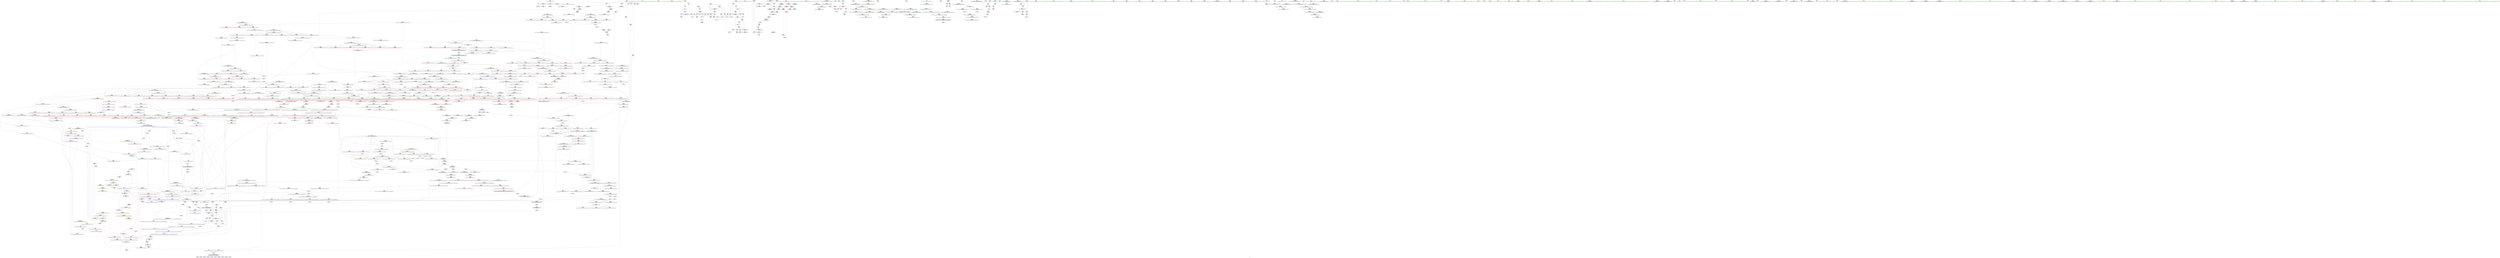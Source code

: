 digraph "SVFG" {
	label="SVFG";

	Node0x5581f8e55eb0 [shape=record,color=grey,label="{NodeID: 0\nNullPtr}"];
	Node0x5581f8e55eb0 -> Node0x5581f8eb1010[style=solid];
	Node0x5581f8e55eb0 -> Node0x5581f8ed2470[style=solid];
	Node0x5581f8ec16f0 [shape=record,color=blue,label="{NodeID: 775\n1280\<--1290\n__next\<--incdec.ptr\n_ZSt25__unguarded_linear_insertIPiN9__gnu_cxx5__ops14_Val_less_iterEEvT_T0_\n}"];
	Node0x5581f8ec16f0 -> Node0x5581f8f2cfd0[style=dashed];
	Node0x5581f8eb82a0 [shape=record,color=red,label="{NodeID: 443\n590\<--565\n\<--__i\n_ZSt13__heap_selectIPiN9__gnu_cxx5__ops15_Iter_less_iterEEvT_S4_S4_T0_\n|{<s0>30}}"];
	Node0x5581f8eb82a0:s0 -> Node0x5581f8fc06b0[style=solid,color=red];
	Node0x5581f8eac450 [shape=record,color=green,label="{NodeID: 111\n573\<--574\n_ZSt11__make_heapIPiN9__gnu_cxx5__ops15_Iter_less_iterEEvT_S4_RT0_\<--_ZSt11__make_heapIPiN9__gnu_cxx5__ops15_Iter_less_iterEEvT_S4_RT0__field_insensitive\n}"];
	Node0x5581f8ecdb90 [shape=record,color=red,label="{NodeID: 554\n1020\<--995\n\<--__c.addr\n_ZSt22__move_median_to_firstIPiN9__gnu_cxx5__ops15_Iter_less_iterEEvT_S4_S4_S4_T0_\n|{<s0>53}}"];
	Node0x5581f8ecdb90:s0 -> Node0x5581f8fba000[style=solid,color=red];
	Node0x5581f8f47a90 [shape=record,color=yellow,style=double,label="{NodeID: 1329\n4V_1 = ENCHI(MR_4V_0)\npts\{10 \}\nFun[main]}"];
	Node0x5581f8f47a90 -> Node0x5581f8ebea40[style=dashed];
	Node0x5581f8eb0ad0 [shape=record,color=green,label="{NodeID: 222\n1392\<--1393\n_Num\<--_Num_field_insensitive\n_ZNSt20__copy_move_backwardILb1ELb1ESt26random_access_iterator_tagE13__copy_move_bIiEEPT_PKS3_S6_S4_\n}"];
	Node0x5581f8eb0ad0 -> Node0x5581f8ed1880[style=solid];
	Node0x5581f8eb0ad0 -> Node0x5581f8ed1950[style=solid];
	Node0x5581f8eb0ad0 -> Node0x5581f8ed1a20[style=solid];
	Node0x5581f8eb0ad0 -> Node0x5581f8ed1af0[style=solid];
	Node0x5581f8eb0ad0 -> Node0x5581f8ec24c0[style=solid];
	Node0x5581f8fbca20 [shape=record,color=black,label="{NodeID: 1772\n315 = PHI(280, )\n1st arg _ZSt6__sortIPiN9__gnu_cxx5__ops15_Iter_less_iterEEvT_S4_T0_ }"];
	Node0x5581f8fbca20 -> Node0x5581f8ed3b60[style=solid];
	Node0x5581f8ed3680 [shape=record,color=blue,label="{NodeID: 665\n271\<--268\n__last.addr\<--__last\n_ZSt4sortIPiEvT_S1_\n}"];
	Node0x5581f8ed3680 -> Node0x5581f8ec0ed0[style=dashed];
	Node0x5581f8ebe7d0 [shape=record,color=purple,label="{NodeID: 333\n959\<--957\nadd.ptr7\<--\n_ZSt11__push_heapIPiliN9__gnu_cxx5__ops14_Iter_less_valEEvT_T0_S5_T1_RT2_\n}"];
	Node0x5581f8ebe7d0 -> Node0x5581f8ed7100[style=solid];
	Node0x5581f8ea8490 [shape=record,color=green,label="{NodeID: 1\n7\<--1\n__dso_handle\<--dummyObj\nGlob }"];
	Node0x5581f8ec17c0 [shape=record,color=blue,label="{NodeID: 776\n1301\<--1300\n\<--\n_ZSt25__unguarded_linear_insertIPiN9__gnu_cxx5__ops14_Val_less_iterEEvT_T0_\n}"];
	Node0x5581f8ec17c0 -> Node0x5581f8f2c5d0[style=dashed];
	Node0x5581f8eb8370 [shape=record,color=red,label="{NodeID: 444\n596\<--565\n\<--__i\n_ZSt13__heap_selectIPiN9__gnu_cxx5__ops15_Iter_less_iterEEvT_S4_S4_T0_\n}"];
	Node0x5581f8eb8370 -> Node0x5581f8ebd110[style=solid];
	Node0x5581f8eac550 [shape=record,color=green,label="{NodeID: 112\n585\<--586\n_ZNK9__gnu_cxx5__ops15_Iter_less_iterclIPiS3_EEbT_T0_\<--_ZNK9__gnu_cxx5__ops15_Iter_less_iterclIPiS3_EEbT_T0__field_insensitive\n}"];
	Node0x5581f8f67720 [shape=record,color=yellow,style=double,label="{NodeID: 1662\n8V_4 = CSCHI(MR_8V_2)\npts\{16 \}\nCS[]|{<s0>19}}"];
	Node0x5581f8f67720:s0 -> Node0x5581f8f2ded0[style=dashed,color=red];
	Node0x5581f8ecdc60 [shape=record,color=red,label="{NodeID: 555\n1030\<--995\n\<--__c.addr\n_ZSt22__move_median_to_firstIPiN9__gnu_cxx5__ops15_Iter_less_iterEEvT_S4_S4_S4_T0_\n|{<s0>55}}"];
	Node0x5581f8ecdc60:s0 -> Node0x5581f8fbddb0[style=solid,color=red];
	Node0x5581f8f47b70 [shape=record,color=yellow,style=double,label="{NodeID: 1330\n6V_1 = ENCHI(MR_6V_0)\npts\{12 \}\nFun[main]}"];
	Node0x5581f8f47b70 -> Node0x5581f8ebeb10[style=dashed];
	Node0x5581f8f47b70 -> Node0x5581f8ebebe0[style=dashed];
	Node0x5581f8f47b70 -> Node0x5581f8ebecb0[style=dashed];
	Node0x5581f8f47b70 -> Node0x5581f8ebed80[style=dashed];
	Node0x5581f8f47b70 -> Node0x5581f8ebee50[style=dashed];
	Node0x5581f8eb0ba0 [shape=record,color=green,label="{NodeID: 223\n1417\<--1418\nllvm.memmove.p0i8.p0i8.i64\<--llvm.memmove.p0i8.p0i8.i64_field_insensitive\n}"];
	Node0x5581f8fbcb30 [shape=record,color=black,label="{NodeID: 1773\n1214 = PHI(469, )\n0th arg _ZSt26__unguarded_insertion_sortIPiN9__gnu_cxx5__ops15_Iter_less_iterEEvT_S4_T0_ }"];
	Node0x5581f8fbcb30 -> Node0x5581f8ed87c0[style=solid];
	Node0x5581f8ed3750 [shape=record,color=blue,label="{NodeID: 666\n293\<--289\n__a.addr\<--__a\n_ZSt3maxIiERKT_S2_S2_\n}"];
	Node0x5581f8ed3750 -> Node0x5581f8ec1070[style=dashed];
	Node0x5581f8ed3750 -> Node0x5581f8eb52b0[style=dashed];
	Node0x5581f8ebe8a0 [shape=record,color=purple,label="{NodeID: 334\n1410\<--1407\nadd.ptr\<--\n_ZNSt20__copy_move_backwardILb1ELb1ESt26random_access_iterator_tagE13__copy_move_bIiEEPT_PKS3_S6_S4_\n}"];
	Node0x5581f8ebe8a0 -> Node0x5581f8ebb820[style=solid];
	Node0x5581f8ea8520 [shape=record,color=green,label="{NodeID: 2\n9\<--1\n\<--dummyObj\nCan only get source location for instruction, argument, global var or function.}"];
	Node0x5581f8ec1890 [shape=record,color=blue,label="{NodeID: 777\n1276\<--1303\n__last.addr\<--\n_ZSt25__unguarded_linear_insertIPiN9__gnu_cxx5__ops14_Val_less_iterEEvT_T0_\n}"];
	Node0x5581f8ec1890 -> Node0x5581f8f2cad0[style=dashed];
	Node0x5581f8eb8440 [shape=record,color=red,label="{NodeID: 445\n616\<--605\n\<--__first.addr\n_ZSt11__sort_heapIPiN9__gnu_cxx5__ops15_Iter_less_iterEEvT_S4_RT0_\n}"];
	Node0x5581f8eb8440 -> Node0x5581f8eba8b0[style=solid];
	Node0x5581f8f2b1d0 [shape=record,color=black,label="{NodeID: 1220\nMR_155V_3 = PHI(MR_155V_4, MR_155V_2, )\npts\{906 \}\n}"];
	Node0x5581f8f2b1d0 -> Node0x5581f8ecbff0[style=dashed];
	Node0x5581f8f2b1d0 -> Node0x5581f8ecc0c0[style=dashed];
	Node0x5581f8f2b1d0 -> Node0x5581f8ecc260[style=dashed];
	Node0x5581f8f2b1d0 -> Node0x5581f8ed6f60[style=dashed];
	Node0x5581f8eac650 [shape=record,color=green,label="{NodeID: 113\n592\<--593\n_ZSt10__pop_heapIPiN9__gnu_cxx5__ops15_Iter_less_iterEEvT_S4_S4_RT0_\<--_ZSt10__pop_heapIPiN9__gnu_cxx5__ops15_Iter_less_iterEEvT_S4_S4_RT0__field_insensitive\n}"];
	Node0x5581f8ecdd30 [shape=record,color=red,label="{NodeID: 556\n1038\<--995\n\<--__c.addr\n_ZSt22__move_median_to_firstIPiN9__gnu_cxx5__ops15_Iter_less_iterEEvT_S4_S4_S4_T0_\n|{<s0>57}}"];
	Node0x5581f8ecdd30:s0 -> Node0x5581f8fbddb0[style=solid,color=red];
	Node0x5581f8eb0ca0 [shape=record,color=green,label="{NodeID: 224\n1434\<--1435\nthis.addr\<--this.addr_field_insensitive\n_ZNK9__gnu_cxx5__ops14_Val_less_iterclIiPiEEbRT_T0_\n}"];
	Node0x5581f8eb0ca0 -> Node0x5581f8ed1bc0[style=solid];
	Node0x5581f8eb0ca0 -> Node0x5581f8ec2660[style=solid];
	Node0x5581f8fbcc40 [shape=record,color=black,label="{NodeID: 1774\n1215 = PHI(470, )\n1st arg _ZSt26__unguarded_insertion_sortIPiN9__gnu_cxx5__ops15_Iter_less_iterEEvT_S4_T0_ }"];
	Node0x5581f8fbcc40 -> Node0x5581f8ed8890[style=solid];
	Node0x5581f8ed3820 [shape=record,color=blue,label="{NodeID: 667\n295\<--290\n__b.addr\<--__b\n_ZSt3maxIiERKT_S2_S2_\n}"];
	Node0x5581f8ed3820 -> Node0x5581f8eb5380[style=dashed];
	Node0x5581f8ed3820 -> Node0x5581f8eb5450[style=dashed];
	Node0x5581f8ebe970 [shape=record,color=purple,label="{NodeID: 335\n1423\<--1420\nadd.ptr2\<--\n_ZNSt20__copy_move_backwardILb1ELb1ESt26random_access_iterator_tagE13__copy_move_bIiEEPT_PKS3_S6_S4_\n}"];
	Node0x5581f8ebe970 -> Node0x5581f8ebb9c0[style=solid];
	Node0x5581f8ea87d0 [shape=record,color=green,label="{NodeID: 3\n17\<--1\n.str\<--dummyObj\nGlob }"];
	Node0x5581f8ec1960 [shape=record,color=blue,label="{NodeID: 778\n1280\<--1306\n__next\<--incdec.ptr3\n_ZSt25__unguarded_linear_insertIPiN9__gnu_cxx5__ops14_Val_less_iterEEvT_T0_\n}"];
	Node0x5581f8ec1960 -> Node0x5581f8f2cfd0[style=dashed];
	Node0x5581f8eb8510 [shape=record,color=red,label="{NodeID: 446\n627\<--605\n\<--__first.addr\n_ZSt11__sort_heapIPiN9__gnu_cxx5__ops15_Iter_less_iterEEvT_S4_RT0_\n|{<s0>31}}"];
	Node0x5581f8eb8510:s0 -> Node0x5581f8fc0320[style=solid,color=red];
	Node0x5581f8f2b6d0 [shape=record,color=black,label="{NodeID: 1221\nMR_163V_3 = PHI(MR_163V_4, MR_163V_2, )\npts\{914 \}\n}"];
	Node0x5581f8f2b6d0 -> Node0x5581f8ecc4d0[style=dashed];
	Node0x5581f8f2b6d0 -> Node0x5581f8ecc5a0[style=dashed];
	Node0x5581f8f2b6d0 -> Node0x5581f8ecc670[style=dashed];
	Node0x5581f8f2b6d0 -> Node0x5581f8ed7030[style=dashed];
	Node0x5581f8eb1170 [shape=record,color=green,label="{NodeID: 114\n605\<--606\n__first.addr\<--__first.addr_field_insensitive\n_ZSt11__sort_heapIPiN9__gnu_cxx5__ops15_Iter_less_iterEEvT_S4_RT0_\n}"];
	Node0x5581f8eb1170 -> Node0x5581f8eb8440[style=solid];
	Node0x5581f8eb1170 -> Node0x5581f8eb8510[style=solid];
	Node0x5581f8eb1170 -> Node0x5581f8ed4c70[style=solid];
	Node0x5581f8f679e0 [shape=record,color=yellow,style=double,label="{NodeID: 1664\n8V_2 = CSCHI(MR_8V_1)\npts\{16 \}\nCS[]|{<s0>22}}"];
	Node0x5581f8f679e0:s0 -> Node0x5581f8f393f0[style=dashed,color=red];
	Node0x5581f8ecde00 [shape=record,color=red,label="{NodeID: 557\n1042\<--995\n\<--__c.addr\n_ZSt22__move_median_to_firstIPiN9__gnu_cxx5__ops15_Iter_less_iterEEvT_S4_S4_S4_T0_\n|{<s0>58}}"];
	Node0x5581f8ecde00:s0 -> Node0x5581f8fba000[style=solid,color=red];
	Node0x5581f8eb0d70 [shape=record,color=green,label="{NodeID: 225\n1436\<--1437\n__val.addr\<--__val.addr_field_insensitive\n_ZNK9__gnu_cxx5__ops14_Val_less_iterclIiPiEEbRT_T0_\n}"];
	Node0x5581f8eb0d70 -> Node0x5581f8ed1c90[style=solid];
	Node0x5581f8eb0d70 -> Node0x5581f8ec2730[style=solid];
	Node0x5581f8fbcd50 [shape=record,color=black,label="{NodeID: 1775\n1353 = PHI(1334, )\n0th arg _ZSt22__copy_move_backward_aILb1EPiS0_ET1_T0_S2_S1_ }"];
	Node0x5581f8fbcd50 -> Node0x5581f8ec1e40[style=solid];
	Node0x5581f8ed38f0 [shape=record,color=blue,label="{NodeID: 668\n291\<--305\nretval\<--\n_ZSt3maxIiERKT_S2_S2_\n}"];
	Node0x5581f8ed38f0 -> Node0x5581f8f398f0[style=dashed];
	Node0x5581f8ebea40 [shape=record,color=red,label="{NodeID: 336\n153\<--8\n\<--need\nmain\n}"];
	Node0x5581f8ebea40 -> Node0x5581f8ed2b20[style=solid];
	Node0x5581f8ea8860 [shape=record,color=green,label="{NodeID: 4\n19\<--1\n.str.1\<--dummyObj\nGlob }"];
	Node0x5581f8ec1a30 [shape=record,color=blue,label="{NodeID: 779\n1311\<--1310\n\<--\n_ZSt25__unguarded_linear_insertIPiN9__gnu_cxx5__ops14_Val_less_iterEEvT_T0_\n|{<s0>72|<s1>74}}"];
	Node0x5581f8ec1a30:s0 -> Node0x5581f8f294d0[style=dashed,color=blue];
	Node0x5581f8ec1a30:s1 -> Node0x5581f8f393f0[style=dashed,color=blue];
	Node0x5581f8eb85e0 [shape=record,color=red,label="{NodeID: 447\n615\<--607\n\<--__last.addr\n_ZSt11__sort_heapIPiN9__gnu_cxx5__ops15_Iter_less_iterEEvT_S4_RT0_\n}"];
	Node0x5581f8eb85e0 -> Node0x5581f8eba7e0[style=solid];
	Node0x5581f8f2bbd0 [shape=record,color=black,label="{NodeID: 1222\nMR_8V_2 = PHI(MR_8V_3, MR_8V_1, )\npts\{16 \}\n|{|<s4>46}}"];
	Node0x5581f8f2bbd0 -> Node0x5581f8ecc740[style=dashed];
	Node0x5581f8f2bbd0 -> Node0x5581f8ecc810[style=dashed];
	Node0x5581f8f2bbd0 -> Node0x5581f8ed6e90[style=dashed];
	Node0x5581f8f2bbd0 -> Node0x5581f8ed7100[style=dashed];
	Node0x5581f8f2bbd0:s4 -> Node0x5581f8f47060[style=dashed,color=red];
	Node0x5581f8eb1240 [shape=record,color=green,label="{NodeID: 115\n607\<--608\n__last.addr\<--__last.addr_field_insensitive\n_ZSt11__sort_heapIPiN9__gnu_cxx5__ops15_Iter_less_iterEEvT_S4_RT0_\n}"];
	Node0x5581f8eb1240 -> Node0x5581f8eb85e0[style=solid];
	Node0x5581f8eb1240 -> Node0x5581f8eb86b0[style=solid];
	Node0x5581f8eb1240 -> Node0x5581f8eb8780[style=solid];
	Node0x5581f8eb1240 -> Node0x5581f8eb8850[style=solid];
	Node0x5581f8eb1240 -> Node0x5581f8ed4d40[style=solid];
	Node0x5581f8eb1240 -> Node0x5581f8ed4ee0[style=solid];
	Node0x5581f8ecded0 [shape=record,color=red,label="{NodeID: 558\n1069\<--1058\n\<--__first.addr\n_ZSt21__unguarded_partitionIPiN9__gnu_cxx5__ops15_Iter_less_iterEET_S4_S4_S4_T0_\n|{<s0>60}}"];
	Node0x5581f8ecded0:s0 -> Node0x5581f8fbda30[style=solid,color=red];
	Node0x5581f8f47e10 [shape=record,color=yellow,style=double,label="{NodeID: 1333\n12V_1 = ENCHI(MR_12V_0)\npts\{68 \}\nFun[main]}"];
	Node0x5581f8f47e10 -> Node0x5581f8ebf190[style=dashed];
	Node0x5581f8eb0e40 [shape=record,color=green,label="{NodeID: 226\n1438\<--1439\n__it.addr\<--__it.addr_field_insensitive\n_ZNK9__gnu_cxx5__ops14_Val_less_iterclIiPiEEbRT_T0_\n}"];
	Node0x5581f8eb0e40 -> Node0x5581f8ed1d60[style=solid];
	Node0x5581f8eb0e40 -> Node0x5581f8ec2800[style=solid];
	Node0x5581f8fbce60 [shape=record,color=black,label="{NodeID: 1776\n1354 = PHI(1338, )\n1st arg _ZSt22__copy_move_backward_aILb1EPiS0_ET1_T0_S2_S1_ }"];
	Node0x5581f8fbce60 -> Node0x5581f8ec1f10[style=solid];
	Node0x5581f8ed39c0 [shape=record,color=blue,label="{NodeID: 669\n291\<--308\nretval\<--\n_ZSt3maxIiERKT_S2_S2_\n}"];
	Node0x5581f8ed39c0 -> Node0x5581f8f398f0[style=dashed];
	Node0x5581f8ebeb10 [shape=record,color=red,label="{NodeID: 337\n114\<--11\n\<--n\nmain\n}"];
	Node0x5581f8ebeb10 -> Node0x5581f8efd240[style=solid];
	Node0x5581f8ea88f0 [shape=record,color=green,label="{NodeID: 5\n21\<--1\nstdin\<--dummyObj\nGlob }"];
	Node0x5581f8ec1b00 [shape=record,color=blue,label="{NodeID: 780\n1324\<--1321\n__first.addr\<--__first\n_ZSt23__copy_move_backward_a2ILb1EPiS0_ET1_T0_S2_S1_\n}"];
	Node0x5581f8ec1b00 -> Node0x5581f8ed0df0[style=dashed];
	Node0x5581f8eb86b0 [shape=record,color=red,label="{NodeID: 448\n624\<--607\n\<--__last.addr\n_ZSt11__sort_heapIPiN9__gnu_cxx5__ops15_Iter_less_iterEEvT_S4_RT0_\n}"];
	Node0x5581f8eb86b0 -> Node0x5581f8ebd1e0[style=solid];
	Node0x5581f8f2c0d0 [shape=record,color=black,label="{NodeID: 1223\nMR_8V_7 = PHI(MR_8V_9, MR_8V_3, )\npts\{16 \}\n|{<s0>26}}"];
	Node0x5581f8f2c0d0:s0 -> Node0x5581f8f66ee0[style=dashed,color=blue];
	Node0x5581f8eb1310 [shape=record,color=green,label="{NodeID: 116\n609\<--610\n__comp.addr\<--__comp.addr_field_insensitive\n_ZSt11__sort_heapIPiN9__gnu_cxx5__ops15_Iter_less_iterEEvT_S4_RT0_\n}"];
	Node0x5581f8eb1310 -> Node0x5581f8eb8920[style=solid];
	Node0x5581f8eb1310 -> Node0x5581f8ed4e10[style=solid];
	Node0x5581f8ecdfa0 [shape=record,color=red,label="{NodeID: 559\n1073\<--1058\n\<--__first.addr\n_ZSt21__unguarded_partitionIPiN9__gnu_cxx5__ops15_Iter_less_iterEET_S4_S4_S4_T0_\n}"];
	Node0x5581f8ecdfa0 -> Node0x5581f8ebd2b0[style=solid];
	Node0x5581f8eb0f10 [shape=record,color=green,label="{NodeID: 227\n37\<--1450\n_GLOBAL__sub_I_ShPSi_1_1.cpp\<--_GLOBAL__sub_I_ShPSi_1_1.cpp_field_insensitive\n}"];
	Node0x5581f8eb0f10 -> Node0x5581f8ed2370[style=solid];
	Node0x5581f8fbcf70 [shape=record,color=black,label="{NodeID: 1777\n1355 = PHI(1340, )\n2nd arg _ZSt22__copy_move_backward_aILb1EPiS0_ET1_T0_S2_S1_ }"];
	Node0x5581f8fbcf70 -> Node0x5581f8ec1fe0[style=solid];
	Node0x5581f8ed3a90 [shape=record,color=blue,label="{NodeID: 670\n318\<--314\n__first.addr\<--__first\n_ZSt6__sortIPiN9__gnu_cxx5__ops15_Iter_less_iterEEvT_S4_T0_\n}"];
	Node0x5581f8ed3a90 -> Node0x5581f8eb56c0[style=dashed];
	Node0x5581f8ed3a90 -> Node0x5581f8eb5790[style=dashed];
	Node0x5581f8ed3a90 -> Node0x5581f8eb5860[style=dashed];
	Node0x5581f8ed3a90 -> Node0x5581f8eb5930[style=dashed];
	Node0x5581f8ebebe0 [shape=record,color=red,label="{NodeID: 338\n133\<--11\n\<--n\nmain\n}"];
	Node0x5581f8ebebe0 -> Node0x5581f8eb9600[style=solid];
	Node0x5581f8ea8980 [shape=record,color=green,label="{NodeID: 6\n22\<--1\n.str.2\<--dummyObj\nGlob }"];
	Node0x5581f8ec1bd0 [shape=record,color=blue,label="{NodeID: 781\n1326\<--1322\n__last.addr\<--__last\n_ZSt23__copy_move_backward_a2ILb1EPiS0_ET1_T0_S2_S1_\n}"];
	Node0x5581f8ec1bd0 -> Node0x5581f8ed0ec0[style=dashed];
	Node0x5581f8eb8780 [shape=record,color=red,label="{NodeID: 449\n628\<--607\n\<--__last.addr\n_ZSt11__sort_heapIPiN9__gnu_cxx5__ops15_Iter_less_iterEEvT_S4_RT0_\n|{<s0>31}}"];
	Node0x5581f8eb8780:s0 -> Node0x5581f8fc0530[style=solid,color=red];
	Node0x5581f8f2c5d0 [shape=record,color=black,label="{NodeID: 1224\nMR_8V_2 = PHI(MR_8V_3, MR_8V_1, )\npts\{16 \}\n|{|<s4>79}}"];
	Node0x5581f8f2c5d0 -> Node0x5581f8ed0c50[style=dashed];
	Node0x5581f8f2c5d0 -> Node0x5581f8ed0d20[style=dashed];
	Node0x5581f8f2c5d0 -> Node0x5581f8ec17c0[style=dashed];
	Node0x5581f8f2c5d0 -> Node0x5581f8ec1a30[style=dashed];
	Node0x5581f8f2c5d0:s4 -> Node0x5581f8f4b810[style=dashed,color=red];
	Node0x5581f8eb13e0 [shape=record,color=green,label="{NodeID: 117\n638\<--639\n__first.addr\<--__first.addr_field_insensitive\n_ZSt11__make_heapIPiN9__gnu_cxx5__ops15_Iter_less_iterEEvT_S4_RT0_\n}"];
	Node0x5581f8eb13e0 -> Node0x5581f8eb89f0[style=solid];
	Node0x5581f8eb13e0 -> Node0x5581f8eb8ac0[style=solid];
	Node0x5581f8eb13e0 -> Node0x5581f8eb8b90[style=solid];
	Node0x5581f8eb13e0 -> Node0x5581f8eb8c60[style=solid];
	Node0x5581f8eb13e0 -> Node0x5581f8ed4fb0[style=solid];
	Node0x5581f8f67e00 [shape=record,color=yellow,style=double,label="{NodeID: 1667\n8V_2 = CSCHI(MR_8V_1)\npts\{16 \}\nCS[]|{<s0>25}}"];
	Node0x5581f8f67e00:s0 -> Node0x5581f8f28cc0[style=dashed,color=red];
	Node0x5581f8ece070 [shape=record,color=red,label="{NodeID: 560\n1089\<--1058\n\<--__first.addr\n_ZSt21__unguarded_partitionIPiN9__gnu_cxx5__ops15_Iter_less_iterEET_S4_S4_S4_T0_\n}"];
	Node0x5581f8ece070 -> Node0x5581f8efc940[style=solid];
	Node0x5581f8eb1010 [shape=record,color=black,label="{NodeID: 228\n2\<--3\ndummyVal\<--dummyVal\n}"];
	Node0x5581f8fbd080 [shape=record,color=black,label="{NodeID: 1778\n772 = PHI(684, 752, )\n0th arg _ZSt13__adjust_heapIPiliN9__gnu_cxx5__ops15_Iter_less_iterEEvT_T0_S5_T1_T2_ }"];
	Node0x5581f8fbd080 -> Node0x5581f8ed5d80[style=solid];
	Node0x5581f8ed3b60 [shape=record,color=blue,label="{NodeID: 671\n320\<--315\n__last.addr\<--__last\n_ZSt6__sortIPiN9__gnu_cxx5__ops15_Iter_less_iterEEvT_S4_T0_\n}"];
	Node0x5581f8ed3b60 -> Node0x5581f8eb5a00[style=dashed];
	Node0x5581f8ed3b60 -> Node0x5581f8eb5ad0[style=dashed];
	Node0x5581f8ed3b60 -> Node0x5581f8eb5ba0[style=dashed];
	Node0x5581f8ed3b60 -> Node0x5581f8eb5c70[style=dashed];
	Node0x5581f8f35bd0 [shape=record,color=yellow,style=double,label="{NodeID: 1446\n144V_1 = ENCHI(MR_144V_0)\npts\{649 785 910 1125 1157 1279 \}\nFun[_ZSt10__pop_heapIPiN9__gnu_cxx5__ops15_Iter_less_iterEEvT_S4_S4_RT0_]}"];
	Node0x5581f8f35bd0 -> Node0x5581f8ec9ea0[style=dashed];
	Node0x5581f8f35bd0 -> Node0x5581f8ec9f70[style=dashed];
	Node0x5581f8f35bd0 -> Node0x5581f8eca040[style=dashed];
	Node0x5581f8ebecb0 [shape=record,color=red,label="{NodeID: 339\n148\<--11\n\<--n\nmain\n}"];
	Node0x5581f8ebecb0 -> Node0x5581f8efba40[style=solid];
	Node0x5581f8ea91c0 [shape=record,color=green,label="{NodeID: 7\n24\<--1\n.str.3\<--dummyObj\nGlob }"];
	Node0x5581f8ec1ca0 [shape=record,color=blue,label="{NodeID: 782\n1328\<--1323\n__result.addr\<--__result\n_ZSt23__copy_move_backward_a2ILb1EPiS0_ET1_T0_S2_S1_\n}"];
	Node0x5581f8ec1ca0 -> Node0x5581f8ed0f90[style=dashed];
	Node0x5581f8eb8850 [shape=record,color=red,label="{NodeID: 450\n629\<--607\n\<--__last.addr\n_ZSt11__sort_heapIPiN9__gnu_cxx5__ops15_Iter_less_iterEEvT_S4_RT0_\n|{<s0>31}}"];
	Node0x5581f8eb8850:s0 -> Node0x5581f8fc06b0[style=solid,color=red];
	Node0x5581f8f2cad0 [shape=record,color=black,label="{NodeID: 1225\nMR_231V_3 = PHI(MR_231V_4, MR_231V_2, )\npts\{1277 \}\n}"];
	Node0x5581f8f2cad0 -> Node0x5581f8ed05d0[style=dashed];
	Node0x5581f8f2cad0 -> Node0x5581f8ed06a0[style=dashed];
	Node0x5581f8f2cad0 -> Node0x5581f8ec1890[style=dashed];
	Node0x5581f8eb14b0 [shape=record,color=green,label="{NodeID: 118\n640\<--641\n__last.addr\<--__last.addr_field_insensitive\n_ZSt11__make_heapIPiN9__gnu_cxx5__ops15_Iter_less_iterEEvT_S4_RT0_\n}"];
	Node0x5581f8eb14b0 -> Node0x5581f8eb8d30[style=solid];
	Node0x5581f8eb14b0 -> Node0x5581f8eb8e00[style=solid];
	Node0x5581f8eb14b0 -> Node0x5581f8ed5080[style=solid];
	Node0x5581f8f67f60 [shape=record,color=yellow,style=double,label="{NodeID: 1668\n8V_3 = CSCHI(MR_8V_2)\npts\{16 \}\nCS[]|{<s0>17}}"];
	Node0x5581f8f67f60:s0 -> Node0x5581f8f356d0[style=dashed,color=blue];
	Node0x5581f8ece140 [shape=record,color=red,label="{NodeID: 561\n1093\<--1058\n\<--__first.addr\n_ZSt21__unguarded_partitionIPiN9__gnu_cxx5__ops15_Iter_less_iterEET_S4_S4_S4_T0_\n}"];
	Node0x5581f8ece140 -> Node0x5581f8ebb1a0[style=solid];
	Node0x5581f8eb92d0 [shape=record,color=black,label="{NodeID: 229\n48\<--49\n\<--_ZNSt8ios_base4InitD1Ev\nCan only get source location for instruction, argument, global var or function.}"];
	Node0x5581f8fbd1d0 [shape=record,color=black,label="{NodeID: 1779\n773 = PHI(685, 395, )\n1st arg _ZSt13__adjust_heapIPiliN9__gnu_cxx5__ops15_Iter_less_iterEEvT_T0_S5_T1_T2_ }"];
	Node0x5581f8fbd1d0 -> Node0x5581f8ed5e50[style=solid];
	Node0x5581f8ed3c30 [shape=record,color=blue,label="{NodeID: 672\n366\<--361\n__first.addr\<--__first\n_ZSt16__introsort_loopIPilN9__gnu_cxx5__ops15_Iter_less_iterEEvT_S4_T0_T1_\n}"];
	Node0x5581f8ed3c30 -> Node0x5581f8eb5d40[style=dashed];
	Node0x5581f8ed3c30 -> Node0x5581f8eb5e10[style=dashed];
	Node0x5581f8ed3c30 -> Node0x5581f8eb5ee0[style=dashed];
	Node0x5581f8ebed80 [shape=record,color=red,label="{NodeID: 340\n177\<--11\n\<--n\nmain\n}"];
	Node0x5581f8ebed80 -> Node0x5581f8ec8da0[style=solid];
	Node0x5581f8ea9250 [shape=record,color=green,label="{NodeID: 8\n26\<--1\nstdout\<--dummyObj\nGlob }"];
	Node0x5581f8ec1d70 [shape=record,color=blue,label="{NodeID: 783\n1347\<--1346\n__it.addr\<--__it\n_ZSt12__miter_baseIPiET_S1_\n}"];
	Node0x5581f8ec1d70 -> Node0x5581f8ed1060[style=dashed];
	Node0x5581f8eb8920 [shape=record,color=red,label="{NodeID: 451\n630\<--609\n\<--__comp.addr\n_ZSt11__sort_heapIPiN9__gnu_cxx5__ops15_Iter_less_iterEEvT_S4_RT0_\n|{<s0>31}}"];
	Node0x5581f8eb8920:s0 -> Node0x5581f8fc0830[style=solid,color=red];
	Node0x5581f8f2cfd0 [shape=record,color=black,label="{NodeID: 1226\nMR_235V_4 = PHI(MR_235V_5, MR_235V_3, )\npts\{1281 \}\n}"];
	Node0x5581f8f2cfd0 -> Node0x5581f8ed0840[style=dashed];
	Node0x5581f8f2cfd0 -> Node0x5581f8ed0910[style=dashed];
	Node0x5581f8f2cfd0 -> Node0x5581f8ed09e0[style=dashed];
	Node0x5581f8f2cfd0 -> Node0x5581f8ed0ab0[style=dashed];
	Node0x5581f8f2cfd0 -> Node0x5581f8ec1960[style=dashed];
	Node0x5581f8eb1580 [shape=record,color=green,label="{NodeID: 119\n642\<--643\n__comp.addr\<--__comp.addr_field_insensitive\n_ZSt11__make_heapIPiN9__gnu_cxx5__ops15_Iter_less_iterEEvT_S4_RT0_\n}"];
	Node0x5581f8eb1580 -> Node0x5581f8eb8ed0[style=solid];
	Node0x5581f8eb1580 -> Node0x5581f8ed5150[style=solid];
	Node0x5581f8f680c0 [shape=record,color=yellow,style=double,label="{NodeID: 1669\n8V_3 = CSCHI(MR_8V_2)\npts\{16 \}\nCS[]|{<s0>18}}"];
	Node0x5581f8f680c0:s0 -> Node0x5581f8f67720[style=dashed,color=blue];
	Node0x5581f8ece210 [shape=record,color=red,label="{NodeID: 562\n1095\<--1058\n\<--__first.addr\n_ZSt21__unguarded_partitionIPiN9__gnu_cxx5__ops15_Iter_less_iterEET_S4_S4_S4_T0_\n|{<s0>62}}"];
	Node0x5581f8ece210:s0 -> Node0x5581f8fb9a70[style=solid,color=red];
	Node0x5581f8eb9390 [shape=record,color=black,label="{NodeID: 230\n91\<--88\ncall\<--\nmain\n}"];
	Node0x5581f8fbd320 [shape=record,color=black,label="{NodeID: 1780\n774 = PHI(686, 758, )\n2nd arg _ZSt13__adjust_heapIPiliN9__gnu_cxx5__ops15_Iter_less_iterEEvT_T0_S5_T1_T2_ }"];
	Node0x5581f8fbd320 -> Node0x5581f8ed5f20[style=solid];
	Node0x5581f8ed3d00 [shape=record,color=blue,label="{NodeID: 673\n368\<--362\n__last.addr\<--__last\n_ZSt16__introsort_loopIPilN9__gnu_cxx5__ops15_Iter_less_iterEEvT_S4_T0_T1_\n}"];
	Node0x5581f8ed3d00 -> Node0x5581f8f2e3d0[style=dashed];
	Node0x5581f8f35e80 [shape=record,color=yellow,style=double,label="{NodeID: 1448\n8V_1 = ENCHI(MR_8V_0)\npts\{16 \}\nFun[_ZSt22__move_median_to_firstIPiN9__gnu_cxx5__ops15_Iter_less_iterEEvT_S4_S4_S4_T0_]|{<s0>49|<s1>50|<s2>51|<s3>52|<s4>53|<s5>54|<s6>55|<s7>56|<s8>57|<s9>58|<s10>59}}"];
	Node0x5581f8f35e80:s0 -> Node0x5581f8f4b0b0[style=dashed,color=red];
	Node0x5581f8f35e80:s1 -> Node0x5581f8f4b0b0[style=dashed,color=red];
	Node0x5581f8f35e80:s2 -> Node0x5581f8f464f0[style=dashed,color=red];
	Node0x5581f8f35e80:s3 -> Node0x5581f8f4b0b0[style=dashed,color=red];
	Node0x5581f8f35e80:s4 -> Node0x5581f8f464f0[style=dashed,color=red];
	Node0x5581f8f35e80:s5 -> Node0x5581f8f464f0[style=dashed,color=red];
	Node0x5581f8f35e80:s6 -> Node0x5581f8f4b0b0[style=dashed,color=red];
	Node0x5581f8f35e80:s7 -> Node0x5581f8f464f0[style=dashed,color=red];
	Node0x5581f8f35e80:s8 -> Node0x5581f8f4b0b0[style=dashed,color=red];
	Node0x5581f8f35e80:s9 -> Node0x5581f8f464f0[style=dashed,color=red];
	Node0x5581f8f35e80:s10 -> Node0x5581f8f464f0[style=dashed,color=red];
	Node0x5581f8ebee50 [shape=record,color=red,label="{NodeID: 341\n207\<--11\n\<--n\nmain\n}"];
	Node0x5581f8ebee50 -> Node0x5581f8ef79c0[style=solid];
	Node0x5581f8ea92e0 [shape=record,color=green,label="{NodeID: 9\n27\<--1\n.str.4\<--dummyObj\nGlob }"];
	Node0x5581f8ec1e40 [shape=record,color=blue,label="{NodeID: 784\n1356\<--1353\n__first.addr\<--__first\n_ZSt22__copy_move_backward_aILb1EPiS0_ET1_T0_S2_S1_\n}"];
	Node0x5581f8ec1e40 -> Node0x5581f8ed1130[style=dashed];
	Node0x5581f8eb89f0 [shape=record,color=red,label="{NodeID: 452\n656\<--638\n\<--__first.addr\n_ZSt11__make_heapIPiN9__gnu_cxx5__ops15_Iter_less_iterEEvT_S4_RT0_\n}"];
	Node0x5581f8eb89f0 -> Node0x5581f8ebaa50[style=solid];
	Node0x5581f8eb1650 [shape=record,color=green,label="{NodeID: 120\n644\<--645\n__len\<--__len_field_insensitive\n_ZSt11__make_heapIPiN9__gnu_cxx5__ops15_Iter_less_iterEEvT_S4_RT0_\n}"];
	Node0x5581f8eb1650 -> Node0x5581f8eb8fa0[style=solid];
	Node0x5581f8eb1650 -> Node0x5581f8eb9070[style=solid];
	Node0x5581f8eb1650 -> Node0x5581f8ed5220[style=solid];
	Node0x5581f8ece2e0 [shape=record,color=red,label="{NodeID: 563\n1098\<--1058\n\<--__first.addr\n_ZSt21__unguarded_partitionIPiN9__gnu_cxx5__ops15_Iter_less_iterEET_S4_S4_S4_T0_\n}"];
	Node0x5581f8ece2e0 -> Node0x5581f8ebd520[style=solid];
	Node0x5581f8eb9460 [shape=record,color=black,label="{NodeID: 231\n97\<--94\ncall1\<--\nmain\n}"];
	Node0x5581f8fbd470 [shape=record,color=black,label="{NodeID: 1781\n775 = PHI(688, 760, )\n3rd arg _ZSt13__adjust_heapIPiliN9__gnu_cxx5__ops15_Iter_less_iterEEvT_T0_S5_T1_T2_ }"];
	Node0x5581f8fbd470 -> Node0x5581f8ed5ff0[style=solid];
	Node0x5581f8ed3dd0 [shape=record,color=blue,label="{NodeID: 674\n370\<--363\n__depth_limit.addr\<--__depth_limit\n_ZSt16__introsort_loopIPilN9__gnu_cxx5__ops15_Iter_less_iterEEvT_S4_T0_T1_\n}"];
	Node0x5581f8ed3dd0 -> Node0x5581f8f2e8d0[style=dashed];
	Node0x5581f8ebef20 [shape=record,color=red,label="{NodeID: 342\n88\<--21\n\<--stdin\nmain\n}"];
	Node0x5581f8ebef20 -> Node0x5581f8eb9390[style=solid];
	Node0x5581f8ea9370 [shape=record,color=green,label="{NodeID: 10\n29\<--1\n.str.5\<--dummyObj\nGlob }"];
	Node0x5581f8ec1f10 [shape=record,color=blue,label="{NodeID: 785\n1358\<--1354\n__last.addr\<--__last\n_ZSt22__copy_move_backward_aILb1EPiS0_ET1_T0_S2_S1_\n}"];
	Node0x5581f8ec1f10 -> Node0x5581f8ed1200[style=dashed];
	Node0x5581f8eb8ac0 [shape=record,color=red,label="{NodeID: 453\n665\<--638\n\<--__first.addr\n_ZSt11__make_heapIPiN9__gnu_cxx5__ops15_Iter_less_iterEEvT_S4_RT0_\n}"];
	Node0x5581f8eb8ac0 -> Node0x5581f8ebabf0[style=solid];
	Node0x5581f8eb1720 [shape=record,color=green,label="{NodeID: 121\n646\<--647\n__parent\<--__parent_field_insensitive\n_ZSt11__make_heapIPiN9__gnu_cxx5__ops15_Iter_less_iterEEvT_S4_RT0_\n}"];
	Node0x5581f8eb1720 -> Node0x5581f8eb9140[style=solid];
	Node0x5581f8eb1720 -> Node0x5581f8eb9210[style=solid];
	Node0x5581f8eb1720 -> Node0x5581f8ec91a0[style=solid];
	Node0x5581f8eb1720 -> Node0x5581f8ec9270[style=solid];
	Node0x5581f8eb1720 -> Node0x5581f8ed52f0[style=solid];
	Node0x5581f8eb1720 -> Node0x5581f8ed5490[style=solid];
	Node0x5581f8ece3b0 [shape=record,color=red,label="{NodeID: 564\n1077\<--1060\n\<--__last.addr\n_ZSt21__unguarded_partitionIPiN9__gnu_cxx5__ops15_Iter_less_iterEET_S4_S4_S4_T0_\n}"];
	Node0x5581f8ece3b0 -> Node0x5581f8ebd380[style=solid];
	Node0x5581f8eb9530 [shape=record,color=black,label="{NodeID: 232\n118\<--117\nidx.ext\<--\nmain\n}"];
	Node0x5581f8fbd5c0 [shape=record,color=black,label="{NodeID: 1782\n703 = PHI(557, 776, 987, 987, 987, 987, 987, 1056, 1056, 1148, )\n0th arg _ZNK9__gnu_cxx5__ops15_Iter_less_iterclIPiS3_EEbT_T0_ }"];
	Node0x5581f8fbd5c0 -> Node0x5581f8ed5560[style=solid];
	Node0x5581f8ed3ea0 [shape=record,color=blue,label="{NodeID: 675\n370\<--405\n__depth_limit.addr\<--dec\n_ZSt16__introsort_loopIPilN9__gnu_cxx5__ops15_Iter_less_iterEEvT_S4_T0_T1_\n}"];
	Node0x5581f8ed3ea0 -> Node0x5581f8eb6560[style=dashed];
	Node0x5581f8ed3ea0 -> Node0x5581f8f2e8d0[style=dashed];
	Node0x5581f8ebeff0 [shape=record,color=red,label="{NodeID: 343\n94\<--26\n\<--stdout\nmain\n}"];
	Node0x5581f8ebeff0 -> Node0x5581f8eb9460[style=solid];
	Node0x5581f8ea9470 [shape=record,color=green,label="{NodeID: 11\n31\<--1\n.str.6\<--dummyObj\nGlob }"];
	Node0x5581f8ec1fe0 [shape=record,color=blue,label="{NodeID: 786\n1360\<--1355\n__result.addr\<--__result\n_ZSt22__copy_move_backward_aILb1EPiS0_ET1_T0_S2_S1_\n}"];
	Node0x5581f8ec1fe0 -> Node0x5581f8ed12d0[style=dashed];
	Node0x5581f8eb8b90 [shape=record,color=red,label="{NodeID: 454\n676\<--638\n\<--__first.addr\n_ZSt11__make_heapIPiN9__gnu_cxx5__ops15_Iter_less_iterEEvT_S4_RT0_\n}"];
	Node0x5581f8eb8b90 -> Node0x5581f8ebdfb0[style=solid];
	Node0x5581f8f2ded0 [shape=record,color=black,label="{NodeID: 1229\nMR_8V_2 = PHI(MR_8V_5, MR_8V_1, )\npts\{16 \}\n|{|<s1>17|<s2>18}}"];
	Node0x5581f8f2ded0 -> Node0x5581f8f356d0[style=dashed];
	Node0x5581f8f2ded0:s1 -> Node0x5581f8f4bca0[style=dashed,color=red];
	Node0x5581f8f2ded0:s2 -> Node0x5581f8f4d9b0[style=dashed,color=red];
	Node0x5581f8eb17f0 [shape=record,color=green,label="{NodeID: 122\n648\<--649\n__value\<--__value_field_insensitive\n_ZSt11__make_heapIPiN9__gnu_cxx5__ops15_Iter_less_iterEEvT_S4_RT0_\n|{|<s1>33}}"];
	Node0x5581f8eb17f0 -> Node0x5581f8ed53c0[style=solid];
	Node0x5581f8eb17f0:s1 -> Node0x5581f8fba920[style=solid,color=red];
	Node0x5581f8ece480 [shape=record,color=red,label="{NodeID: 565\n1082\<--1060\n\<--__last.addr\n_ZSt21__unguarded_partitionIPiN9__gnu_cxx5__ops15_Iter_less_iterEET_S4_S4_S4_T0_\n|{<s0>61}}"];
	Node0x5581f8ece480:s0 -> Node0x5581f8fbddb0[style=solid,color=red];
	Node0x5581f8eb9600 [shape=record,color=black,label="{NodeID: 233\n134\<--133\nidx.ext9\<--\nmain\n}"];
	Node0x5581f8fbda30 [shape=record,color=black,label="{NodeID: 1783\n704 = PHI(582, 815, 1001, 1005, 1015, 1029, 1037, 1069, 1081, 1179, )\n1st arg _ZNK9__gnu_cxx5__ops15_Iter_less_iterclIPiS3_EEbT_T0_ }"];
	Node0x5581f8fbda30 -> Node0x5581f8ed5630[style=solid];
	Node0x5581f8ed3f70 [shape=record,color=blue,label="{NodeID: 676\n374\<--410\n__cut\<--call\n_ZSt16__introsort_loopIPilN9__gnu_cxx5__ops15_Iter_less_iterEEvT_S4_T0_T1_\n}"];
	Node0x5581f8ed3f70 -> Node0x5581f8eb6630[style=dashed];
	Node0x5581f8ed3f70 -> Node0x5581f8eb6700[style=dashed];
	Node0x5581f8ed3f70 -> Node0x5581f8f2edd0[style=dashed];
	Node0x5581f8ebf0c0 [shape=record,color=red,label="{NodeID: 344\n254\<--65\n\<--retval\nmain\n}"];
	Node0x5581f8ebf0c0 -> Node0x5581f8eb9c80[style=solid];
	Node0x5581f8ea9570 [shape=record,color=green,label="{NodeID: 12\n33\<--1\n.str.7\<--dummyObj\nGlob }"];
	Node0x5581f8ec20b0 [shape=record,color=blue,label="{NodeID: 787\n1362\<--152\n__simple\<--\n_ZSt22__copy_move_backward_aILb1EPiS0_ET1_T0_S2_S1_\n}"];
	Node0x5581f8eb8c60 [shape=record,color=red,label="{NodeID: 455\n684\<--638\n\<--__first.addr\n_ZSt11__make_heapIPiN9__gnu_cxx5__ops15_Iter_less_iterEEvT_S4_RT0_\n|{<s0>34}}"];
	Node0x5581f8eb8c60:s0 -> Node0x5581f8fbd080[style=solid,color=red];
	Node0x5581f8f2e3d0 [shape=record,color=black,label="{NodeID: 1230\nMR_53V_3 = PHI(MR_53V_4, MR_53V_2, )\npts\{369 \}\n}"];
	Node0x5581f8f2e3d0 -> Node0x5581f8eb5fb0[style=dashed];
	Node0x5581f8f2e3d0 -> Node0x5581f8eb6080[style=dashed];
	Node0x5581f8f2e3d0 -> Node0x5581f8eb6150[style=dashed];
	Node0x5581f8f2e3d0 -> Node0x5581f8eb6220[style=dashed];
	Node0x5581f8f2e3d0 -> Node0x5581f8eb62f0[style=dashed];
	Node0x5581f8f2e3d0 -> Node0x5581f8ed4040[style=dashed];
	Node0x5581f8eb18c0 [shape=record,color=green,label="{NodeID: 123\n650\<--651\nagg.tmp\<--agg.tmp_field_insensitive\n_ZSt11__make_heapIPiN9__gnu_cxx5__ops15_Iter_less_iterEEvT_S4_RT0_\n}"];
	Node0x5581f8ece550 [shape=record,color=red,label="{NodeID: 566\n1085\<--1060\n\<--__last.addr\n_ZSt21__unguarded_partitionIPiN9__gnu_cxx5__ops15_Iter_less_iterEET_S4_S4_S4_T0_\n}"];
	Node0x5581f8ece550 -> Node0x5581f8ebd450[style=solid];
	Node0x5581f8eb96d0 [shape=record,color=black,label="{NodeID: 234\n162\<--161\ntobool\<--\nmain\n}"];
	Node0x5581f8eb96d0 -> Node0x5581f8ec6a00[style=solid];
	Node0x5581f8fbddb0 [shape=record,color=black,label="{NodeID: 1784\n705 = PHI(583, 819, 1002, 1006, 1016, 1030, 1038, 1070, 1082, 1180, )\n2nd arg _ZNK9__gnu_cxx5__ops15_Iter_less_iterclIPiS3_EEbT_T0_ }"];
	Node0x5581f8fbddb0 -> Node0x5581f8ed5700[style=solid];
	Node0x5581f8ed4040 [shape=record,color=blue,label="{NodeID: 677\n368\<--418\n__last.addr\<--\n_ZSt16__introsort_loopIPilN9__gnu_cxx5__ops15_Iter_less_iterEEvT_S4_T0_T1_\n}"];
	Node0x5581f8ed4040 -> Node0x5581f8f2e3d0[style=dashed];
	Node0x5581f8ebf190 [shape=record,color=red,label="{NodeID: 345\n106\<--67\n\<--test\nmain\n}"];
	Node0x5581f8ebf190 -> Node0x5581f8efd540[style=solid];
	Node0x5581f8ea9670 [shape=record,color=green,label="{NodeID: 13\n36\<--1\n\<--dummyObj\nCan only get source location for instruction, argument, global var or function.}"];
	Node0x5581f8ec2180 [shape=record,color=blue,label="{NodeID: 788\n1377\<--1376\n__it.addr\<--__it\n_ZSt12__niter_baseIPiET_S1_\n}"];
	Node0x5581f8ec2180 -> Node0x5581f8ed13a0[style=dashed];
	Node0x5581f8eb8d30 [shape=record,color=red,label="{NodeID: 456\n655\<--640\n\<--__last.addr\n_ZSt11__make_heapIPiN9__gnu_cxx5__ops15_Iter_less_iterEEvT_S4_RT0_\n}"];
	Node0x5581f8eb8d30 -> Node0x5581f8eba980[style=solid];
	Node0x5581f8f2e8d0 [shape=record,color=black,label="{NodeID: 1231\nMR_55V_3 = PHI(MR_55V_4, MR_55V_2, )\npts\{371 \}\n}"];
	Node0x5581f8f2e8d0 -> Node0x5581f8eb63c0[style=dashed];
	Node0x5581f8f2e8d0 -> Node0x5581f8eb6490[style=dashed];
	Node0x5581f8f2e8d0 -> Node0x5581f8ed3ea0[style=dashed];
	Node0x5581f8eb1990 [shape=record,color=green,label="{NodeID: 124\n680\<--681\n_ZSt4moveIRiEONSt16remove_referenceIT_E4typeEOS2_\<--_ZSt4moveIRiEONSt16remove_referenceIT_E4typeEOS2__field_insensitive\n}"];
	Node0x5581f8f687a0 [shape=record,color=yellow,style=double,label="{NodeID: 1674\n8V_3 = CSCHI(MR_8V_2)\npts\{16 \}\nCS[]|{<s0>30|<s1>31}}"];
	Node0x5581f8f687a0:s0 -> Node0x5581f8f2f2d0[style=dashed,color=blue];
	Node0x5581f8f687a0:s1 -> Node0x5581f8f28cc0[style=dashed,color=blue];
	Node0x5581f8ece620 [shape=record,color=red,label="{NodeID: 567\n1090\<--1060\n\<--__last.addr\n_ZSt21__unguarded_partitionIPiN9__gnu_cxx5__ops15_Iter_less_iterEET_S4_S4_S4_T0_\n}"];
	Node0x5581f8ece620 -> Node0x5581f8efc940[style=solid];
	Node0x5581f8eb97a0 [shape=record,color=black,label="{NodeID: 235\n169\<--168\nidxprom\<--\nmain\n}"];
	Node0x5581f8fbe130 [shape=record,color=black,label="{NodeID: 1785\n1321 = PHI(1262, )\n0th arg _ZSt23__copy_move_backward_a2ILb1EPiS0_ET1_T0_S2_S1_ }"];
	Node0x5581f8fbe130 -> Node0x5581f8ec1b00[style=solid];
	Node0x5581f8ed4110 [shape=record,color=blue,label="{NodeID: 678\n424\<--423\n__n.addr\<--__n\n_ZSt4__lgl\n}"];
	Node0x5581f8ed4110 -> Node0x5581f8eb67d0[style=dashed];
	Node0x5581f8ebf260 [shape=record,color=red,label="{NodeID: 346\n105\<--69\n\<--te\nmain\n}"];
	Node0x5581f8ebf260 -> Node0x5581f8efd540[style=solid];
	Node0x5581f8ea9770 [shape=record,color=green,label="{NodeID: 14\n103\<--1\n\<--dummyObj\nCan only get source location for instruction, argument, global var or function.}"];
	Node0x5581f8ec2250 [shape=record,color=blue,label="{NodeID: 789\n1386\<--1383\n__first.addr\<--__first\n_ZNSt20__copy_move_backwardILb1ELb1ESt26random_access_iterator_tagE13__copy_move_bIiEEPT_PKS3_S6_S4_\n}"];
	Node0x5581f8ec2250 -> Node0x5581f8ed1470[style=dashed];
	Node0x5581f8ec2250 -> Node0x5581f8ed1540[style=dashed];
	Node0x5581f8eb8e00 [shape=record,color=red,label="{NodeID: 457\n664\<--640\n\<--__last.addr\n_ZSt11__make_heapIPiN9__gnu_cxx5__ops15_Iter_less_iterEEvT_S4_RT0_\n}"];
	Node0x5581f8eb8e00 -> Node0x5581f8ebab20[style=solid];
	Node0x5581f8f2edd0 [shape=record,color=black,label="{NodeID: 1232\nMR_57V_2 = PHI(MR_57V_3, MR_57V_1, )\npts\{375 \}\n}"];
	Node0x5581f8f2edd0 -> Node0x5581f8ed3f70[style=dashed];
	Node0x5581f8eb1a60 [shape=record,color=green,label="{NodeID: 125\n691\<--692\n_ZSt13__adjust_heapIPiliN9__gnu_cxx5__ops15_Iter_less_iterEEvT_T0_S5_T1_T2_\<--_ZSt13__adjust_heapIPiliN9__gnu_cxx5__ops15_Iter_less_iterEEvT_T0_S5_T1_T2__field_insensitive\n}"];
	Node0x5581f8ece6f0 [shape=record,color=red,label="{NodeID: 568\n1096\<--1060\n\<--__last.addr\n_ZSt21__unguarded_partitionIPiN9__gnu_cxx5__ops15_Iter_less_iterEET_S4_S4_S4_T0_\n|{<s0>62}}"];
	Node0x5581f8ece6f0:s0 -> Node0x5581f8fba000[style=solid,color=red];
	Node0x5581f8f486d0 [shape=record,color=yellow,style=double,label="{NodeID: 1343\n18V_1 = ENCHI(MR_18V_0)\npts\{74 \}\nFun[_ZSt3maxIiERKT_S2_S2_]}"];
	Node0x5581f8f486d0 -> Node0x5581f8eb5520[style=dashed];
	Node0x5581f8eb9870 [shape=record,color=black,label="{NodeID: 236\n181\<--180\nidxprom20\<--add\nmain\n}"];
	Node0x5581f8fbe240 [shape=record,color=black,label="{NodeID: 1786\n1322 = PHI(1266, )\n1st arg _ZSt23__copy_move_backward_a2ILb1EPiS0_ET1_T0_S2_S1_ }"];
	Node0x5581f8fbe240 -> Node0x5581f8ec1bd0[style=solid];
	Node0x5581f8ed41e0 [shape=record,color=blue,label="{NodeID: 679\n442\<--438\n__first.addr\<--__first\n_ZSt22__final_insertion_sortIPiN9__gnu_cxx5__ops15_Iter_less_iterEEvT_S4_T0_\n}"];
	Node0x5581f8ed41e0 -> Node0x5581f8eb68a0[style=dashed];
	Node0x5581f8ed41e0 -> Node0x5581f8eb6970[style=dashed];
	Node0x5581f8ed41e0 -> Node0x5581f8eb6a40[style=dashed];
	Node0x5581f8ed41e0 -> Node0x5581f8eb6b10[style=dashed];
	Node0x5581f8ed41e0 -> Node0x5581f8eb6be0[style=dashed];
	Node0x5581f8ebf330 [shape=record,color=red,label="{NodeID: 347\n128\<--69\n\<--te\nmain\n}"];
	Node0x5581f8ea9870 [shape=record,color=green,label="{NodeID: 15\n147\<--1\n\<--dummyObj\nCan only get source location for instruction, argument, global var or function.}"];
	Node0x5581f8ec2320 [shape=record,color=blue,label="{NodeID: 790\n1388\<--1384\n__last.addr\<--__last\n_ZNSt20__copy_move_backwardILb1ELb1ESt26random_access_iterator_tagE13__copy_move_bIiEEPT_PKS3_S6_S4_\n}"];
	Node0x5581f8ec2320 -> Node0x5581f8ed1610[style=dashed];
	Node0x5581f8eb8ed0 [shape=record,color=red,label="{NodeID: 458\n689\<--642\n\<--__comp.addr\n_ZSt11__make_heapIPiN9__gnu_cxx5__ops15_Iter_less_iterEEvT_S4_RT0_\n}"];
	Node0x5581f8f2f2d0 [shape=record,color=black,label="{NodeID: 1233\nMR_8V_3 = PHI(MR_8V_5, MR_8V_2, )\npts\{16 \}\n|{|<s1>24|<s2>29|<s3>30|<s4>30|<s5>30}}"];
	Node0x5581f8f2f2d0 -> Node0x5581f8f2f2d0[style=dashed];
	Node0x5581f8f2f2d0:s1 -> Node0x5581f8f67e00[style=dashed,color=blue];
	Node0x5581f8f2f2d0:s2 -> Node0x5581f8f4b0b0[style=dashed,color=red];
	Node0x5581f8f2f2d0:s3 -> Node0x5581f8ec9ea0[style=dashed,color=red];
	Node0x5581f8f2f2d0:s4 -> Node0x5581f8ec9f70[style=dashed,color=red];
	Node0x5581f8f2f2d0:s5 -> Node0x5581f8ed5be0[style=dashed,color=red];
	Node0x5581f8eb1b60 [shape=record,color=green,label="{NodeID: 126\n706\<--707\nthis.addr\<--this.addr_field_insensitive\n_ZNK9__gnu_cxx5__ops15_Iter_less_iterclIPiS3_EEbT_T0_\n}"];
	Node0x5581f8eb1b60 -> Node0x5581f8ec94e0[style=solid];
	Node0x5581f8eb1b60 -> Node0x5581f8ed5560[style=solid];
	Node0x5581f8ece7c0 [shape=record,color=red,label="{NodeID: 569\n1070\<--1062\n\<--__pivot.addr\n_ZSt21__unguarded_partitionIPiN9__gnu_cxx5__ops15_Iter_less_iterEET_S4_S4_S4_T0_\n|{<s0>60}}"];
	Node0x5581f8ece7c0:s0 -> Node0x5581f8fbddb0[style=solid,color=red];
	Node0x5581f8f487e0 [shape=record,color=yellow,style=double,label="{NodeID: 1344\n28V_1 = ENCHI(MR_28V_0)\npts\{84 \}\nFun[_ZSt3maxIiERKT_S2_S2_]}"];
	Node0x5581f8f487e0 -> Node0x5581f8eb55f0[style=dashed];
	Node0x5581f8eb9940 [shape=record,color=black,label="{NodeID: 237\n185\<--184\nidxprom22\<--\nmain\n}"];
	Node0x5581f8fbe350 [shape=record,color=black,label="{NodeID: 1787\n1323 = PHI(1267, )\n2nd arg _ZSt23__copy_move_backward_a2ILb1EPiS0_ET1_T0_S2_S1_ }"];
	Node0x5581f8fbe350 -> Node0x5581f8ec1ca0[style=solid];
	Node0x5581f8ed42b0 [shape=record,color=blue,label="{NodeID: 680\n444\<--439\n__last.addr\<--__last\n_ZSt22__final_insertion_sortIPiN9__gnu_cxx5__ops15_Iter_less_iterEEvT_S4_T0_\n}"];
	Node0x5581f8ed42b0 -> Node0x5581f8eb6cb0[style=dashed];
	Node0x5581f8ed42b0 -> Node0x5581f8eb6d80[style=dashed];
	Node0x5581f8ed42b0 -> Node0x5581f8eb6e50[style=dashed];
	Node0x5581f8ebf400 [shape=record,color=red,label="{NodeID: 348\n250\<--69\n\<--te\nmain\n}"];
	Node0x5581f8ebf400 -> Node0x5581f8efa3c0[style=solid];
	Node0x5581f8ea9970 [shape=record,color=green,label="{NodeID: 16\n152\<--1\n\<--dummyObj\nCan only get source location for instruction, argument, global var or function.}"];
	Node0x5581f8ec23f0 [shape=record,color=blue,label="{NodeID: 791\n1390\<--1385\n__result.addr\<--__result\n_ZNSt20__copy_move_backwardILb1ELb1ESt26random_access_iterator_tagE13__copy_move_bIiEEPT_PKS3_S6_S4_\n}"];
	Node0x5581f8ec23f0 -> Node0x5581f8ed16e0[style=dashed];
	Node0x5581f8ec23f0 -> Node0x5581f8ed17b0[style=dashed];
	Node0x5581f8eb8fa0 [shape=record,color=red,label="{NodeID: 459\n671\<--644\n\<--__len\n_ZSt11__make_heapIPiN9__gnu_cxx5__ops15_Iter_less_iterEEvT_S4_RT0_\n}"];
	Node0x5581f8eb8fa0 -> Node0x5581f8ef91c0[style=solid];
	Node0x5581f8f2f7d0 [shape=record,color=black,label="{NodeID: 1234\nMR_102V_3 = PHI(MR_102V_4, MR_102V_2, )\npts\{566 \}\n}"];
	Node0x5581f8f2f7d0 -> Node0x5581f8eb8100[style=dashed];
	Node0x5581f8f2f7d0 -> Node0x5581f8eb81d0[style=dashed];
	Node0x5581f8f2f7d0 -> Node0x5581f8eb82a0[style=dashed];
	Node0x5581f8f2f7d0 -> Node0x5581f8eb8370[style=dashed];
	Node0x5581f8f2f7d0 -> Node0x5581f8ed4ba0[style=dashed];
	Node0x5581f8eb1c30 [shape=record,color=green,label="{NodeID: 127\n708\<--709\n__it1.addr\<--__it1.addr_field_insensitive\n_ZNK9__gnu_cxx5__ops15_Iter_less_iterclIPiS3_EEbT_T0_\n}"];
	Node0x5581f8eb1c30 -> Node0x5581f8ec95b0[style=solid];
	Node0x5581f8eb1c30 -> Node0x5581f8ed5630[style=solid];
	Node0x5581f8ece890 [shape=record,color=red,label="{NodeID: 570\n1081\<--1062\n\<--__pivot.addr\n_ZSt21__unguarded_partitionIPiN9__gnu_cxx5__ops15_Iter_less_iterEET_S4_S4_S4_T0_\n|{<s0>61}}"];
	Node0x5581f8ece890:s0 -> Node0x5581f8fbda30[style=solid,color=red];
	Node0x5581f8eb9a10 [shape=record,color=black,label="{NodeID: 238\n199\<--198\ntobool29\<--\nmain\n}"];
	Node0x5581f8fbe460 [shape=record,color=black,label="{NodeID: 1788\n1431 = PHI(1274, )\n0th arg _ZNK9__gnu_cxx5__ops14_Val_less_iterclIiPiEEbRT_T0_ }"];
	Node0x5581f8fbe460 -> Node0x5581f8ec2660[style=solid];
	Node0x5581f8ed4380 [shape=record,color=blue,label="{NodeID: 681\n486\<--481\n__first.addr\<--__first\n_ZSt14__partial_sortIPiN9__gnu_cxx5__ops15_Iter_less_iterEEvT_S4_S4_T0_\n}"];
	Node0x5581f8ed4380 -> Node0x5581f8eb6f20[style=dashed];
	Node0x5581f8ed4380 -> Node0x5581f8eb6ff0[style=dashed];
	Node0x5581f8ebf4d0 [shape=record,color=red,label="{NodeID: 349\n113\<--71\n\<--i\nmain\n}"];
	Node0x5581f8ebf4d0 -> Node0x5581f8efd240[style=solid];
	Node0x5581f8ea9a70 [shape=record,color=green,label="{NodeID: 17\n165\<--1\n\<--dummyObj\nCan only get source location for instruction, argument, global var or function.}"];
	Node0x5581f8ec24c0 [shape=record,color=blue,label="{NodeID: 792\n1392\<--1402\n_Num\<--sub.ptr.div\n_ZNSt20__copy_move_backwardILb1ELb1ESt26random_access_iterator_tagE13__copy_move_bIiEEPT_PKS3_S6_S4_\n}"];
	Node0x5581f8ec24c0 -> Node0x5581f8ed1880[style=dashed];
	Node0x5581f8ec24c0 -> Node0x5581f8ed1950[style=dashed];
	Node0x5581f8ec24c0 -> Node0x5581f8ed1a20[style=dashed];
	Node0x5581f8ec24c0 -> Node0x5581f8ed1af0[style=dashed];
	Node0x5581f8eb9070 [shape=record,color=red,label="{NodeID: 460\n686\<--644\n\<--__len\n_ZSt11__make_heapIPiN9__gnu_cxx5__ops15_Iter_less_iterEEvT_S4_RT0_\n|{<s0>34}}"];
	Node0x5581f8eb9070:s0 -> Node0x5581f8fbd320[style=solid,color=red];
	Node0x5581f8eb1d00 [shape=record,color=green,label="{NodeID: 128\n710\<--711\n__it2.addr\<--__it2.addr_field_insensitive\n_ZNK9__gnu_cxx5__ops15_Iter_less_iterclIPiS3_EEbT_T0_\n}"];
	Node0x5581f8eb1d00 -> Node0x5581f8ec9680[style=solid];
	Node0x5581f8eb1d00 -> Node0x5581f8ed5700[style=solid];
	Node0x5581f8ece960 [shape=record,color=red,label="{NodeID: 571\n1111\<--1105\n\<--__a.addr\n_ZSt9iter_swapIPiS0_EvT_T0_\n|{<s0>63}}"];
	Node0x5581f8ece960:s0 -> Node0x5581f8fbf620[style=solid,color=red];
	Node0x5581f8eb9ae0 [shape=record,color=black,label="{NodeID: 239\n214\<--213\nidxprom37\<--\nmain\n}"];
	Node0x5581f8fbe570 [shape=record,color=black,label="{NodeID: 1789\n1432 = PHI(1278, )\n1st arg _ZNK9__gnu_cxx5__ops14_Val_less_iterclIiPiEEbRT_T0_ }"];
	Node0x5581f8fbe570 -> Node0x5581f8ec2730[style=solid];
	Node0x5581f8ed4450 [shape=record,color=blue,label="{NodeID: 682\n488\<--482\n__middle.addr\<--__middle\n_ZSt14__partial_sortIPiN9__gnu_cxx5__ops15_Iter_less_iterEEvT_S4_S4_T0_\n}"];
	Node0x5581f8ed4450 -> Node0x5581f8eb70c0[style=dashed];
	Node0x5581f8ed4450 -> Node0x5581f8eb7190[style=dashed];
	Node0x5581f8ebf5a0 [shape=record,color=red,label="{NodeID: 350\n117\<--71\n\<--i\nmain\n}"];
	Node0x5581f8ebf5a0 -> Node0x5581f8eb9530[style=solid];
	Node0x5581f8ea9b70 [shape=record,color=green,label="{NodeID: 18\n175\<--1\n\<--dummyObj\nCan only get source location for instruction, argument, global var or function.}"];
	Node0x5581f8ec2590 [shape=record,color=blue, style = dotted,label="{NodeID: 793\n1457\<--1459\noffset_0\<--dummyVal\n_ZNSt20__copy_move_backwardILb1ELb1ESt26random_access_iterator_tagE13__copy_move_bIiEEPT_PKS3_S6_S4_\n}"];
	Node0x5581f8ec2590 -> Node0x5581f8f31ad0[style=dashed];
	Node0x5581f8eb9140 [shape=record,color=red,label="{NodeID: 461\n677\<--646\n\<--__parent\n_ZSt11__make_heapIPiN9__gnu_cxx5__ops15_Iter_less_iterEEvT_S4_RT0_\n}"];
	Node0x5581f8eb1dd0 [shape=record,color=green,label="{NodeID: 129\n727\<--728\n__first.addr\<--__first.addr_field_insensitive\n_ZSt10__pop_heapIPiN9__gnu_cxx5__ops15_Iter_less_iterEEvT_S4_S4_RT0_\n}"];
	Node0x5581f8eb1dd0 -> Node0x5581f8ec98f0[style=solid];
	Node0x5581f8eb1dd0 -> Node0x5581f8ec99c0[style=solid];
	Node0x5581f8eb1dd0 -> Node0x5581f8ec9a90[style=solid];
	Node0x5581f8eb1dd0 -> Node0x5581f8ed57d0[style=solid];
	Node0x5581f8ecea30 [shape=record,color=red,label="{NodeID: 572\n1112\<--1107\n\<--__b.addr\n_ZSt9iter_swapIPiS0_EvT_T0_\n|{<s0>63}}"];
	Node0x5581f8ecea30:s0 -> Node0x5581f8fbf730[style=solid,color=red];
	Node0x5581f8eb9bb0 [shape=record,color=black,label="{NodeID: 240\n223\<--222\nidxprom42\<--\nmain\n}"];
	Node0x5581f8fbe680 [shape=record,color=black,label="{NodeID: 1790\n1433 = PHI(1293, )\n2nd arg _ZNK9__gnu_cxx5__ops14_Val_less_iterclIiPiEEbRT_T0_ }"];
	Node0x5581f8fbe680 -> Node0x5581f8ec2800[style=solid];
	Node0x5581f8ed4520 [shape=record,color=blue,label="{NodeID: 683\n490\<--483\n__last.addr\<--__last\n_ZSt14__partial_sortIPiN9__gnu_cxx5__ops15_Iter_less_iterEEvT_S4_S4_T0_\n}"];
	Node0x5581f8ed4520 -> Node0x5581f8eb7260[style=dashed];
	Node0x5581f8ebf670 [shape=record,color=red,label="{NodeID: 351\n124\<--71\n\<--i\nmain\n}"];
	Node0x5581f8ebf670 -> Node0x5581f8efa9c0[style=solid];
	Node0x5581f8ec6870 [shape=record,color=black,label="{NodeID: 1126\n937 = PHI(165, 933, )\n}"];
	Node0x5581f8ea9c70 [shape=record,color=green,label="{NodeID: 19\n340\<--1\n\<--dummyObj\nCan only get source location for instruction, argument, global var or function.}"];
	Node0x5581f8ec2660 [shape=record,color=blue,label="{NodeID: 794\n1434\<--1431\nthis.addr\<--this\n_ZNK9__gnu_cxx5__ops14_Val_less_iterclIiPiEEbRT_T0_\n}"];
	Node0x5581f8ec2660 -> Node0x5581f8ed1bc0[style=dashed];
	Node0x5581f8eb9210 [shape=record,color=red,label="{NodeID: 462\n685\<--646\n\<--__parent\n_ZSt11__make_heapIPiN9__gnu_cxx5__ops15_Iter_less_iterEEvT_S4_RT0_\n|{<s0>34}}"];
	Node0x5581f8eb9210:s0 -> Node0x5581f8fbd1d0[style=solid,color=red];
	Node0x5581f8eb1ea0 [shape=record,color=green,label="{NodeID: 130\n729\<--730\n__last.addr\<--__last.addr_field_insensitive\n_ZSt10__pop_heapIPiN9__gnu_cxx5__ops15_Iter_less_iterEEvT_S4_S4_RT0_\n}"];
	Node0x5581f8eb1ea0 -> Node0x5581f8ec9b60[style=solid];
	Node0x5581f8eb1ea0 -> Node0x5581f8ed58a0[style=solid];
	Node0x5581f8eceb00 [shape=record,color=red,label="{NodeID: 573\n1128\<--1120\n\<--__a.addr\n_ZSt4swapIiENSt9enable_ifIXsr6__and_ISt6__not_ISt15__is_tuple_likeIT_EESt21is_move_constructibleIS3_ESt18is_move_assignableIS3_EEE5valueEvE4typeERS3_SC_\n|{<s0>64}}"];
	Node0x5581f8eceb00:s0 -> Node0x5581f8fba920[style=solid,color=red];
	Node0x5581f8f48b60 [shape=record,color=yellow,style=double,label="{NodeID: 1348\n8V_1 = ENCHI(MR_8V_0)\npts\{16 \}\nFun[_ZSt22__final_insertion_sortIPiN9__gnu_cxx5__ops15_Iter_less_iterEEvT_S4_T0_]|{<s0>21|<s1>21|<s2>23|<s3>23}}"];
	Node0x5581f8f48b60:s0 -> Node0x5581f8f294d0[style=dashed,color=red];
	Node0x5581f8f48b60:s1 -> Node0x5581f8f42ef0[style=dashed,color=red];
	Node0x5581f8f48b60:s2 -> Node0x5581f8f294d0[style=dashed,color=red];
	Node0x5581f8f48b60:s3 -> Node0x5581f8f42ef0[style=dashed,color=red];
	Node0x5581f8eb9c80 [shape=record,color=black,label="{NodeID: 241\n64\<--254\nmain_ret\<--\nmain\n}"];
	Node0x5581f8fbe790 [shape=record,color=black,label="{NodeID: 1791\n481 = PHI(397, )\n0th arg _ZSt14__partial_sortIPiN9__gnu_cxx5__ops15_Iter_less_iterEEvT_S4_S4_T0_ }"];
	Node0x5581f8fbe790 -> Node0x5581f8ed4380[style=solid];
	Node0x5581f8ed45f0 [shape=record,color=blue,label="{NodeID: 684\n514\<--510\n__first.addr\<--__first\n_ZSt27__unguarded_partition_pivotIPiN9__gnu_cxx5__ops15_Iter_less_iterEET_S4_S4_T0_\n}"];
	Node0x5581f8ed45f0 -> Node0x5581f8eb7330[style=dashed];
	Node0x5581f8ed45f0 -> Node0x5581f8eb7400[style=dashed];
	Node0x5581f8ed45f0 -> Node0x5581f8eb74d0[style=dashed];
	Node0x5581f8ed45f0 -> Node0x5581f8eb75a0[style=dashed];
	Node0x5581f8ed45f0 -> Node0x5581f8eb7670[style=dashed];
	Node0x5581f8ed45f0 -> Node0x5581f8eb7740[style=dashed];
	Node0x5581f8ebf740 [shape=record,color=red,label="{NodeID: 352\n246\<--73\n\<--ans\nmain\n}"];
	Node0x5581f8ec6a00 [shape=record,color=black,label="{NodeID: 1127\n164 = PHI(165, 162, )\n}"];
	Node0x5581f8ea9d70 [shape=record,color=green,label="{NodeID: 20\n345\<--1\n\<--dummyObj\nCan only get source location for instruction, argument, global var or function.}"];
	Node0x5581f8ec2730 [shape=record,color=blue,label="{NodeID: 795\n1436\<--1432\n__val.addr\<--__val\n_ZNK9__gnu_cxx5__ops14_Val_less_iterclIiPiEEbRT_T0_\n}"];
	Node0x5581f8ec2730 -> Node0x5581f8ed1c90[style=dashed];
	Node0x5581f8ec91a0 [shape=record,color=red,label="{NodeID: 463\n693\<--646\n\<--__parent\n_ZSt11__make_heapIPiN9__gnu_cxx5__ops15_Iter_less_iterEEvT_S4_RT0_\n}"];
	Node0x5581f8ec91a0 -> Node0x5581f8efc7c0[style=solid];
	Node0x5581f8eb1f70 [shape=record,color=green,label="{NodeID: 131\n731\<--732\n__result.addr\<--__result.addr_field_insensitive\n_ZSt10__pop_heapIPiN9__gnu_cxx5__ops15_Iter_less_iterEEvT_S4_S4_RT0_\n}"];
	Node0x5581f8eb1f70 -> Node0x5581f8ec9c30[style=solid];
	Node0x5581f8eb1f70 -> Node0x5581f8ec9d00[style=solid];
	Node0x5581f8eb1f70 -> Node0x5581f8ed5970[style=solid];
	Node0x5581f8ecebd0 [shape=record,color=red,label="{NodeID: 574\n1135\<--1120\n\<--__a.addr\n_ZSt4swapIiENSt9enable_ifIXsr6__and_ISt6__not_ISt15__is_tuple_likeIT_EESt21is_move_constructibleIS3_ESt18is_move_assignableIS3_EEE5valueEvE4typeERS3_SC_\n}"];
	Node0x5581f8ecebd0 -> Node0x5581f8ed8140[style=solid];
	Node0x5581f8eb9d50 [shape=record,color=black,label="{NodeID: 242\n288\<--311\n_ZSt3maxIiERKT_S2_S2__ret\<--\n_ZSt3maxIiERKT_S2_S2_\n|{<s0>10}}"];
	Node0x5581f8eb9d50:s0 -> Node0x5581f8fb5f70[style=solid,color=blue];
	Node0x5581f8fbe8a0 [shape=record,color=black,label="{NodeID: 1792\n482 = PHI(398, )\n1st arg _ZSt14__partial_sortIPiN9__gnu_cxx5__ops15_Iter_less_iterEEvT_S4_S4_T0_ }"];
	Node0x5581f8fbe8a0 -> Node0x5581f8ed4450[style=solid];
	Node0x5581f8ed46c0 [shape=record,color=blue,label="{NodeID: 685\n516\<--511\n__last.addr\<--__last\n_ZSt27__unguarded_partition_pivotIPiN9__gnu_cxx5__ops15_Iter_less_iterEET_S4_S4_T0_\n}"];
	Node0x5581f8ed46c0 -> Node0x5581f8eb7810[style=dashed];
	Node0x5581f8ed46c0 -> Node0x5581f8eb78e0[style=dashed];
	Node0x5581f8ed46c0 -> Node0x5581f8eb79b0[style=dashed];
	Node0x5581f8ebf810 [shape=record,color=red,label="{NodeID: 353\n145\<--75\n\<--re\nmain\n}"];
	Node0x5581f8ebf810 -> Node0x5581f8ec8f20[style=solid];
	Node0x5581f8ec6fa0 [shape=record,color=grey,label="{NodeID: 1128\n338 = Binary(336, 337, )\n}"];
	Node0x5581f8ec6fa0 -> Node0x5581f8ec7120[style=solid];
	Node0x5581f8ea9e70 [shape=record,color=green,label="{NodeID: 21\n391\<--1\n\<--dummyObj\nCan only get source location for instruction, argument, global var or function.}"];
	Node0x5581f8ec2800 [shape=record,color=blue,label="{NodeID: 796\n1438\<--1433\n__it.addr\<--__it\n_ZNK9__gnu_cxx5__ops14_Val_less_iterclIiPiEEbRT_T0_\n}"];
	Node0x5581f8ec2800 -> Node0x5581f8ed1d60[style=dashed];
	Node0x5581f8ec9270 [shape=record,color=red,label="{NodeID: 464\n697\<--646\n\<--__parent\n_ZSt11__make_heapIPiN9__gnu_cxx5__ops15_Iter_less_iterEEvT_S4_RT0_\n}"];
	Node0x5581f8ec9270 -> Node0x5581f8ef8bc0[style=solid];
	Node0x5581f8f310d0 [shape=record,color=black,label="{NodeID: 1239\nMR_8V_4 = PHI(MR_8V_3, MR_8V_1, )\npts\{16 \}\n|{<s0>13}}"];
	Node0x5581f8f310d0:s0 -> Node0x5581f8f671a0[style=dashed,color=blue];
	Node0x5581f8eb2040 [shape=record,color=green,label="{NodeID: 132\n733\<--734\n__comp.addr\<--__comp.addr_field_insensitive\n_ZSt10__pop_heapIPiN9__gnu_cxx5__ops15_Iter_less_iterEEvT_S4_S4_RT0_\n}"];
	Node0x5581f8eb2040 -> Node0x5581f8ec9dd0[style=solid];
	Node0x5581f8eb2040 -> Node0x5581f8ed5a40[style=solid];
	Node0x5581f8f692a0 [shape=record,color=yellow,style=double,label="{NodeID: 1682\n8V_2 = CSCHI(MR_8V_1)\npts\{16 \}\nCS[]|{<s0>51|<s1>53|<s2>54|<s3>56|<s4>58|<s5>59|<s6>62}}"];
	Node0x5581f8f692a0:s0 -> Node0x5581f8f2c0d0[style=dashed,color=blue];
	Node0x5581f8f692a0:s1 -> Node0x5581f8f2c0d0[style=dashed,color=blue];
	Node0x5581f8f692a0:s2 -> Node0x5581f8f2c0d0[style=dashed,color=blue];
	Node0x5581f8f692a0:s3 -> Node0x5581f8f2c0d0[style=dashed,color=blue];
	Node0x5581f8f692a0:s4 -> Node0x5581f8f2c0d0[style=dashed,color=blue];
	Node0x5581f8f692a0:s5 -> Node0x5581f8f2c0d0[style=dashed,color=blue];
	Node0x5581f8f692a0:s6 -> Node0x5581f8f3c0f0[style=dashed,color=blue];
	Node0x5581f8ececa0 [shape=record,color=red,label="{NodeID: 575\n1132\<--1122\n\<--__b.addr\n_ZSt4swapIiENSt9enable_ifIXsr6__and_ISt6__not_ISt15__is_tuple_likeIT_EESt21is_move_constructibleIS3_ESt18is_move_assignableIS3_EEE5valueEvE4typeERS3_SC_\n|{<s0>65}}"];
	Node0x5581f8ececa0:s0 -> Node0x5581f8fba920[style=solid,color=red];
	Node0x5581f8eb9e20 [shape=record,color=black,label="{NodeID: 243\n336\<--334\nsub.ptr.lhs.cast\<--\n_ZSt6__sortIPiN9__gnu_cxx5__ops15_Iter_less_iterEEvT_S4_T0_\n}"];
	Node0x5581f8eb9e20 -> Node0x5581f8ec6fa0[style=solid];
	Node0x5581f8fbe9b0 [shape=record,color=black,label="{NodeID: 1793\n483 = PHI(399, )\n2nd arg _ZSt14__partial_sortIPiN9__gnu_cxx5__ops15_Iter_less_iterEEvT_S4_S4_T0_ }"];
	Node0x5581f8fbe9b0 -> Node0x5581f8ed4520[style=solid];
	Node0x5581f8ed4790 [shape=record,color=blue,label="{NodeID: 686\n518\<--534\n__mid\<--add.ptr\n_ZSt27__unguarded_partition_pivotIPiN9__gnu_cxx5__ops15_Iter_less_iterEET_S4_S4_T0_\n}"];
	Node0x5581f8ed4790 -> Node0x5581f8eb7a80[style=dashed];
	Node0x5581f8ebf8e0 [shape=record,color=red,label="{NodeID: 354\n158\<--75\n\<--re\nmain\n}"];
	Node0x5581f8ebf8e0 -> Node0x5581f8efbbc0[style=solid];
	Node0x5581f8ec7120 [shape=record,color=grey,label="{NodeID: 1129\n339 = Binary(338, 340, )\n|{<s0>14}}"];
	Node0x5581f8ec7120:s0 -> Node0x5581f8fba4e0[style=solid,color=red];
	Node0x5581f8ea9f70 [shape=record,color=green,label="{NodeID: 22\n395\<--1\n\<--dummyObj\nCan only get source location for instruction, argument, global var or function.|{<s0>38}}"];
	Node0x5581f8ea9f70:s0 -> Node0x5581f8fbd1d0[style=solid,color=red];
	Node0x5581f8ec9340 [shape=record,color=red,label="{NodeID: 465\n682\<--679\n\<--call\n_ZSt11__make_heapIPiN9__gnu_cxx5__ops15_Iter_less_iterEEvT_S4_RT0_\n}"];
	Node0x5581f8ec9340 -> Node0x5581f8ed53c0[style=solid];
	Node0x5581f8f315d0 [shape=record,color=black,label="{NodeID: 1240\nMR_8V_4 = PHI(MR_8V_5, MR_8V_3, )\npts\{16 \}\n|{<s0>16}}"];
	Node0x5581f8f315d0:s0 -> Node0x5581f8f310d0[style=dashed,color=blue];
	Node0x5581f8eb2110 [shape=record,color=green,label="{NodeID: 133\n735\<--736\n__value\<--__value_field_insensitive\n_ZSt10__pop_heapIPiN9__gnu_cxx5__ops15_Iter_less_iterEEvT_S4_S4_RT0_\n|{|<s1>37}}"];
	Node0x5581f8eb2110 -> Node0x5581f8ed5b10[style=solid];
	Node0x5581f8eb2110:s1 -> Node0x5581f8fba920[style=solid,color=red];
	Node0x5581f8eced70 [shape=record,color=red,label="{NodeID: 576\n1139\<--1122\n\<--__b.addr\n_ZSt4swapIiENSt9enable_ifIXsr6__and_ISt6__not_ISt15__is_tuple_likeIT_EESt21is_move_constructibleIS3_ESt18is_move_assignableIS3_EEE5valueEvE4typeERS3_SC_\n}"];
	Node0x5581f8eced70 -> Node0x5581f8ed8210[style=solid];
	Node0x5581f8eb9ef0 [shape=record,color=black,label="{NodeID: 244\n337\<--335\nsub.ptr.rhs.cast\<--\n_ZSt6__sortIPiN9__gnu_cxx5__ops15_Iter_less_iterEEvT_S4_T0_\n}"];
	Node0x5581f8eb9ef0 -> Node0x5581f8ec6fa0[style=solid];
	Node0x5581f8fbeac0 [shape=record,color=black,label="{NodeID: 1794\n1053 = PHI(546, )\n0th arg _ZSt21__unguarded_partitionIPiN9__gnu_cxx5__ops15_Iter_less_iterEET_S4_S4_S4_T0_ }"];
	Node0x5581f8fbeac0 -> Node0x5581f8ed7780[style=solid];
	Node0x5581f8ed4860 [shape=record,color=blue,label="{NodeID: 687\n559\<--554\n__first.addr\<--__first\n_ZSt13__heap_selectIPiN9__gnu_cxx5__ops15_Iter_less_iterEEvT_S4_S4_T0_\n}"];
	Node0x5581f8ed4860 -> Node0x5581f8eb7b50[style=dashed];
	Node0x5581f8ed4860 -> Node0x5581f8eb7c20[style=dashed];
	Node0x5581f8ed4860 -> Node0x5581f8eb7cf0[style=dashed];
	Node0x5581f8ebf9b0 [shape=record,color=red,label="{NodeID: 355\n202\<--75\n\<--re\nmain\n}"];
	Node0x5581f8ebf9b0 -> Node0x5581f8ef7cc0[style=solid];
	Node0x5581f8ec72a0 [shape=record,color=grey,label="{NodeID: 1130\n620 = Binary(619, 340, )\n}"];
	Node0x5581f8ec72a0 -> Node0x5581f8efb440[style=solid];
	Node0x5581f8eaa070 [shape=record,color=green,label="{NodeID: 23\n406\<--1\n\<--dummyObj\nCan only get source location for instruction, argument, global var or function.}"];
	Node0x5581f8ec9410 [shape=record,color=red,label="{NodeID: 466\n688\<--687\n\<--call5\n_ZSt11__make_heapIPiN9__gnu_cxx5__ops15_Iter_less_iterEEvT_S4_RT0_\n|{<s0>34}}"];
	Node0x5581f8ec9410:s0 -> Node0x5581f8fbd470[style=solid,color=red];
	Node0x5581f8f31ad0 [shape=record,color=black,label="{NodeID: 1241\nMR_8V_3 = PHI(MR_8V_2, MR_8V_1, )\npts\{16 \}\n|{<s0>86}}"];
	Node0x5581f8f31ad0:s0 -> Node0x5581f8f69ae0[style=dashed,color=blue];
	Node0x5581f8eb21e0 [shape=record,color=green,label="{NodeID: 134\n737\<--738\nagg.tmp\<--agg.tmp_field_insensitive\n_ZSt10__pop_heapIPiN9__gnu_cxx5__ops15_Iter_less_iterEEvT_S4_S4_RT0_\n}"];
	Node0x5581f8ecee40 [shape=record,color=red,label="{NodeID: 577\n1130\<--1129\n\<--call\n_ZSt4swapIiENSt9enable_ifIXsr6__and_ISt6__not_ISt15__is_tuple_likeIT_EESt21is_move_constructibleIS3_ESt18is_move_assignableIS3_EEE5valueEvE4typeERS3_SC_\n}"];
	Node0x5581f8ecee40 -> Node0x5581f8ed8070[style=solid];
	Node0x5581f8eb9fc0 [shape=record,color=black,label="{NodeID: 245\n386\<--384\nsub.ptr.lhs.cast\<--\n_ZSt16__introsort_loopIPilN9__gnu_cxx5__ops15_Iter_less_iterEEvT_S4_T0_T1_\n}"];
	Node0x5581f8eb9fc0 -> Node0x5581f8ec8020[style=solid];
	Node0x5581f8fbebd0 [shape=record,color=black,label="{NodeID: 1795\n1054 = PHI(547, )\n1st arg _ZSt21__unguarded_partitionIPiN9__gnu_cxx5__ops15_Iter_less_iterEET_S4_S4_S4_T0_ }"];
	Node0x5581f8fbebd0 -> Node0x5581f8ed7850[style=solid];
	Node0x5581f8ed4930 [shape=record,color=blue,label="{NodeID: 688\n561\<--555\n__middle.addr\<--__middle\n_ZSt13__heap_selectIPiN9__gnu_cxx5__ops15_Iter_less_iterEEvT_S4_S4_T0_\n}"];
	Node0x5581f8ed4930 -> Node0x5581f8eb7dc0[style=dashed];
	Node0x5581f8ed4930 -> Node0x5581f8eb7e90[style=dashed];
	Node0x5581f8ed4930 -> Node0x5581f8eb7f60[style=dashed];
	Node0x5581f8ebfa80 [shape=record,color=red,label="{NodeID: 356\n208\<--75\n\<--re\nmain\n}"];
	Node0x5581f8ebfa80 -> Node0x5581f8ef79c0[style=solid];
	Node0x5581f8ec7420 [shape=record,color=grey,label="{NodeID: 1131\n845 = Binary(844, 345, )\n}"];
	Node0x5581f8ec7420 -> Node0x5581f8efb5c0[style=solid];
	Node0x5581f8eaa170 [shape=record,color=green,label="{NodeID: 24\n429\<--1\n\<--dummyObj\nCan only get source location for instruction, argument, global var or function.}"];
	Node0x5581f8ec94e0 [shape=record,color=red,label="{NodeID: 467\n715\<--706\nthis1\<--this.addr\n_ZNK9__gnu_cxx5__ops15_Iter_less_iterclIPiS3_EEbT_T0_\n}"];
	Node0x5581f8f31fd0 [shape=record,color=black,label="{NodeID: 1242\nMR_8V_2 = PHI(MR_8V_3, MR_8V_1, )\npts\{16 \}\n|{<s0>9}}"];
	Node0x5581f8f31fd0:s0 -> Node0x5581f8f469b0[style=dashed,color=red];
	Node0x5581f8eb22b0 [shape=record,color=green,label="{NodeID: 135\n766\<--767\n__t.addr\<--__t.addr_field_insensitive\n_ZSt4moveIRiEONSt16remove_referenceIT_E4typeEOS2_\n}"];
	Node0x5581f8eb22b0 -> Node0x5581f8eca110[style=solid];
	Node0x5581f8eb22b0 -> Node0x5581f8ed5cb0[style=solid];
	Node0x5581f8ecef10 [shape=record,color=red,label="{NodeID: 578\n1134\<--1133\n\<--call1\n_ZSt4swapIiENSt9enable_ifIXsr6__and_ISt6__not_ISt15__is_tuple_likeIT_EESt21is_move_constructibleIS3_ESt18is_move_assignableIS3_EEE5valueEvE4typeERS3_SC_\n}"];
	Node0x5581f8ecef10 -> Node0x5581f8ed8140[style=solid];
	Node0x5581f8eba090 [shape=record,color=black,label="{NodeID: 246\n387\<--385\nsub.ptr.rhs.cast\<--\n_ZSt16__introsort_loopIPilN9__gnu_cxx5__ops15_Iter_less_iterEEvT_S4_T0_T1_\n}"];
	Node0x5581f8eba090 -> Node0x5581f8ec8020[style=solid];
	Node0x5581f8fbece0 [shape=record,color=black,label="{NodeID: 1796\n1055 = PHI(548, )\n2nd arg _ZSt21__unguarded_partitionIPiN9__gnu_cxx5__ops15_Iter_less_iterEET_S4_S4_S4_T0_ }"];
	Node0x5581f8fbece0 -> Node0x5581f8ed7920[style=solid];
	Node0x5581f8ed4a00 [shape=record,color=blue,label="{NodeID: 689\n563\<--556\n__last.addr\<--__last\n_ZSt13__heap_selectIPiN9__gnu_cxx5__ops15_Iter_less_iterEEvT_S4_S4_T0_\n}"];
	Node0x5581f8ed4a00 -> Node0x5581f8eb8030[style=dashed];
	Node0x5581f8ebfb50 [shape=record,color=red,label="{NodeID: 357\n242\<--75\n\<--re\nmain\n}"];
	Node0x5581f8ebfb50 -> Node0x5581f8ef8d40[style=solid];
	Node0x5581f8ec75a0 [shape=record,color=grey,label="{NodeID: 1132\n849 = Binary(848, 622, )\n}"];
	Node0x5581f8ec75a0 -> Node0x5581f8ec7ba0[style=solid];
	Node0x5581f8eaa270 [shape=record,color=green,label="{NodeID: 25\n435\<--1\n\<--dummyObj\nCan only get source location for instruction, argument, global var or function.}"];
	Node0x5581f8ec95b0 [shape=record,color=red,label="{NodeID: 468\n716\<--708\n\<--__it1.addr\n_ZNK9__gnu_cxx5__ops15_Iter_less_iterclIPiS3_EEbT_T0_\n}"];
	Node0x5581f8ec95b0 -> Node0x5581f8ec9750[style=solid];
	Node0x5581f8f324d0 [shape=record,color=black,label="{NodeID: 1243\nMR_14V_3 = PHI(MR_14V_4, MR_14V_2, )\npts\{70 \}\n}"];
	Node0x5581f8f324d0 -> Node0x5581f8ebf260[style=dashed];
	Node0x5581f8f324d0 -> Node0x5581f8ebf330[style=dashed];
	Node0x5581f8f324d0 -> Node0x5581f8ebf400[style=dashed];
	Node0x5581f8f324d0 -> Node0x5581f8ed34e0[style=dashed];
	Node0x5581f8eb2380 [shape=record,color=green,label="{NodeID: 136\n776\<--777\n__comp\<--__comp_field_insensitive\n_ZSt13__adjust_heapIPiliN9__gnu_cxx5__ops15_Iter_less_iterEEvT_T0_S5_T1_T2_\n|{<s0>39|<s1>42}}"];
	Node0x5581f8eb2380:s0 -> Node0x5581f8fbd5c0[style=solid,color=red];
	Node0x5581f8eb2380:s1 -> Node0x5581f8fbedf0[style=solid,color=red];
	Node0x5581f8f69820 [shape=record,color=yellow,style=double,label="{NodeID: 1686\n8V_2 = CSCHI(MR_8V_1)\npts\{16 \}\nCS[]|{<s0>69|<s1>69}}"];
	Node0x5581f8f69820:s0 -> Node0x5581f8ecfce0[style=dashed,color=blue];
	Node0x5581f8f69820:s1 -> Node0x5581f8ed8620[style=dashed,color=blue];
	Node0x5581f8ecefe0 [shape=record,color=red,label="{NodeID: 579\n1138\<--1137\n\<--call2\n_ZSt4swapIiENSt9enable_ifIXsr6__and_ISt6__not_ISt15__is_tuple_likeIT_EESt21is_move_constructibleIS3_ESt18is_move_assignableIS3_EEE5valueEvE4typeERS3_SC_\n}"];
	Node0x5581f8ecefe0 -> Node0x5581f8ed8210[style=solid];
	Node0x5581f8eba160 [shape=record,color=black,label="{NodeID: 247\n432\<--428\ncast\<--\n_ZSt4__lgl\n}"];
	Node0x5581f8fbedf0 [shape=record,color=black,label="{NodeID: 1797\n882 = PHI(776, )\n0th arg _ZSt4moveIRN9__gnu_cxx5__ops15_Iter_less_iterEEONSt16remove_referenceIT_E4typeEOS5_ }"];
	Node0x5581f8fbedf0 -> Node0x5581f8ed6810[style=solid];
	Node0x5581f8ed4ad0 [shape=record,color=blue,label="{NodeID: 690\n565\<--575\n__i\<--\n_ZSt13__heap_selectIPiN9__gnu_cxx5__ops15_Iter_less_iterEEvT_S4_S4_T0_\n}"];
	Node0x5581f8ed4ad0 -> Node0x5581f8f2f7d0[style=dashed];
	Node0x5581f8ebfc20 [shape=record,color=red,label="{NodeID: 358\n161\<--77\n\<--okay\nmain\n}"];
	Node0x5581f8ebfc20 -> Node0x5581f8eb96d0[style=solid];
	Node0x5581f8ec7720 [shape=record,color=grey,label="{NodeID: 1133\n844 = Binary(843, 345, )\n}"];
	Node0x5581f8ec7720 -> Node0x5581f8ec7420[style=solid];
	Node0x5581f8eaa370 [shape=record,color=green,label="{NodeID: 26\n622\<--1\n\<--dummyObj\nCan only get source location for instruction, argument, global var or function.}"];
	Node0x5581f8ec9680 [shape=record,color=red,label="{NodeID: 469\n718\<--710\n\<--__it2.addr\n_ZNK9__gnu_cxx5__ops15_Iter_less_iterclIPiS3_EEbT_T0_\n}"];
	Node0x5581f8ec9680 -> Node0x5581f8ec9820[style=solid];
	Node0x5581f8f329d0 [shape=record,color=black,label="{NodeID: 1244\nMR_16V_2 = PHI(MR_16V_4, MR_16V_1, )\npts\{72 \}\n}"];
	Node0x5581f8f329d0 -> Node0x5581f8ed2710[style=dashed];
	Node0x5581f8eb2450 [shape=record,color=green,label="{NodeID: 137\n778\<--779\n__first.addr\<--__first.addr_field_insensitive\n_ZSt13__adjust_heapIPiliN9__gnu_cxx5__ops15_Iter_less_iterEEvT_T0_S5_T1_T2_\n}"];
	Node0x5581f8eb2450 -> Node0x5581f8eca1e0[style=solid];
	Node0x5581f8eb2450 -> Node0x5581f8eca2b0[style=solid];
	Node0x5581f8eb2450 -> Node0x5581f8eca380[style=solid];
	Node0x5581f8eb2450 -> Node0x5581f8eca450[style=solid];
	Node0x5581f8eb2450 -> Node0x5581f8eca520[style=solid];
	Node0x5581f8eb2450 -> Node0x5581f8eca5f0[style=solid];
	Node0x5581f8eb2450 -> Node0x5581f8eca6c0[style=solid];
	Node0x5581f8eb2450 -> Node0x5581f8ed5d80[style=solid];
	Node0x5581f8f69980 [shape=record,color=yellow,style=double,label="{NodeID: 1687\n8V_2 = CSCHI(MR_8V_1)\npts\{16 \}\nCS[]|{<s0>77}}"];
	Node0x5581f8f69980:s0 -> Node0x5581f8f69820[style=dashed,color=blue];
	Node0x5581f8ecf0b0 [shape=record,color=red,label="{NodeID: 580\n1166\<--1150\n\<--__first.addr\n_ZSt16__insertion_sortIPiN9__gnu_cxx5__ops15_Iter_less_iterEEvT_S4_T0_\n}"];
	Node0x5581f8ecf0b0 -> Node0x5581f8efb140[style=solid];
	Node0x5581f8eba230 [shape=record,color=black,label="{NodeID: 248\n433\<--428\nconv\<--\n_ZSt4__lgl\n}"];
	Node0x5581f8eba230 -> Node0x5581f8ef9dc0[style=solid];
	Node0x5581f8fbef00 [shape=record,color=black,label="{NodeID: 1798\n361 = PHI(332, 414, )\n0th arg _ZSt16__introsort_loopIPilN9__gnu_cxx5__ops15_Iter_less_iterEEvT_S4_T0_T1_ }"];
	Node0x5581f8fbef00 -> Node0x5581f8ed3c30[style=solid];
	Node0x5581f8ed4ba0 [shape=record,color=blue,label="{NodeID: 691\n565\<--597\n__i\<--incdec.ptr\n_ZSt13__heap_selectIPiN9__gnu_cxx5__ops15_Iter_less_iterEEvT_S4_S4_T0_\n}"];
	Node0x5581f8ed4ba0 -> Node0x5581f8f2f7d0[style=dashed];
	Node0x5581f8ebfcf0 [shape=record,color=red,label="{NodeID: 359\n198\<--77\n\<--okay\nmain\n}"];
	Node0x5581f8ebfcf0 -> Node0x5581f8eb9a10[style=solid];
	Node0x5581f8ec78a0 [shape=record,color=grey,label="{NodeID: 1134\n854 = Binary(853, 622, )\n}"];
	Node0x5581f8eaa470 [shape=record,color=green,label="{NodeID: 27\n4\<--6\n_ZStL8__ioinit\<--_ZStL8__ioinit_field_insensitive\nGlob }"];
	Node0x5581f8eaa470 -> Node0x5581f8ebbb60[style=solid];
	Node0x5581f8ec9750 [shape=record,color=red,label="{NodeID: 470\n717\<--716\n\<--\n_ZNK9__gnu_cxx5__ops15_Iter_less_iterclIPiS3_EEbT_T0_\n}"];
	Node0x5581f8ec9750 -> Node0x5581f8efc040[style=solid];
	Node0x5581f8f32ed0 [shape=record,color=black,label="{NodeID: 1245\nMR_18V_2 = PHI(MR_18V_4, MR_18V_1, )\npts\{74 \}\n}"];
	Node0x5581f8f32ed0 -> Node0x5581f8ed28b0[style=dashed];
	Node0x5581f8eb2520 [shape=record,color=green,label="{NodeID: 138\n780\<--781\n__holeIndex.addr\<--__holeIndex.addr_field_insensitive\n_ZSt13__adjust_heapIPiliN9__gnu_cxx5__ops15_Iter_less_iterEEvT_T0_S5_T1_T2_\n}"];
	Node0x5581f8eb2520 -> Node0x5581f8eca790[style=solid];
	Node0x5581f8eb2520 -> Node0x5581f8eca860[style=solid];
	Node0x5581f8eb2520 -> Node0x5581f8eca930[style=solid];
	Node0x5581f8eb2520 -> Node0x5581f8ecaa00[style=solid];
	Node0x5581f8eb2520 -> Node0x5581f8ecaad0[style=solid];
	Node0x5581f8eb2520 -> Node0x5581f8ed5e50[style=solid];
	Node0x5581f8eb2520 -> Node0x5581f8ed64d0[style=solid];
	Node0x5581f8eb2520 -> Node0x5581f8ed6740[style=solid];
	Node0x5581f8f69ae0 [shape=record,color=yellow,style=double,label="{NodeID: 1688\n8V_2 = CSCHI(MR_8V_1)\npts\{16 \}\nCS[]|{<s0>85}}"];
	Node0x5581f8f69ae0:s0 -> Node0x5581f8f69980[style=dashed,color=blue];
	Node0x5581f8ecf180 [shape=record,color=red,label="{NodeID: 581\n1171\<--1150\n\<--__first.addr\n_ZSt16__insertion_sortIPiN9__gnu_cxx5__ops15_Iter_less_iterEEvT_S4_T0_\n}"];
	Node0x5581f8ecf180 -> Node0x5581f8ebd5f0[style=solid];
	Node0x5581f8eba300 [shape=record,color=black,label="{NodeID: 249\n422\<--434\n_ZSt4__lgl_ret\<--sub\n_ZSt4__lgl\n|{<s0>14}}"];
	Node0x5581f8eba300:s0 -> Node0x5581f8fb62a0[style=solid,color=blue];
	Node0x5581f8fbf050 [shape=record,color=black,label="{NodeID: 1799\n362 = PHI(333, 415, )\n1st arg _ZSt16__introsort_loopIPilN9__gnu_cxx5__ops15_Iter_less_iterEEvT_S4_T0_T1_ }"];
	Node0x5581f8fbf050 -> Node0x5581f8ed3d00[style=solid];
	Node0x5581f8ed4c70 [shape=record,color=blue,label="{NodeID: 692\n605\<--602\n__first.addr\<--__first\n_ZSt11__sort_heapIPiN9__gnu_cxx5__ops15_Iter_less_iterEEvT_S4_RT0_\n}"];
	Node0x5581f8ed4c70 -> Node0x5581f8eb8440[style=dashed];
	Node0x5581f8ed4c70 -> Node0x5581f8eb8510[style=dashed];
	Node0x5581f8ebfdc0 [shape=record,color=red,label="{NodeID: 360\n167\<--79\n\<--cur\nmain\n}"];
	Node0x5581f8ebfdc0 -> Node0x5581f8efb8c0[style=solid];
	Node0x5581f8ec7a20 [shape=record,color=grey,label="{NodeID: 1135\n619 = Binary(617, 618, )\n}"];
	Node0x5581f8ec7a20 -> Node0x5581f8ec72a0[style=solid];
	Node0x5581f8eaa570 [shape=record,color=green,label="{NodeID: 28\n8\<--10\nneed\<--need_field_insensitive\nGlob }"];
	Node0x5581f8eaa570 -> Node0x5581f8ebea40[style=solid];
	Node0x5581f8eaa570 -> Node0x5581f8ed20a0[style=solid];
	Node0x5581f8ec9820 [shape=record,color=red,label="{NodeID: 471\n719\<--718\n\<--\n_ZNK9__gnu_cxx5__ops15_Iter_less_iterclIPiS3_EEbT_T0_\n}"];
	Node0x5581f8ec9820 -> Node0x5581f8efc040[style=solid];
	Node0x5581f8f333d0 [shape=record,color=black,label="{NodeID: 1246\nMR_20V_2 = PHI(MR_20V_4, MR_20V_1, )\npts\{76 \}\n}"];
	Node0x5581f8f333d0 -> Node0x5581f8ed2980[style=dashed];
	Node0x5581f8eb25f0 [shape=record,color=green,label="{NodeID: 139\n782\<--783\n__len.addr\<--__len.addr_field_insensitive\n_ZSt13__adjust_heapIPiliN9__gnu_cxx5__ops15_Iter_less_iterEEvT_T0_S5_T1_T2_\n}"];
	Node0x5581f8eb25f0 -> Node0x5581f8ecaba0[style=solid];
	Node0x5581f8eb25f0 -> Node0x5581f8ecac70[style=solid];
	Node0x5581f8eb25f0 -> Node0x5581f8ecad40[style=solid];
	Node0x5581f8eb25f0 -> Node0x5581f8ed5f20[style=solid];
	Node0x5581f8fab3d0 [shape=record,color=black,label="{NodeID: 1689\n984 = PHI(538, )\n1st arg _ZSt22__move_median_to_firstIPiN9__gnu_cxx5__ops15_Iter_less_iterEEvT_S4_S4_S4_T0_ }"];
	Node0x5581f8fab3d0 -> Node0x5581f8ed7510[style=solid];
	Node0x5581f8ecf250 [shape=record,color=red,label="{NodeID: 582\n1180\<--1150\n\<--__first.addr\n_ZSt16__insertion_sortIPiN9__gnu_cxx5__ops15_Iter_less_iterEEvT_S4_T0_\n|{<s0>67}}"];
	Node0x5581f8ecf250:s0 -> Node0x5581f8fbddb0[style=solid,color=red];
	Node0x5581f8f493a0 [shape=record,color=yellow,style=double,label="{NodeID: 1357\n165V_1 = ENCHI(MR_165V_0)\npts\{649 736 785 1125 1157 1279 \}\nFun[_ZSt11__push_heapIPiliN9__gnu_cxx5__ops14_Iter_less_valEEvT_T0_S5_T1_RT2_]}"];
	Node0x5581f8f493a0 -> Node0x5581f8ecc740[style=dashed];
	Node0x5581f8f493a0 -> Node0x5581f8ecc810[style=dashed];
	Node0x5581f8eba3d0 [shape=record,color=black,label="{NodeID: 250\n456\<--454\nsub.ptr.lhs.cast\<--\n_ZSt22__final_insertion_sortIPiN9__gnu_cxx5__ops15_Iter_less_iterEEvT_S4_T0_\n}"];
	Node0x5581f8eba3d0 -> Node0x5581f8ef85c0[style=solid];
	Node0x5581f8fbf1a0 [shape=record,color=black,label="{NodeID: 1800\n363 = PHI(344, 416, )\n2nd arg _ZSt16__introsort_loopIPilN9__gnu_cxx5__ops15_Iter_less_iterEEvT_S4_T0_T1_ }"];
	Node0x5581f8fbf1a0 -> Node0x5581f8ed3dd0[style=solid];
	Node0x5581f8ed4d40 [shape=record,color=blue,label="{NodeID: 693\n607\<--603\n__last.addr\<--__last\n_ZSt11__sort_heapIPiN9__gnu_cxx5__ops15_Iter_less_iterEEvT_S4_RT0_\n}"];
	Node0x5581f8ed4d40 -> Node0x5581f8f28db0[style=dashed];
	Node0x5581f8ebfe90 [shape=record,color=red,label="{NodeID: 361\n189\<--79\n\<--cur\nmain\n}"];
	Node0x5581f8ebfe90 -> Node0x5581f8ec8620[style=solid];
	Node0x5581f8ec7ba0 [shape=record,color=grey,label="{NodeID: 1136\n850 = Binary(345, 849, )\n}"];
	Node0x5581f8ec7ba0 -> Node0x5581f8ed65a0[style=solid];
	Node0x5581f8eaa670 [shape=record,color=green,label="{NodeID: 29\n11\<--12\nn\<--n_field_insensitive\nGlob }"];
	Node0x5581f8eaa670 -> Node0x5581f8ebeb10[style=solid];
	Node0x5581f8eaa670 -> Node0x5581f8ebebe0[style=solid];
	Node0x5581f8eaa670 -> Node0x5581f8ebecb0[style=solid];
	Node0x5581f8eaa670 -> Node0x5581f8ebed80[style=solid];
	Node0x5581f8eaa670 -> Node0x5581f8ebee50[style=solid];
	Node0x5581f8eaa670 -> Node0x5581f8ed2170[style=solid];
	Node0x5581f8ec98f0 [shape=record,color=red,label="{NodeID: 472\n747\<--727\n\<--__first.addr\n_ZSt10__pop_heapIPiN9__gnu_cxx5__ops15_Iter_less_iterEEvT_S4_S4_RT0_\n|{<s0>36}}"];
	Node0x5581f8ec98f0:s0 -> Node0x5581f8fba920[style=solid,color=red];
	Node0x5581f8f338d0 [shape=record,color=black,label="{NodeID: 1247\nMR_22V_2 = PHI(MR_22V_3, MR_22V_1, )\npts\{78 \}\n}"];
	Node0x5581f8f338d0 -> Node0x5581f8ed2a50[style=dashed];
	Node0x5581f8f338d0 -> Node0x5581f8f338d0[style=dashed];
	Node0x5581f8eb26c0 [shape=record,color=green,label="{NodeID: 140\n784\<--785\n__value.addr\<--__value.addr_field_insensitive\n_ZSt13__adjust_heapIPiliN9__gnu_cxx5__ops15_Iter_less_iterEEvT_T0_S5_T1_T2_\n|{|<s1>44}}"];
	Node0x5581f8eb26c0 -> Node0x5581f8ed5ff0[style=solid];
	Node0x5581f8eb26c0:s1 -> Node0x5581f8fba920[style=solid,color=red];
	Node0x5581f8fabf50 [shape=record,color=black,label="{NodeID: 1690\n985 = PHI(539, )\n2nd arg _ZSt22__move_median_to_firstIPiN9__gnu_cxx5__ops15_Iter_less_iterEEvT_S4_S4_S4_T0_ }"];
	Node0x5581f8fabf50 -> Node0x5581f8ed75e0[style=solid];
	Node0x5581f8ecf320 [shape=record,color=red,label="{NodeID: 583\n1187\<--1150\n\<--__first.addr\n_ZSt16__insertion_sortIPiN9__gnu_cxx5__ops15_Iter_less_iterEEvT_S4_T0_\n|{<s0>69}}"];
	Node0x5581f8ecf320:s0 -> Node0x5581f8fbf2f0[style=solid,color=red];
	Node0x5581f8eba4a0 [shape=record,color=black,label="{NodeID: 251\n457\<--455\nsub.ptr.rhs.cast\<--\n_ZSt22__final_insertion_sortIPiN9__gnu_cxx5__ops15_Iter_less_iterEEvT_S4_T0_\n}"];
	Node0x5581f8eba4a0 -> Node0x5581f8ef85c0[style=solid];
	Node0x5581f8fbf2f0 [shape=record,color=black,label="{NodeID: 1801\n1249 = PHI(1187, )\n0th arg _ZSt13move_backwardIPiS0_ET0_T_S2_S1_ }"];
	Node0x5581f8fbf2f0 -> Node0x5581f8ec1210[style=solid];
	Node0x5581f8ed4e10 [shape=record,color=blue,label="{NodeID: 694\n609\<--604\n__comp.addr\<--__comp\n_ZSt11__sort_heapIPiN9__gnu_cxx5__ops15_Iter_less_iterEEvT_S4_RT0_\n}"];
	Node0x5581f8ed4e10 -> Node0x5581f8eb8920[style=dashed];
	Node0x5581f8ebff60 [shape=record,color=red,label="{NodeID: 362\n212\<--79\n\<--cur\nmain\n}"];
	Node0x5581f8ebff60 -> Node0x5581f8efc1c0[style=solid];
	Node0x5581f8ec7d20 [shape=record,color=grey,label="{NodeID: 1137\n195 = Binary(194, 103, )\n}"];
	Node0x5581f8ec7d20 -> Node0x5581f8ed2e60[style=solid];
	Node0x5581f8eaa770 [shape=record,color=green,label="{NodeID: 30\n13\<--16\na\<--a_field_insensitive\nGlob }"];
	Node0x5581f8eaa770 -> Node0x5581f8ebbc30[style=solid];
	Node0x5581f8eaa770 -> Node0x5581f8ebbd00[style=solid];
	Node0x5581f8eaa770 -> Node0x5581f8ebbdd0[style=solid];
	Node0x5581f8eaa770 -> Node0x5581f8ebbea0[style=solid];
	Node0x5581f8eaa770 -> Node0x5581f8ebbf70[style=solid];
	Node0x5581f8eaa770 -> Node0x5581f8ebc040[style=solid];
	Node0x5581f8eaa770 -> Node0x5581f8ebc110[style=solid];
	Node0x5581f8eaa770 -> Node0x5581f8ebc1e0[style=solid];
	Node0x5581f8eaa770 -> Node0x5581f8ebdc70[style=solid];
	Node0x5581f8eaa770 -> Node0x5581f8ebdd40[style=solid];
	Node0x5581f8eaa770 -> Node0x5581f8ebde10[style=solid];
	Node0x5581f8ec99c0 [shape=record,color=red,label="{NodeID: 473\n752\<--727\n\<--__first.addr\n_ZSt10__pop_heapIPiN9__gnu_cxx5__ops15_Iter_less_iterEEvT_S4_S4_RT0_\n|{<s0>38}}"];
	Node0x5581f8ec99c0:s0 -> Node0x5581f8fbd080[style=solid,color=red];
	Node0x5581f8f33dd0 [shape=record,color=black,label="{NodeID: 1248\nMR_24V_2 = PHI(MR_24V_3, MR_24V_1, )\npts\{80 \}\n}"];
	Node0x5581f8f33dd0 -> Node0x5581f8ed2b20[style=dashed];
	Node0x5581f8f33dd0 -> Node0x5581f8f33dd0[style=dashed];
	Node0x5581f8eb2790 [shape=record,color=green,label="{NodeID: 141\n786\<--787\n__topIndex\<--__topIndex_field_insensitive\n_ZSt13__adjust_heapIPiliN9__gnu_cxx5__ops15_Iter_less_iterEEvT_T0_S5_T1_T2_\n}"];
	Node0x5581f8eb2790 -> Node0x5581f8ecae10[style=solid];
	Node0x5581f8eb2790 -> Node0x5581f8ed60c0[style=solid];
	Node0x5581f8fb5470 [shape=record,color=black,label="{NodeID: 1691\n986 = PHI(541, )\n3rd arg _ZSt22__move_median_to_firstIPiN9__gnu_cxx5__ops15_Iter_less_iterEEvT_S4_S4_S4_T0_ }"];
	Node0x5581f8fb5470 -> Node0x5581f8ed76b0[style=solid];
	Node0x5581f8ecf3f0 [shape=record,color=red,label="{NodeID: 584\n1196\<--1150\n\<--__first.addr\n_ZSt16__insertion_sortIPiN9__gnu_cxx5__ops15_Iter_less_iterEEvT_S4_T0_\n}"];
	Node0x5581f8ecf3f0 -> Node0x5581f8ed8620[style=solid];
	Node0x5581f8eba570 [shape=record,color=black,label="{NodeID: 252\n529\<--527\nsub.ptr.lhs.cast\<--\n_ZSt27__unguarded_partition_pivotIPiN9__gnu_cxx5__ops15_Iter_less_iterEET_S4_S4_T0_\n}"];
	Node0x5581f8eba570 -> Node0x5581f8efae40[style=solid];
	Node0x5581f8fbf400 [shape=record,color=black,label="{NodeID: 1802\n1250 = PHI(1188, )\n1st arg _ZSt13move_backwardIPiS0_ET0_T_S2_S1_ }"];
	Node0x5581f8fbf400 -> Node0x5581f8ec12e0[style=solid];
	Node0x5581f8ed4ee0 [shape=record,color=blue,label="{NodeID: 695\n607\<--625\n__last.addr\<--incdec.ptr\n_ZSt11__sort_heapIPiN9__gnu_cxx5__ops15_Iter_less_iterEEvT_S4_RT0_\n}"];
	Node0x5581f8ed4ee0 -> Node0x5581f8eb8780[style=dashed];
	Node0x5581f8ed4ee0 -> Node0x5581f8eb8850[style=dashed];
	Node0x5581f8ed4ee0 -> Node0x5581f8f28db0[style=dashed];
	Node0x5581f8ec0030 [shape=record,color=red,label="{NodeID: 363\n226\<--79\n\<--cur\nmain\n}"];
	Node0x5581f8ec0030 -> Node0x5581f8ec84a0[style=solid];
	Node0x5581f8ec7ea0 [shape=record,color=grey,label="{NodeID: 1138\n1422 = Binary(395, 1421, )\n}"];
	Node0x5581f8eaa870 [shape=record,color=green,label="{NodeID: 31\n35\<--39\nllvm.global_ctors\<--llvm.global_ctors_field_insensitive\nGlob }"];
	Node0x5581f8eaa870 -> Node0x5581f8ebca00[style=solid];
	Node0x5581f8eaa870 -> Node0x5581f8ebcb00[style=solid];
	Node0x5581f8eaa870 -> Node0x5581f8ebcc00[style=solid];
	Node0x5581f8ec9a90 [shape=record,color=red,label="{NodeID: 474\n754\<--727\n\<--__first.addr\n_ZSt10__pop_heapIPiN9__gnu_cxx5__ops15_Iter_less_iterEEvT_S4_S4_RT0_\n}"];
	Node0x5581f8ec9a90 -> Node0x5581f8ebae60[style=solid];
	Node0x5581f8f342d0 [shape=record,color=black,label="{NodeID: 1249\nMR_26V_2 = PHI(MR_26V_3, MR_26V_1, )\npts\{82 \}\n}"];
	Node0x5581f8f342d0 -> Node0x5581f8ed2bf0[style=dashed];
	Node0x5581f8f342d0 -> Node0x5581f8f342d0[style=dashed];
	Node0x5581f8eb2860 [shape=record,color=green,label="{NodeID: 142\n788\<--789\n__secondChild\<--__secondChild_field_insensitive\n_ZSt13__adjust_heapIPiliN9__gnu_cxx5__ops15_Iter_less_iterEEvT_T0_S5_T1_T2_\n}"];
	Node0x5581f8eb2860 -> Node0x5581f8ecaee0[style=solid];
	Node0x5581f8eb2860 -> Node0x5581f8ecafb0[style=solid];
	Node0x5581f8eb2860 -> Node0x5581f8ecb080[style=solid];
	Node0x5581f8eb2860 -> Node0x5581f8ecb150[style=solid];
	Node0x5581f8eb2860 -> Node0x5581f8ecb220[style=solid];
	Node0x5581f8eb2860 -> Node0x5581f8ecb2f0[style=solid];
	Node0x5581f8eb2860 -> Node0x5581f8ecb3c0[style=solid];
	Node0x5581f8eb2860 -> Node0x5581f8ecb490[style=solid];
	Node0x5581f8eb2860 -> Node0x5581f8ecb560[style=solid];
	Node0x5581f8eb2860 -> Node0x5581f8ecb630[style=solid];
	Node0x5581f8eb2860 -> Node0x5581f8ecb700[style=solid];
	Node0x5581f8eb2860 -> Node0x5581f8ed6190[style=solid];
	Node0x5581f8eb2860 -> Node0x5581f8ed6260[style=solid];
	Node0x5581f8eb2860 -> Node0x5581f8ed6330[style=solid];
	Node0x5581f8eb2860 -> Node0x5581f8ed65a0[style=solid];
	Node0x5581f8fb5970 [shape=record,color=black,label="{NodeID: 1692\n99 = PHI()\n}"];
	Node0x5581f8ecf4c0 [shape=record,color=red,label="{NodeID: 585\n1167\<--1152\n\<--__last.addr\n_ZSt16__insertion_sortIPiN9__gnu_cxx5__ops15_Iter_less_iterEEvT_S4_T0_\n}"];
	Node0x5581f8ecf4c0 -> Node0x5581f8efb140[style=solid];
	Node0x5581f8f49700 [shape=record,color=yellow,style=double,label="{NodeID: 1360\n124V_1 = ENCHI(MR_124V_0)\npts\{736 785 910 1125 1157 1279 \}\nFun[_ZSt11__make_heapIPiN9__gnu_cxx5__ops15_Iter_less_iterEEvT_S4_RT0_]}"];
	Node0x5581f8f49700 -> Node0x5581f8ec9340[style=dashed];
	Node0x5581f8f49700 -> Node0x5581f8ec9410[style=dashed];
	Node0x5581f8eba640 [shape=record,color=black,label="{NodeID: 253\n530\<--528\nsub.ptr.rhs.cast\<--\n_ZSt27__unguarded_partition_pivotIPiN9__gnu_cxx5__ops15_Iter_less_iterEET_S4_S4_T0_\n}"];
	Node0x5581f8eba640 -> Node0x5581f8efae40[style=solid];
	Node0x5581f8fbf510 [shape=record,color=black,label="{NodeID: 1803\n1251 = PHI(1190, )\n2nd arg _ZSt13move_backwardIPiS0_ET0_T_S2_S1_ }"];
	Node0x5581f8fbf510 -> Node0x5581f8ec13b0[style=solid];
	Node0x5581f8ed4fb0 [shape=record,color=blue,label="{NodeID: 696\n638\<--635\n__first.addr\<--__first\n_ZSt11__make_heapIPiN9__gnu_cxx5__ops15_Iter_less_iterEEvT_S4_RT0_\n}"];
	Node0x5581f8ed4fb0 -> Node0x5581f8eb89f0[style=dashed];
	Node0x5581f8ed4fb0 -> Node0x5581f8eb8ac0[style=dashed];
	Node0x5581f8ed4fb0 -> Node0x5581f8eb8b90[style=dashed];
	Node0x5581f8ed4fb0 -> Node0x5581f8eb8c60[style=dashed];
	Node0x5581f8ec0100 [shape=record,color=red,label="{NodeID: 364\n157\<--81\n\<--i15\nmain\n}"];
	Node0x5581f8ec0100 -> Node0x5581f8efbbc0[style=solid];
	Node0x5581f8ec8020 [shape=record,color=grey,label="{NodeID: 1139\n388 = Binary(386, 387, )\n}"];
	Node0x5581f8ec8020 -> Node0x5581f8ec8320[style=solid];
	Node0x5581f8eaa970 [shape=record,color=green,label="{NodeID: 32\n40\<--41\n__cxx_global_var_init\<--__cxx_global_var_init_field_insensitive\n}"];
	Node0x5581f8ec9b60 [shape=record,color=red,label="{NodeID: 475\n753\<--729\n\<--__last.addr\n_ZSt10__pop_heapIPiN9__gnu_cxx5__ops15_Iter_less_iterEEvT_S4_S4_RT0_\n}"];
	Node0x5581f8ec9b60 -> Node0x5581f8ebad90[style=solid];
	Node0x5581f8f347d0 [shape=record,color=black,label="{NodeID: 1250\nMR_28V_2 = PHI(MR_28V_3, MR_28V_1, )\npts\{84 \}\n}"];
	Node0x5581f8f347d0 -> Node0x5581f8f410f0[style=dashed];
	Node0x5581f8eb2930 [shape=record,color=green,label="{NodeID: 143\n790\<--791\n__cmp\<--__cmp_field_insensitive\n_ZSt13__adjust_heapIPiliN9__gnu_cxx5__ops15_Iter_less_iterEEvT_T0_S5_T1_T2_\n|{<s0>43|<s1>45}}"];
	Node0x5581f8eb2930:s0 -> Node0x5581f8fc01e0[style=solid,color=red];
	Node0x5581f8eb2930:s1 -> Node0x5581f8fbc4d0[style=solid,color=red];
	Node0x5581f8fb5a70 [shape=record,color=black,label="{NodeID: 1693\n47 = PHI()\n}"];
	Node0x5581f8ecf590 [shape=record,color=red,label="{NodeID: 586\n1176\<--1152\n\<--__last.addr\n_ZSt16__insertion_sortIPiN9__gnu_cxx5__ops15_Iter_less_iterEEvT_S4_T0_\n}"];
	Node0x5581f8ecf590 -> Node0x5581f8efcdc0[style=solid];
	Node0x5581f8eba710 [shape=record,color=black,label="{NodeID: 254\n509\<--549\n_ZSt27__unguarded_partition_pivotIPiN9__gnu_cxx5__ops15_Iter_less_iterEET_S4_S4_T0__ret\<--call\n_ZSt27__unguarded_partition_pivotIPiN9__gnu_cxx5__ops15_Iter_less_iterEET_S4_S4_T0_\n|{<s0>18}}"];
	Node0x5581f8eba710:s0 -> Node0x5581f8fb63e0[style=solid,color=blue];
	Node0x5581f8fbf620 [shape=record,color=black,label="{NodeID: 1804\n1118 = PHI(1111, )\n0th arg _ZSt4swapIiENSt9enable_ifIXsr6__and_ISt6__not_ISt15__is_tuple_likeIT_EESt21is_move_constructibleIS3_ESt18is_move_assignableIS3_EEE5valueEvE4typeERS3_SC_ }"];
	Node0x5581f8fbf620 -> Node0x5581f8ed7ed0[style=solid];
	Node0x5581f8ed5080 [shape=record,color=blue,label="{NodeID: 697\n640\<--636\n__last.addr\<--__last\n_ZSt11__make_heapIPiN9__gnu_cxx5__ops15_Iter_less_iterEEvT_S4_RT0_\n}"];
	Node0x5581f8ed5080 -> Node0x5581f8eb8d30[style=dashed];
	Node0x5581f8ed5080 -> Node0x5581f8eb8e00[style=dashed];
	Node0x5581f8ec01d0 [shape=record,color=red,label="{NodeID: 365\n168\<--81\n\<--i15\nmain\n}"];
	Node0x5581f8ec01d0 -> Node0x5581f8eb97a0[style=solid];
	Node0x5581f8ec81a0 [shape=record,color=grey,label="{NodeID: 1140\n1401 = Binary(1399, 1400, )\n}"];
	Node0x5581f8ec81a0 -> Node0x5581f8ef8a40[style=solid];
	Node0x5581f8eaaa70 [shape=record,color=green,label="{NodeID: 33\n44\<--45\n_ZNSt8ios_base4InitC1Ev\<--_ZNSt8ios_base4InitC1Ev_field_insensitive\n}"];
	Node0x5581f8ec9c30 [shape=record,color=red,label="{NodeID: 476\n743\<--731\n\<--__result.addr\n_ZSt10__pop_heapIPiN9__gnu_cxx5__ops15_Iter_less_iterEEvT_S4_S4_RT0_\n|{<s0>35}}"];
	Node0x5581f8ec9c30:s0 -> Node0x5581f8fba920[style=solid,color=red];
	Node0x5581f8f34cd0 [shape=record,color=black,label="{NodeID: 1251\nMR_30V_2 = PHI(MR_30V_3, MR_30V_1, )\npts\{86 \}\n}"];
	Node0x5581f8f34cd0 -> Node0x5581f8f415f0[style=dashed];
	Node0x5581f8eb2a00 [shape=record,color=green,label="{NodeID: 144\n792\<--793\nagg.tmp\<--agg.tmp_field_insensitive\n_ZSt13__adjust_heapIPiliN9__gnu_cxx5__ops15_Iter_less_iterEEvT_T0_S5_T1_T2_\n}"];
	Node0x5581f8fb5b70 [shape=record,color=black,label="{NodeID: 1694\n248 = PHI()\n}"];
	Node0x5581f8ecf660 [shape=record,color=red,label="{NodeID: 587\n1175\<--1154\n\<--__i\n_ZSt16__insertion_sortIPiN9__gnu_cxx5__ops15_Iter_less_iterEEvT_S4_T0_\n}"];
	Node0x5581f8ecf660 -> Node0x5581f8efcdc0[style=solid];
	Node0x5581f8eba7e0 [shape=record,color=black,label="{NodeID: 255\n617\<--615\nsub.ptr.lhs.cast\<--\n_ZSt11__sort_heapIPiN9__gnu_cxx5__ops15_Iter_less_iterEEvT_S4_RT0_\n}"];
	Node0x5581f8eba7e0 -> Node0x5581f8ec7a20[style=solid];
	Node0x5581f8fbf730 [shape=record,color=black,label="{NodeID: 1805\n1119 = PHI(1112, )\n1st arg _ZSt4swapIiENSt9enable_ifIXsr6__and_ISt6__not_ISt15__is_tuple_likeIT_EESt21is_move_constructibleIS3_ESt18is_move_assignableIS3_EEE5valueEvE4typeERS3_SC_ }"];
	Node0x5581f8fbf730 -> Node0x5581f8ed7fa0[style=solid];
	Node0x5581f8ed5150 [shape=record,color=blue,label="{NodeID: 698\n642\<--637\n__comp.addr\<--__comp\n_ZSt11__make_heapIPiN9__gnu_cxx5__ops15_Iter_less_iterEEvT_S4_RT0_\n}"];
	Node0x5581f8ed5150 -> Node0x5581f8eb8ed0[style=dashed];
	Node0x5581f8ec02a0 [shape=record,color=red,label="{NodeID: 366\n178\<--81\n\<--i15\nmain\n}"];
	Node0x5581f8ec02a0 -> Node0x5581f8ec8da0[style=solid];
	Node0x5581f8ec8320 [shape=record,color=grey,label="{NodeID: 1141\n389 = Binary(388, 340, )\n}"];
	Node0x5581f8ec8320 -> Node0x5581f8efb740[style=solid];
	Node0x5581f8eaab70 [shape=record,color=green,label="{NodeID: 34\n50\<--51\n__cxa_atexit\<--__cxa_atexit_field_insensitive\n}"];
	Node0x5581f8ec9d00 [shape=record,color=red,label="{NodeID: 477\n750\<--731\n\<--__result.addr\n_ZSt10__pop_heapIPiN9__gnu_cxx5__ops15_Iter_less_iterEEvT_S4_S4_RT0_\n}"];
	Node0x5581f8ec9d00 -> Node0x5581f8ed5be0[style=solid];
	Node0x5581f8eb2ad0 [shape=record,color=green,label="{NodeID: 145\n867\<--868\n_ZSt4moveIRN9__gnu_cxx5__ops15_Iter_less_iterEEONSt16remove_referenceIT_E4typeEOS5_\<--_ZSt4moveIRN9__gnu_cxx5__ops15_Iter_less_iterEEONSt16remove_referenceIT_E4typeEOS5__field_insensitive\n}"];
	Node0x5581f8fb5c70 [shape=record,color=black,label="{NodeID: 1695\n110 = PHI()\n}"];
	Node0x5581f8ecf730 [shape=record,color=red,label="{NodeID: 588\n1179\<--1154\n\<--__i\n_ZSt16__insertion_sortIPiN9__gnu_cxx5__ops15_Iter_less_iterEEvT_S4_T0_\n|{<s0>67}}"];
	Node0x5581f8ecf730:s0 -> Node0x5581f8fbda30[style=solid,color=red];
	Node0x5581f8eba8b0 [shape=record,color=black,label="{NodeID: 256\n618\<--616\nsub.ptr.rhs.cast\<--\n_ZSt11__sort_heapIPiN9__gnu_cxx5__ops15_Iter_less_iterEEvT_S4_RT0_\n}"];
	Node0x5581f8eba8b0 -> Node0x5581f8ec7a20[style=solid];
	Node0x5581f8fbf840 [shape=record,color=black,label="{NodeID: 1806\n1146 = PHI(462, 475, )\n0th arg _ZSt16__insertion_sortIPiN9__gnu_cxx5__ops15_Iter_less_iterEEvT_S4_T0_ }"];
	Node0x5581f8fbf840 -> Node0x5581f8ed82e0[style=solid];
	Node0x5581f8ed5220 [shape=record,color=blue,label="{NodeID: 699\n644\<--669\n__len\<--sub.ptr.div4\n_ZSt11__make_heapIPiN9__gnu_cxx5__ops15_Iter_less_iterEEvT_S4_RT0_\n}"];
	Node0x5581f8ed5220 -> Node0x5581f8eb8fa0[style=dashed];
	Node0x5581f8ed5220 -> Node0x5581f8eb9070[style=dashed];
	Node0x5581f8ed5220 -> Node0x5581f8f3b1f0[style=dashed];
	Node0x5581f8ec0370 [shape=record,color=red,label="{NodeID: 367\n184\<--81\n\<--i15\nmain\n}"];
	Node0x5581f8ec0370 -> Node0x5581f8eb9940[style=solid];
	Node0x5581f8ec84a0 [shape=record,color=grey,label="{NodeID: 1142\n227 = Binary(226, 225, )\n}"];
	Node0x5581f8ec84a0 -> Node0x5581f8ed31a0[style=solid];
	Node0x5581f8eaac70 [shape=record,color=green,label="{NodeID: 35\n49\<--55\n_ZNSt8ios_base4InitD1Ev\<--_ZNSt8ios_base4InitD1Ev_field_insensitive\n}"];
	Node0x5581f8eaac70 -> Node0x5581f8eb92d0[style=solid];
	Node0x5581f8ec9dd0 [shape=record,color=red,label="{NodeID: 478\n761\<--733\n\<--__comp.addr\n_ZSt10__pop_heapIPiN9__gnu_cxx5__ops15_Iter_less_iterEEvT_S4_S4_RT0_\n}"];
	Node0x5581f8f356d0 [shape=record,color=black,label="{NodeID: 1253\nMR_8V_6 = PHI(MR_8V_3, MR_8V_2, )\npts\{16 \}\n|{<s0>15|<s1>19}}"];
	Node0x5581f8f356d0:s0 -> Node0x5581f8f67300[style=dashed,color=blue];
	Node0x5581f8f356d0:s1 -> Node0x5581f8f2ded0[style=dashed,color=blue];
	Node0x5581f8eb2bd0 [shape=record,color=green,label="{NodeID: 146\n870\<--871\n_ZN9__gnu_cxx5__ops14_Iter_less_valC2ENS0_15_Iter_less_iterE\<--_ZN9__gnu_cxx5__ops14_Iter_less_valC2ENS0_15_Iter_less_iterE_field_insensitive\n}"];
	Node0x5581f8fb5d70 [shape=record,color=black,label="{NodeID: 1696\n122 = PHI()\n}"];
	Node0x5581f8ecf800 [shape=record,color=red,label="{NodeID: 589\n1183\<--1154\n\<--__i\n_ZSt16__insertion_sortIPiN9__gnu_cxx5__ops15_Iter_less_iterEEvT_S4_T0_\n|{<s0>68}}"];
	Node0x5581f8ecf800:s0 -> Node0x5581f8fba920[style=solid,color=red];
	Node0x5581f8eba980 [shape=record,color=black,label="{NodeID: 257\n657\<--655\nsub.ptr.lhs.cast\<--\n_ZSt11__make_heapIPiN9__gnu_cxx5__ops15_Iter_less_iterEEvT_S4_RT0_\n}"];
	Node0x5581f8eba980 -> Node0x5581f8ef82c0[style=solid];
	Node0x5581f8fbf990 [shape=record,color=black,label="{NodeID: 1807\n1147 = PHI(464, 476, )\n1st arg _ZSt16__insertion_sortIPiN9__gnu_cxx5__ops15_Iter_less_iterEEvT_S4_T0_ }"];
	Node0x5581f8fbf990 -> Node0x5581f8ed83b0[style=solid];
	Node0x5581f8ed52f0 [shape=record,color=blue,label="{NodeID: 700\n646\<--673\n__parent\<--div\n_ZSt11__make_heapIPiN9__gnu_cxx5__ops15_Iter_less_iterEEvT_S4_RT0_\n}"];
	Node0x5581f8ed52f0 -> Node0x5581f8eb9140[style=dashed];
	Node0x5581f8ed52f0 -> Node0x5581f8eb9210[style=dashed];
	Node0x5581f8ed52f0 -> Node0x5581f8ec91a0[style=dashed];
	Node0x5581f8ed52f0 -> Node0x5581f8ec9270[style=dashed];
	Node0x5581f8ed52f0 -> Node0x5581f8ed5490[style=dashed];
	Node0x5581f8ed52f0 -> Node0x5581f8f3b6f0[style=dashed];
	Node0x5581f8ec0440 [shape=record,color=red,label="{NodeID: 368\n194\<--81\n\<--i15\nmain\n}"];
	Node0x5581f8ec0440 -> Node0x5581f8ec7d20[style=solid];
	Node0x5581f8ec8620 [shape=record,color=grey,label="{NodeID: 1143\n190 = Binary(189, 188, )\n}"];
	Node0x5581f8ec8620 -> Node0x5581f8ed2d90[style=solid];
	Node0x5581f8eaad70 [shape=record,color=green,label="{NodeID: 36\n62\<--63\nmain\<--main_field_insensitive\n}"];
	Node0x5581f8ec9ea0 [shape=record,color=red,label="{NodeID: 479\n745\<--744\n\<--call\n_ZSt10__pop_heapIPiN9__gnu_cxx5__ops15_Iter_less_iterEEvT_S4_S4_RT0_\n}"];
	Node0x5581f8ec9ea0 -> Node0x5581f8ed5b10[style=solid];
	Node0x5581f8f294d0 [shape=record,color=black,label="{NodeID: 1254\nMR_8V_3 = PHI(MR_8V_6, MR_8V_1, )\npts\{16 \}\n|{|<s2>67|<s3>69|<s4>72|<s5>72}}"];
	Node0x5581f8f294d0 -> Node0x5581f8ecfc10[style=dashed];
	Node0x5581f8f294d0 -> Node0x5581f8f42ef0[style=dashed];
	Node0x5581f8f294d0:s2 -> Node0x5581f8f4b0b0[style=dashed,color=red];
	Node0x5581f8f294d0:s3 -> Node0x5581f8f4c9a0[style=dashed,color=red];
	Node0x5581f8f294d0:s4 -> Node0x5581f8ed0b80[style=dashed,color=red];
	Node0x5581f8f294d0:s5 -> Node0x5581f8f2c5d0[style=dashed,color=red];
	Node0x5581f8eb2cd0 [shape=record,color=green,label="{NodeID: 147\n878\<--879\n_ZSt11__push_heapIPiliN9__gnu_cxx5__ops14_Iter_less_valEEvT_T0_S5_T1_RT2_\<--_ZSt11__push_heapIPiliN9__gnu_cxx5__ops14_Iter_less_valEEvT_T0_S5_T1_RT2__field_insensitive\n}"];
	Node0x5581f8fb5e70 [shape=record,color=black,label="{NodeID: 1697\n130 = PHI()\n}"];
	Node0x5581f8ecf8d0 [shape=record,color=red,label="{NodeID: 590\n1188\<--1154\n\<--__i\n_ZSt16__insertion_sortIPiN9__gnu_cxx5__ops15_Iter_less_iterEEvT_S4_T0_\n|{<s0>69}}"];
	Node0x5581f8ecf8d0:s0 -> Node0x5581f8fbf400[style=solid,color=red];
	Node0x5581f8ebaa50 [shape=record,color=black,label="{NodeID: 258\n658\<--656\nsub.ptr.rhs.cast\<--\n_ZSt11__make_heapIPiN9__gnu_cxx5__ops15_Iter_less_iterEEvT_S4_RT0_\n}"];
	Node0x5581f8ebaa50 -> Node0x5581f8ef82c0[style=solid];
	Node0x5581f8fbfae0 [shape=record,color=black,label="{NodeID: 1808\n1346 = PHI(1261, 1265, )\n0th arg _ZSt12__miter_baseIPiET_S1_ }"];
	Node0x5581f8fbfae0 -> Node0x5581f8ec1d70[style=solid];
	Node0x5581f8ed53c0 [shape=record,color=blue,label="{NodeID: 701\n648\<--682\n__value\<--\n_ZSt11__make_heapIPiN9__gnu_cxx5__ops15_Iter_less_iterEEvT_S4_RT0_\n}"];
	Node0x5581f8ed53c0 -> Node0x5581f8ec9340[style=dashed];
	Node0x5581f8ed53c0 -> Node0x5581f8ec9410[style=dashed];
	Node0x5581f8ed53c0 -> Node0x5581f8ed53c0[style=dashed];
	Node0x5581f8ed53c0 -> Node0x5581f8f3bbf0[style=dashed];
	Node0x5581f8ec0510 [shape=record,color=red,label="{NodeID: 369\n219\<--83\n\<--hor\nmain\n}"];
	Node0x5581f8ec0510 -> Node0x5581f8ef8740[style=solid];
	Node0x5581f8ec87a0 [shape=record,color=grey,label="{NodeID: 1144\n188 = Binary(183, 187, )\n}"];
	Node0x5581f8ec87a0 -> Node0x5581f8ec8620[style=solid];
	Node0x5581f8eaae70 [shape=record,color=green,label="{NodeID: 37\n65\<--66\nretval\<--retval_field_insensitive\nmain\n}"];
	Node0x5581f8eaae70 -> Node0x5581f8ebf0c0[style=solid];
	Node0x5581f8eaae70 -> Node0x5581f8ed2570[style=solid];
	Node0x5581f8ec9f70 [shape=record,color=red,label="{NodeID: 480\n749\<--748\n\<--call1\n_ZSt10__pop_heapIPiN9__gnu_cxx5__ops15_Iter_less_iterEEvT_S4_S4_RT0_\n}"];
	Node0x5581f8ec9f70 -> Node0x5581f8ed5be0[style=solid];
	Node0x5581f8eb2dd0 [shape=record,color=green,label="{NodeID: 148\n883\<--884\n__t.addr\<--__t.addr_field_insensitive\n_ZSt4moveIRN9__gnu_cxx5__ops15_Iter_less_iterEEONSt16remove_referenceIT_E4typeEOS5_\n}"];
	Node0x5581f8eb2dd0 -> Node0x5581f8ecba40[style=solid];
	Node0x5581f8eb2dd0 -> Node0x5581f8ed6810[style=solid];
	Node0x5581f8fb5f70 [shape=record,color=black,label="{NodeID: 1698\n235 = PHI(288, )\n}"];
	Node0x5581f8fb5f70 -> Node0x5581f8ec0d30[style=solid];
	Node0x5581f8ecf9a0 [shape=record,color=red,label="{NodeID: 591\n1189\<--1154\n\<--__i\n_ZSt16__insertion_sortIPiN9__gnu_cxx5__ops15_Iter_less_iterEEvT_S4_T0_\n}"];
	Node0x5581f8ecf9a0 -> Node0x5581f8ebd6c0[style=solid];
	Node0x5581f8ebab20 [shape=record,color=black,label="{NodeID: 259\n666\<--664\nsub.ptr.lhs.cast1\<--\n_ZSt11__make_heapIPiN9__gnu_cxx5__ops15_Iter_less_iterEEvT_S4_RT0_\n}"];
	Node0x5581f8ebab20 -> Node0x5581f8ef7b40[style=solid];
	Node0x5581f8fbfc30 [shape=record,color=black,label="{NodeID: 1809\n510 = PHI(408, )\n0th arg _ZSt27__unguarded_partition_pivotIPiN9__gnu_cxx5__ops15_Iter_less_iterEET_S4_S4_T0_ }"];
	Node0x5581f8fbfc30 -> Node0x5581f8ed45f0[style=solid];
	Node0x5581f8ed5490 [shape=record,color=blue,label="{NodeID: 702\n646\<--698\n__parent\<--dec\n_ZSt11__make_heapIPiN9__gnu_cxx5__ops15_Iter_less_iterEEvT_S4_RT0_\n}"];
	Node0x5581f8ed5490 -> Node0x5581f8eb9140[style=dashed];
	Node0x5581f8ed5490 -> Node0x5581f8eb9210[style=dashed];
	Node0x5581f8ed5490 -> Node0x5581f8ec91a0[style=dashed];
	Node0x5581f8ed5490 -> Node0x5581f8ec9270[style=dashed];
	Node0x5581f8ed5490 -> Node0x5581f8ed5490[style=dashed];
	Node0x5581f8ed5490 -> Node0x5581f8f3b6f0[style=dashed];
	Node0x5581f8ec05e0 [shape=record,color=red,label="{NodeID: 370\n206\<--85\n\<--i31\nmain\n}"];
	Node0x5581f8ec05e0 -> Node0x5581f8efc640[style=solid];
	Node0x5581f8ec8920 [shape=record,color=grey,label="{NodeID: 1145\n344 = Binary(341, 345, )\n|{<s0>15}}"];
	Node0x5581f8ec8920:s0 -> Node0x5581f8fbf1a0[style=solid,color=red];
	Node0x5581f8eaaf40 [shape=record,color=green,label="{NodeID: 38\n67\<--68\ntest\<--test_field_insensitive\nmain\n}"];
	Node0x5581f8eaaf40 -> Node0x5581f8ebf190[style=solid];
	Node0x5581f8eca040 [shape=record,color=red,label="{NodeID: 481\n760\<--759\n\<--call2\n_ZSt10__pop_heapIPiN9__gnu_cxx5__ops15_Iter_less_iterEEvT_S4_S4_RT0_\n|{<s0>38}}"];
	Node0x5581f8eca040:s0 -> Node0x5581f8fbd470[style=solid,color=red];
	Node0x5581f8eb2ea0 [shape=record,color=green,label="{NodeID: 149\n890\<--891\n\<--field_insensitive\n_ZN9__gnu_cxx5__ops14_Iter_less_valC2ENS0_15_Iter_less_iterE\n}"];
	Node0x5581f8fb61a0 [shape=record,color=black,label="{NodeID: 1699\n428 = PHI()\n}"];
	Node0x5581f8fb61a0 -> Node0x5581f8eba160[style=solid];
	Node0x5581f8fb61a0 -> Node0x5581f8eba230[style=solid];
	Node0x5581f8ecfa70 [shape=record,color=red,label="{NodeID: 592\n1199\<--1154\n\<--__i\n_ZSt16__insertion_sortIPiN9__gnu_cxx5__ops15_Iter_less_iterEEvT_S4_T0_\n|{<s0>72}}"];
	Node0x5581f8ecfa70:s0 -> Node0x5581f8fb9860[style=solid,color=red];
	Node0x5581f8f49de0 [shape=record,color=yellow,style=double,label="{NodeID: 1367\n8V_1 = ENCHI(MR_8V_0)\npts\{16 \}\nFun[_ZSt6__sortIPiN9__gnu_cxx5__ops15_Iter_less_iterEEvT_S4_T0_]|{|<s1>15}}"];
	Node0x5581f8f49de0 -> Node0x5581f8f310d0[style=dashed];
	Node0x5581f8f49de0:s1 -> Node0x5581f8f2ded0[style=dashed,color=red];
	Node0x5581f8ebabf0 [shape=record,color=black,label="{NodeID: 260\n667\<--665\nsub.ptr.rhs.cast2\<--\n_ZSt11__make_heapIPiN9__gnu_cxx5__ops15_Iter_less_iterEEvT_S4_RT0_\n}"];
	Node0x5581f8ebabf0 -> Node0x5581f8ef7b40[style=solid];
	Node0x5581f8fbfd40 [shape=record,color=black,label="{NodeID: 1810\n511 = PHI(409, )\n1st arg _ZSt27__unguarded_partition_pivotIPiN9__gnu_cxx5__ops15_Iter_less_iterEET_S4_S4_T0_ }"];
	Node0x5581f8fbfd40 -> Node0x5581f8ed46c0[style=solid];
	Node0x5581f8ed5560 [shape=record,color=blue,label="{NodeID: 703\n706\<--703\nthis.addr\<--this\n_ZNK9__gnu_cxx5__ops15_Iter_less_iterclIPiS3_EEbT_T0_\n}"];
	Node0x5581f8ed5560 -> Node0x5581f8ec94e0[style=dashed];
	Node0x5581f8ec06b0 [shape=record,color=red,label="{NodeID: 371\n213\<--85\n\<--i31\nmain\n}"];
	Node0x5581f8ec06b0 -> Node0x5581f8eb9ae0[style=solid];
	Node0x5581f8ec8aa0 [shape=record,color=grey,label="{NodeID: 1146\n863 = Binary(862, 622, )\n}"];
	Node0x5581f8ec8aa0 -> Node0x5581f8ed6740[style=solid];
	Node0x5581f8eab010 [shape=record,color=green,label="{NodeID: 39\n69\<--70\nte\<--te_field_insensitive\nmain\n}"];
	Node0x5581f8eab010 -> Node0x5581f8ebf260[style=solid];
	Node0x5581f8eab010 -> Node0x5581f8ebf330[style=solid];
	Node0x5581f8eab010 -> Node0x5581f8ebf400[style=solid];
	Node0x5581f8eab010 -> Node0x5581f8ed2640[style=solid];
	Node0x5581f8eab010 -> Node0x5581f8ed34e0[style=solid];
	Node0x5581f8eca110 [shape=record,color=red,label="{NodeID: 482\n769\<--766\n\<--__t.addr\n_ZSt4moveIRiEONSt16remove_referenceIT_E4typeEOS2_\n}"];
	Node0x5581f8eca110 -> Node0x5581f8ebaf30[style=solid];
	Node0x5581f8eb2f70 [shape=record,color=green,label="{NodeID: 150\n892\<--893\nthis.addr\<--this.addr_field_insensitive\n_ZN9__gnu_cxx5__ops14_Iter_less_valC2ENS0_15_Iter_less_iterE\n}"];
	Node0x5581f8eb2f70 -> Node0x5581f8ecbb10[style=solid];
	Node0x5581f8eb2f70 -> Node0x5581f8ed68e0[style=solid];
	Node0x5581f8fb62a0 [shape=record,color=black,label="{NodeID: 1700\n341 = PHI(422, )\n}"];
	Node0x5581f8fb62a0 -> Node0x5581f8ec8920[style=solid];
	Node0x5581f8ecfb40 [shape=record,color=red,label="{NodeID: 593\n1208\<--1154\n\<--__i\n_ZSt16__insertion_sortIPiN9__gnu_cxx5__ops15_Iter_less_iterEEvT_S4_T0_\n}"];
	Node0x5581f8ecfb40 -> Node0x5581f8ebd790[style=solid];
	Node0x5581f8ebacc0 [shape=record,color=black,label="{NodeID: 261\n702\<--720\n_ZNK9__gnu_cxx5__ops15_Iter_less_iterclIPiS3_EEbT_T0__ret\<--cmp\n_ZNK9__gnu_cxx5__ops15_Iter_less_iterclIPiS3_EEbT_T0_\n|{<s0>29|<s1>39|<s2>49|<s3>50|<s4>52|<s5>55|<s6>57|<s7>60|<s8>61|<s9>67}}"];
	Node0x5581f8ebacc0:s0 -> Node0x5581f8fb6660[style=solid,color=blue];
	Node0x5581f8ebacc0:s1 -> Node0x5581f8fb6de0[style=solid,color=blue];
	Node0x5581f8ebacc0:s2 -> Node0x5581f8fb77e0[style=solid,color=blue];
	Node0x5581f8ebacc0:s3 -> Node0x5581f8fb78f0[style=solid,color=blue];
	Node0x5581f8ebacc0:s4 -> Node0x5581f8fb7a00[style=solid,color=blue];
	Node0x5581f8ebacc0:s5 -> Node0x5581f8fb7b10[style=solid,color=blue];
	Node0x5581f8ebacc0:s6 -> Node0x5581f8fb7c50[style=solid,color=blue];
	Node0x5581f8ebacc0:s7 -> Node0x5581f8fb7d90[style=solid,color=blue];
	Node0x5581f8ebacc0:s8 -> Node0x5581f8fb7ed0[style=solid,color=blue];
	Node0x5581f8ebacc0:s9 -> Node0x5581f8fb8460[style=solid,color=blue];
	Node0x5581f8fbfe50 [shape=record,color=black,label="{NodeID: 1811\n554 = PHI(497, )\n0th arg _ZSt13__heap_selectIPiN9__gnu_cxx5__ops15_Iter_less_iterEEvT_S4_S4_T0_ }"];
	Node0x5581f8fbfe50 -> Node0x5581f8ed4860[style=solid];
	Node0x5581f8ed5630 [shape=record,color=blue,label="{NodeID: 704\n708\<--704\n__it1.addr\<--__it1\n_ZNK9__gnu_cxx5__ops15_Iter_less_iterclIPiS3_EEbT_T0_\n}"];
	Node0x5581f8ed5630 -> Node0x5581f8ec95b0[style=dashed];
	Node0x5581f8ec0780 [shape=record,color=red,label="{NodeID: 372\n222\<--85\n\<--i31\nmain\n}"];
	Node0x5581f8ec0780 -> Node0x5581f8eb9bb0[style=solid];
	Node0x5581f8ec8c20 [shape=record,color=grey,label="{NodeID: 1147\n180 = Binary(179, 103, )\n}"];
	Node0x5581f8ec8c20 -> Node0x5581f8eb9870[style=solid];
	Node0x5581f8eab0e0 [shape=record,color=green,label="{NodeID: 40\n71\<--72\ni\<--i_field_insensitive\nmain\n}"];
	Node0x5581f8eab0e0 -> Node0x5581f8ebf4d0[style=solid];
	Node0x5581f8eab0e0 -> Node0x5581f8ebf5a0[style=solid];
	Node0x5581f8eab0e0 -> Node0x5581f8ebf670[style=solid];
	Node0x5581f8eab0e0 -> Node0x5581f8ed2710[style=solid];
	Node0x5581f8eab0e0 -> Node0x5581f8ed27e0[style=solid];
	Node0x5581f8eca1e0 [shape=record,color=red,label="{NodeID: 483\n813\<--778\n\<--__first.addr\n_ZSt13__adjust_heapIPiliN9__gnu_cxx5__ops15_Iter_less_iterEEvT_T0_S5_T1_T2_\n}"];
	Node0x5581f8eca1e0 -> Node0x5581f8ebe080[style=solid];
	Node0x5581f8eb3040 [shape=record,color=green,label="{NodeID: 151\n903\<--904\n__first.addr\<--__first.addr_field_insensitive\n_ZSt11__push_heapIPiliN9__gnu_cxx5__ops14_Iter_less_valEEvT_T0_S5_T1_RT2_\n}"];
	Node0x5581f8eb3040 -> Node0x5581f8ecbbe0[style=solid];
	Node0x5581f8eb3040 -> Node0x5581f8ecbcb0[style=solid];
	Node0x5581f8eb3040 -> Node0x5581f8ecbd80[style=solid];
	Node0x5581f8eb3040 -> Node0x5581f8ecbe50[style=solid];
	Node0x5581f8eb3040 -> Node0x5581f8ed69b0[style=solid];
	Node0x5581f8fb63e0 [shape=record,color=black,label="{NodeID: 1701\n410 = PHI(509, )\n}"];
	Node0x5581f8fb63e0 -> Node0x5581f8ed3f70[style=solid];
	Node0x5581f8ecfc10 [shape=record,color=red,label="{NodeID: 594\n1185\<--1184\n\<--call3\n_ZSt16__insertion_sortIPiN9__gnu_cxx5__ops15_Iter_less_iterEEvT_S4_T0_\n}"];
	Node0x5581f8ecfc10 -> Node0x5581f8ed8550[style=solid];
	Node0x5581f8ebad90 [shape=record,color=black,label="{NodeID: 262\n755\<--753\nsub.ptr.lhs.cast\<--\n_ZSt10__pop_heapIPiN9__gnu_cxx5__ops15_Iter_less_iterEEvT_S4_S4_RT0_\n}"];
	Node0x5581f8ebad90 -> Node0x5581f8ef97c0[style=solid];
	Node0x5581f8fbff60 [shape=record,color=black,label="{NodeID: 1812\n555 = PHI(498, )\n1st arg _ZSt13__heap_selectIPiN9__gnu_cxx5__ops15_Iter_less_iterEEvT_S4_S4_T0_ }"];
	Node0x5581f8fbff60 -> Node0x5581f8ed4930[style=solid];
	Node0x5581f8ed5700 [shape=record,color=blue,label="{NodeID: 705\n710\<--705\n__it2.addr\<--__it2\n_ZNK9__gnu_cxx5__ops15_Iter_less_iterclIPiS3_EEbT_T0_\n}"];
	Node0x5581f8ed5700 -> Node0x5581f8ec9680[style=dashed];
	Node0x5581f8ec0850 [shape=record,color=red,label="{NodeID: 373\n231\<--85\n\<--i31\nmain\n}"];
	Node0x5581f8ec0850 -> Node0x5581f8ef8ec0[style=solid];
	Node0x5581f8ec8da0 [shape=record,color=grey,label="{NodeID: 1148\n179 = Binary(177, 178, )\n}"];
	Node0x5581f8ec8da0 -> Node0x5581f8ec8c20[style=solid];
	Node0x5581f8eab1b0 [shape=record,color=green,label="{NodeID: 41\n73\<--74\nans\<--ans_field_insensitive\nmain\n|{|<s3>10}}"];
	Node0x5581f8eab1b0 -> Node0x5581f8ebf740[style=solid];
	Node0x5581f8eab1b0 -> Node0x5581f8ed28b0[style=solid];
	Node0x5581f8eab1b0 -> Node0x5581f8ed3340[style=solid];
	Node0x5581f8eab1b0:s3 -> Node0x5581f8fbbc50[style=solid,color=red];
	Node0x5581f8eca2b0 [shape=record,color=red,label="{NodeID: 484\n816\<--778\n\<--__first.addr\n_ZSt13__adjust_heapIPiliN9__gnu_cxx5__ops15_Iter_less_iterEEvT_T0_S5_T1_T2_\n}"];
	Node0x5581f8eca2b0 -> Node0x5581f8ebe150[style=solid];
	Node0x5581f8eb3110 [shape=record,color=green,label="{NodeID: 152\n905\<--906\n__holeIndex.addr\<--__holeIndex.addr_field_insensitive\n_ZSt11__push_heapIPiliN9__gnu_cxx5__ops14_Iter_less_valEEvT_T0_S5_T1_RT2_\n}"];
	Node0x5581f8eb3110 -> Node0x5581f8ecbf20[style=solid];
	Node0x5581f8eb3110 -> Node0x5581f8ecbff0[style=solid];
	Node0x5581f8eb3110 -> Node0x5581f8ecc0c0[style=solid];
	Node0x5581f8eb3110 -> Node0x5581f8ecc190[style=solid];
	Node0x5581f8eb3110 -> Node0x5581f8ecc260[style=solid];
	Node0x5581f8eb3110 -> Node0x5581f8ed6a80[style=solid];
	Node0x5581f8eb3110 -> Node0x5581f8ed6f60[style=solid];
	Node0x5581f8fb6520 [shape=record,color=black,label="{NodeID: 1702\n549 = PHI(1052, )\n}"];
	Node0x5581f8fb6520 -> Node0x5581f8eba710[style=solid];
	Node0x5581f8ecfce0 [shape=record,color=red,label="{NodeID: 595\n1195\<--1194\n\<--call6\n_ZSt16__insertion_sortIPiN9__gnu_cxx5__ops15_Iter_less_iterEEvT_S4_T0_\n}"];
	Node0x5581f8ecfce0 -> Node0x5581f8ed8620[style=solid];
	Node0x5581f8ebae60 [shape=record,color=black,label="{NodeID: 263\n756\<--754\nsub.ptr.rhs.cast\<--\n_ZSt10__pop_heapIPiN9__gnu_cxx5__ops15_Iter_less_iterEEvT_S4_S4_RT0_\n}"];
	Node0x5581f8ebae60 -> Node0x5581f8ef97c0[style=solid];
	Node0x5581f8fc00a0 [shape=record,color=black,label="{NodeID: 1813\n556 = PHI(499, )\n2nd arg _ZSt13__heap_selectIPiN9__gnu_cxx5__ops15_Iter_less_iterEEvT_S4_S4_T0_ }"];
	Node0x5581f8fc00a0 -> Node0x5581f8ed4a00[style=solid];
	Node0x5581f8ed57d0 [shape=record,color=blue,label="{NodeID: 706\n727\<--723\n__first.addr\<--__first\n_ZSt10__pop_heapIPiN9__gnu_cxx5__ops15_Iter_less_iterEEvT_S4_S4_RT0_\n}"];
	Node0x5581f8ed57d0 -> Node0x5581f8ec98f0[style=dashed];
	Node0x5581f8ed57d0 -> Node0x5581f8ec99c0[style=dashed];
	Node0x5581f8ed57d0 -> Node0x5581f8ec9a90[style=dashed];
	Node0x5581f8ec0920 [shape=record,color=red,label="{NodeID: 374\n171\<--170\n\<--arrayidx\nmain\n}"];
	Node0x5581f8ec0920 -> Node0x5581f8efb8c0[style=solid];
	Node0x5581f8ec8f20 [shape=record,color=grey,label="{NodeID: 1149\n146 = Binary(147, 145, )\n}"];
	Node0x5581f8ec8f20 -> Node0x5581f8efba40[style=solid];
	Node0x5581f8eab280 [shape=record,color=green,label="{NodeID: 42\n75\<--76\nre\<--re_field_insensitive\nmain\n}"];
	Node0x5581f8eab280 -> Node0x5581f8ebf810[style=solid];
	Node0x5581f8eab280 -> Node0x5581f8ebf8e0[style=solid];
	Node0x5581f8eab280 -> Node0x5581f8ebf9b0[style=solid];
	Node0x5581f8eab280 -> Node0x5581f8ebfa80[style=solid];
	Node0x5581f8eab280 -> Node0x5581f8ebfb50[style=solid];
	Node0x5581f8eab280 -> Node0x5581f8ed2980[style=solid];
	Node0x5581f8eab280 -> Node0x5581f8ed3410[style=solid];
	Node0x5581f8eca380 [shape=record,color=red,label="{NodeID: 485\n826\<--778\n\<--__first.addr\n_ZSt13__adjust_heapIPiliN9__gnu_cxx5__ops15_Iter_less_iterEEvT_T0_S5_T1_T2_\n}"];
	Node0x5581f8eca380 -> Node0x5581f8ebe220[style=solid];
	Node0x5581f8eb31e0 [shape=record,color=green,label="{NodeID: 153\n907\<--908\n__topIndex.addr\<--__topIndex.addr_field_insensitive\n_ZSt11__push_heapIPiliN9__gnu_cxx5__ops14_Iter_less_valEEvT_T0_S5_T1_RT2_\n}"];
	Node0x5581f8eb31e0 -> Node0x5581f8ecc330[style=solid];
	Node0x5581f8eb31e0 -> Node0x5581f8ed6b50[style=solid];
	Node0x5581f8fb6660 [shape=record,color=black,label="{NodeID: 1703\n584 = PHI(702, )\n}"];
	Node0x5581f8ecfdb0 [shape=record,color=red,label="{NodeID: 596\n1232\<--1218\n\<--__first.addr\n_ZSt26__unguarded_insertion_sortIPiN9__gnu_cxx5__ops15_Iter_less_iterEEvT_S4_T0_\n}"];
	Node0x5581f8ecfdb0 -> Node0x5581f8ed8960[style=solid];
	Node0x5581f8ebaf30 [shape=record,color=black,label="{NodeID: 264\n764\<--769\n_ZSt4moveIRiEONSt16remove_referenceIT_E4typeEOS2__ret\<--\n_ZSt4moveIRiEONSt16remove_referenceIT_E4typeEOS2_\n|{<s0>32|<s1>33|<s2>35|<s3>36|<s4>37|<s5>40|<s6>41|<s7>44|<s8>47|<s9>48|<s10>64|<s11>65|<s12>66|<s13>68|<s14>70|<s15>78|<s16>80|<s17>81}}"];
	Node0x5581f8ebaf30:s0 -> Node0x5581f8fb6770[style=solid,color=blue];
	Node0x5581f8ebaf30:s1 -> Node0x5581f8fb68e0[style=solid,color=blue];
	Node0x5581f8ebaf30:s2 -> Node0x5581f8fb6a20[style=solid,color=blue];
	Node0x5581f8ebaf30:s3 -> Node0x5581f8fb6b60[style=solid,color=blue];
	Node0x5581f8ebaf30:s4 -> Node0x5581f8fb6ca0[style=solid,color=blue];
	Node0x5581f8ebaf30:s5 -> Node0x5581f8fb6ef0[style=solid,color=blue];
	Node0x5581f8ebaf30:s6 -> Node0x5581f8fb7060[style=solid,color=blue];
	Node0x5581f8ebaf30:s7 -> Node0x5581f8fb72b0[style=solid,color=blue];
	Node0x5581f8ebaf30:s8 -> Node0x5581f8fb7560[style=solid,color=blue];
	Node0x5581f8ebaf30:s9 -> Node0x5581f8fb76a0[style=solid,color=blue];
	Node0x5581f8ebaf30:s10 -> Node0x5581f8fb8010[style=solid,color=blue];
	Node0x5581f8ebaf30:s11 -> Node0x5581f8fb81e0[style=solid,color=blue];
	Node0x5581f8ebaf30:s12 -> Node0x5581f8fb8320[style=solid,color=blue];
	Node0x5581f8ebaf30:s13 -> Node0x5581f8fb8570[style=solid,color=blue];
	Node0x5581f8ebaf30:s14 -> Node0x5581f8fb87f0[style=solid,color=blue];
	Node0x5581f8ebaf30:s15 -> Node0x5581f8fb8d20[style=solid,color=blue];
	Node0x5581f8ebaf30:s16 -> Node0x5581f8fb8f70[style=solid,color=blue];
	Node0x5581f8ebaf30:s17 -> Node0x5581f8fb90e0[style=solid,color=blue];
	Node0x5581f8fc01e0 [shape=record,color=black,label="{NodeID: 1814\n889 = PHI(790, )\n0th arg _ZN9__gnu_cxx5__ops14_Iter_less_valC2ENS0_15_Iter_less_iterE }"];
	Node0x5581f8fc01e0 -> Node0x5581f8ed68e0[style=solid];
	Node0x5581f8ed58a0 [shape=record,color=blue,label="{NodeID: 707\n729\<--724\n__last.addr\<--__last\n_ZSt10__pop_heapIPiN9__gnu_cxx5__ops15_Iter_less_iterEEvT_S4_S4_RT0_\n}"];
	Node0x5581f8ed58a0 -> Node0x5581f8ec9b60[style=dashed];
	Node0x5581f8ec09f0 [shape=record,color=red,label="{NodeID: 375\n183\<--182\n\<--arrayidx21\nmain\n}"];
	Node0x5581f8ec09f0 -> Node0x5581f8ec87a0[style=solid];
	Node0x5581f8ec90a0 [shape=record,color=grey,label="{NodeID: 1150\n669 = Binary(668, 340, )\n}"];
	Node0x5581f8ec90a0 -> Node0x5581f8ed5220[style=solid];
	Node0x5581f8eab350 [shape=record,color=green,label="{NodeID: 43\n77\<--78\nokay\<--okay_field_insensitive\nmain\n}"];
	Node0x5581f8eab350 -> Node0x5581f8ebfc20[style=solid];
	Node0x5581f8eab350 -> Node0x5581f8ebfcf0[style=solid];
	Node0x5581f8eab350 -> Node0x5581f8ed2a50[style=solid];
	Node0x5581f8eab350 -> Node0x5581f8ed2cc0[style=solid];
	Node0x5581f8eca450 [shape=record,color=red,label="{NodeID: 486\n831\<--778\n\<--__first.addr\n_ZSt13__adjust_heapIPiliN9__gnu_cxx5__ops15_Iter_less_iterEEvT_T0_S5_T1_T2_\n}"];
	Node0x5581f8eca450 -> Node0x5581f8ebe2f0[style=solid];
	Node0x5581f8f38ef0 [shape=record,color=black,label="{NodeID: 1261\nMR_221V_3 = PHI(MR_221V_4, MR_221V_2, )\npts\{1223 \}\n}"];
	Node0x5581f8f38ef0 -> Node0x5581f8ecff50[style=dashed];
	Node0x5581f8f38ef0 -> Node0x5581f8ed0020[style=dashed];
	Node0x5581f8f38ef0 -> Node0x5581f8ed00f0[style=dashed];
	Node0x5581f8f38ef0 -> Node0x5581f8ec1140[style=dashed];
	Node0x5581f8eb32b0 [shape=record,color=green,label="{NodeID: 154\n909\<--910\n__value.addr\<--__value.addr_field_insensitive\n_ZSt11__push_heapIPiliN9__gnu_cxx5__ops14_Iter_less_valEEvT_T0_S5_T1_RT2_\n|{|<s1>46|<s2>48}}"];
	Node0x5581f8eb32b0 -> Node0x5581f8ed6c20[style=solid];
	Node0x5581f8eb32b0:s1 -> Node0x5581f8fbb810[style=solid,color=red];
	Node0x5581f8eb32b0:s2 -> Node0x5581f8fba920[style=solid,color=red];
	Node0x5581f8fb6770 [shape=record,color=black,label="{NodeID: 1704\n679 = PHI(764, )\n}"];
	Node0x5581f8fb6770 -> Node0x5581f8ec9340[style=solid];
	Node0x5581f8ecfe80 [shape=record,color=red,label="{NodeID: 597\n1236\<--1220\n\<--__last.addr\n_ZSt26__unguarded_insertion_sortIPiN9__gnu_cxx5__ops15_Iter_less_iterEEvT_S4_T0_\n}"];
	Node0x5581f8ecfe80 -> Node0x5581f8efd3c0[style=solid];
	Node0x5581f8ebb000 [shape=record,color=black,label="{NodeID: 265\n881\<--886\n_ZSt4moveIRN9__gnu_cxx5__ops15_Iter_less_iterEEONSt16remove_referenceIT_E4typeEOS5__ret\<--\n_ZSt4moveIRN9__gnu_cxx5__ops15_Iter_less_iterEEONSt16remove_referenceIT_E4typeEOS5_\n|{<s0>42}}"];
	Node0x5581f8ebb000:s0 -> Node0x5581f8fb71a0[style=solid,color=blue];
	Node0x5581f8fc0320 [shape=record,color=black,label="{NodeID: 1815\n723 = PHI(588, 627, )\n0th arg _ZSt10__pop_heapIPiN9__gnu_cxx5__ops15_Iter_less_iterEEvT_S4_S4_RT0_ }"];
	Node0x5581f8fc0320 -> Node0x5581f8ed57d0[style=solid];
	Node0x5581f8ed5970 [shape=record,color=blue,label="{NodeID: 708\n731\<--725\n__result.addr\<--__result\n_ZSt10__pop_heapIPiN9__gnu_cxx5__ops15_Iter_less_iterEEvT_S4_S4_RT0_\n}"];
	Node0x5581f8ed5970 -> Node0x5581f8ec9c30[style=dashed];
	Node0x5581f8ed5970 -> Node0x5581f8ec9d00[style=dashed];
	Node0x5581f8ec0ac0 [shape=record,color=red,label="{NodeID: 376\n187\<--186\n\<--arrayidx23\nmain\n}"];
	Node0x5581f8ec0ac0 -> Node0x5581f8ec87a0[style=solid];
	Node0x5581f8ef79c0 [shape=record,color=grey,label="{NodeID: 1151\n209 = Binary(207, 208, )\n}"];
	Node0x5581f8ef79c0 -> Node0x5581f8efc640[style=solid];
	Node0x5581f8eab420 [shape=record,color=green,label="{NodeID: 44\n79\<--80\ncur\<--cur_field_insensitive\nmain\n}"];
	Node0x5581f8eab420 -> Node0x5581f8ebfdc0[style=solid];
	Node0x5581f8eab420 -> Node0x5581f8ebfe90[style=solid];
	Node0x5581f8eab420 -> Node0x5581f8ebff60[style=solid];
	Node0x5581f8eab420 -> Node0x5581f8ec0030[style=solid];
	Node0x5581f8eab420 -> Node0x5581f8ed2b20[style=solid];
	Node0x5581f8eab420 -> Node0x5581f8ed2d90[style=solid];
	Node0x5581f8eab420 -> Node0x5581f8ed31a0[style=solid];
	Node0x5581f8eca520 [shape=record,color=red,label="{NodeID: 487\n852\<--778\n\<--__first.addr\n_ZSt13__adjust_heapIPiliN9__gnu_cxx5__ops15_Iter_less_iterEEvT_T0_S5_T1_T2_\n}"];
	Node0x5581f8eca520 -> Node0x5581f8ebe3c0[style=solid];
	Node0x5581f8f393f0 [shape=record,color=black,label="{NodeID: 1262\nMR_8V_2 = PHI(MR_8V_3, MR_8V_1, )\npts\{16 \}\n|{<s0>22|<s1>74|<s2>74}}"];
	Node0x5581f8f393f0:s0 -> Node0x5581f8f315d0[style=dashed,color=blue];
	Node0x5581f8f393f0:s1 -> Node0x5581f8ed0b80[style=dashed,color=red];
	Node0x5581f8f393f0:s2 -> Node0x5581f8f2c5d0[style=dashed,color=red];
	Node0x5581f8eb3380 [shape=record,color=green,label="{NodeID: 155\n911\<--912\n__comp.addr\<--__comp.addr_field_insensitive\n_ZSt11__push_heapIPiliN9__gnu_cxx5__ops14_Iter_less_valEEvT_T0_S5_T1_RT2_\n}"];
	Node0x5581f8eb3380 -> Node0x5581f8ecc400[style=solid];
	Node0x5581f8eb3380 -> Node0x5581f8ed6cf0[style=solid];
	Node0x5581f8fb68e0 [shape=record,color=black,label="{NodeID: 1705\n687 = PHI(764, )\n}"];
	Node0x5581f8fb68e0 -> Node0x5581f8ec9410[style=solid];
	Node0x5581f8ecff50 [shape=record,color=red,label="{NodeID: 598\n1235\<--1222\n\<--__i\n_ZSt26__unguarded_insertion_sortIPiN9__gnu_cxx5__ops15_Iter_less_iterEEvT_S4_T0_\n}"];
	Node0x5581f8ecff50 -> Node0x5581f8efd3c0[style=solid];
	Node0x5581f8ebb0d0 [shape=record,color=black,label="{NodeID: 266\n962\<--980\n_ZNK9__gnu_cxx5__ops14_Iter_less_valclIPiiEEbT_RT0__ret\<--cmp\n_ZNK9__gnu_cxx5__ops14_Iter_less_valclIPiiEEbT_RT0_\n|{<s0>46}}"];
	Node0x5581f8ebb0d0:s0 -> Node0x5581f8fb7420[style=solid,color=blue];
	Node0x5581f8fc0530 [shape=record,color=black,label="{NodeID: 1816\n724 = PHI(589, 628, )\n1st arg _ZSt10__pop_heapIPiN9__gnu_cxx5__ops15_Iter_less_iterEEvT_S4_S4_RT0_ }"];
	Node0x5581f8fc0530 -> Node0x5581f8ed58a0[style=solid];
	Node0x5581f8ed5a40 [shape=record,color=blue,label="{NodeID: 709\n733\<--726\n__comp.addr\<--__comp\n_ZSt10__pop_heapIPiN9__gnu_cxx5__ops15_Iter_less_iterEEvT_S4_S4_RT0_\n}"];
	Node0x5581f8ed5a40 -> Node0x5581f8ec9dd0[style=dashed];
	Node0x5581f8ec0b90 [shape=record,color=red,label="{NodeID: 377\n216\<--215\n\<--arrayidx38\nmain\n}"];
	Node0x5581f8ec0b90 -> Node0x5581f8efc1c0[style=solid];
	Node0x5581f8ef7b40 [shape=record,color=grey,label="{NodeID: 1152\n668 = Binary(666, 667, )\n}"];
	Node0x5581f8ef7b40 -> Node0x5581f8ec90a0[style=solid];
	Node0x5581f8eab4f0 [shape=record,color=green,label="{NodeID: 45\n81\<--82\ni15\<--i15_field_insensitive\nmain\n}"];
	Node0x5581f8eab4f0 -> Node0x5581f8ec0100[style=solid];
	Node0x5581f8eab4f0 -> Node0x5581f8ec01d0[style=solid];
	Node0x5581f8eab4f0 -> Node0x5581f8ec02a0[style=solid];
	Node0x5581f8eab4f0 -> Node0x5581f8ec0370[style=solid];
	Node0x5581f8eab4f0 -> Node0x5581f8ec0440[style=solid];
	Node0x5581f8eab4f0 -> Node0x5581f8ed2bf0[style=solid];
	Node0x5581f8eab4f0 -> Node0x5581f8ed2e60[style=solid];
	Node0x5581f8eca5f0 [shape=record,color=red,label="{NodeID: 488\n858\<--778\n\<--__first.addr\n_ZSt13__adjust_heapIPiliN9__gnu_cxx5__ops15_Iter_less_iterEEvT_T0_S5_T1_T2_\n}"];
	Node0x5581f8eca5f0 -> Node0x5581f8ebe490[style=solid];
	Node0x5581f8f398f0 [shape=record,color=black,label="{NodeID: 1263\nMR_39V_3 = PHI(MR_39V_4, MR_39V_2, )\npts\{292 \}\n}"];
	Node0x5581f8f398f0 -> Node0x5581f8ec0fa0[style=dashed];
	Node0x5581f8eb3450 [shape=record,color=green,label="{NodeID: 156\n913\<--914\n__parent\<--__parent_field_insensitive\n_ZSt11__push_heapIPiliN9__gnu_cxx5__ops14_Iter_less_valEEvT_T0_S5_T1_RT2_\n}"];
	Node0x5581f8eb3450 -> Node0x5581f8ecc4d0[style=solid];
	Node0x5581f8eb3450 -> Node0x5581f8ecc5a0[style=solid];
	Node0x5581f8eb3450 -> Node0x5581f8ecc670[style=solid];
	Node0x5581f8eb3450 -> Node0x5581f8ed6dc0[style=solid];
	Node0x5581f8eb3450 -> Node0x5581f8ed7030[style=solid];
	Node0x5581f8fb6a20 [shape=record,color=black,label="{NodeID: 1706\n744 = PHI(764, )\n}"];
	Node0x5581f8fb6a20 -> Node0x5581f8ec9ea0[style=solid];
	Node0x5581f8ed0020 [shape=record,color=red,label="{NodeID: 599\n1239\<--1222\n\<--__i\n_ZSt26__unguarded_insertion_sortIPiN9__gnu_cxx5__ops15_Iter_less_iterEEvT_S4_T0_\n|{<s0>74}}"];
	Node0x5581f8ed0020:s0 -> Node0x5581f8fb9860[style=solid,color=red];
	Node0x5581f8f4a460 [shape=record,color=yellow,style=double,label="{NodeID: 1374\n8V_1 = ENCHI(MR_8V_0)\npts\{16 \}\nFun[_ZSt22__copy_move_backward_aILb1EPiS0_ET1_T0_S2_S1_]|{<s0>86|<s1>86|<s2>86}}"];
	Node0x5581f8f4a460:s0 -> Node0x5581f8ed1fd0[style=dashed,color=red];
	Node0x5581f8f4a460:s1 -> Node0x5581f8ec2590[style=dashed,color=red];
	Node0x5581f8f4a460:s2 -> Node0x5581f8f31ad0[style=dashed,color=red];
	Node0x5581f8ebb1a0 [shape=record,color=black,label="{NodeID: 267\n1052\<--1093\n_ZSt21__unguarded_partitionIPiN9__gnu_cxx5__ops15_Iter_less_iterEET_S4_S4_S4_T0__ret\<--\n_ZSt21__unguarded_partitionIPiN9__gnu_cxx5__ops15_Iter_less_iterEET_S4_S4_S4_T0_\n|{<s0>27}}"];
	Node0x5581f8ebb1a0:s0 -> Node0x5581f8fb6520[style=solid,color=blue];
	Node0x5581f8fc06b0 [shape=record,color=black,label="{NodeID: 1817\n725 = PHI(590, 629, )\n2nd arg _ZSt10__pop_heapIPiN9__gnu_cxx5__ops15_Iter_less_iterEEvT_S4_S4_RT0_ }"];
	Node0x5581f8fc06b0 -> Node0x5581f8ed5970[style=solid];
	Node0x5581f8ed5b10 [shape=record,color=blue,label="{NodeID: 710\n735\<--745\n__value\<--\n_ZSt10__pop_heapIPiN9__gnu_cxx5__ops15_Iter_less_iterEEvT_S4_S4_RT0_\n}"];
	Node0x5581f8ed5b10 -> Node0x5581f8ec9f70[style=dashed];
	Node0x5581f8ed5b10 -> Node0x5581f8eca040[style=dashed];
	Node0x5581f8ec0c60 [shape=record,color=red,label="{NodeID: 378\n225\<--224\n\<--arrayidx43\nmain\n}"];
	Node0x5581f8ec0c60 -> Node0x5581f8ec84a0[style=solid];
	Node0x5581f8ef7cc0 [shape=record,color=grey,label="{NodeID: 1153\n203 = Binary(202, 103, )\n}"];
	Node0x5581f8ef7cc0 -> Node0x5581f8ed3000[style=solid];
	Node0x5581f8eab5c0 [shape=record,color=green,label="{NodeID: 46\n83\<--84\nhor\<--hor_field_insensitive\nmain\n|{|<s3>10}}"];
	Node0x5581f8eab5c0 -> Node0x5581f8ec0510[style=solid];
	Node0x5581f8eab5c0 -> Node0x5581f8ed2f30[style=solid];
	Node0x5581f8eab5c0 -> Node0x5581f8ed30d0[style=solid];
	Node0x5581f8eab5c0:s3 -> Node0x5581f8fbbd60[style=solid,color=red];
	Node0x5581f8eca6c0 [shape=record,color=red,label="{NodeID: 489\n872\<--778\n\<--__first.addr\n_ZSt13__adjust_heapIPiliN9__gnu_cxx5__ops15_Iter_less_iterEEvT_T0_S5_T1_T2_\n|{<s0>45}}"];
	Node0x5581f8eca6c0:s0 -> Node0x5581f8fbc090[style=solid,color=red];
	Node0x5581f8f39df0 [shape=record,color=black,label="{NodeID: 1264\nMR_8V_5 = PHI(MR_8V_4, MR_8V_2, MR_8V_2, )\npts\{16 \}\n|{|<s1>45}}"];
	Node0x5581f8f39df0 -> Node0x5581f8ecb970[style=dashed];
	Node0x5581f8f39df0:s1 -> Node0x5581f8f2bbd0[style=dashed,color=red];
	Node0x5581f8eb3520 [shape=record,color=green,label="{NodeID: 157\n934\<--935\n_ZNK9__gnu_cxx5__ops14_Iter_less_valclIPiiEEbT_RT0_\<--_ZNK9__gnu_cxx5__ops14_Iter_less_valclIPiiEEbT_RT0__field_insensitive\n}"];
	Node0x5581f8fb6b60 [shape=record,color=black,label="{NodeID: 1707\n748 = PHI(764, )\n}"];
	Node0x5581f8fb6b60 -> Node0x5581f8ec9f70[style=solid];
	Node0x5581f8ed00f0 [shape=record,color=red,label="{NodeID: 600\n1243\<--1222\n\<--__i\n_ZSt26__unguarded_insertion_sortIPiN9__gnu_cxx5__ops15_Iter_less_iterEEvT_S4_T0_\n}"];
	Node0x5581f8ed00f0 -> Node0x5581f8ebd860[style=solid];
	Node0x5581f8ebb270 [shape=record,color=black,label="{NodeID: 268\n1248\<--1268\n_ZSt13move_backwardIPiS0_ET0_T_S2_S1__ret\<--call2\n_ZSt13move_backwardIPiS0_ET0_T_S2_S1_\n|{<s0>69}}"];
	Node0x5581f8ebb270:s0 -> Node0x5581f8fb86e0[style=solid,color=blue];
	Node0x5581f8fc0830 [shape=record,color=black,label="{NodeID: 1818\n726 = PHI(557, 630, )\n3rd arg _ZSt10__pop_heapIPiN9__gnu_cxx5__ops15_Iter_less_iterEEvT_S4_S4_RT0_ }"];
	Node0x5581f8fc0830 -> Node0x5581f8ed5a40[style=solid];
	Node0x5581f8ed5be0 [shape=record,color=blue,label="{NodeID: 711\n750\<--749\n\<--\n_ZSt10__pop_heapIPiN9__gnu_cxx5__ops15_Iter_less_iterEEvT_S4_S4_RT0_\n|{|<s1>38}}"];
	Node0x5581f8ed5be0 -> Node0x5581f8eca040[style=dashed];
	Node0x5581f8ed5be0:s1 -> Node0x5581f8f292b0[style=dashed,color=red];
	Node0x5581f8ec0d30 [shape=record,color=red,label="{NodeID: 379\n238\<--235\n\<--call49\nmain\n}"];
	Node0x5581f8ec0d30 -> Node0x5581f8ed3340[style=solid];
	Node0x5581f8ef7e40 [shape=record,color=grey,label="{NodeID: 1154\n1415 = Binary(340, 1414, )\n}"];
	Node0x5581f8eab690 [shape=record,color=green,label="{NodeID: 47\n85\<--86\ni31\<--i31_field_insensitive\nmain\n}"];
	Node0x5581f8eab690 -> Node0x5581f8ec05e0[style=solid];
	Node0x5581f8eab690 -> Node0x5581f8ec06b0[style=solid];
	Node0x5581f8eab690 -> Node0x5581f8ec0780[style=solid];
	Node0x5581f8eab690 -> Node0x5581f8ec0850[style=solid];
	Node0x5581f8eab690 -> Node0x5581f8ed3000[style=solid];
	Node0x5581f8eab690 -> Node0x5581f8ed3270[style=solid];
	Node0x5581f8eca790 [shape=record,color=red,label="{NodeID: 490\n798\<--780\n\<--__holeIndex.addr\n_ZSt13__adjust_heapIPiliN9__gnu_cxx5__ops15_Iter_less_iterEEvT_T0_S5_T1_T2_\n}"];
	Node0x5581f8eca790 -> Node0x5581f8ed60c0[style=solid];
	Node0x5581f8f3a2f0 [shape=record,color=black,label="{NodeID: 1265\nMR_69V_6 = PHI(MR_69V_5, MR_69V_3, MR_69V_3, )\npts\{781 \}\n}"];
	Node0x5581f8f3a2f0 -> Node0x5581f8ecaad0[style=dashed];
	Node0x5581f8eb3620 [shape=record,color=green,label="{NodeID: 158\n966\<--967\nthis.addr\<--this.addr_field_insensitive\n_ZNK9__gnu_cxx5__ops14_Iter_less_valclIPiiEEbT_RT0_\n}"];
	Node0x5581f8eb3620 -> Node0x5581f8ecc8e0[style=solid];
	Node0x5581f8eb3620 -> Node0x5581f8ed71d0[style=solid];
	Node0x5581f8fb6ca0 [shape=record,color=black,label="{NodeID: 1708\n759 = PHI(764, )\n}"];
	Node0x5581f8fb6ca0 -> Node0x5581f8eca040[style=solid];
	Node0x5581f8ed01c0 [shape=record,color=red,label="{NodeID: 601\n1261\<--1252\n\<--__first.addr\n_ZSt13move_backwardIPiS0_ET0_T_S2_S1_\n|{<s0>75}}"];
	Node0x5581f8ed01c0:s0 -> Node0x5581f8fbfae0[style=solid,color=red];
	Node0x5581f8ebb340 [shape=record,color=black,label="{NodeID: 269\n1320\<--1341\n_ZSt23__copy_move_backward_a2ILb1EPiS0_ET1_T0_S2_S1__ret\<--call3\n_ZSt23__copy_move_backward_a2ILb1EPiS0_ET1_T0_S2_S1_\n|{<s0>77}}"];
	Node0x5581f8ebb340:s0 -> Node0x5581f8fb8be0[style=solid,color=blue];
	Node0x5581f8fc09b0 [shape=record,color=black,label="{NodeID: 1819\n1376 = PHI(1333, 1337, 1339, )\n0th arg _ZSt12__niter_baseIPiET_S1_ }"];
	Node0x5581f8fc09b0 -> Node0x5581f8ec2180[style=solid];
	Node0x5581f8ed5cb0 [shape=record,color=blue,label="{NodeID: 712\n766\<--765\n__t.addr\<--__t\n_ZSt4moveIRiEONSt16remove_referenceIT_E4typeEOS2_\n}"];
	Node0x5581f8ed5cb0 -> Node0x5581f8eca110[style=dashed];
	Node0x5581f8ec0e00 [shape=record,color=red,label="{NodeID: 380\n279\<--269\n\<--__first.addr\n_ZSt4sortIPiEvT_S1_\n|{<s0>13}}"];
	Node0x5581f8ec0e00:s0 -> Node0x5581f8fbc910[style=solid,color=red];
	Node0x5581f8ef7fc0 [shape=record,color=grey,label="{NodeID: 1155\n660 = Binary(659, 340, )\n}"];
	Node0x5581f8ef7fc0 -> Node0x5581f8efbd40[style=solid];
	Node0x5581f8eac780 [shape=record,color=green,label="{NodeID: 48\n92\<--93\nfreopen\<--freopen_field_insensitive\n}"];
	Node0x5581f8eca860 [shape=record,color=red,label="{NodeID: 491\n800\<--780\n\<--__holeIndex.addr\n_ZSt13__adjust_heapIPiliN9__gnu_cxx5__ops15_Iter_less_iterEEvT_T0_S5_T1_T2_\n}"];
	Node0x5581f8eca860 -> Node0x5581f8ed6190[style=solid];
	Node0x5581f8f3a7f0 [shape=record,color=black,label="{NodeID: 1266\nMR_77V_8 = PHI(MR_77V_7, MR_77V_3, MR_77V_3, )\npts\{789 \}\n}"];
	Node0x5581f8eb36f0 [shape=record,color=green,label="{NodeID: 159\n968\<--969\n__it.addr\<--__it.addr_field_insensitive\n_ZNK9__gnu_cxx5__ops14_Iter_less_valclIPiiEEbT_RT0_\n}"];
	Node0x5581f8eb36f0 -> Node0x5581f8ecc9b0[style=solid];
	Node0x5581f8eb36f0 -> Node0x5581f8ed72a0[style=solid];
	Node0x5581f8fb6de0 [shape=record,color=black,label="{NodeID: 1709\n820 = PHI(702, )\n}"];
	Node0x5581f8ed0290 [shape=record,color=red,label="{NodeID: 602\n1265\<--1254\n\<--__last.addr\n_ZSt13move_backwardIPiS0_ET0_T_S2_S1_\n|{<s0>76}}"];
	Node0x5581f8ed0290:s0 -> Node0x5581f8fbfae0[style=solid,color=red];
	Node0x5581f8ebb410 [shape=record,color=black,label="{NodeID: 270\n1345\<--1350\n_ZSt12__miter_baseIPiET_S1__ret\<--\n_ZSt12__miter_baseIPiET_S1_\n|{<s0>75|<s1>76}}"];
	Node0x5581f8ebb410:s0 -> Node0x5581f8fb8960[style=solid,color=blue];
	Node0x5581f8ebb410:s1 -> Node0x5581f8fb8aa0[style=solid,color=blue];
	Node0x5581f8fc0c00 [shape=record,color=black,label="{NodeID: 1820\n983 = PHI(536, )\n0th arg _ZSt22__move_median_to_firstIPiN9__gnu_cxx5__ops15_Iter_less_iterEEvT_S4_S4_S4_T0_ }"];
	Node0x5581f8fc0c00 -> Node0x5581f8ed7440[style=solid];
	Node0x5581f8ed5d80 [shape=record,color=blue,label="{NodeID: 713\n778\<--772\n__first.addr\<--__first\n_ZSt13__adjust_heapIPiliN9__gnu_cxx5__ops15_Iter_less_iterEEvT_T0_S5_T1_T2_\n}"];
	Node0x5581f8ed5d80 -> Node0x5581f8eca1e0[style=dashed];
	Node0x5581f8ed5d80 -> Node0x5581f8eca2b0[style=dashed];
	Node0x5581f8ed5d80 -> Node0x5581f8eca380[style=dashed];
	Node0x5581f8ed5d80 -> Node0x5581f8eca450[style=dashed];
	Node0x5581f8ed5d80 -> Node0x5581f8eca520[style=dashed];
	Node0x5581f8ed5d80 -> Node0x5581f8eca5f0[style=dashed];
	Node0x5581f8ed5d80 -> Node0x5581f8eca6c0[style=dashed];
	Node0x5581f8ec0ed0 [shape=record,color=red,label="{NodeID: 381\n280\<--271\n\<--__last.addr\n_ZSt4sortIPiEvT_S1_\n|{<s0>13}}"];
	Node0x5581f8ec0ed0:s0 -> Node0x5581f8fbca20[style=solid,color=red];
	Node0x5581f8ef8140 [shape=record,color=grey,label="{NodeID: 1156\n405 = Binary(404, 406, )\n}"];
	Node0x5581f8ef8140 -> Node0x5581f8ed3ea0[style=solid];
	Node0x5581f8eac880 [shape=record,color=green,label="{NodeID: 49\n100\<--101\nscanf\<--scanf_field_insensitive\n}"];
	Node0x5581f8eca930 [shape=record,color=red,label="{NodeID: 492\n832\<--780\n\<--__holeIndex.addr\n_ZSt13__adjust_heapIPiliN9__gnu_cxx5__ops15_Iter_less_iterEEvT_T0_S5_T1_T2_\n}"];
	Node0x5581f8f3acf0 [shape=record,color=black,label="{NodeID: 1267\nMR_8V_2 = PHI(MR_8V_4, MR_8V_1, )\npts\{16 \}\n|{<s0>28}}"];
	Node0x5581f8f3acf0:s0 -> Node0x5581f8f2f2d0[style=dashed,color=blue];
	Node0x5581f8eb37c0 [shape=record,color=green,label="{NodeID: 160\n970\<--971\n__val.addr\<--__val.addr_field_insensitive\n_ZNK9__gnu_cxx5__ops14_Iter_less_valclIPiiEEbT_RT0_\n}"];
	Node0x5581f8eb37c0 -> Node0x5581f8ecca80[style=solid];
	Node0x5581f8eb37c0 -> Node0x5581f8ed7370[style=solid];
	Node0x5581f8fb6ef0 [shape=record,color=black,label="{NodeID: 1710\n829 = PHI(764, )\n}"];
	Node0x5581f8fb6ef0 -> Node0x5581f8ecb7d0[style=solid];
	Node0x5581f8ed0360 [shape=record,color=red,label="{NodeID: 603\n1267\<--1256\n\<--__result.addr\n_ZSt13move_backwardIPiS0_ET0_T_S2_S1_\n|{<s0>77}}"];
	Node0x5581f8ed0360:s0 -> Node0x5581f8fbe350[style=solid,color=red];
	Node0x5581f8ebb4e0 [shape=record,color=black,label="{NodeID: 271\n1352\<--1371\n_ZSt22__copy_move_backward_aILb1EPiS0_ET1_T0_S2_S1__ret\<--call\n_ZSt22__copy_move_backward_aILb1EPiS0_ET1_T0_S2_S1_\n|{<s0>85}}"];
	Node0x5581f8ebb4e0:s0 -> Node0x5581f8fb95e0[style=solid,color=blue];
	Node0x5581f8ed5e50 [shape=record,color=blue,label="{NodeID: 714\n780\<--773\n__holeIndex.addr\<--__holeIndex\n_ZSt13__adjust_heapIPiliN9__gnu_cxx5__ops15_Iter_less_iterEEvT_T0_S5_T1_T2_\n}"];
	Node0x5581f8ed5e50 -> Node0x5581f8eca790[style=dashed];
	Node0x5581f8ed5e50 -> Node0x5581f8eca860[style=dashed];
	Node0x5581f8ed5e50 -> Node0x5581f8eca930[style=dashed];
	Node0x5581f8ed5e50 -> Node0x5581f8ecaa00[style=dashed];
	Node0x5581f8ed5e50 -> Node0x5581f8ed64d0[style=dashed];
	Node0x5581f8ed5e50 -> Node0x5581f8ed6740[style=dashed];
	Node0x5581f8ed5e50 -> Node0x5581f8f3a2f0[style=dashed];
	Node0x5581f8ec0fa0 [shape=record,color=red,label="{NodeID: 382\n311\<--291\n\<--retval\n_ZSt3maxIiERKT_S2_S2_\n}"];
	Node0x5581f8ec0fa0 -> Node0x5581f8eb9d50[style=solid];
	Node0x5581f8ef82c0 [shape=record,color=grey,label="{NodeID: 1157\n659 = Binary(657, 658, )\n}"];
	Node0x5581f8ef82c0 -> Node0x5581f8ef7fc0[style=solid];
	Node0x5581f8eac980 [shape=record,color=green,label="{NodeID: 50\n131\<--132\nprintf\<--printf_field_insensitive\n}"];
	Node0x5581f8ecaa00 [shape=record,color=red,label="{NodeID: 493\n859\<--780\n\<--__holeIndex.addr\n_ZSt13__adjust_heapIPiliN9__gnu_cxx5__ops15_Iter_less_iterEEvT_T0_S5_T1_T2_\n}"];
	Node0x5581f8f3b1f0 [shape=record,color=black,label="{NodeID: 1268\nMR_118V_2 = PHI(MR_118V_3, MR_118V_1, )\npts\{645 \}\n}"];
	Node0x5581f8eb3890 [shape=record,color=green,label="{NodeID: 161\n987\<--988\n__comp\<--__comp_field_insensitive\n_ZSt22__move_median_to_firstIPiN9__gnu_cxx5__ops15_Iter_less_iterEEvT_S4_S4_S4_T0_\n|{<s0>49|<s1>50|<s2>52|<s3>55|<s4>57}}"];
	Node0x5581f8eb3890:s0 -> Node0x5581f8fbd5c0[style=solid,color=red];
	Node0x5581f8eb3890:s1 -> Node0x5581f8fbd5c0[style=solid,color=red];
	Node0x5581f8eb3890:s2 -> Node0x5581f8fbd5c0[style=solid,color=red];
	Node0x5581f8eb3890:s3 -> Node0x5581f8fbd5c0[style=solid,color=red];
	Node0x5581f8eb3890:s4 -> Node0x5581f8fbd5c0[style=solid,color=red];
	Node0x5581f8fb7060 [shape=record,color=black,label="{NodeID: 1711\n856 = PHI(764, )\n}"];
	Node0x5581f8fb7060 -> Node0x5581f8ecb8a0[style=solid];
	Node0x5581f8ed0430 [shape=record,color=red,label="{NodeID: 604\n1283\<--1276\n\<--__last.addr\n_ZSt25__unguarded_linear_insertIPiN9__gnu_cxx5__ops14_Val_less_iterEEvT_T0_\n|{<s0>78}}"];
	Node0x5581f8ed0430:s0 -> Node0x5581f8fba920[style=solid,color=red];
	Node0x5581f8ebb5b0 [shape=record,color=black,label="{NodeID: 272\n1375\<--1380\n_ZSt12__niter_baseIPiET_S1__ret\<--\n_ZSt12__niter_baseIPiET_S1_\n|{<s0>82|<s1>83|<s2>84}}"];
	Node0x5581f8ebb5b0:s0 -> Node0x5581f8fb9220[style=solid,color=blue];
	Node0x5581f8ebb5b0:s1 -> Node0x5581f8fb9360[style=solid,color=blue];
	Node0x5581f8ebb5b0:s2 -> Node0x5581f8fb94a0[style=solid,color=blue];
	Node0x5581f8ed5f20 [shape=record,color=blue,label="{NodeID: 715\n782\<--774\n__len.addr\<--__len\n_ZSt13__adjust_heapIPiliN9__gnu_cxx5__ops15_Iter_less_iterEEvT_T0_S5_T1_T2_\n}"];
	Node0x5581f8ed5f20 -> Node0x5581f8ecaba0[style=dashed];
	Node0x5581f8ed5f20 -> Node0x5581f8ecac70[style=dashed];
	Node0x5581f8ed5f20 -> Node0x5581f8ecad40[style=dashed];
	Node0x5581f8ec1070 [shape=record,color=red,label="{NodeID: 383\n299\<--293\n\<--__a.addr\n_ZSt3maxIiERKT_S2_S2_\n}"];
	Node0x5581f8ec1070 -> Node0x5581f8eb5520[style=solid];
	Node0x5581f8ef8440 [shape=record,color=grey,label="{NodeID: 1158\n459 = Binary(458, 340, )\n}"];
	Node0x5581f8ef8440 -> Node0x5581f8efbec0[style=solid];
	Node0x5581f8eaca80 [shape=record,color=green,label="{NodeID: 51\n140\<--141\n_ZSt4sortIPiEvT_S1_\<--_ZSt4sortIPiEvT_S1__field_insensitive\n}"];
	Node0x5581f8ecaad0 [shape=record,color=red,label="{NodeID: 494\n873\<--780\n\<--__holeIndex.addr\n_ZSt13__adjust_heapIPiliN9__gnu_cxx5__ops15_Iter_less_iterEEvT_T0_S5_T1_T2_\n|{<s0>45}}"];
	Node0x5581f8ecaad0:s0 -> Node0x5581f8fbc1a0[style=solid,color=red];
	Node0x5581f8f3b6f0 [shape=record,color=black,label="{NodeID: 1269\nMR_120V_2 = PHI(MR_120V_4, MR_120V_1, )\npts\{647 \}\n}"];
	Node0x5581f8eb3960 [shape=record,color=green,label="{NodeID: 162\n989\<--990\n__result.addr\<--__result.addr_field_insensitive\n_ZSt22__move_median_to_firstIPiN9__gnu_cxx5__ops15_Iter_less_iterEEvT_S4_S4_S4_T0_\n}"];
	Node0x5581f8eb3960 -> Node0x5581f8ecccf0[style=solid];
	Node0x5581f8eb3960 -> Node0x5581f8eccdc0[style=solid];
	Node0x5581f8eb3960 -> Node0x5581f8ecce90[style=solid];
	Node0x5581f8eb3960 -> Node0x5581f8eccf60[style=solid];
	Node0x5581f8eb3960 -> Node0x5581f8ecd030[style=solid];
	Node0x5581f8eb3960 -> Node0x5581f8ecd100[style=solid];
	Node0x5581f8eb3960 -> Node0x5581f8ed7440[style=solid];
	Node0x5581f8fb71a0 [shape=record,color=black,label="{NodeID: 1712\n866 = PHI(881, )\n}"];
	Node0x5581f8ed0500 [shape=record,color=red,label="{NodeID: 605\n1287\<--1276\n\<--__last.addr\n_ZSt25__unguarded_linear_insertIPiN9__gnu_cxx5__ops14_Val_less_iterEEvT_T0_\n}"];
	Node0x5581f8ed0500 -> Node0x5581f8ec1620[style=solid];
	Node0x5581f8ebb680 [shape=record,color=black,label="{NodeID: 273\n1399\<--1397\nsub.ptr.lhs.cast\<--\n_ZNSt20__copy_move_backwardILb1ELb1ESt26random_access_iterator_tagE13__copy_move_bIiEEPT_PKS3_S6_S4_\n}"];
	Node0x5581f8ebb680 -> Node0x5581f8ec81a0[style=solid];
	Node0x5581f8ed5ff0 [shape=record,color=blue,label="{NodeID: 716\n784\<--775\n__value.addr\<--__value\n_ZSt13__adjust_heapIPiliN9__gnu_cxx5__ops15_Iter_less_iterEEvT_T0_S5_T1_T2_\n}"];
	Node0x5581f8ed5ff0 -> Node0x5581f8ecb7d0[style=dashed];
	Node0x5581f8ed5ff0 -> Node0x5581f8ecb8a0[style=dashed];
	Node0x5581f8ed5ff0 -> Node0x5581f8ecb970[style=dashed];
	Node0x5581f8eb52b0 [shape=record,color=red,label="{NodeID: 384\n308\<--293\n\<--__a.addr\n_ZSt3maxIiERKT_S2_S2_\n}"];
	Node0x5581f8eb52b0 -> Node0x5581f8ed39c0[style=solid];
	Node0x5581f8ef85c0 [shape=record,color=grey,label="{NodeID: 1159\n458 = Binary(456, 457, )\n}"];
	Node0x5581f8ef85c0 -> Node0x5581f8ef8440[style=solid];
	Node0x5581f8eacb80 [shape=record,color=green,label="{NodeID: 52\n236\<--237\n_ZSt3maxIiERKT_S2_S2_\<--_ZSt3maxIiERKT_S2_S2__field_insensitive\n}"];
	Node0x5581f8ecaba0 [shape=record,color=red,label="{NodeID: 495\n804\<--782\n\<--__len.addr\n_ZSt13__adjust_heapIPiliN9__gnu_cxx5__ops15_Iter_less_iterEEvT_T0_S5_T1_T2_\n}"];
	Node0x5581f8ecaba0 -> Node0x5581f8ef9f40[style=solid];
	Node0x5581f8f3bbf0 [shape=record,color=black,label="{NodeID: 1270\nMR_122V_2 = PHI(MR_122V_4, MR_122V_1, )\npts\{649 \}\n}"];
	Node0x5581f8eb3a30 [shape=record,color=green,label="{NodeID: 163\n991\<--992\n__a.addr\<--__a.addr_field_insensitive\n_ZSt22__move_median_to_firstIPiN9__gnu_cxx5__ops15_Iter_less_iterEEvT_S4_S4_S4_T0_\n}"];
	Node0x5581f8eb3a30 -> Node0x5581f8ecd1d0[style=solid];
	Node0x5581f8eb3a30 -> Node0x5581f8ecd2a0[style=solid];
	Node0x5581f8eb3a30 -> Node0x5581f8ecd370[style=solid];
	Node0x5581f8eb3a30 -> Node0x5581f8ecd440[style=solid];
	Node0x5581f8eb3a30 -> Node0x5581f8ecd510[style=solid];
	Node0x5581f8eb3a30 -> Node0x5581f8ed7510[style=solid];
	Node0x5581f8fb72b0 [shape=record,color=black,label="{NodeID: 1713\n875 = PHI(764, )\n}"];
	Node0x5581f8fb72b0 -> Node0x5581f8ecb970[style=solid];
	Node0x5581f8ed05d0 [shape=record,color=red,label="{NodeID: 606\n1301\<--1276\n\<--__last.addr\n_ZSt25__unguarded_linear_insertIPiN9__gnu_cxx5__ops14_Val_less_iterEEvT_T0_\n}"];
	Node0x5581f8ed05d0 -> Node0x5581f8ec17c0[style=solid];
	Node0x5581f8ebb750 [shape=record,color=black,label="{NodeID: 274\n1400\<--1398\nsub.ptr.rhs.cast\<--\n_ZNSt20__copy_move_backwardILb1ELb1ESt26random_access_iterator_tagE13__copy_move_bIiEEPT_PKS3_S6_S4_\n}"];
	Node0x5581f8ebb750 -> Node0x5581f8ec81a0[style=solid];
	Node0x5581f8ed60c0 [shape=record,color=blue,label="{NodeID: 717\n786\<--798\n__topIndex\<--\n_ZSt13__adjust_heapIPiliN9__gnu_cxx5__ops15_Iter_less_iterEEvT_T0_S5_T1_T2_\n}"];
	Node0x5581f8ed60c0 -> Node0x5581f8ecae10[style=dashed];
	Node0x5581f8eb5380 [shape=record,color=red,label="{NodeID: 385\n301\<--295\n\<--__b.addr\n_ZSt3maxIiERKT_S2_S2_\n}"];
	Node0x5581f8eb5380 -> Node0x5581f8eb55f0[style=solid];
	Node0x5581f8ef8740 [shape=record,color=grey,label="{NodeID: 1160\n220 = Binary(219, 103, )\n}"];
	Node0x5581f8ef8740 -> Node0x5581f8ed30d0[style=solid];
	Node0x5581f8eacc80 [shape=record,color=green,label="{NodeID: 53\n269\<--270\n__first.addr\<--__first.addr_field_insensitive\n_ZSt4sortIPiEvT_S1_\n}"];
	Node0x5581f8eacc80 -> Node0x5581f8ec0e00[style=solid];
	Node0x5581f8eacc80 -> Node0x5581f8ed35b0[style=solid];
	Node0x5581f8ecac70 [shape=record,color=red,label="{NodeID: 496\n838\<--782\n\<--__len.addr\n_ZSt13__adjust_heapIPiliN9__gnu_cxx5__ops15_Iter_less_iterEEvT_T0_S5_T1_T2_\n}"];
	Node0x5581f8ecac70 -> Node0x5581f8efa840[style=solid];
	Node0x5581f8f3c0f0 [shape=record,color=black,label="{NodeID: 1271\nMR_8V_2 = PHI(MR_8V_1, MR_8V_3, )\npts\{16 \}\n|{<s0>27|<s1>60|<s2>61|<s3>62}}"];
	Node0x5581f8f3c0f0:s0 -> Node0x5581f8f680c0[style=dashed,color=blue];
	Node0x5581f8f3c0f0:s1 -> Node0x5581f8f4b0b0[style=dashed,color=red];
	Node0x5581f8f3c0f0:s2 -> Node0x5581f8f4b0b0[style=dashed,color=red];
	Node0x5581f8f3c0f0:s3 -> Node0x5581f8f464f0[style=dashed,color=red];
	Node0x5581f8eb3b00 [shape=record,color=green,label="{NodeID: 164\n993\<--994\n__b.addr\<--__b.addr_field_insensitive\n_ZSt22__move_median_to_firstIPiN9__gnu_cxx5__ops15_Iter_less_iterEEvT_S4_S4_S4_T0_\n}"];
	Node0x5581f8eb3b00 -> Node0x5581f8ecd5e0[style=solid];
	Node0x5581f8eb3b00 -> Node0x5581f8ecd6b0[style=solid];
	Node0x5581f8eb3b00 -> Node0x5581f8ecd780[style=solid];
	Node0x5581f8eb3b00 -> Node0x5581f8ecd850[style=solid];
	Node0x5581f8eb3b00 -> Node0x5581f8ecd920[style=solid];
	Node0x5581f8eb3b00 -> Node0x5581f8ed75e0[style=solid];
	Node0x5581f8fb7420 [shape=record,color=black,label="{NodeID: 1714\n933 = PHI(962, )\n}"];
	Node0x5581f8fb7420 -> Node0x5581f8ec6870[style=solid];
	Node0x5581f8ed06a0 [shape=record,color=red,label="{NodeID: 607\n1311\<--1276\n\<--__last.addr\n_ZSt25__unguarded_linear_insertIPiN9__gnu_cxx5__ops14_Val_less_iterEEvT_T0_\n}"];
	Node0x5581f8ed06a0 -> Node0x5581f8ec1a30[style=solid];
	Node0x5581f8ebb820 [shape=record,color=black,label="{NodeID: 275\n1411\<--1410\n\<--add.ptr\n_ZNSt20__copy_move_backwardILb1ELb1ESt26random_access_iterator_tagE13__copy_move_bIiEEPT_PKS3_S6_S4_\n}"];
	Node0x5581f8ebb820 -> Node0x5581f8ebdad0[style=solid];
	Node0x5581f8ed6190 [shape=record,color=blue,label="{NodeID: 718\n788\<--800\n__secondChild\<--\n_ZSt13__adjust_heapIPiliN9__gnu_cxx5__ops15_Iter_less_iterEEvT_T0_S5_T1_T2_\n}"];
	Node0x5581f8ed6190 -> Node0x5581f8ecaee0[style=dashed];
	Node0x5581f8ed6190 -> Node0x5581f8ecafb0[style=dashed];
	Node0x5581f8ed6190 -> Node0x5581f8ecb490[style=dashed];
	Node0x5581f8ed6190 -> Node0x5581f8ecb560[style=dashed];
	Node0x5581f8ed6190 -> Node0x5581f8ed6260[style=dashed];
	Node0x5581f8ed6190 -> Node0x5581f8ed65a0[style=dashed];
	Node0x5581f8ed6190 -> Node0x5581f8f3a7f0[style=dashed];
	Node0x5581f8eb5450 [shape=record,color=red,label="{NodeID: 386\n305\<--295\n\<--__b.addr\n_ZSt3maxIiERKT_S2_S2_\n}"];
	Node0x5581f8eb5450 -> Node0x5581f8ed38f0[style=solid];
	Node0x5581f8ef88c0 [shape=record,color=grey,label="{NodeID: 1161\n1409 = Binary(395, 1408, )\n}"];
	Node0x5581f8eacd50 [shape=record,color=green,label="{NodeID: 54\n271\<--272\n__last.addr\<--__last.addr_field_insensitive\n_ZSt4sortIPiEvT_S1_\n}"];
	Node0x5581f8eacd50 -> Node0x5581f8ec0ed0[style=solid];
	Node0x5581f8eacd50 -> Node0x5581f8ed3680[style=solid];
	Node0x5581f8ecad40 [shape=record,color=red,label="{NodeID: 497\n843\<--782\n\<--__len.addr\n_ZSt13__adjust_heapIPiliN9__gnu_cxx5__ops15_Iter_less_iterEEvT_T0_S5_T1_T2_\n}"];
	Node0x5581f8ecad40 -> Node0x5581f8ec7720[style=solid];
	Node0x5581f8eb3bd0 [shape=record,color=green,label="{NodeID: 165\n995\<--996\n__c.addr\<--__c.addr_field_insensitive\n_ZSt22__move_median_to_firstIPiN9__gnu_cxx5__ops15_Iter_less_iterEEvT_S4_S4_S4_T0_\n}"];
	Node0x5581f8eb3bd0 -> Node0x5581f8ecd9f0[style=solid];
	Node0x5581f8eb3bd0 -> Node0x5581f8ecdac0[style=solid];
	Node0x5581f8eb3bd0 -> Node0x5581f8ecdb90[style=solid];
	Node0x5581f8eb3bd0 -> Node0x5581f8ecdc60[style=solid];
	Node0x5581f8eb3bd0 -> Node0x5581f8ecdd30[style=solid];
	Node0x5581f8eb3bd0 -> Node0x5581f8ecde00[style=solid];
	Node0x5581f8eb3bd0 -> Node0x5581f8ed76b0[style=solid];
	Node0x5581f8fb7560 [shape=record,color=black,label="{NodeID: 1715\n942 = PHI(764, )\n}"];
	Node0x5581f8fb7560 -> Node0x5581f8ecc740[style=solid];
	Node0x5581f8ed0770 [shape=record,color=red,label="{NodeID: 608\n1289\<--1280\n\<--__next\n_ZSt25__unguarded_linear_insertIPiN9__gnu_cxx5__ops14_Val_less_iterEEvT_T0_\n}"];
	Node0x5581f8ed0770 -> Node0x5581f8ebd930[style=solid];
	Node0x5581f8ebb8f0 [shape=record,color=black,label="{NodeID: 276\n1413\<--1412\n\<--\n_ZNSt20__copy_move_backwardILb1ELb1ESt26random_access_iterator_tagE13__copy_move_bIiEEPT_PKS3_S6_S4_\n}"];
	Node0x5581f8ebb8f0 -> Node0x5581f8ebdba0[style=solid];
	Node0x5581f8ed6260 [shape=record,color=blue,label="{NodeID: 719\n788\<--811\n__secondChild\<--mul\n_ZSt13__adjust_heapIPiliN9__gnu_cxx5__ops15_Iter_less_iterEEvT_T0_S5_T1_T2_\n}"];
	Node0x5581f8ed6260 -> Node0x5581f8ecaee0[style=dashed];
	Node0x5581f8ed6260 -> Node0x5581f8ecafb0[style=dashed];
	Node0x5581f8ed6260 -> Node0x5581f8ecb080[style=dashed];
	Node0x5581f8ed6260 -> Node0x5581f8ecb150[style=dashed];
	Node0x5581f8ed6260 -> Node0x5581f8ecb220[style=dashed];
	Node0x5581f8ed6260 -> Node0x5581f8ecb2f0[style=dashed];
	Node0x5581f8ed6260 -> Node0x5581f8ecb3c0[style=dashed];
	Node0x5581f8ed6260 -> Node0x5581f8ecb490[style=dashed];
	Node0x5581f8ed6260 -> Node0x5581f8ecb560[style=dashed];
	Node0x5581f8ed6260 -> Node0x5581f8ed6260[style=dashed];
	Node0x5581f8ed6260 -> Node0x5581f8ed6330[style=dashed];
	Node0x5581f8ed6260 -> Node0x5581f8ed65a0[style=dashed];
	Node0x5581f8ed6260 -> Node0x5581f8f3a7f0[style=dashed];
	Node0x5581f8eb5520 [shape=record,color=red,label="{NodeID: 387\n300\<--299\n\<--\n_ZSt3maxIiERKT_S2_S2_\n}"];
	Node0x5581f8eb5520 -> Node0x5581f8efd6c0[style=solid];
	Node0x5581f8ef8a40 [shape=record,color=grey,label="{NodeID: 1162\n1402 = Binary(1401, 340, )\n}"];
	Node0x5581f8ef8a40 -> Node0x5581f8ec24c0[style=solid];
	Node0x5581f8eace20 [shape=record,color=green,label="{NodeID: 55\n273\<--274\nagg.tmp\<--agg.tmp_field_insensitive\n_ZSt4sortIPiEvT_S1_\n}"];
	Node0x5581f8ecae10 [shape=record,color=red,label="{NodeID: 498\n874\<--786\n\<--__topIndex\n_ZSt13__adjust_heapIPiliN9__gnu_cxx5__ops15_Iter_less_iterEEvT_T0_S5_T1_T2_\n|{<s0>45}}"];
	Node0x5581f8ecae10:s0 -> Node0x5581f8fbc2b0[style=solid,color=red];
	Node0x5581f8eb3ca0 [shape=record,color=green,label="{NodeID: 166\n1012\<--1013\n_ZSt9iter_swapIPiS0_EvT_T0_\<--_ZSt9iter_swapIPiS0_EvT_T0__field_insensitive\n}"];
	Node0x5581f8fb76a0 [shape=record,color=black,label="{NodeID: 1716\n955 = PHI(764, )\n}"];
	Node0x5581f8fb76a0 -> Node0x5581f8ecc810[style=solid];
	Node0x5581f8ed0840 [shape=record,color=red,label="{NodeID: 609\n1293\<--1280\n\<--__next\n_ZSt25__unguarded_linear_insertIPiN9__gnu_cxx5__ops14_Val_less_iterEEvT_T0_\n|{<s0>79}}"];
	Node0x5581f8ed0840:s0 -> Node0x5581f8fbe680[style=solid,color=red];
	Node0x5581f8ebb9c0 [shape=record,color=black,label="{NodeID: 277\n1382\<--1423\n_ZNSt20__copy_move_backwardILb1ELb1ESt26random_access_iterator_tagE13__copy_move_bIiEEPT_PKS3_S6_S4__ret\<--add.ptr2\n_ZNSt20__copy_move_backwardILb1ELb1ESt26random_access_iterator_tagE13__copy_move_bIiEEPT_PKS3_S6_S4_\n|{<s0>86}}"];
	Node0x5581f8ebb9c0:s0 -> Node0x5581f8fb9720[style=solid,color=blue];
	Node0x5581f8ed6330 [shape=record,color=blue,label="{NodeID: 720\n788\<--823\n__secondChild\<--dec\n_ZSt13__adjust_heapIPiliN9__gnu_cxx5__ops15_Iter_less_iterEEvT_T0_S5_T1_T2_\n}"];
	Node0x5581f8ed6330 -> Node0x5581f8ecaee0[style=dashed];
	Node0x5581f8ed6330 -> Node0x5581f8ecafb0[style=dashed];
	Node0x5581f8ed6330 -> Node0x5581f8ecb2f0[style=dashed];
	Node0x5581f8ed6330 -> Node0x5581f8ecb3c0[style=dashed];
	Node0x5581f8ed6330 -> Node0x5581f8ecb490[style=dashed];
	Node0x5581f8ed6330 -> Node0x5581f8ecb560[style=dashed];
	Node0x5581f8ed6330 -> Node0x5581f8ed6260[style=dashed];
	Node0x5581f8ed6330 -> Node0x5581f8ed65a0[style=dashed];
	Node0x5581f8ed6330 -> Node0x5581f8f3a7f0[style=dashed];
	Node0x5581f8eb55f0 [shape=record,color=red,label="{NodeID: 388\n302\<--301\n\<--\n_ZSt3maxIiERKT_S2_S2_\n}"];
	Node0x5581f8eb55f0 -> Node0x5581f8efd6c0[style=solid];
	Node0x5581f8ef8bc0 [shape=record,color=grey,label="{NodeID: 1163\n698 = Binary(697, 406, )\n}"];
	Node0x5581f8ef8bc0 -> Node0x5581f8ed5490[style=solid];
	Node0x5581f8eacef0 [shape=record,color=green,label="{NodeID: 56\n275\<--276\nundef.agg.tmp\<--undef.agg.tmp_field_insensitive\n_ZSt4sortIPiEvT_S1_\n}"];
	Node0x5581f8ecaee0 [shape=record,color=red,label="{NodeID: 499\n803\<--788\n\<--__secondChild\n_ZSt13__adjust_heapIPiliN9__gnu_cxx5__ops15_Iter_less_iterEEvT_T0_S5_T1_T2_\n}"];
	Node0x5581f8ecaee0 -> Node0x5581f8efcf40[style=solid];
	Node0x5581f8f3cff0 [shape=record,color=black,label="{NodeID: 1274\nMR_22V_7 = PHI(MR_22V_5, MR_22V_6, )\npts\{78 \}\n}"];
	Node0x5581f8f3cff0 -> Node0x5581f8ebfc20[style=dashed];
	Node0x5581f8f3cff0 -> Node0x5581f8ebfcf0[style=dashed];
	Node0x5581f8f3cff0 -> Node0x5581f8ed2a50[style=dashed];
	Node0x5581f8f3cff0 -> Node0x5581f8ed2cc0[style=dashed];
	Node0x5581f8f3cff0 -> Node0x5581f8f338d0[style=dashed];
	Node0x5581f8f3cff0 -> Node0x5581f8f3cff0[style=dashed];
	Node0x5581f8eb3da0 [shape=record,color=green,label="{NodeID: 167\n1056\<--1057\n__comp\<--__comp_field_insensitive\n_ZSt21__unguarded_partitionIPiN9__gnu_cxx5__ops15_Iter_less_iterEET_S4_S4_S4_T0_\n|{<s0>60|<s1>61}}"];
	Node0x5581f8eb3da0:s0 -> Node0x5581f8fbd5c0[style=solid,color=red];
	Node0x5581f8eb3da0:s1 -> Node0x5581f8fbd5c0[style=solid,color=red];
	Node0x5581f8fb77e0 [shape=record,color=black,label="{NodeID: 1717\n1003 = PHI(702, )\n}"];
	Node0x5581f8ed0910 [shape=record,color=red,label="{NodeID: 610\n1298\<--1280\n\<--__next\n_ZSt25__unguarded_linear_insertIPiN9__gnu_cxx5__ops14_Val_less_iterEEvT_T0_\n|{<s0>80}}"];
	Node0x5581f8ed0910:s0 -> Node0x5581f8fba920[style=solid,color=red];
	Node0x5581f8ebba90 [shape=record,color=black,label="{NodeID: 278\n1430\<--1448\n_ZNK9__gnu_cxx5__ops14_Val_less_iterclIiPiEEbRT_T0__ret\<--cmp\n_ZNK9__gnu_cxx5__ops14_Val_less_iterclIiPiEEbRT_T0_\n|{<s0>79}}"];
	Node0x5581f8ebba90:s0 -> Node0x5581f8fb8e60[style=solid,color=blue];
	Node0x5581f8ed6400 [shape=record,color=blue,label="{NodeID: 721\n833\<--830\nadd.ptr5\<--\n_ZSt13__adjust_heapIPiliN9__gnu_cxx5__ops15_Iter_less_iterEEvT_T0_S5_T1_T2_\n}"];
	Node0x5581f8ed6400 -> Node0x5581f8f292b0[style=dashed];
	Node0x5581f8eb56c0 [shape=record,color=red,label="{NodeID: 389\n328\<--318\n\<--__first.addr\n_ZSt6__sortIPiN9__gnu_cxx5__ops15_Iter_less_iterEEvT_S4_T0_\n}"];
	Node0x5581f8eb56c0 -> Node0x5581f8efafc0[style=solid];
	Node0x5581f8ef8d40 [shape=record,color=grey,label="{NodeID: 1164\n243 = Binary(242, 103, )\n}"];
	Node0x5581f8ef8d40 -> Node0x5581f8ed3410[style=solid];
	Node0x5581f8eacfc0 [shape=record,color=green,label="{NodeID: 57\n282\<--283\n_ZN9__gnu_cxx5__ops16__iter_less_iterEv\<--_ZN9__gnu_cxx5__ops16__iter_less_iterEv_field_insensitive\n}"];
	Node0x5581f8ecafb0 [shape=record,color=red,label="{NodeID: 500\n809\<--788\n\<--__secondChild\n_ZSt13__adjust_heapIPiliN9__gnu_cxx5__ops15_Iter_less_iterEEvT_T0_S5_T1_T2_\n}"];
	Node0x5581f8ecafb0 -> Node0x5581f8efa240[style=solid];
	Node0x5581f8f3d4f0 [shape=record,color=black,label="{NodeID: 1275\nMR_24V_6 = PHI(MR_24V_7, MR_24V_5, )\npts\{80 \}\n}"];
	Node0x5581f8f3d4f0 -> Node0x5581f8ebfdc0[style=dashed];
	Node0x5581f8f3d4f0 -> Node0x5581f8ebfe90[style=dashed];
	Node0x5581f8f3d4f0 -> Node0x5581f8ed2b20[style=dashed];
	Node0x5581f8f3d4f0 -> Node0x5581f8ed2d90[style=dashed];
	Node0x5581f8f3d4f0 -> Node0x5581f8f33dd0[style=dashed];
	Node0x5581f8f3d4f0 -> Node0x5581f8f3d4f0[style=dashed];
	Node0x5581f8f3d4f0 -> Node0x5581f8f442f0[style=dashed];
	Node0x5581f8eb3e70 [shape=record,color=green,label="{NodeID: 168\n1058\<--1059\n__first.addr\<--__first.addr_field_insensitive\n_ZSt21__unguarded_partitionIPiN9__gnu_cxx5__ops15_Iter_less_iterEET_S4_S4_S4_T0_\n}"];
	Node0x5581f8eb3e70 -> Node0x5581f8ecded0[style=solid];
	Node0x5581f8eb3e70 -> Node0x5581f8ecdfa0[style=solid];
	Node0x5581f8eb3e70 -> Node0x5581f8ece070[style=solid];
	Node0x5581f8eb3e70 -> Node0x5581f8ece140[style=solid];
	Node0x5581f8eb3e70 -> Node0x5581f8ece210[style=solid];
	Node0x5581f8eb3e70 -> Node0x5581f8ece2e0[style=solid];
	Node0x5581f8eb3e70 -> Node0x5581f8ed7780[style=solid];
	Node0x5581f8eb3e70 -> Node0x5581f8ed79f0[style=solid];
	Node0x5581f8eb3e70 -> Node0x5581f8ed7c60[style=solid];
	Node0x5581f8fb78f0 [shape=record,color=black,label="{NodeID: 1718\n1007 = PHI(702, )\n}"];
	Node0x5581f8ed09e0 [shape=record,color=red,label="{NodeID: 611\n1303\<--1280\n\<--__next\n_ZSt25__unguarded_linear_insertIPiN9__gnu_cxx5__ops14_Val_less_iterEEvT_T0_\n}"];
	Node0x5581f8ed09e0 -> Node0x5581f8ec1890[style=solid];
	Node0x5581f8f4af40 [shape=record,color=yellow,style=double,label="{NodeID: 1386\n79V_1 = ENCHI(MR_79V_0)\npts\{649 736 910 1125 1157 1279 \}\nFun[_ZSt13__adjust_heapIPiliN9__gnu_cxx5__ops15_Iter_less_iterEEvT_T0_S5_T1_T2_]}"];
	Node0x5581f8f4af40 -> Node0x5581f8ecb7d0[style=dashed];
	Node0x5581f8f4af40 -> Node0x5581f8ecb8a0[style=dashed];
	Node0x5581f8f4af40 -> Node0x5581f8ecb970[style=dashed];
	Node0x5581f8ebbb60 [shape=record,color=purple,label="{NodeID: 279\n46\<--4\n\<--_ZStL8__ioinit\n__cxx_global_var_init\n}"];
	Node0x5581f8ed64d0 [shape=record,color=blue,label="{NodeID: 722\n780\<--835\n__holeIndex.addr\<--\n_ZSt13__adjust_heapIPiliN9__gnu_cxx5__ops15_Iter_less_iterEEvT_T0_S5_T1_T2_\n}"];
	Node0x5581f8ed64d0 -> Node0x5581f8eca930[style=dashed];
	Node0x5581f8ed64d0 -> Node0x5581f8ecaa00[style=dashed];
	Node0x5581f8ed64d0 -> Node0x5581f8ed64d0[style=dashed];
	Node0x5581f8ed64d0 -> Node0x5581f8ed6740[style=dashed];
	Node0x5581f8ed64d0 -> Node0x5581f8f3a2f0[style=dashed];
	Node0x5581f8eb5790 [shape=record,color=red,label="{NodeID: 390\n332\<--318\n\<--__first.addr\n_ZSt6__sortIPiN9__gnu_cxx5__ops15_Iter_less_iterEEvT_S4_T0_\n|{<s0>15}}"];
	Node0x5581f8eb5790:s0 -> Node0x5581f8fbef00[style=solid,color=red];
	Node0x5581f8ef8ec0 [shape=record,color=grey,label="{NodeID: 1165\n232 = Binary(231, 103, )\n}"];
	Node0x5581f8ef8ec0 -> Node0x5581f8ed3270[style=solid];
	Node0x5581f8ead0c0 [shape=record,color=green,label="{NodeID: 58\n285\<--286\n_ZSt6__sortIPiN9__gnu_cxx5__ops15_Iter_less_iterEEvT_S4_T0_\<--_ZSt6__sortIPiN9__gnu_cxx5__ops15_Iter_less_iterEEvT_S4_T0__field_insensitive\n}"];
	Node0x5581f8ecb080 [shape=record,color=red,label="{NodeID: 501\n814\<--788\n\<--__secondChild\n_ZSt13__adjust_heapIPiliN9__gnu_cxx5__ops15_Iter_less_iterEEvT_T0_S5_T1_T2_\n}"];
	Node0x5581f8eb3f40 [shape=record,color=green,label="{NodeID: 169\n1060\<--1061\n__last.addr\<--__last.addr_field_insensitive\n_ZSt21__unguarded_partitionIPiN9__gnu_cxx5__ops15_Iter_less_iterEET_S4_S4_S4_T0_\n}"];
	Node0x5581f8eb3f40 -> Node0x5581f8ece3b0[style=solid];
	Node0x5581f8eb3f40 -> Node0x5581f8ece480[style=solid];
	Node0x5581f8eb3f40 -> Node0x5581f8ece550[style=solid];
	Node0x5581f8eb3f40 -> Node0x5581f8ece620[style=solid];
	Node0x5581f8eb3f40 -> Node0x5581f8ece6f0[style=solid];
	Node0x5581f8eb3f40 -> Node0x5581f8ed7850[style=solid];
	Node0x5581f8eb3f40 -> Node0x5581f8ed7ac0[style=solid];
	Node0x5581f8eb3f40 -> Node0x5581f8ed7b90[style=solid];
	Node0x5581f8fb7a00 [shape=record,color=black,label="{NodeID: 1719\n1017 = PHI(702, )\n}"];
	Node0x5581f8ed0ab0 [shape=record,color=red,label="{NodeID: 612\n1305\<--1280\n\<--__next\n_ZSt25__unguarded_linear_insertIPiN9__gnu_cxx5__ops14_Val_less_iterEEvT_T0_\n}"];
	Node0x5581f8ed0ab0 -> Node0x5581f8ebda00[style=solid];
	Node0x5581f8f4b0b0 [shape=record,color=yellow,style=double,label="{NodeID: 1387\n8V_1 = ENCHI(MR_8V_0)\npts\{16 \}\nFun[_ZNK9__gnu_cxx5__ops15_Iter_less_iterclIPiS3_EEbT_T0_]}"];
	Node0x5581f8f4b0b0 -> Node0x5581f8ec9750[style=dashed];
	Node0x5581f8f4b0b0 -> Node0x5581f8ec9820[style=dashed];
	Node0x5581f8ebbc30 [shape=record,color=purple,label="{NodeID: 280\n119\<--13\n\<--a\nmain\n}"];
	Node0x5581f8ed65a0 [shape=record,color=blue,label="{NodeID: 723\n788\<--850\n__secondChild\<--mul12\n_ZSt13__adjust_heapIPiliN9__gnu_cxx5__ops15_Iter_less_iterEEvT_T0_S5_T1_T2_\n}"];
	Node0x5581f8ed65a0 -> Node0x5581f8ecb630[style=dashed];
	Node0x5581f8ed65a0 -> Node0x5581f8ecb700[style=dashed];
	Node0x5581f8ed65a0 -> Node0x5581f8f3a7f0[style=dashed];
	Node0x5581f8eb5860 [shape=record,color=red,label="{NodeID: 391\n335\<--318\n\<--__first.addr\n_ZSt6__sortIPiN9__gnu_cxx5__ops15_Iter_less_iterEEvT_S4_T0_\n}"];
	Node0x5581f8eb5860 -> Node0x5581f8eb9ef0[style=solid];
	Node0x5581f8ef9040 [shape=record,color=grey,label="{NodeID: 1166\n673 = Binary(672, 345, )\n}"];
	Node0x5581f8ef9040 -> Node0x5581f8ed52f0[style=solid];
	Node0x5581f8ead1c0 [shape=record,color=green,label="{NodeID: 59\n291\<--292\nretval\<--retval_field_insensitive\n_ZSt3maxIiERKT_S2_S2_\n}"];
	Node0x5581f8ead1c0 -> Node0x5581f8ec0fa0[style=solid];
	Node0x5581f8ead1c0 -> Node0x5581f8ed38f0[style=solid];
	Node0x5581f8ead1c0 -> Node0x5581f8ed39c0[style=solid];
	Node0x5581f8ecb150 [shape=record,color=red,label="{NodeID: 502\n817\<--788\n\<--__secondChild\n_ZSt13__adjust_heapIPiliN9__gnu_cxx5__ops15_Iter_less_iterEEvT_T0_S5_T1_T2_\n}"];
	Node0x5581f8ecb150 -> Node0x5581f8efa540[style=solid];
	Node0x5581f8eb4010 [shape=record,color=green,label="{NodeID: 170\n1062\<--1063\n__pivot.addr\<--__pivot.addr_field_insensitive\n_ZSt21__unguarded_partitionIPiN9__gnu_cxx5__ops15_Iter_less_iterEET_S4_S4_S4_T0_\n}"];
	Node0x5581f8eb4010 -> Node0x5581f8ece7c0[style=solid];
	Node0x5581f8eb4010 -> Node0x5581f8ece890[style=solid];
	Node0x5581f8eb4010 -> Node0x5581f8ed7920[style=solid];
	Node0x5581f8fb7b10 [shape=record,color=black,label="{NodeID: 1720\n1031 = PHI(702, )\n}"];
	Node0x5581f8ed0b80 [shape=record,color=red,label="{NodeID: 613\n1285\<--1284\n\<--call\n_ZSt25__unguarded_linear_insertIPiN9__gnu_cxx5__ops14_Val_less_iterEEvT_T0_\n}"];
	Node0x5581f8ed0b80 -> Node0x5581f8ec1550[style=solid];
	Node0x5581f8ebbd00 [shape=record,color=purple,label="{NodeID: 281\n135\<--13\n\<--a\nmain\n}"];
	Node0x5581f8ed6670 [shape=record,color=blue,label="{NodeID: 724\n860\<--857\nadd.ptr16\<--\n_ZSt13__adjust_heapIPiliN9__gnu_cxx5__ops15_Iter_less_iterEEvT_T0_S5_T1_T2_\n}"];
	Node0x5581f8ed6670 -> Node0x5581f8f39df0[style=dashed];
	Node0x5581f8eb5930 [shape=record,color=red,label="{NodeID: 392\n349\<--318\n\<--__first.addr\n_ZSt6__sortIPiN9__gnu_cxx5__ops15_Iter_less_iterEEvT_S4_T0_\n|{<s0>16}}"];
	Node0x5581f8eb5930:s0 -> Node0x5581f8fbbe70[style=solid,color=red];
	Node0x5581f8ef91c0 [shape=record,color=grey,label="{NodeID: 1167\n672 = Binary(671, 345, )\n}"];
	Node0x5581f8ef91c0 -> Node0x5581f8ef9040[style=solid];
	Node0x5581f8ead290 [shape=record,color=green,label="{NodeID: 60\n293\<--294\n__a.addr\<--__a.addr_field_insensitive\n_ZSt3maxIiERKT_S2_S2_\n}"];
	Node0x5581f8ead290 -> Node0x5581f8ec1070[style=solid];
	Node0x5581f8ead290 -> Node0x5581f8eb52b0[style=solid];
	Node0x5581f8ead290 -> Node0x5581f8ed3750[style=solid];
	Node0x5581f8ecb220 [shape=record,color=red,label="{NodeID: 503\n822\<--788\n\<--__secondChild\n_ZSt13__adjust_heapIPiliN9__gnu_cxx5__ops15_Iter_less_iterEEvT_T0_S5_T1_T2_\n}"];
	Node0x5581f8ecb220 -> Node0x5581f8efa6c0[style=solid];
	Node0x5581f8f3e3f0 [shape=record,color=black,label="{NodeID: 1278\nMR_212V_5 = PHI(MR_212V_3, MR_212V_4, )\npts\{1157 \}\n}"];
	Node0x5581f8f3e3f0 -> Node0x5581f8ecfc10[style=dashed];
	Node0x5581f8f3e3f0 -> Node0x5581f8ed8550[style=dashed];
	Node0x5581f8f3e3f0 -> Node0x5581f8f3e3f0[style=dashed];
	Node0x5581f8f3e3f0 -> Node0x5581f8f438f0[style=dashed];
	Node0x5581f8eb40e0 [shape=record,color=green,label="{NodeID: 171\n1105\<--1106\n__a.addr\<--__a.addr_field_insensitive\n_ZSt9iter_swapIPiS0_EvT_T0_\n}"];
	Node0x5581f8eb40e0 -> Node0x5581f8ece960[style=solid];
	Node0x5581f8eb40e0 -> Node0x5581f8ed7d30[style=solid];
	Node0x5581f8fb7c50 [shape=record,color=black,label="{NodeID: 1721\n1039 = PHI(702, )\n}"];
	Node0x5581f8ed0c50 [shape=record,color=red,label="{NodeID: 614\n1300\<--1299\n\<--call2\n_ZSt25__unguarded_linear_insertIPiN9__gnu_cxx5__ops14_Val_less_iterEEvT_T0_\n}"];
	Node0x5581f8ed0c50 -> Node0x5581f8ec17c0[style=solid];
	Node0x5581f8ebbdd0 [shape=record,color=purple,label="{NodeID: 282\n138\<--13\n\<--a\nmain\n|{<s0>9}}"];
	Node0x5581f8ebbdd0:s0 -> Node0x5581f8fba2c0[style=solid,color=red];
	Node0x5581f8ed6740 [shape=record,color=blue,label="{NodeID: 725\n780\<--863\n__holeIndex.addr\<--sub17\n_ZSt13__adjust_heapIPiliN9__gnu_cxx5__ops15_Iter_less_iterEEvT_T0_S5_T1_T2_\n}"];
	Node0x5581f8ed6740 -> Node0x5581f8f3a2f0[style=dashed];
	Node0x5581f8eb5a00 [shape=record,color=red,label="{NodeID: 393\n329\<--320\n\<--__last.addr\n_ZSt6__sortIPiN9__gnu_cxx5__ops15_Iter_less_iterEEvT_S4_T0_\n}"];
	Node0x5581f8eb5a00 -> Node0x5581f8efafc0[style=solid];
	Node0x5581f8ef9340 [shape=record,color=grey,label="{NodeID: 1168\n921 = Binary(920, 622, )\n}"];
	Node0x5581f8ef9340 -> Node0x5581f8ef94c0[style=solid];
	Node0x5581f8ead360 [shape=record,color=green,label="{NodeID: 61\n295\<--296\n__b.addr\<--__b.addr_field_insensitive\n_ZSt3maxIiERKT_S2_S2_\n}"];
	Node0x5581f8ead360 -> Node0x5581f8eb5380[style=solid];
	Node0x5581f8ead360 -> Node0x5581f8eb5450[style=solid];
	Node0x5581f8ead360 -> Node0x5581f8ed3820[style=solid];
	Node0x5581f8ecb2f0 [shape=record,color=red,label="{NodeID: 504\n827\<--788\n\<--__secondChild\n_ZSt13__adjust_heapIPiliN9__gnu_cxx5__ops15_Iter_less_iterEEvT_T0_S5_T1_T2_\n}"];
	Node0x5581f8eb41b0 [shape=record,color=green,label="{NodeID: 172\n1107\<--1108\n__b.addr\<--__b.addr_field_insensitive\n_ZSt9iter_swapIPiS0_EvT_T0_\n}"];
	Node0x5581f8eb41b0 -> Node0x5581f8ecea30[style=solid];
	Node0x5581f8eb41b0 -> Node0x5581f8ed7e00[style=solid];
	Node0x5581f8fb7d90 [shape=record,color=black,label="{NodeID: 1722\n1071 = PHI(702, )\n}"];
	Node0x5581f8ed0d20 [shape=record,color=red,label="{NodeID: 615\n1310\<--1309\n\<--call4\n_ZSt25__unguarded_linear_insertIPiN9__gnu_cxx5__ops14_Val_less_iterEEvT_T0_\n}"];
	Node0x5581f8ed0d20 -> Node0x5581f8ec1a30[style=solid];
	Node0x5581f8ebbea0 [shape=record,color=purple,label="{NodeID: 283\n170\<--13\narrayidx\<--a\nmain\n}"];
	Node0x5581f8ebbea0 -> Node0x5581f8ec0920[style=solid];
	Node0x5581f8ed6810 [shape=record,color=blue,label="{NodeID: 726\n883\<--882\n__t.addr\<--__t\n_ZSt4moveIRN9__gnu_cxx5__ops15_Iter_less_iterEEONSt16remove_referenceIT_E4typeEOS5_\n}"];
	Node0x5581f8ed6810 -> Node0x5581f8ecba40[style=dashed];
	Node0x5581f8eb5ad0 [shape=record,color=red,label="{NodeID: 394\n333\<--320\n\<--__last.addr\n_ZSt6__sortIPiN9__gnu_cxx5__ops15_Iter_less_iterEEvT_S4_T0_\n|{<s0>15}}"];
	Node0x5581f8eb5ad0:s0 -> Node0x5581f8fbf050[style=solid,color=red];
	Node0x5581f8ef94c0 [shape=record,color=grey,label="{NodeID: 1169\n922 = Binary(921, 345, )\n}"];
	Node0x5581f8ef94c0 -> Node0x5581f8ed6dc0[style=solid];
	Node0x5581f8ead430 [shape=record,color=green,label="{NodeID: 62\n316\<--317\n__comp\<--__comp_field_insensitive\n_ZSt6__sortIPiN9__gnu_cxx5__ops15_Iter_less_iterEEvT_S4_T0_\n}"];
	Node0x5581f8ecb3c0 [shape=record,color=red,label="{NodeID: 505\n835\<--788\n\<--__secondChild\n_ZSt13__adjust_heapIPiliN9__gnu_cxx5__ops15_Iter_less_iterEEvT_T0_S5_T1_T2_\n}"];
	Node0x5581f8ecb3c0 -> Node0x5581f8ed64d0[style=solid];
	Node0x5581f8eb4280 [shape=record,color=green,label="{NodeID: 173\n1114\<--1115\n_ZSt4swapIiENSt9enable_ifIXsr6__and_ISt6__not_ISt15__is_tuple_likeIT_EESt21is_move_constructibleIS3_ESt18is_move_assignableIS3_EEE5valueEvE4typeERS3_SC_\<--_ZSt4swapIiENSt9enable_ifIXsr6__and_ISt6__not_ISt15__is_tuple_likeIT_EESt21is_move_constructibleIS3_ESt18is_move_assignableIS3_EEE5valueEvE4typeERS3_SC__field_insensitive\n}"];
	Node0x5581f8fb7ed0 [shape=record,color=black,label="{NodeID: 1723\n1083 = PHI(702, )\n}"];
	Node0x5581f8ed0df0 [shape=record,color=red,label="{NodeID: 616\n1333\<--1324\n\<--__first.addr\n_ZSt23__copy_move_backward_a2ILb1EPiS0_ET1_T0_S2_S1_\n|{<s0>82}}"];
	Node0x5581f8ed0df0:s0 -> Node0x5581f8fc09b0[style=solid,color=red];
	Node0x5581f8f4b460 [shape=record,color=yellow,style=double,label="{NodeID: 1391\n8V_1 = ENCHI(MR_8V_0)\npts\{16 \}\nFun[_ZSt23__copy_move_backward_a2ILb1EPiS0_ET1_T0_S2_S1_]|{<s0>85}}"];
	Node0x5581f8f4b460:s0 -> Node0x5581f8f4a460[style=dashed,color=red];
	Node0x5581f8ebbf70 [shape=record,color=purple,label="{NodeID: 284\n182\<--13\narrayidx21\<--a\nmain\n}"];
	Node0x5581f8ebbf70 -> Node0x5581f8ec09f0[style=solid];
	Node0x5581f8ed68e0 [shape=record,color=blue,label="{NodeID: 727\n892\<--889\nthis.addr\<--this\n_ZN9__gnu_cxx5__ops14_Iter_less_valC2ENS0_15_Iter_less_iterE\n}"];
	Node0x5581f8ed68e0 -> Node0x5581f8ecbb10[style=dashed];
	Node0x5581f8eb5ba0 [shape=record,color=red,label="{NodeID: 395\n334\<--320\n\<--__last.addr\n_ZSt6__sortIPiN9__gnu_cxx5__ops15_Iter_less_iterEEvT_S4_T0_\n}"];
	Node0x5581f8eb5ba0 -> Node0x5581f8eb9e20[style=solid];
	Node0x5581f8ef9640 [shape=record,color=grey,label="{NodeID: 1170\n758 = Binary(757, 340, )\n|{<s0>38}}"];
	Node0x5581f8ef9640:s0 -> Node0x5581f8fbd320[style=solid,color=red];
	Node0x5581f8ead500 [shape=record,color=green,label="{NodeID: 63\n318\<--319\n__first.addr\<--__first.addr_field_insensitive\n_ZSt6__sortIPiN9__gnu_cxx5__ops15_Iter_less_iterEEvT_S4_T0_\n}"];
	Node0x5581f8ead500 -> Node0x5581f8eb56c0[style=solid];
	Node0x5581f8ead500 -> Node0x5581f8eb5790[style=solid];
	Node0x5581f8ead500 -> Node0x5581f8eb5860[style=solid];
	Node0x5581f8ead500 -> Node0x5581f8eb5930[style=solid];
	Node0x5581f8ead500 -> Node0x5581f8ed3a90[style=solid];
	Node0x5581f8ecb490 [shape=record,color=red,label="{NodeID: 506\n842\<--788\n\<--__secondChild\n_ZSt13__adjust_heapIPiliN9__gnu_cxx5__ops15_Iter_less_iterEEvT_T0_S5_T1_T2_\n}"];
	Node0x5581f8ecb490 -> Node0x5581f8efb5c0[style=solid];
	Node0x5581f8eb4380 [shape=record,color=green,label="{NodeID: 174\n1120\<--1121\n__a.addr\<--__a.addr_field_insensitive\n_ZSt4swapIiENSt9enable_ifIXsr6__and_ISt6__not_ISt15__is_tuple_likeIT_EESt21is_move_constructibleIS3_ESt18is_move_assignableIS3_EEE5valueEvE4typeERS3_SC_\n}"];
	Node0x5581f8eb4380 -> Node0x5581f8eceb00[style=solid];
	Node0x5581f8eb4380 -> Node0x5581f8ecebd0[style=solid];
	Node0x5581f8eb4380 -> Node0x5581f8ed7ed0[style=solid];
	Node0x5581f8fb8010 [shape=record,color=black,label="{NodeID: 1724\n1129 = PHI(764, )\n}"];
	Node0x5581f8fb8010 -> Node0x5581f8ecee40[style=solid];
	Node0x5581f8ed0ec0 [shape=record,color=red,label="{NodeID: 617\n1337\<--1326\n\<--__last.addr\n_ZSt23__copy_move_backward_a2ILb1EPiS0_ET1_T0_S2_S1_\n|{<s0>83}}"];
	Node0x5581f8ed0ec0:s0 -> Node0x5581f8fc09b0[style=solid,color=red];
	Node0x5581f8ebc040 [shape=record,color=purple,label="{NodeID: 285\n186\<--13\narrayidx23\<--a\nmain\n}"];
	Node0x5581f8ebc040 -> Node0x5581f8ec0ac0[style=solid];
	Node0x5581f8ed69b0 [shape=record,color=blue,label="{NodeID: 728\n903\<--898\n__first.addr\<--__first\n_ZSt11__push_heapIPiliN9__gnu_cxx5__ops14_Iter_less_valEEvT_T0_S5_T1_RT2_\n}"];
	Node0x5581f8ed69b0 -> Node0x5581f8ecbbe0[style=dashed];
	Node0x5581f8ed69b0 -> Node0x5581f8ecbcb0[style=dashed];
	Node0x5581f8ed69b0 -> Node0x5581f8ecbd80[style=dashed];
	Node0x5581f8ed69b0 -> Node0x5581f8ecbe50[style=dashed];
	Node0x5581f8eb5c70 [shape=record,color=red,label="{NodeID: 396\n350\<--320\n\<--__last.addr\n_ZSt6__sortIPiN9__gnu_cxx5__ops15_Iter_less_iterEEvT_S4_T0_\n|{<s0>16}}"];
	Node0x5581f8eb5c70:s0 -> Node0x5581f8fbbf80[style=solid,color=red];
	Node0x5581f8ef97c0 [shape=record,color=grey,label="{NodeID: 1171\n757 = Binary(755, 756, )\n}"];
	Node0x5581f8ef97c0 -> Node0x5581f8ef9640[style=solid];
	Node0x5581f8ead5d0 [shape=record,color=green,label="{NodeID: 64\n320\<--321\n__last.addr\<--__last.addr_field_insensitive\n_ZSt6__sortIPiN9__gnu_cxx5__ops15_Iter_less_iterEEvT_S4_T0_\n}"];
	Node0x5581f8ead5d0 -> Node0x5581f8eb5a00[style=solid];
	Node0x5581f8ead5d0 -> Node0x5581f8eb5ad0[style=solid];
	Node0x5581f8ead5d0 -> Node0x5581f8eb5ba0[style=solid];
	Node0x5581f8ead5d0 -> Node0x5581f8eb5c70[style=solid];
	Node0x5581f8ead5d0 -> Node0x5581f8ed3b60[style=solid];
	Node0x5581f8ecb560 [shape=record,color=red,label="{NodeID: 507\n848\<--788\n\<--__secondChild\n_ZSt13__adjust_heapIPiliN9__gnu_cxx5__ops15_Iter_less_iterEEvT_T0_S5_T1_T2_\n}"];
	Node0x5581f8ecb560 -> Node0x5581f8ec75a0[style=solid];
	Node0x5581f8f3f7f0 [shape=record,color=black,label="{NodeID: 1282\nMR_18V_4 = PHI(MR_18V_6, MR_18V_3, )\npts\{74 \}\n|{|<s5>10}}"];
	Node0x5581f8f3f7f0 -> Node0x5581f8ebf740[style=dashed];
	Node0x5581f8f3f7f0 -> Node0x5581f8ec0d30[style=dashed];
	Node0x5581f8f3f7f0 -> Node0x5581f8ed3340[style=dashed];
	Node0x5581f8f3f7f0 -> Node0x5581f8f32ed0[style=dashed];
	Node0x5581f8f3f7f0 -> Node0x5581f8f3f7f0[style=dashed];
	Node0x5581f8f3f7f0:s5 -> Node0x5581f8f486d0[style=dashed,color=red];
	Node0x5581f8eb4450 [shape=record,color=green,label="{NodeID: 175\n1122\<--1123\n__b.addr\<--__b.addr_field_insensitive\n_ZSt4swapIiENSt9enable_ifIXsr6__and_ISt6__not_ISt15__is_tuple_likeIT_EESt21is_move_constructibleIS3_ESt18is_move_assignableIS3_EEE5valueEvE4typeERS3_SC_\n}"];
	Node0x5581f8eb4450 -> Node0x5581f8ececa0[style=solid];
	Node0x5581f8eb4450 -> Node0x5581f8eced70[style=solid];
	Node0x5581f8eb4450 -> Node0x5581f8ed7fa0[style=solid];
	Node0x5581f8fb81e0 [shape=record,color=black,label="{NodeID: 1725\n1133 = PHI(764, )\n}"];
	Node0x5581f8fb81e0 -> Node0x5581f8ecef10[style=solid];
	Node0x5581f8ed0f90 [shape=record,color=red,label="{NodeID: 618\n1339\<--1328\n\<--__result.addr\n_ZSt23__copy_move_backward_a2ILb1EPiS0_ET1_T0_S2_S1_\n|{<s0>84}}"];
	Node0x5581f8ed0f90:s0 -> Node0x5581f8fc09b0[style=solid,color=red];
	Node0x5581f8ebc110 [shape=record,color=purple,label="{NodeID: 286\n215\<--13\narrayidx38\<--a\nmain\n}"];
	Node0x5581f8ebc110 -> Node0x5581f8ec0b90[style=solid];
	Node0x5581f8ed6a80 [shape=record,color=blue,label="{NodeID: 729\n905\<--899\n__holeIndex.addr\<--__holeIndex\n_ZSt11__push_heapIPiliN9__gnu_cxx5__ops14_Iter_less_valEEvT_T0_S5_T1_RT2_\n}"];
	Node0x5581f8ed6a80 -> Node0x5581f8ecbf20[style=dashed];
	Node0x5581f8ed6a80 -> Node0x5581f8f2b1d0[style=dashed];
	Node0x5581f8eb5d40 [shape=record,color=red,label="{NodeID: 397\n385\<--366\n\<--__first.addr\n_ZSt16__introsort_loopIPilN9__gnu_cxx5__ops15_Iter_less_iterEEvT_S4_T0_T1_\n}"];
	Node0x5581f8eb5d40 -> Node0x5581f8eba090[style=solid];
	Node0x5581f8ef9940 [shape=record,color=grey,label="{NodeID: 1172\n952 = Binary(951, 345, )\n}"];
	Node0x5581f8ef9940 -> Node0x5581f8ed7030[style=solid];
	Node0x5581f8ead6a0 [shape=record,color=green,label="{NodeID: 65\n322\<--323\nagg.tmp\<--agg.tmp_field_insensitive\n_ZSt6__sortIPiN9__gnu_cxx5__ops15_Iter_less_iterEEvT_S4_T0_\n}"];
	Node0x5581f8ecb630 [shape=record,color=red,label="{NodeID: 508\n853\<--788\n\<--__secondChild\n_ZSt13__adjust_heapIPiliN9__gnu_cxx5__ops15_Iter_less_iterEEvT_T0_S5_T1_T2_\n}"];
	Node0x5581f8ecb630 -> Node0x5581f8ec78a0[style=solid];
	Node0x5581f8eb4520 [shape=record,color=green,label="{NodeID: 176\n1124\<--1125\n__tmp\<--__tmp_field_insensitive\n_ZSt4swapIiENSt9enable_ifIXsr6__and_ISt6__not_ISt15__is_tuple_likeIT_EESt21is_move_constructibleIS3_ESt18is_move_assignableIS3_EEE5valueEvE4typeERS3_SC_\n|{|<s1>66}}"];
	Node0x5581f8eb4520 -> Node0x5581f8ed8070[style=solid];
	Node0x5581f8eb4520:s1 -> Node0x5581f8fba920[style=solid,color=red];
	Node0x5581f8fb8320 [shape=record,color=black,label="{NodeID: 1726\n1137 = PHI(764, )\n}"];
	Node0x5581f8fb8320 -> Node0x5581f8ecefe0[style=solid];
	Node0x5581f8ed1060 [shape=record,color=red,label="{NodeID: 619\n1350\<--1347\n\<--__it.addr\n_ZSt12__miter_baseIPiET_S1_\n}"];
	Node0x5581f8ed1060 -> Node0x5581f8ebb410[style=solid];
	Node0x5581f8ebc1e0 [shape=record,color=purple,label="{NodeID: 287\n224\<--13\narrayidx43\<--a\nmain\n}"];
	Node0x5581f8ebc1e0 -> Node0x5581f8ec0c60[style=solid];
	Node0x5581f8ed6b50 [shape=record,color=blue,label="{NodeID: 730\n907\<--900\n__topIndex.addr\<--__topIndex\n_ZSt11__push_heapIPiliN9__gnu_cxx5__ops14_Iter_less_valEEvT_T0_S5_T1_RT2_\n}"];
	Node0x5581f8ed6b50 -> Node0x5581f8ecc330[style=dashed];
	Node0x5581f8eb5e10 [shape=record,color=red,label="{NodeID: 398\n397\<--366\n\<--__first.addr\n_ZSt16__introsort_loopIPilN9__gnu_cxx5__ops15_Iter_less_iterEEvT_S4_T0_T1_\n|{<s0>17}}"];
	Node0x5581f8eb5e10:s0 -> Node0x5581f8fbe790[style=solid,color=red];
	Node0x5581f8ef9ac0 [shape=record,color=grey,label="{NodeID: 1173\n951 = Binary(950, 622, )\n}"];
	Node0x5581f8ef9ac0 -> Node0x5581f8ef9940[style=solid];
	Node0x5581f8ead770 [shape=record,color=green,label="{NodeID: 66\n324\<--325\nagg.tmp1\<--agg.tmp1_field_insensitive\n_ZSt6__sortIPiN9__gnu_cxx5__ops15_Iter_less_iterEEvT_S4_T0_\n}"];
	Node0x5581f8ecb700 [shape=record,color=red,label="{NodeID: 509\n862\<--788\n\<--__secondChild\n_ZSt13__adjust_heapIPiliN9__gnu_cxx5__ops15_Iter_less_iterEEvT_T0_S5_T1_T2_\n}"];
	Node0x5581f8ecb700 -> Node0x5581f8ec8aa0[style=solid];
	Node0x5581f8eb45f0 [shape=record,color=green,label="{NodeID: 177\n1148\<--1149\n__comp\<--__comp_field_insensitive\n_ZSt16__insertion_sortIPiN9__gnu_cxx5__ops15_Iter_less_iterEEvT_S4_T0_\n|{<s0>67}}"];
	Node0x5581f8eb45f0:s0 -> Node0x5581f8fbd5c0[style=solid,color=red];
	Node0x5581f8fb8460 [shape=record,color=black,label="{NodeID: 1727\n1181 = PHI(702, )\n}"];
	Node0x5581f8ed1130 [shape=record,color=red,label="{NodeID: 620\n1368\<--1356\n\<--__first.addr\n_ZSt22__copy_move_backward_aILb1EPiS0_ET1_T0_S2_S1_\n|{<s0>86}}"];
	Node0x5581f8ed1130:s0 -> Node0x5581f8fbb920[style=solid,color=red];
	Node0x5581f8f4b810 [shape=record,color=yellow,style=double,label="{NodeID: 1395\n8V_1 = ENCHI(MR_8V_0)\npts\{16 \}\nFun[_ZNK9__gnu_cxx5__ops14_Val_less_iterclIiPiEEbRT_T0_]}"];
	Node0x5581f8f4b810 -> Node0x5581f8ed1f00[style=dashed];
	Node0x5581f8ebc2b0 [shape=record,color=purple,label="{NodeID: 288\n89\<--17\n\<--.str\nmain\n}"];
	Node0x5581f8ed6c20 [shape=record,color=blue,label="{NodeID: 731\n909\<--901\n__value.addr\<--__value\n_ZSt11__push_heapIPiliN9__gnu_cxx5__ops14_Iter_less_valEEvT_T0_S5_T1_RT2_\n|{|<s2>46}}"];
	Node0x5581f8ed6c20 -> Node0x5581f8ecc740[style=dashed];
	Node0x5581f8ed6c20 -> Node0x5581f8ecc810[style=dashed];
	Node0x5581f8ed6c20:s2 -> Node0x5581f8f47170[style=dashed,color=red];
	Node0x5581f8eb5ee0 [shape=record,color=red,label="{NodeID: 399\n408\<--366\n\<--__first.addr\n_ZSt16__introsort_loopIPilN9__gnu_cxx5__ops15_Iter_less_iterEEvT_S4_T0_T1_\n|{<s0>18}}"];
	Node0x5581f8eb5ee0:s0 -> Node0x5581f8fbfc30[style=solid,color=red];
	Node0x5581f8ef9c40 [shape=record,color=grey,label="{NodeID: 1174\n806 = Binary(805, 345, )\n}"];
	Node0x5581f8ef9c40 -> Node0x5581f8efcf40[style=solid];
	Node0x5581f8ead840 [shape=record,color=green,label="{NodeID: 67\n342\<--343\n_ZSt4__lgl\<--_ZSt4__lgl_field_insensitive\n}"];
	Node0x5581f8ecb7d0 [shape=record,color=red,label="{NodeID: 510\n830\<--829\n\<--call4\n_ZSt13__adjust_heapIPiliN9__gnu_cxx5__ops15_Iter_less_iterEEvT_T0_S5_T1_T2_\n}"];
	Node0x5581f8ecb7d0 -> Node0x5581f8ed6400[style=solid];
	Node0x5581f8eb46c0 [shape=record,color=green,label="{NodeID: 178\n1150\<--1151\n__first.addr\<--__first.addr_field_insensitive\n_ZSt16__insertion_sortIPiN9__gnu_cxx5__ops15_Iter_less_iterEEvT_S4_T0_\n}"];
	Node0x5581f8eb46c0 -> Node0x5581f8ecf0b0[style=solid];
	Node0x5581f8eb46c0 -> Node0x5581f8ecf180[style=solid];
	Node0x5581f8eb46c0 -> Node0x5581f8ecf250[style=solid];
	Node0x5581f8eb46c0 -> Node0x5581f8ecf320[style=solid];
	Node0x5581f8eb46c0 -> Node0x5581f8ecf3f0[style=solid];
	Node0x5581f8eb46c0 -> Node0x5581f8ed82e0[style=solid];
	Node0x5581f8fb8570 [shape=record,color=black,label="{NodeID: 1728\n1184 = PHI(764, )\n}"];
	Node0x5581f8fb8570 -> Node0x5581f8ecfc10[style=solid];
	Node0x5581f8ed1200 [shape=record,color=red,label="{NodeID: 621\n1369\<--1358\n\<--__last.addr\n_ZSt22__copy_move_backward_aILb1EPiS0_ET1_T0_S2_S1_\n|{<s0>86}}"];
	Node0x5581f8ed1200:s0 -> Node0x5581f8fbba30[style=solid,color=red];
	Node0x5581f8f4b920 [shape=record,color=yellow,style=double,label="{NodeID: 1396\n233V_1 = ENCHI(MR_233V_0)\npts\{1279 \}\nFun[_ZNK9__gnu_cxx5__ops14_Val_less_iterclIiPiEEbRT_T0_]}"];
	Node0x5581f8f4b920 -> Node0x5581f8ed1e30[style=dashed];
	Node0x5581f8ebc380 [shape=record,color=purple,label="{NodeID: 289\n90\<--19\n\<--.str.1\nmain\n}"];
	Node0x5581f8ed6cf0 [shape=record,color=blue,label="{NodeID: 732\n911\<--902\n__comp.addr\<--__comp\n_ZSt11__push_heapIPiliN9__gnu_cxx5__ops14_Iter_less_valEEvT_T0_S5_T1_RT2_\n}"];
	Node0x5581f8ed6cf0 -> Node0x5581f8ecc400[style=dashed];
	Node0x5581f8eb5fb0 [shape=record,color=red,label="{NodeID: 400\n384\<--368\n\<--__last.addr\n_ZSt16__introsort_loopIPilN9__gnu_cxx5__ops15_Iter_less_iterEEvT_S4_T0_T1_\n}"];
	Node0x5581f8eb5fb0 -> Node0x5581f8eb9fc0[style=solid];
	Node0x5581f8ef9dc0 [shape=record,color=grey,label="{NodeID: 1175\n434 = Binary(435, 433, )\n}"];
	Node0x5581f8ef9dc0 -> Node0x5581f8eba300[style=solid];
	Node0x5581f8ead940 [shape=record,color=green,label="{NodeID: 68\n347\<--348\n_ZSt16__introsort_loopIPilN9__gnu_cxx5__ops15_Iter_less_iterEEvT_S4_T0_T1_\<--_ZSt16__introsort_loopIPilN9__gnu_cxx5__ops15_Iter_less_iterEEvT_S4_T0_T1__field_insensitive\n}"];
	Node0x5581f8ecb8a0 [shape=record,color=red,label="{NodeID: 511\n857\<--856\n\<--call15\n_ZSt13__adjust_heapIPiliN9__gnu_cxx5__ops15_Iter_less_iterEEvT_T0_S5_T1_T2_\n}"];
	Node0x5581f8ecb8a0 -> Node0x5581f8ed6670[style=solid];
	Node0x5581f8eb4790 [shape=record,color=green,label="{NodeID: 179\n1152\<--1153\n__last.addr\<--__last.addr_field_insensitive\n_ZSt16__insertion_sortIPiN9__gnu_cxx5__ops15_Iter_less_iterEEvT_S4_T0_\n}"];
	Node0x5581f8eb4790 -> Node0x5581f8ecf4c0[style=solid];
	Node0x5581f8eb4790 -> Node0x5581f8ecf590[style=solid];
	Node0x5581f8eb4790 -> Node0x5581f8ed83b0[style=solid];
	Node0x5581f8fb86e0 [shape=record,color=black,label="{NodeID: 1729\n1191 = PHI(1248, )\n}"];
	Node0x5581f8ed12d0 [shape=record,color=red,label="{NodeID: 622\n1370\<--1360\n\<--__result.addr\n_ZSt22__copy_move_backward_aILb1EPiS0_ET1_T0_S2_S1_\n|{<s0>86}}"];
	Node0x5581f8ed12d0:s0 -> Node0x5581f8fbbb40[style=solid,color=red];
	Node0x5581f8ebc450 [shape=record,color=purple,label="{NodeID: 290\n95\<--22\n\<--.str.2\nmain\n}"];
	Node0x5581f8ed6dc0 [shape=record,color=blue,label="{NodeID: 733\n913\<--922\n__parent\<--div\n_ZSt11__push_heapIPiliN9__gnu_cxx5__ops14_Iter_less_valEEvT_T0_S5_T1_RT2_\n}"];
	Node0x5581f8ed6dc0 -> Node0x5581f8f2b6d0[style=dashed];
	Node0x5581f8eb6080 [shape=record,color=red,label="{NodeID: 401\n398\<--368\n\<--__last.addr\n_ZSt16__introsort_loopIPilN9__gnu_cxx5__ops15_Iter_less_iterEEvT_S4_T0_T1_\n|{<s0>17}}"];
	Node0x5581f8eb6080:s0 -> Node0x5581f8fbe8a0[style=solid,color=red];
	Node0x5581f8ef9f40 [shape=record,color=grey,label="{NodeID: 1176\n805 = Binary(804, 622, )\n}"];
	Node0x5581f8ef9f40 -> Node0x5581f8ef9c40[style=solid];
	Node0x5581f8eada40 [shape=record,color=green,label="{NodeID: 69\n352\<--353\n_ZSt22__final_insertion_sortIPiN9__gnu_cxx5__ops15_Iter_less_iterEEvT_S4_T0_\<--_ZSt22__final_insertion_sortIPiN9__gnu_cxx5__ops15_Iter_less_iterEEvT_S4_T0__field_insensitive\n}"];
	Node0x5581f8ecb970 [shape=record,color=red,label="{NodeID: 512\n876\<--875\n\<--call20\n_ZSt13__adjust_heapIPiliN9__gnu_cxx5__ops15_Iter_less_iterEEvT_T0_S5_T1_T2_\n|{<s0>45}}"];
	Node0x5581f8ecb970:s0 -> Node0x5581f8fbc3c0[style=solid,color=red];
	Node0x5581f8f410f0 [shape=record,color=black,label="{NodeID: 1287\nMR_28V_3 = PHI(MR_28V_8, MR_28V_2, )\npts\{84 \}\n}"];
	Node0x5581f8f410f0 -> Node0x5581f8ed2f30[style=dashed];
	Node0x5581f8f410f0 -> Node0x5581f8f347d0[style=dashed];
	Node0x5581f8f410f0 -> Node0x5581f8f410f0[style=dashed];
	Node0x5581f8eb4860 [shape=record,color=green,label="{NodeID: 180\n1154\<--1155\n__i\<--__i_field_insensitive\n_ZSt16__insertion_sortIPiN9__gnu_cxx5__ops15_Iter_less_iterEEvT_S4_T0_\n}"];
	Node0x5581f8eb4860 -> Node0x5581f8ecf660[style=solid];
	Node0x5581f8eb4860 -> Node0x5581f8ecf730[style=solid];
	Node0x5581f8eb4860 -> Node0x5581f8ecf800[style=solid];
	Node0x5581f8eb4860 -> Node0x5581f8ecf8d0[style=solid];
	Node0x5581f8eb4860 -> Node0x5581f8ecf9a0[style=solid];
	Node0x5581f8eb4860 -> Node0x5581f8ecfa70[style=solid];
	Node0x5581f8eb4860 -> Node0x5581f8ecfb40[style=solid];
	Node0x5581f8eb4860 -> Node0x5581f8ed8480[style=solid];
	Node0x5581f8eb4860 -> Node0x5581f8ed86f0[style=solid];
	Node0x5581f8fb87f0 [shape=record,color=black,label="{NodeID: 1730\n1194 = PHI(764, )\n}"];
	Node0x5581f8fb87f0 -> Node0x5581f8ecfce0[style=solid];
	Node0x5581f8ed13a0 [shape=record,color=red,label="{NodeID: 623\n1380\<--1377\n\<--__it.addr\n_ZSt12__niter_baseIPiET_S1_\n}"];
	Node0x5581f8ed13a0 -> Node0x5581f8ebb5b0[style=solid];
	Node0x5581f8ebc520 [shape=record,color=purple,label="{NodeID: 291\n96\<--24\n\<--.str.3\nmain\n}"];
	Node0x5581f8ed6e90 [shape=record,color=blue,label="{NodeID: 734\n946\<--943\nadd.ptr3\<--\n_ZSt11__push_heapIPiliN9__gnu_cxx5__ops14_Iter_less_valEEvT_T0_S5_T1_RT2_\n}"];
	Node0x5581f8ed6e90 -> Node0x5581f8f2bbd0[style=dashed];
	Node0x5581f8eb6150 [shape=record,color=red,label="{NodeID: 402\n399\<--368\n\<--__last.addr\n_ZSt16__introsort_loopIPilN9__gnu_cxx5__ops15_Iter_less_iterEEvT_S4_T0_T1_\n|{<s0>17}}"];
	Node0x5581f8eb6150:s0 -> Node0x5581f8fbe9b0[style=solid,color=red];
	Node0x5581f8efa0c0 [shape=record,color=grey,label="{NodeID: 1177\n811 = Binary(345, 810, )\n}"];
	Node0x5581f8efa0c0 -> Node0x5581f8ed6260[style=solid];
	Node0x5581f8eadb40 [shape=record,color=green,label="{NodeID: 70\n357\<--358\nretval\<--retval_field_insensitive\n_ZN9__gnu_cxx5__ops16__iter_less_iterEv\n}"];
	Node0x5581f8ecba40 [shape=record,color=red,label="{NodeID: 513\n886\<--883\n\<--__t.addr\n_ZSt4moveIRN9__gnu_cxx5__ops15_Iter_less_iterEEONSt16remove_referenceIT_E4typeEOS5_\n}"];
	Node0x5581f8ecba40 -> Node0x5581f8ebb000[style=solid];
	Node0x5581f8f415f0 [shape=record,color=black,label="{NodeID: 1288\nMR_30V_3 = PHI(MR_30V_7, MR_30V_2, )\npts\{86 \}\n}"];
	Node0x5581f8f415f0 -> Node0x5581f8ed3000[style=dashed];
	Node0x5581f8f415f0 -> Node0x5581f8f34cd0[style=dashed];
	Node0x5581f8f415f0 -> Node0x5581f8f415f0[style=dashed];
	Node0x5581f8eb4930 [shape=record,color=green,label="{NodeID: 181\n1156\<--1157\n__val\<--__val_field_insensitive\n_ZSt16__insertion_sortIPiN9__gnu_cxx5__ops15_Iter_less_iterEEvT_S4_T0_\n|{|<s1>70}}"];
	Node0x5581f8eb4930 -> Node0x5581f8ed8550[style=solid];
	Node0x5581f8eb4930:s1 -> Node0x5581f8fba920[style=solid,color=red];
	Node0x5581f8fb8960 [shape=record,color=black,label="{NodeID: 1731\n1262 = PHI(1345, )\n|{<s0>77}}"];
	Node0x5581f8fb8960:s0 -> Node0x5581f8fbe130[style=solid,color=red];
	Node0x5581f8ed1470 [shape=record,color=red,label="{NodeID: 624\n1398\<--1386\n\<--__first.addr\n_ZNSt20__copy_move_backwardILb1ELb1ESt26random_access_iterator_tagE13__copy_move_bIiEEPT_PKS3_S6_S4_\n}"];
	Node0x5581f8ed1470 -> Node0x5581f8ebb750[style=solid];
	Node0x5581f8ebc5f0 [shape=record,color=purple,label="{NodeID: 292\n98\<--27\n\<--.str.4\nmain\n}"];
	Node0x5581f8ed6f60 [shape=record,color=blue,label="{NodeID: 735\n905\<--948\n__holeIndex.addr\<--\n_ZSt11__push_heapIPiliN9__gnu_cxx5__ops14_Iter_less_valEEvT_T0_S5_T1_RT2_\n}"];
	Node0x5581f8ed6f60 -> Node0x5581f8ecc190[style=dashed];
	Node0x5581f8ed6f60 -> Node0x5581f8f2b1d0[style=dashed];
	Node0x5581f8eb6220 [shape=record,color=red,label="{NodeID: 403\n409\<--368\n\<--__last.addr\n_ZSt16__introsort_loopIPilN9__gnu_cxx5__ops15_Iter_less_iterEEvT_S4_T0_T1_\n|{<s0>18}}"];
	Node0x5581f8eb6220:s0 -> Node0x5581f8fbfd40[style=solid,color=red];
	Node0x5581f8efa240 [shape=record,color=grey,label="{NodeID: 1178\n810 = Binary(809, 622, )\n}"];
	Node0x5581f8efa240 -> Node0x5581f8efa0c0[style=solid];
	Node0x5581f8eadc10 [shape=record,color=green,label="{NodeID: 71\n364\<--365\n__comp\<--__comp_field_insensitive\n_ZSt16__introsort_loopIPilN9__gnu_cxx5__ops15_Iter_less_iterEEvT_S4_T0_T1_\n}"];
	Node0x5581f8ecbb10 [shape=record,color=red,label="{NodeID: 514\n895\<--892\nthis1\<--this.addr\n_ZN9__gnu_cxx5__ops14_Iter_less_valC2ENS0_15_Iter_less_iterE\n}"];
	Node0x5581f8eb4a00 [shape=record,color=green,label="{NodeID: 182\n1158\<--1159\nagg.tmp\<--agg.tmp_field_insensitive\n_ZSt16__insertion_sortIPiN9__gnu_cxx5__ops15_Iter_less_iterEEvT_S4_T0_\n}"];
	Node0x5581f8fb8aa0 [shape=record,color=black,label="{NodeID: 1732\n1266 = PHI(1345, )\n|{<s0>77}}"];
	Node0x5581f8fb8aa0:s0 -> Node0x5581f8fbe240[style=solid,color=red];
	Node0x5581f8ed1540 [shape=record,color=red,label="{NodeID: 625\n1412\<--1386\n\<--__first.addr\n_ZNSt20__copy_move_backwardILb1ELb1ESt26random_access_iterator_tagE13__copy_move_bIiEEPT_PKS3_S6_S4_\n}"];
	Node0x5581f8ed1540 -> Node0x5581f8ebb8f0[style=solid];
	Node0x5581f8f4bca0 [shape=record,color=yellow,style=double,label="{NodeID: 1400\n8V_1 = ENCHI(MR_8V_0)\npts\{16 \}\nFun[_ZSt14__partial_sortIPiN9__gnu_cxx5__ops15_Iter_less_iterEEvT_S4_S4_T0_]|{<s0>24}}"];
	Node0x5581f8f4bca0:s0 -> Node0x5581f8f4dd60[style=dashed,color=red];
	Node0x5581f8ebc6c0 [shape=record,color=purple,label="{NodeID: 293\n121\<--27\n\<--.str.4\nmain\n}"];
	Node0x5581f8ed7030 [shape=record,color=blue,label="{NodeID: 736\n913\<--952\n__parent\<--div5\n_ZSt11__push_heapIPiliN9__gnu_cxx5__ops14_Iter_less_valEEvT_T0_S5_T1_RT2_\n}"];
	Node0x5581f8ed7030 -> Node0x5581f8f2b6d0[style=dashed];
	Node0x5581f8eb62f0 [shape=record,color=red,label="{NodeID: 404\n415\<--368\n\<--__last.addr\n_ZSt16__introsort_loopIPilN9__gnu_cxx5__ops15_Iter_less_iterEEvT_S4_T0_T1_\n|{<s0>19}}"];
	Node0x5581f8eb62f0:s0 -> Node0x5581f8fbf050[style=solid,color=red];
	Node0x5581f8efa3c0 [shape=record,color=grey,label="{NodeID: 1179\n251 = Binary(250, 103, )\n}"];
	Node0x5581f8efa3c0 -> Node0x5581f8ed34e0[style=solid];
	Node0x5581f8eadce0 [shape=record,color=green,label="{NodeID: 72\n366\<--367\n__first.addr\<--__first.addr_field_insensitive\n_ZSt16__introsort_loopIPilN9__gnu_cxx5__ops15_Iter_less_iterEEvT_S4_T0_T1_\n}"];
	Node0x5581f8eadce0 -> Node0x5581f8eb5d40[style=solid];
	Node0x5581f8eadce0 -> Node0x5581f8eb5e10[style=solid];
	Node0x5581f8eadce0 -> Node0x5581f8eb5ee0[style=solid];
	Node0x5581f8eadce0 -> Node0x5581f8ed3c30[style=solid];
	Node0x5581f8ecbbe0 [shape=record,color=red,label="{NodeID: 515\n930\<--903\n\<--__first.addr\n_ZSt11__push_heapIPiliN9__gnu_cxx5__ops14_Iter_less_valEEvT_T0_S5_T1_RT2_\n}"];
	Node0x5581f8ecbbe0 -> Node0x5581f8ebe560[style=solid];
	Node0x5581f8eb4ad0 [shape=record,color=green,label="{NodeID: 183\n1160\<--1161\nagg.tmp7\<--agg.tmp7_field_insensitive\n_ZSt16__insertion_sortIPiN9__gnu_cxx5__ops15_Iter_less_iterEEvT_S4_T0_\n}"];
	Node0x5581f8fb8be0 [shape=record,color=black,label="{NodeID: 1733\n1268 = PHI(1320, )\n}"];
	Node0x5581f8fb8be0 -> Node0x5581f8ebb270[style=solid];
	Node0x5581f8ed1610 [shape=record,color=red,label="{NodeID: 626\n1397\<--1388\n\<--__last.addr\n_ZNSt20__copy_move_backwardILb1ELb1ESt26random_access_iterator_tagE13__copy_move_bIiEEPT_PKS3_S6_S4_\n}"];
	Node0x5581f8ed1610 -> Node0x5581f8ebb680[style=solid];
	Node0x5581f8ebc790 [shape=record,color=purple,label="{NodeID: 294\n109\<--29\n\<--.str.5\nmain\n}"];
	Node0x5581f8ed7100 [shape=record,color=blue,label="{NodeID: 737\n959\<--956\nadd.ptr7\<--\n_ZSt11__push_heapIPiliN9__gnu_cxx5__ops14_Iter_less_valEEvT_T0_S5_T1_RT2_\n|{<s0>45}}"];
	Node0x5581f8ed7100:s0 -> Node0x5581f8f66d80[style=dashed,color=blue];
	Node0x5581f8eb63c0 [shape=record,color=red,label="{NodeID: 405\n393\<--370\n\<--__depth_limit.addr\n_ZSt16__introsort_loopIPilN9__gnu_cxx5__ops15_Iter_less_iterEEvT_S4_T0_T1_\n}"];
	Node0x5581f8eb63c0 -> Node0x5581f8efc340[style=solid];
	Node0x5581f8efa540 [shape=record,color=grey,label="{NodeID: 1180\n818 = Binary(817, 622, )\n}"];
	Node0x5581f8eaddb0 [shape=record,color=green,label="{NodeID: 73\n368\<--369\n__last.addr\<--__last.addr_field_insensitive\n_ZSt16__introsort_loopIPilN9__gnu_cxx5__ops15_Iter_less_iterEEvT_S4_T0_T1_\n}"];
	Node0x5581f8eaddb0 -> Node0x5581f8eb5fb0[style=solid];
	Node0x5581f8eaddb0 -> Node0x5581f8eb6080[style=solid];
	Node0x5581f8eaddb0 -> Node0x5581f8eb6150[style=solid];
	Node0x5581f8eaddb0 -> Node0x5581f8eb6220[style=solid];
	Node0x5581f8eaddb0 -> Node0x5581f8eb62f0[style=solid];
	Node0x5581f8eaddb0 -> Node0x5581f8ed3d00[style=solid];
	Node0x5581f8eaddb0 -> Node0x5581f8ed4040[style=solid];
	Node0x5581f8ecbcb0 [shape=record,color=red,label="{NodeID: 516\n939\<--903\n\<--__first.addr\n_ZSt11__push_heapIPiliN9__gnu_cxx5__ops14_Iter_less_valEEvT_T0_S5_T1_RT2_\n}"];
	Node0x5581f8ecbcb0 -> Node0x5581f8ebe630[style=solid];
	Node0x5581f8f424f0 [shape=record,color=black,label="{NodeID: 1291\nMR_8V_3 = PHI(MR_8V_1, MR_8V_4, )\npts\{16 \}\n|{|<s2>34}}"];
	Node0x5581f8f424f0 -> Node0x5581f8ec9340[style=dashed];
	Node0x5581f8f424f0 -> Node0x5581f8ec9410[style=dashed];
	Node0x5581f8f424f0:s2 -> Node0x5581f8f292b0[style=dashed,color=red];
	Node0x5581f8eb4ba0 [shape=record,color=green,label="{NodeID: 184\n1162\<--1163\nundef.agg.tmp\<--undef.agg.tmp_field_insensitive\n_ZSt16__insertion_sortIPiN9__gnu_cxx5__ops15_Iter_less_iterEEvT_S4_T0_\n}"];
	Node0x5581f8fb8d20 [shape=record,color=black,label="{NodeID: 1734\n1284 = PHI(764, )\n}"];
	Node0x5581f8fb8d20 -> Node0x5581f8ed0b80[style=solid];
	Node0x5581f8ed16e0 [shape=record,color=red,label="{NodeID: 627\n1407\<--1390\n\<--__result.addr\n_ZNSt20__copy_move_backwardILb1ELb1ESt26random_access_iterator_tagE13__copy_move_bIiEEPT_PKS3_S6_S4_\n}"];
	Node0x5581f8ed16e0 -> Node0x5581f8ebe8a0[style=solid];
	Node0x5581f8ebc860 [shape=record,color=purple,label="{NodeID: 295\n129\<--31\n\<--.str.6\nmain\n}"];
	Node0x5581f8ed71d0 [shape=record,color=blue,label="{NodeID: 738\n966\<--963\nthis.addr\<--this\n_ZNK9__gnu_cxx5__ops14_Iter_less_valclIPiiEEbT_RT0_\n}"];
	Node0x5581f8ed71d0 -> Node0x5581f8ecc8e0[style=dashed];
	Node0x5581f8eb6490 [shape=record,color=red,label="{NodeID: 406\n404\<--370\n\<--__depth_limit.addr\n_ZSt16__introsort_loopIPilN9__gnu_cxx5__ops15_Iter_less_iterEEvT_S4_T0_T1_\n}"];
	Node0x5581f8eb6490 -> Node0x5581f8ef8140[style=solid];
	Node0x5581f8efa6c0 [shape=record,color=grey,label="{NodeID: 1181\n823 = Binary(822, 406, )\n}"];
	Node0x5581f8efa6c0 -> Node0x5581f8ed6330[style=solid];
	Node0x5581f8eade80 [shape=record,color=green,label="{NodeID: 74\n370\<--371\n__depth_limit.addr\<--__depth_limit.addr_field_insensitive\n_ZSt16__introsort_loopIPilN9__gnu_cxx5__ops15_Iter_less_iterEEvT_S4_T0_T1_\n}"];
	Node0x5581f8eade80 -> Node0x5581f8eb63c0[style=solid];
	Node0x5581f8eade80 -> Node0x5581f8eb6490[style=solid];
	Node0x5581f8eade80 -> Node0x5581f8eb6560[style=solid];
	Node0x5581f8eade80 -> Node0x5581f8ed3dd0[style=solid];
	Node0x5581f8eade80 -> Node0x5581f8ed3ea0[style=solid];
	Node0x5581f8ecbd80 [shape=record,color=red,label="{NodeID: 517\n944\<--903\n\<--__first.addr\n_ZSt11__push_heapIPiliN9__gnu_cxx5__ops14_Iter_less_valEEvT_T0_S5_T1_RT2_\n}"];
	Node0x5581f8ecbd80 -> Node0x5581f8ebe700[style=solid];
	Node0x5581f8f429f0 [shape=record,color=black,label="{NodeID: 1292\nMR_187V_5 = PHI(MR_187V_6, MR_187V_4, )\npts\{1061 \}\n}"];
	Node0x5581f8f429f0 -> Node0x5581f8ece3b0[style=dashed];
	Node0x5581f8f429f0 -> Node0x5581f8ece480[style=dashed];
	Node0x5581f8f429f0 -> Node0x5581f8ece550[style=dashed];
	Node0x5581f8f429f0 -> Node0x5581f8ece620[style=dashed];
	Node0x5581f8f429f0 -> Node0x5581f8ece6f0[style=dashed];
	Node0x5581f8f429f0 -> Node0x5581f8ed7ac0[style=dashed];
	Node0x5581f8f429f0 -> Node0x5581f8ed7b90[style=dashed];
	Node0x5581f8eb4c70 [shape=record,color=green,label="{NodeID: 185\n1192\<--1193\n_ZSt13move_backwardIPiS0_ET0_T_S2_S1_\<--_ZSt13move_backwardIPiS0_ET0_T_S2_S1__field_insensitive\n}"];
	Node0x5581f8fb8e60 [shape=record,color=black,label="{NodeID: 1735\n1294 = PHI(1430, )\n}"];
	Node0x5581f8ed17b0 [shape=record,color=red,label="{NodeID: 628\n1420\<--1390\n\<--__result.addr\n_ZNSt20__copy_move_backwardILb1ELb1ESt26random_access_iterator_tagE13__copy_move_bIiEEPT_PKS3_S6_S4_\n}"];
	Node0x5581f8ed17b0 -> Node0x5581f8ebe970[style=solid];
	Node0x5581f8ebc930 [shape=record,color=purple,label="{NodeID: 296\n247\<--33\n\<--.str.7\nmain\n}"];
	Node0x5581f8ed72a0 [shape=record,color=blue,label="{NodeID: 739\n968\<--964\n__it.addr\<--__it\n_ZNK9__gnu_cxx5__ops14_Iter_less_valclIPiiEEbT_RT0_\n}"];
	Node0x5581f8ed72a0 -> Node0x5581f8ecc9b0[style=dashed];
	Node0x5581f8eb6560 [shape=record,color=red,label="{NodeID: 407\n416\<--370\n\<--__depth_limit.addr\n_ZSt16__introsort_loopIPilN9__gnu_cxx5__ops15_Iter_less_iterEEvT_S4_T0_T1_\n|{<s0>19}}"];
	Node0x5581f8eb6560:s0 -> Node0x5581f8fbf1a0[style=solid,color=red];
	Node0x5581f8efa840 [shape=record,color=grey,label="{NodeID: 1182\n839 = Binary(838, 622, )\n}"];
	Node0x5581f8efa840 -> Node0x5581f8efd0c0[style=solid];
	Node0x5581f8eadf50 [shape=record,color=green,label="{NodeID: 75\n372\<--373\nagg.tmp\<--agg.tmp_field_insensitive\n_ZSt16__introsort_loopIPilN9__gnu_cxx5__ops15_Iter_less_iterEEvT_S4_T0_T1_\n}"];
	Node0x5581f8ecbe50 [shape=record,color=red,label="{NodeID: 518\n957\<--903\n\<--__first.addr\n_ZSt11__push_heapIPiliN9__gnu_cxx5__ops14_Iter_less_valEEvT_T0_S5_T1_RT2_\n}"];
	Node0x5581f8ecbe50 -> Node0x5581f8ebe7d0[style=solid];
	Node0x5581f8f42ef0 [shape=record,color=black,label="{NodeID: 1293\nMR_8V_2 = PHI(MR_8V_1, MR_8V_3, )\npts\{16 \}\n|{<s0>21|<s1>23}}"];
	Node0x5581f8f42ef0:s0 -> Node0x5581f8f679e0[style=dashed,color=blue];
	Node0x5581f8f42ef0:s1 -> Node0x5581f8f315d0[style=dashed,color=blue];
	Node0x5581f8eb4d70 [shape=record,color=green,label="{NodeID: 186\n1201\<--1202\n_ZN9__gnu_cxx5__ops15__val_comp_iterENS0_15_Iter_less_iterE\<--_ZN9__gnu_cxx5__ops15__val_comp_iterENS0_15_Iter_less_iterE_field_insensitive\n}"];
	Node0x5581f8fb8f70 [shape=record,color=black,label="{NodeID: 1736\n1299 = PHI(764, )\n}"];
	Node0x5581f8fb8f70 -> Node0x5581f8ed0c50[style=solid];
	Node0x5581f8ed1880 [shape=record,color=red,label="{NodeID: 629\n1404\<--1392\n\<--_Num\n_ZNSt20__copy_move_backwardILb1ELb1ESt26random_access_iterator_tagE13__copy_move_bIiEEPT_PKS3_S6_S4_\n}"];
	Node0x5581f8ed1880 -> Node0x5581f8efc4c0[style=solid];
	Node0x5581f8ebca00 [shape=record,color=purple,label="{NodeID: 297\n1454\<--35\nllvm.global_ctors_0\<--llvm.global_ctors\nGlob }"];
	Node0x5581f8ebca00 -> Node0x5581f8ed2270[style=solid];
	Node0x5581f8ed7370 [shape=record,color=blue,label="{NodeID: 740\n970\<--965\n__val.addr\<--__val\n_ZNK9__gnu_cxx5__ops14_Iter_less_valclIPiiEEbT_RT0_\n}"];
	Node0x5581f8ed7370 -> Node0x5581f8ecca80[style=dashed];
	Node0x5581f8eb6630 [shape=record,color=red,label="{NodeID: 408\n414\<--374\n\<--__cut\n_ZSt16__introsort_loopIPilN9__gnu_cxx5__ops15_Iter_less_iterEEvT_S4_T0_T1_\n|{<s0>19}}"];
	Node0x5581f8eb6630:s0 -> Node0x5581f8fbef00[style=solid,color=red];
	Node0x5581f8efa9c0 [shape=record,color=grey,label="{NodeID: 1183\n125 = Binary(124, 103, )\n}"];
	Node0x5581f8efa9c0 -> Node0x5581f8ed27e0[style=solid];
	Node0x5581f8eae020 [shape=record,color=green,label="{NodeID: 76\n374\<--375\n__cut\<--__cut_field_insensitive\n_ZSt16__introsort_loopIPilN9__gnu_cxx5__ops15_Iter_less_iterEEvT_S4_T0_T1_\n}"];
	Node0x5581f8eae020 -> Node0x5581f8eb6630[style=solid];
	Node0x5581f8eae020 -> Node0x5581f8eb6700[style=solid];
	Node0x5581f8eae020 -> Node0x5581f8ed3f70[style=solid];
	Node0x5581f8ecbf20 [shape=record,color=red,label="{NodeID: 519\n920\<--905\n\<--__holeIndex.addr\n_ZSt11__push_heapIPiliN9__gnu_cxx5__ops14_Iter_less_valEEvT_T0_S5_T1_RT2_\n}"];
	Node0x5581f8ecbf20 -> Node0x5581f8ef9340[style=solid];
	Node0x5581f8f433f0 [shape=record,color=black,label="{NodeID: 1294\nMR_210V_2 = PHI(MR_210V_1, MR_210V_4, )\npts\{1155 \}\n}"];
	Node0x5581f8eb4e70 [shape=record,color=green,label="{NodeID: 187\n1204\<--1205\n_ZSt25__unguarded_linear_insertIPiN9__gnu_cxx5__ops14_Val_less_iterEEvT_T0_\<--_ZSt25__unguarded_linear_insertIPiN9__gnu_cxx5__ops14_Val_less_iterEEvT_T0__field_insensitive\n}"];
	Node0x5581f8fb90e0 [shape=record,color=black,label="{NodeID: 1737\n1309 = PHI(764, )\n}"];
	Node0x5581f8fb90e0 -> Node0x5581f8ed0d20[style=solid];
	Node0x5581f8ed1950 [shape=record,color=red,label="{NodeID: 630\n1408\<--1392\n\<--_Num\n_ZNSt20__copy_move_backwardILb1ELb1ESt26random_access_iterator_tagE13__copy_move_bIiEEPT_PKS3_S6_S4_\n}"];
	Node0x5581f8ed1950 -> Node0x5581f8ef88c0[style=solid];
	Node0x5581f8ebcb00 [shape=record,color=purple,label="{NodeID: 298\n1455\<--35\nllvm.global_ctors_1\<--llvm.global_ctors\nGlob }"];
	Node0x5581f8ebcb00 -> Node0x5581f8ed2370[style=solid];
	Node0x5581f8ed7440 [shape=record,color=blue,label="{NodeID: 741\n989\<--983\n__result.addr\<--__result\n_ZSt22__move_median_to_firstIPiN9__gnu_cxx5__ops15_Iter_less_iterEEvT_S4_S4_S4_T0_\n}"];
	Node0x5581f8ed7440 -> Node0x5581f8ecccf0[style=dashed];
	Node0x5581f8ed7440 -> Node0x5581f8eccdc0[style=dashed];
	Node0x5581f8ed7440 -> Node0x5581f8ecce90[style=dashed];
	Node0x5581f8ed7440 -> Node0x5581f8eccf60[style=dashed];
	Node0x5581f8ed7440 -> Node0x5581f8ecd030[style=dashed];
	Node0x5581f8ed7440 -> Node0x5581f8ecd100[style=dashed];
	Node0x5581f8eb6700 [shape=record,color=red,label="{NodeID: 409\n418\<--374\n\<--__cut\n_ZSt16__introsort_loopIPilN9__gnu_cxx5__ops15_Iter_less_iterEEvT_S4_T0_T1_\n}"];
	Node0x5581f8eb6700 -> Node0x5581f8ed4040[style=solid];
	Node0x5581f8efab40 [shape=record,color=grey,label="{NodeID: 1184\n533 = Binary(532, 345, )\n}"];
	Node0x5581f8eae0f0 [shape=record,color=green,label="{NodeID: 77\n376\<--377\nagg.tmp2\<--agg.tmp2_field_insensitive\n_ZSt16__introsort_loopIPilN9__gnu_cxx5__ops15_Iter_less_iterEEvT_S4_T0_T1_\n}"];
	Node0x5581f8ecbff0 [shape=record,color=red,label="{NodeID: 520\n925\<--905\n\<--__holeIndex.addr\n_ZSt11__push_heapIPiliN9__gnu_cxx5__ops14_Iter_less_valEEvT_T0_S5_T1_RT2_\n}"];
	Node0x5581f8ecbff0 -> Node0x5581f8efcc40[style=solid];
	Node0x5581f8f438f0 [shape=record,color=black,label="{NodeID: 1295\nMR_212V_2 = PHI(MR_212V_1, MR_212V_3, )\npts\{1157 \}\n}"];
	Node0x5581f8eb4f70 [shape=record,color=green,label="{NodeID: 188\n1216\<--1217\n__comp\<--__comp_field_insensitive\n_ZSt26__unguarded_insertion_sortIPiN9__gnu_cxx5__ops15_Iter_less_iterEEvT_S4_T0_\n}"];
	Node0x5581f8fb9220 [shape=record,color=black,label="{NodeID: 1738\n1334 = PHI(1375, )\n|{<s0>85}}"];
	Node0x5581f8fb9220:s0 -> Node0x5581f8fbcd50[style=solid,color=red];
	Node0x5581f8ed1a20 [shape=record,color=red,label="{NodeID: 631\n1414\<--1392\n\<--_Num\n_ZNSt20__copy_move_backwardILb1ELb1ESt26random_access_iterator_tagE13__copy_move_bIiEEPT_PKS3_S6_S4_\n}"];
	Node0x5581f8ed1a20 -> Node0x5581f8ef7e40[style=solid];
	Node0x5581f8ebcc00 [shape=record,color=purple,label="{NodeID: 299\n1456\<--35\nllvm.global_ctors_2\<--llvm.global_ctors\nGlob }"];
	Node0x5581f8ebcc00 -> Node0x5581f8ed2470[style=solid];
	Node0x5581f8ed7510 [shape=record,color=blue,label="{NodeID: 742\n991\<--984\n__a.addr\<--__a\n_ZSt22__move_median_to_firstIPiN9__gnu_cxx5__ops15_Iter_less_iterEEvT_S4_S4_S4_T0_\n}"];
	Node0x5581f8ed7510 -> Node0x5581f8ecd1d0[style=dashed];
	Node0x5581f8ed7510 -> Node0x5581f8ecd2a0[style=dashed];
	Node0x5581f8ed7510 -> Node0x5581f8ecd370[style=dashed];
	Node0x5581f8ed7510 -> Node0x5581f8ecd440[style=dashed];
	Node0x5581f8ed7510 -> Node0x5581f8ecd510[style=dashed];
	Node0x5581f8eb67d0 [shape=record,color=red,label="{NodeID: 410\n427\<--424\n\<--__n.addr\n_ZSt4__lgl\n}"];
	Node0x5581f8efacc0 [shape=record,color=grey,label="{NodeID: 1185\n532 = Binary(531, 340, )\n}"];
	Node0x5581f8efacc0 -> Node0x5581f8efab40[style=solid];
	Node0x5581f8eae1c0 [shape=record,color=green,label="{NodeID: 78\n378\<--379\nagg.tmp3\<--agg.tmp3_field_insensitive\n_ZSt16__introsort_loopIPilN9__gnu_cxx5__ops15_Iter_less_iterEEvT_S4_T0_T1_\n}"];
	Node0x5581f8ecc0c0 [shape=record,color=red,label="{NodeID: 521\n945\<--905\n\<--__holeIndex.addr\n_ZSt11__push_heapIPiliN9__gnu_cxx5__ops14_Iter_less_valEEvT_T0_S5_T1_RT2_\n}"];
	Node0x5581f8f43df0 [shape=record,color=black,label="{NodeID: 1296\nMR_185V_4 = PHI(MR_185V_5, MR_185V_3, )\npts\{1059 \}\n}"];
	Node0x5581f8f43df0 -> Node0x5581f8ecded0[style=dashed];
	Node0x5581f8f43df0 -> Node0x5581f8ecdfa0[style=dashed];
	Node0x5581f8f43df0 -> Node0x5581f8ece070[style=dashed];
	Node0x5581f8f43df0 -> Node0x5581f8ece140[style=dashed];
	Node0x5581f8f43df0 -> Node0x5581f8ece210[style=dashed];
	Node0x5581f8f43df0 -> Node0x5581f8ece2e0[style=dashed];
	Node0x5581f8f43df0 -> Node0x5581f8ed79f0[style=dashed];
	Node0x5581f8f43df0 -> Node0x5581f8ed7c60[style=dashed];
	Node0x5581f8eb5040 [shape=record,color=green,label="{NodeID: 189\n1218\<--1219\n__first.addr\<--__first.addr_field_insensitive\n_ZSt26__unguarded_insertion_sortIPiN9__gnu_cxx5__ops15_Iter_less_iterEEvT_S4_T0_\n}"];
	Node0x5581f8eb5040 -> Node0x5581f8ecfdb0[style=solid];
	Node0x5581f8eb5040 -> Node0x5581f8ed87c0[style=solid];
	Node0x5581f8fb9360 [shape=record,color=black,label="{NodeID: 1739\n1338 = PHI(1375, )\n|{<s0>85}}"];
	Node0x5581f8fb9360:s0 -> Node0x5581f8fbce60[style=solid,color=red];
	Node0x5581f8ed1af0 [shape=record,color=red,label="{NodeID: 632\n1421\<--1392\n\<--_Num\n_ZNSt20__copy_move_backwardILb1ELb1ESt26random_access_iterator_tagE13__copy_move_bIiEEPT_PKS3_S6_S4_\n}"];
	Node0x5581f8ed1af0 -> Node0x5581f8ec7ea0[style=solid];
	Node0x5581f8ebcd00 [shape=record,color=purple,label="{NodeID: 300\n464\<--463\nadd.ptr\<--\n_ZSt22__final_insertion_sortIPiN9__gnu_cxx5__ops15_Iter_less_iterEEvT_S4_T0_\n|{<s0>21}}"];
	Node0x5581f8ebcd00:s0 -> Node0x5581f8fbf990[style=solid,color=red];
	Node0x5581f8ed75e0 [shape=record,color=blue,label="{NodeID: 743\n993\<--985\n__b.addr\<--__b\n_ZSt22__move_median_to_firstIPiN9__gnu_cxx5__ops15_Iter_less_iterEEvT_S4_S4_S4_T0_\n}"];
	Node0x5581f8ed75e0 -> Node0x5581f8ecd5e0[style=dashed];
	Node0x5581f8ed75e0 -> Node0x5581f8ecd6b0[style=dashed];
	Node0x5581f8ed75e0 -> Node0x5581f8ecd780[style=dashed];
	Node0x5581f8ed75e0 -> Node0x5581f8ecd850[style=dashed];
	Node0x5581f8ed75e0 -> Node0x5581f8ecd920[style=dashed];
	Node0x5581f8eb68a0 [shape=record,color=red,label="{NodeID: 411\n455\<--442\n\<--__first.addr\n_ZSt22__final_insertion_sortIPiN9__gnu_cxx5__ops15_Iter_less_iterEEvT_S4_T0_\n}"];
	Node0x5581f8eb68a0 -> Node0x5581f8eba4a0[style=solid];
	Node0x5581f8efae40 [shape=record,color=grey,label="{NodeID: 1186\n531 = Binary(529, 530, )\n}"];
	Node0x5581f8efae40 -> Node0x5581f8efacc0[style=solid];
	Node0x5581f8eae290 [shape=record,color=green,label="{NodeID: 79\n401\<--402\n_ZSt14__partial_sortIPiN9__gnu_cxx5__ops15_Iter_less_iterEEvT_S4_S4_T0_\<--_ZSt14__partial_sortIPiN9__gnu_cxx5__ops15_Iter_less_iterEEvT_S4_S4_T0__field_insensitive\n}"];
	Node0x5581f8ecc190 [shape=record,color=red,label="{NodeID: 522\n950\<--905\n\<--__holeIndex.addr\n_ZSt11__push_heapIPiliN9__gnu_cxx5__ops14_Iter_less_valEEvT_T0_S5_T1_RT2_\n}"];
	Node0x5581f8ecc190 -> Node0x5581f8ef9ac0[style=solid];
	Node0x5581f8f442f0 [shape=record,color=black,label="{NodeID: 1297\nMR_24V_8 = PHI(MR_24V_10, MR_24V_5, )\npts\{80 \}\n}"];
	Node0x5581f8f442f0 -> Node0x5581f8ebff60[style=dashed];
	Node0x5581f8f442f0 -> Node0x5581f8ec0030[style=dashed];
	Node0x5581f8f442f0 -> Node0x5581f8ed2b20[style=dashed];
	Node0x5581f8f442f0 -> Node0x5581f8ed31a0[style=dashed];
	Node0x5581f8f442f0 -> Node0x5581f8f33dd0[style=dashed];
	Node0x5581f8f442f0 -> Node0x5581f8f442f0[style=dashed];
	Node0x5581f8eb5110 [shape=record,color=green,label="{NodeID: 190\n1220\<--1221\n__last.addr\<--__last.addr_field_insensitive\n_ZSt26__unguarded_insertion_sortIPiN9__gnu_cxx5__ops15_Iter_less_iterEEvT_S4_T0_\n}"];
	Node0x5581f8eb5110 -> Node0x5581f8ecfe80[style=solid];
	Node0x5581f8eb5110 -> Node0x5581f8ed8890[style=solid];
	Node0x5581f8fb94a0 [shape=record,color=black,label="{NodeID: 1740\n1340 = PHI(1375, )\n|{<s0>85}}"];
	Node0x5581f8fb94a0:s0 -> Node0x5581f8fbcf70[style=solid,color=red];
	Node0x5581f8ed1bc0 [shape=record,color=red,label="{NodeID: 633\n1443\<--1434\nthis1\<--this.addr\n_ZNK9__gnu_cxx5__ops14_Val_less_iterclIiPiEEbRT_T0_\n}"];
	Node0x5581f8ebcdd0 [shape=record,color=purple,label="{NodeID: 301\n469\<--468\nadd.ptr1\<--\n_ZSt22__final_insertion_sortIPiN9__gnu_cxx5__ops15_Iter_less_iterEEvT_S4_T0_\n|{<s0>22}}"];
	Node0x5581f8ebcdd0:s0 -> Node0x5581f8fbcb30[style=solid,color=red];
	Node0x5581f8ed76b0 [shape=record,color=blue,label="{NodeID: 744\n995\<--986\n__c.addr\<--__c\n_ZSt22__move_median_to_firstIPiN9__gnu_cxx5__ops15_Iter_less_iterEEvT_S4_S4_S4_T0_\n}"];
	Node0x5581f8ed76b0 -> Node0x5581f8ecd9f0[style=dashed];
	Node0x5581f8ed76b0 -> Node0x5581f8ecdac0[style=dashed];
	Node0x5581f8ed76b0 -> Node0x5581f8ecdb90[style=dashed];
	Node0x5581f8ed76b0 -> Node0x5581f8ecdc60[style=dashed];
	Node0x5581f8ed76b0 -> Node0x5581f8ecdd30[style=dashed];
	Node0x5581f8ed76b0 -> Node0x5581f8ecde00[style=dashed];
	Node0x5581f8eb6970 [shape=record,color=red,label="{NodeID: 412\n462\<--442\n\<--__first.addr\n_ZSt22__final_insertion_sortIPiN9__gnu_cxx5__ops15_Iter_less_iterEEvT_S4_T0_\n|{<s0>21}}"];
	Node0x5581f8eb6970:s0 -> Node0x5581f8fbf840[style=solid,color=red];
	Node0x5581f8efafc0 [shape=record,color=grey,label="{NodeID: 1187\n330 = cmp(328, 329, )\n}"];
	Node0x5581f8eae390 [shape=record,color=green,label="{NodeID: 80\n411\<--412\n_ZSt27__unguarded_partition_pivotIPiN9__gnu_cxx5__ops15_Iter_less_iterEET_S4_S4_T0_\<--_ZSt27__unguarded_partition_pivotIPiN9__gnu_cxx5__ops15_Iter_less_iterEET_S4_S4_T0__field_insensitive\n}"];
	Node0x5581f8ecc260 [shape=record,color=red,label="{NodeID: 523\n958\<--905\n\<--__holeIndex.addr\n_ZSt11__push_heapIPiliN9__gnu_cxx5__ops14_Iter_less_valEEvT_T0_S5_T1_RT2_\n}"];
	Node0x5581f8f447f0 [shape=record,color=black,label="{NodeID: 1298\nMR_28V_5 = PHI(MR_28V_7, MR_28V_4, )\npts\{84 \}\n|{|<s5>10}}"];
	Node0x5581f8f447f0 -> Node0x5581f8ec0510[style=dashed];
	Node0x5581f8f447f0 -> Node0x5581f8ec0d30[style=dashed];
	Node0x5581f8f447f0 -> Node0x5581f8ed30d0[style=dashed];
	Node0x5581f8f447f0 -> Node0x5581f8f410f0[style=dashed];
	Node0x5581f8f447f0 -> Node0x5581f8f447f0[style=dashed];
	Node0x5581f8f447f0:s5 -> Node0x5581f8f487e0[style=dashed,color=red];
	Node0x5581f8eb51e0 [shape=record,color=green,label="{NodeID: 191\n1222\<--1223\n__i\<--__i_field_insensitive\n_ZSt26__unguarded_insertion_sortIPiN9__gnu_cxx5__ops15_Iter_less_iterEEvT_S4_T0_\n}"];
	Node0x5581f8eb51e0 -> Node0x5581f8ecff50[style=solid];
	Node0x5581f8eb51e0 -> Node0x5581f8ed0020[style=solid];
	Node0x5581f8eb51e0 -> Node0x5581f8ed00f0[style=solid];
	Node0x5581f8eb51e0 -> Node0x5581f8ed8960[style=solid];
	Node0x5581f8eb51e0 -> Node0x5581f8ec1140[style=solid];
	Node0x5581f8fb95e0 [shape=record,color=black,label="{NodeID: 1741\n1341 = PHI(1352, )\n}"];
	Node0x5581f8fb95e0 -> Node0x5581f8ebb340[style=solid];
	Node0x5581f8ed1c90 [shape=record,color=red,label="{NodeID: 634\n1444\<--1436\n\<--__val.addr\n_ZNK9__gnu_cxx5__ops14_Val_less_iterclIiPiEEbRT_T0_\n}"];
	Node0x5581f8ed1c90 -> Node0x5581f8ed1e30[style=solid];
	Node0x5581f8ebcea0 [shape=record,color=purple,label="{NodeID: 302\n538\<--537\nadd.ptr1\<--\n_ZSt27__unguarded_partition_pivotIPiN9__gnu_cxx5__ops15_Iter_less_iterEET_S4_S4_T0_\n|{<s0>26}}"];
	Node0x5581f8ebcea0:s0 -> Node0x5581f8fab3d0[style=solid,color=red];
	Node0x5581f8ed7780 [shape=record,color=blue,label="{NodeID: 745\n1058\<--1053\n__first.addr\<--__first\n_ZSt21__unguarded_partitionIPiN9__gnu_cxx5__ops15_Iter_less_iterEET_S4_S4_S4_T0_\n}"];
	Node0x5581f8ed7780 -> Node0x5581f8f43df0[style=dashed];
	Node0x5581f8eb6a40 [shape=record,color=red,label="{NodeID: 413\n463\<--442\n\<--__first.addr\n_ZSt22__final_insertion_sortIPiN9__gnu_cxx5__ops15_Iter_less_iterEEvT_S4_T0_\n}"];
	Node0x5581f8eb6a40 -> Node0x5581f8ebcd00[style=solid];
	Node0x5581f8efb140 [shape=record,color=grey,label="{NodeID: 1188\n1168 = cmp(1166, 1167, )\n}"];
	Node0x5581f8eae490 [shape=record,color=green,label="{NodeID: 81\n424\<--425\n__n.addr\<--__n.addr_field_insensitive\n_ZSt4__lgl\n}"];
	Node0x5581f8eae490 -> Node0x5581f8eb67d0[style=solid];
	Node0x5581f8eae490 -> Node0x5581f8ed4110[style=solid];
	Node0x5581f8ecc330 [shape=record,color=red,label="{NodeID: 524\n926\<--907\n\<--__topIndex.addr\n_ZSt11__push_heapIPiliN9__gnu_cxx5__ops14_Iter_less_valEEvT_T0_S5_T1_RT2_\n}"];
	Node0x5581f8ecc330 -> Node0x5581f8efcc40[style=solid];
	Node0x5581f8eaf150 [shape=record,color=green,label="{NodeID: 192\n1224\<--1225\nagg.tmp\<--agg.tmp_field_insensitive\n_ZSt26__unguarded_insertion_sortIPiN9__gnu_cxx5__ops15_Iter_less_iterEEvT_S4_T0_\n}"];
	Node0x5581f8fb9720 [shape=record,color=black,label="{NodeID: 1742\n1371 = PHI(1382, )\n}"];
	Node0x5581f8fb9720 -> Node0x5581f8ebb4e0[style=solid];
	Node0x5581f8ed1d60 [shape=record,color=red,label="{NodeID: 635\n1446\<--1438\n\<--__it.addr\n_ZNK9__gnu_cxx5__ops14_Val_less_iterclIiPiEEbRT_T0_\n}"];
	Node0x5581f8ed1d60 -> Node0x5581f8ed1f00[style=solid];
	Node0x5581f8ebcf70 [shape=record,color=purple,label="{NodeID: 303\n541\<--540\nadd.ptr2\<--\n_ZSt27__unguarded_partition_pivotIPiN9__gnu_cxx5__ops15_Iter_less_iterEET_S4_S4_T0_\n|{<s0>26}}"];
	Node0x5581f8ebcf70:s0 -> Node0x5581f8fb5470[style=solid,color=red];
	Node0x5581f8ed7850 [shape=record,color=blue,label="{NodeID: 746\n1060\<--1054\n__last.addr\<--__last\n_ZSt21__unguarded_partitionIPiN9__gnu_cxx5__ops15_Iter_less_iterEET_S4_S4_S4_T0_\n}"];
	Node0x5581f8ed7850 -> Node0x5581f8ece3b0[style=dashed];
	Node0x5581f8ed7850 -> Node0x5581f8ed7ac0[style=dashed];
	Node0x5581f8eb6b10 [shape=record,color=red,label="{NodeID: 414\n468\<--442\n\<--__first.addr\n_ZSt22__final_insertion_sortIPiN9__gnu_cxx5__ops15_Iter_less_iterEEvT_S4_T0_\n}"];
	Node0x5581f8eb6b10 -> Node0x5581f8ebcdd0[style=solid];
	Node0x5581f8efb2c0 [shape=record,color=grey,label="{NodeID: 1189\n580 = cmp(578, 579, )\n}"];
	Node0x5581f8eae560 [shape=record,color=green,label="{NodeID: 82\n430\<--431\nllvm.ctlz.i64\<--llvm.ctlz.i64_field_insensitive\n}"];
	Node0x5581f8ecc400 [shape=record,color=red,label="{NodeID: 525\n929\<--911\n\<--__comp.addr\n_ZSt11__push_heapIPiliN9__gnu_cxx5__ops14_Iter_less_valEEvT_T0_S5_T1_RT2_\n|{<s0>46}}"];
	Node0x5581f8ecc400:s0 -> Node0x5581f8fbb5f0[style=solid,color=red];
	Node0x5581f8eaf220 [shape=record,color=green,label="{NodeID: 193\n1226\<--1227\nagg.tmp1\<--agg.tmp1_field_insensitive\n_ZSt26__unguarded_insertion_sortIPiN9__gnu_cxx5__ops15_Iter_less_iterEEvT_S4_T0_\n}"];
	Node0x5581f8fb9860 [shape=record,color=black,label="{NodeID: 1743\n1273 = PHI(1199, 1239, )\n0th arg _ZSt25__unguarded_linear_insertIPiN9__gnu_cxx5__ops14_Val_less_iterEEvT_T0_ }"];
	Node0x5581f8fb9860 -> Node0x5581f8ec1480[style=solid];
	Node0x5581f8ed1e30 [shape=record,color=red,label="{NodeID: 636\n1445\<--1444\n\<--\n_ZNK9__gnu_cxx5__ops14_Val_less_iterclIiPiEEbRT_T0_\n}"];
	Node0x5581f8ed1e30 -> Node0x5581f8efcac0[style=solid];
	Node0x5581f8ebd040 [shape=record,color=purple,label="{NodeID: 304\n546\<--545\nadd.ptr3\<--\n_ZSt27__unguarded_partition_pivotIPiN9__gnu_cxx5__ops15_Iter_less_iterEET_S4_S4_T0_\n|{<s0>27}}"];
	Node0x5581f8ebd040:s0 -> Node0x5581f8fbeac0[style=solid,color=red];
	Node0x5581f8ed7920 [shape=record,color=blue,label="{NodeID: 747\n1062\<--1055\n__pivot.addr\<--__pivot\n_ZSt21__unguarded_partitionIPiN9__gnu_cxx5__ops15_Iter_less_iterEET_S4_S4_S4_T0_\n}"];
	Node0x5581f8ed7920 -> Node0x5581f8ece7c0[style=dashed];
	Node0x5581f8ed7920 -> Node0x5581f8ece890[style=dashed];
	Node0x5581f8eb6be0 [shape=record,color=red,label="{NodeID: 415\n475\<--442\n\<--__first.addr\n_ZSt22__final_insertion_sortIPiN9__gnu_cxx5__ops15_Iter_less_iterEEvT_S4_T0_\n|{<s0>23}}"];
	Node0x5581f8eb6be0:s0 -> Node0x5581f8fbf840[style=solid,color=red];
	Node0x5581f8efb440 [shape=record,color=grey,label="{NodeID: 1190\n621 = cmp(620, 622, )\n}"];
	Node0x5581f8eae660 [shape=record,color=green,label="{NodeID: 83\n440\<--441\n__comp\<--__comp_field_insensitive\n_ZSt22__final_insertion_sortIPiN9__gnu_cxx5__ops15_Iter_less_iterEEvT_S4_T0_\n}"];
	Node0x5581f8ecc4d0 [shape=record,color=red,label="{NodeID: 526\n931\<--913\n\<--__parent\n_ZSt11__push_heapIPiliN9__gnu_cxx5__ops14_Iter_less_valEEvT_T0_S5_T1_RT2_\n}"];
	Node0x5581f8eaf2f0 [shape=record,color=green,label="{NodeID: 194\n1228\<--1229\nundef.agg.tmp\<--undef.agg.tmp_field_insensitive\n_ZSt26__unguarded_insertion_sortIPiN9__gnu_cxx5__ops15_Iter_less_iterEEvT_S4_T0_\n}"];
	Node0x5581f8fb9a70 [shape=record,color=black,label="{NodeID: 1744\n1103 = PHI(1009, 1019, 1023, 1033, 1041, 1045, 1095, )\n0th arg _ZSt9iter_swapIPiS0_EvT_T0_ }"];
	Node0x5581f8fb9a70 -> Node0x5581f8ed7d30[style=solid];
	Node0x5581f8ed1f00 [shape=record,color=red,label="{NodeID: 637\n1447\<--1446\n\<--\n_ZNK9__gnu_cxx5__ops14_Val_less_iterclIiPiEEbRT_T0_\n}"];
	Node0x5581f8ed1f00 -> Node0x5581f8efcac0[style=solid];
	Node0x5581f8ebd110 [shape=record,color=purple,label="{NodeID: 305\n597\<--596\nincdec.ptr\<--\n_ZSt13__heap_selectIPiN9__gnu_cxx5__ops15_Iter_less_iterEEvT_S4_S4_T0_\n}"];
	Node0x5581f8ebd110 -> Node0x5581f8ed4ba0[style=solid];
	Node0x5581f8ed79f0 [shape=record,color=blue,label="{NodeID: 748\n1058\<--1074\n__first.addr\<--incdec.ptr\n_ZSt21__unguarded_partitionIPiN9__gnu_cxx5__ops15_Iter_less_iterEET_S4_S4_S4_T0_\n}"];
	Node0x5581f8ed79f0 -> Node0x5581f8f43df0[style=dashed];
	Node0x5581f8eb6cb0 [shape=record,color=red,label="{NodeID: 416\n454\<--444\n\<--__last.addr\n_ZSt22__final_insertion_sortIPiN9__gnu_cxx5__ops15_Iter_less_iterEEvT_S4_T0_\n}"];
	Node0x5581f8eb6cb0 -> Node0x5581f8eba3d0[style=solid];
	Node0x5581f8efb5c0 [shape=record,color=grey,label="{NodeID: 1191\n846 = cmp(842, 845, )\n}"];
	Node0x5581f8eae730 [shape=record,color=green,label="{NodeID: 84\n442\<--443\n__first.addr\<--__first.addr_field_insensitive\n_ZSt22__final_insertion_sortIPiN9__gnu_cxx5__ops15_Iter_less_iterEEvT_S4_T0_\n}"];
	Node0x5581f8eae730 -> Node0x5581f8eb68a0[style=solid];
	Node0x5581f8eae730 -> Node0x5581f8eb6970[style=solid];
	Node0x5581f8eae730 -> Node0x5581f8eb6a40[style=solid];
	Node0x5581f8eae730 -> Node0x5581f8eb6b10[style=solid];
	Node0x5581f8eae730 -> Node0x5581f8eb6be0[style=solid];
	Node0x5581f8eae730 -> Node0x5581f8ed41e0[style=solid];
	Node0x5581f8ecc5a0 [shape=record,color=red,label="{NodeID: 527\n940\<--913\n\<--__parent\n_ZSt11__push_heapIPiliN9__gnu_cxx5__ops14_Iter_less_valEEvT_T0_S5_T1_RT2_\n}"];
	Node0x5581f8eaf3c0 [shape=record,color=green,label="{NodeID: 195\n1252\<--1253\n__first.addr\<--__first.addr_field_insensitive\n_ZSt13move_backwardIPiS0_ET0_T_S2_S1_\n}"];
	Node0x5581f8eaf3c0 -> Node0x5581f8ed01c0[style=solid];
	Node0x5581f8eaf3c0 -> Node0x5581f8ec1210[style=solid];
	Node0x5581f8fba000 [shape=record,color=black,label="{NodeID: 1745\n1104 = PHI(1010, 1020, 1024, 1034, 1042, 1046, 1096, )\n1st arg _ZSt9iter_swapIPiS0_EvT_T0_ }"];
	Node0x5581f8fba000 -> Node0x5581f8ed7e00[style=solid];
	Node0x5581f8ed1fd0 [shape=record,color=red,label="{NodeID: 638\n1459\<--1458\ndummyVal\<--offset_0\n_ZNSt20__copy_move_backwardILb1ELb1ESt26random_access_iterator_tagE13__copy_move_bIiEEPT_PKS3_S6_S4_\n}"];
	Node0x5581f8ed1fd0 -> Node0x5581f8ec2590[style=solid];
	Node0x5581f8ebd1e0 [shape=record,color=purple,label="{NodeID: 306\n625\<--624\nincdec.ptr\<--\n_ZSt11__sort_heapIPiN9__gnu_cxx5__ops15_Iter_less_iterEEvT_S4_RT0_\n}"];
	Node0x5581f8ebd1e0 -> Node0x5581f8ed4ee0[style=solid];
	Node0x5581f8ed7ac0 [shape=record,color=blue,label="{NodeID: 749\n1060\<--1078\n__last.addr\<--incdec.ptr3\n_ZSt21__unguarded_partitionIPiN9__gnu_cxx5__ops15_Iter_less_iterEET_S4_S4_S4_T0_\n}"];
	Node0x5581f8ed7ac0 -> Node0x5581f8f429f0[style=dashed];
	Node0x5581f8eb6d80 [shape=record,color=red,label="{NodeID: 417\n470\<--444\n\<--__last.addr\n_ZSt22__final_insertion_sortIPiN9__gnu_cxx5__ops15_Iter_less_iterEEvT_S4_T0_\n|{<s0>22}}"];
	Node0x5581f8eb6d80:s0 -> Node0x5581f8fbcc40[style=solid,color=red];
	Node0x5581f8efb740 [shape=record,color=grey,label="{NodeID: 1192\n390 = cmp(389, 391, )\n}"];
	Node0x5581f8eae800 [shape=record,color=green,label="{NodeID: 85\n444\<--445\n__last.addr\<--__last.addr_field_insensitive\n_ZSt22__final_insertion_sortIPiN9__gnu_cxx5__ops15_Iter_less_iterEEvT_S4_T0_\n}"];
	Node0x5581f8eae800 -> Node0x5581f8eb6cb0[style=solid];
	Node0x5581f8eae800 -> Node0x5581f8eb6d80[style=solid];
	Node0x5581f8eae800 -> Node0x5581f8eb6e50[style=solid];
	Node0x5581f8eae800 -> Node0x5581f8ed42b0[style=solid];
	Node0x5581f8ecc670 [shape=record,color=red,label="{NodeID: 528\n948\<--913\n\<--__parent\n_ZSt11__push_heapIPiliN9__gnu_cxx5__ops14_Iter_less_valEEvT_T0_S5_T1_RT2_\n}"];
	Node0x5581f8ecc670 -> Node0x5581f8ed6f60[style=solid];
	Node0x5581f8eaf490 [shape=record,color=green,label="{NodeID: 196\n1254\<--1255\n__last.addr\<--__last.addr_field_insensitive\n_ZSt13move_backwardIPiS0_ET0_T_S2_S1_\n}"];
	Node0x5581f8eaf490 -> Node0x5581f8ed0290[style=solid];
	Node0x5581f8eaf490 -> Node0x5581f8ec12e0[style=solid];
	Node0x5581f8fba2c0 [shape=record,color=black,label="{NodeID: 1746\n267 = PHI(138, )\n0th arg _ZSt4sortIPiEvT_S1_ }"];
	Node0x5581f8fba2c0 -> Node0x5581f8ed35b0[style=solid];
	Node0x5581f8ed20a0 [shape=record,color=blue,label="{NodeID: 639\n8\<--9\nneed\<--\nGlob }"];
	Node0x5581f8ed20a0 -> Node0x5581f8f47a90[style=dashed];
	Node0x5581f8f4c9a0 [shape=record,color=yellow,style=double,label="{NodeID: 1414\n8V_1 = ENCHI(MR_8V_0)\npts\{16 \}\nFun[_ZSt13move_backwardIPiS0_ET0_T_S2_S1_]|{<s0>77}}"];
	Node0x5581f8f4c9a0:s0 -> Node0x5581f8f4b460[style=dashed,color=red];
	Node0x5581f8ebd2b0 [shape=record,color=purple,label="{NodeID: 307\n1074\<--1073\nincdec.ptr\<--\n_ZSt21__unguarded_partitionIPiN9__gnu_cxx5__ops15_Iter_less_iterEET_S4_S4_S4_T0_\n}"];
	Node0x5581f8ebd2b0 -> Node0x5581f8ed79f0[style=solid];
	Node0x5581f8ed7b90 [shape=record,color=blue,label="{NodeID: 750\n1060\<--1086\n__last.addr\<--incdec.ptr7\n_ZSt21__unguarded_partitionIPiN9__gnu_cxx5__ops15_Iter_less_iterEET_S4_S4_S4_T0_\n}"];
	Node0x5581f8ed7b90 -> Node0x5581f8f429f0[style=dashed];
	Node0x5581f8eb6e50 [shape=record,color=red,label="{NodeID: 418\n476\<--444\n\<--__last.addr\n_ZSt22__final_insertion_sortIPiN9__gnu_cxx5__ops15_Iter_less_iterEEvT_S4_T0_\n|{<s0>23}}"];
	Node0x5581f8eb6e50:s0 -> Node0x5581f8fbf990[style=solid,color=red];
	Node0x5581f8efb8c0 [shape=record,color=grey,label="{NodeID: 1193\n172 = cmp(167, 171, )\n}"];
	Node0x5581f8eae8d0 [shape=record,color=green,label="{NodeID: 86\n446\<--447\nagg.tmp\<--agg.tmp_field_insensitive\n_ZSt22__final_insertion_sortIPiN9__gnu_cxx5__ops15_Iter_less_iterEEvT_S4_T0_\n}"];
	Node0x5581f8ecc740 [shape=record,color=red,label="{NodeID: 529\n943\<--942\n\<--call2\n_ZSt11__push_heapIPiliN9__gnu_cxx5__ops14_Iter_less_valEEvT_T0_S5_T1_RT2_\n}"];
	Node0x5581f8ecc740 -> Node0x5581f8ed6e90[style=solid];
	Node0x5581f8eaf560 [shape=record,color=green,label="{NodeID: 197\n1256\<--1257\n__result.addr\<--__result.addr_field_insensitive\n_ZSt13move_backwardIPiS0_ET0_T_S2_S1_\n}"];
	Node0x5581f8eaf560 -> Node0x5581f8ed0360[style=solid];
	Node0x5581f8eaf560 -> Node0x5581f8ec13b0[style=solid];
	Node0x5581f8fba3d0 [shape=record,color=black,label="{NodeID: 1747\n268 = PHI(137, )\n1st arg _ZSt4sortIPiEvT_S1_ }"];
	Node0x5581f8fba3d0 -> Node0x5581f8ed3680[style=solid];
	Node0x5581f8ed2170 [shape=record,color=blue,label="{NodeID: 640\n11\<--9\nn\<--\nGlob }"];
	Node0x5581f8ed2170 -> Node0x5581f8f47b70[style=dashed];
	Node0x5581f8ebd380 [shape=record,color=purple,label="{NodeID: 308\n1078\<--1077\nincdec.ptr3\<--\n_ZSt21__unguarded_partitionIPiN9__gnu_cxx5__ops15_Iter_less_iterEET_S4_S4_S4_T0_\n}"];
	Node0x5581f8ebd380 -> Node0x5581f8ed7ac0[style=solid];
	Node0x5581f8ed7c60 [shape=record,color=blue,label="{NodeID: 751\n1058\<--1099\n__first.addr\<--incdec.ptr9\n_ZSt21__unguarded_partitionIPiN9__gnu_cxx5__ops15_Iter_less_iterEET_S4_S4_S4_T0_\n}"];
	Node0x5581f8ed7c60 -> Node0x5581f8f43df0[style=dashed];
	Node0x5581f8eb6f20 [shape=record,color=red,label="{NodeID: 419\n497\<--486\n\<--__first.addr\n_ZSt14__partial_sortIPiN9__gnu_cxx5__ops15_Iter_less_iterEEvT_S4_S4_T0_\n|{<s0>24}}"];
	Node0x5581f8eb6f20:s0 -> Node0x5581f8fbfe50[style=solid,color=red];
	Node0x5581f8efba40 [shape=record,color=grey,label="{NodeID: 1194\n149 = cmp(146, 148, )\n}"];
	Node0x5581f8eae9a0 [shape=record,color=green,label="{NodeID: 87\n448\<--449\nagg.tmp2\<--agg.tmp2_field_insensitive\n_ZSt22__final_insertion_sortIPiN9__gnu_cxx5__ops15_Iter_less_iterEEvT_S4_T0_\n}"];
	Node0x5581f8ecc810 [shape=record,color=red,label="{NodeID: 530\n956\<--955\n\<--call6\n_ZSt11__push_heapIPiliN9__gnu_cxx5__ops14_Iter_less_valEEvT_T0_S5_T1_RT2_\n}"];
	Node0x5581f8ecc810 -> Node0x5581f8ed7100[style=solid];
	Node0x5581f8f46350 [shape=record,color=yellow,style=double,label="{NodeID: 1305\n237V_1 = ENCHI(MR_237V_0)\npts\{649 736 785 910 1125 1157 \}\nFun[_ZSt25__unguarded_linear_insertIPiN9__gnu_cxx5__ops14_Val_less_iterEEvT_T0_]}"];
	Node0x5581f8f46350 -> Node0x5581f8ed0b80[style=dashed];
	Node0x5581f8f46350 -> Node0x5581f8ed0c50[style=dashed];
	Node0x5581f8f46350 -> Node0x5581f8ed0d20[style=dashed];
	Node0x5581f8eaf630 [shape=record,color=green,label="{NodeID: 198\n1263\<--1264\n_ZSt12__miter_baseIPiET_S1_\<--_ZSt12__miter_baseIPiET_S1__field_insensitive\n}"];
	Node0x5581f8fba4e0 [shape=record,color=black,label="{NodeID: 1748\n423 = PHI(339, )\n0th arg _ZSt4__lgl }"];
	Node0x5581f8fba4e0 -> Node0x5581f8ed4110[style=solid];
	Node0x5581f8ed2270 [shape=record,color=blue,label="{NodeID: 641\n1454\<--36\nllvm.global_ctors_0\<--\nGlob }"];
	Node0x5581f8ebd450 [shape=record,color=purple,label="{NodeID: 309\n1086\<--1085\nincdec.ptr7\<--\n_ZSt21__unguarded_partitionIPiN9__gnu_cxx5__ops15_Iter_less_iterEET_S4_S4_S4_T0_\n}"];
	Node0x5581f8ebd450 -> Node0x5581f8ed7b90[style=solid];
	Node0x5581f8ed7d30 [shape=record,color=blue,label="{NodeID: 752\n1105\<--1103\n__a.addr\<--__a\n_ZSt9iter_swapIPiS0_EvT_T0_\n}"];
	Node0x5581f8ed7d30 -> Node0x5581f8ece960[style=dashed];
	Node0x5581f8eb6ff0 [shape=record,color=red,label="{NodeID: 420\n503\<--486\n\<--__first.addr\n_ZSt14__partial_sortIPiN9__gnu_cxx5__ops15_Iter_less_iterEEvT_S4_S4_T0_\n|{<s0>25}}"];
	Node0x5581f8eb6ff0:s0 -> Node0x5581f8fba5f0[style=solid,color=red];
	Node0x5581f8efbbc0 [shape=record,color=grey,label="{NodeID: 1195\n159 = cmp(157, 158, )\n}"];
	Node0x5581f8eaea70 [shape=record,color=green,label="{NodeID: 88\n450\<--451\nagg.tmp3\<--agg.tmp3_field_insensitive\n_ZSt22__final_insertion_sortIPiN9__gnu_cxx5__ops15_Iter_less_iterEEvT_S4_T0_\n}"];
	Node0x5581f8ecc8e0 [shape=record,color=red,label="{NodeID: 531\n975\<--966\nthis1\<--this.addr\n_ZNK9__gnu_cxx5__ops14_Iter_less_valclIPiiEEbT_RT0_\n}"];
	Node0x5581f8f464f0 [shape=record,color=yellow,style=double,label="{NodeID: 1306\n8V_1 = ENCHI(MR_8V_0)\npts\{16 \}\nFun[_ZSt9iter_swapIPiS0_EvT_T0_]|{<s0>63|<s1>63|<s2>63}}"];
	Node0x5581f8f464f0:s0 -> Node0x5581f8ecee40[style=dashed,color=red];
	Node0x5581f8f464f0:s1 -> Node0x5581f8ecef10[style=dashed,color=red];
	Node0x5581f8f464f0:s2 -> Node0x5581f8ed8140[style=dashed,color=red];
	Node0x5581f8eaf730 [shape=record,color=green,label="{NodeID: 199\n1269\<--1270\n_ZSt23__copy_move_backward_a2ILb1EPiS0_ET1_T0_S2_S1_\<--_ZSt23__copy_move_backward_a2ILb1EPiS0_ET1_T0_S2_S1__field_insensitive\n}"];
	Node0x5581f8fba5f0 [shape=record,color=black,label="{NodeID: 1749\n602 = PHI(503, )\n0th arg _ZSt11__sort_heapIPiN9__gnu_cxx5__ops15_Iter_less_iterEEvT_S4_RT0_ }"];
	Node0x5581f8fba5f0 -> Node0x5581f8ed4c70[style=solid];
	Node0x5581f8ed2370 [shape=record,color=blue,label="{NodeID: 642\n1455\<--37\nllvm.global_ctors_1\<--_GLOBAL__sub_I_ShPSi_1_1.cpp\nGlob }"];
	Node0x5581f8ebd520 [shape=record,color=purple,label="{NodeID: 310\n1099\<--1098\nincdec.ptr9\<--\n_ZSt21__unguarded_partitionIPiN9__gnu_cxx5__ops15_Iter_less_iterEET_S4_S4_S4_T0_\n}"];
	Node0x5581f8ebd520 -> Node0x5581f8ed7c60[style=solid];
	Node0x5581f8ed7e00 [shape=record,color=blue,label="{NodeID: 753\n1107\<--1104\n__b.addr\<--__b\n_ZSt9iter_swapIPiS0_EvT_T0_\n}"];
	Node0x5581f8ed7e00 -> Node0x5581f8ecea30[style=dashed];
	Node0x5581f8eb70c0 [shape=record,color=red,label="{NodeID: 421\n498\<--488\n\<--__middle.addr\n_ZSt14__partial_sortIPiN9__gnu_cxx5__ops15_Iter_less_iterEEvT_S4_S4_T0_\n|{<s0>24}}"];
	Node0x5581f8eb70c0:s0 -> Node0x5581f8fbff60[style=solid,color=red];
	Node0x5581f8efbd40 [shape=record,color=grey,label="{NodeID: 1196\n661 = cmp(660, 345, )\n}"];
	Node0x5581f8eaeb40 [shape=record,color=green,label="{NodeID: 89\n466\<--467\n_ZSt16__insertion_sortIPiN9__gnu_cxx5__ops15_Iter_less_iterEEvT_S4_T0_\<--_ZSt16__insertion_sortIPiN9__gnu_cxx5__ops15_Iter_less_iterEEvT_S4_T0__field_insensitive\n}"];
	Node0x5581f8ecc9b0 [shape=record,color=red,label="{NodeID: 532\n976\<--968\n\<--__it.addr\n_ZNK9__gnu_cxx5__ops14_Iter_less_valclIPiiEEbT_RT0_\n}"];
	Node0x5581f8ecc9b0 -> Node0x5581f8eccb50[style=solid];
	Node0x5581f8eaf830 [shape=record,color=green,label="{NodeID: 200\n1274\<--1275\n__comp\<--__comp_field_insensitive\n_ZSt25__unguarded_linear_insertIPiN9__gnu_cxx5__ops14_Val_less_iterEEvT_T0_\n|{<s0>79}}"];
	Node0x5581f8eaf830:s0 -> Node0x5581f8fbe460[style=solid,color=red];
	Node0x5581f8fba700 [shape=record,color=black,label="{NodeID: 1750\n603 = PHI(504, )\n1st arg _ZSt11__sort_heapIPiN9__gnu_cxx5__ops15_Iter_less_iterEEvT_S4_RT0_ }"];
	Node0x5581f8fba700 -> Node0x5581f8ed4d40[style=solid];
	Node0x5581f8ed2470 [shape=record,color=blue, style = dotted,label="{NodeID: 643\n1456\<--3\nllvm.global_ctors_2\<--dummyVal\nGlob }"];
	Node0x5581f8ebd5f0 [shape=record,color=purple,label="{NodeID: 311\n1172\<--1171\nadd.ptr\<--\n_ZSt16__insertion_sortIPiN9__gnu_cxx5__ops15_Iter_less_iterEEvT_S4_T0_\n}"];
	Node0x5581f8ebd5f0 -> Node0x5581f8ed8480[style=solid];
	Node0x5581f8ed7ed0 [shape=record,color=blue,label="{NodeID: 754\n1120\<--1118\n__a.addr\<--__a\n_ZSt4swapIiENSt9enable_ifIXsr6__and_ISt6__not_ISt15__is_tuple_likeIT_EESt21is_move_constructibleIS3_ESt18is_move_assignableIS3_EEE5valueEvE4typeERS3_SC_\n}"];
	Node0x5581f8ed7ed0 -> Node0x5581f8eceb00[style=dashed];
	Node0x5581f8ed7ed0 -> Node0x5581f8ecebd0[style=dashed];
	Node0x5581f8eb7190 [shape=record,color=red,label="{NodeID: 422\n504\<--488\n\<--__middle.addr\n_ZSt14__partial_sortIPiN9__gnu_cxx5__ops15_Iter_less_iterEEvT_S4_S4_T0_\n|{<s0>25}}"];
	Node0x5581f8eb7190:s0 -> Node0x5581f8fba700[style=solid,color=red];
	Node0x5581f8efbec0 [shape=record,color=grey,label="{NodeID: 1197\n460 = cmp(459, 391, )\n}"];
	Node0x5581f8eaec40 [shape=record,color=green,label="{NodeID: 90\n472\<--473\n_ZSt26__unguarded_insertion_sortIPiN9__gnu_cxx5__ops15_Iter_less_iterEEvT_S4_T0_\<--_ZSt26__unguarded_insertion_sortIPiN9__gnu_cxx5__ops15_Iter_less_iterEEvT_S4_T0__field_insensitive\n}"];
	Node0x5581f8ecca80 [shape=record,color=red,label="{NodeID: 533\n978\<--970\n\<--__val.addr\n_ZNK9__gnu_cxx5__ops14_Iter_less_valclIPiiEEbT_RT0_\n}"];
	Node0x5581f8ecca80 -> Node0x5581f8eccc20[style=solid];
	Node0x5581f8eaf900 [shape=record,color=green,label="{NodeID: 201\n1276\<--1277\n__last.addr\<--__last.addr_field_insensitive\n_ZSt25__unguarded_linear_insertIPiN9__gnu_cxx5__ops14_Val_less_iterEEvT_T0_\n}"];
	Node0x5581f8eaf900 -> Node0x5581f8ed0430[style=solid];
	Node0x5581f8eaf900 -> Node0x5581f8ed0500[style=solid];
	Node0x5581f8eaf900 -> Node0x5581f8ed05d0[style=solid];
	Node0x5581f8eaf900 -> Node0x5581f8ed06a0[style=solid];
	Node0x5581f8eaf900 -> Node0x5581f8ec1480[style=solid];
	Node0x5581f8eaf900 -> Node0x5581f8ec1890[style=solid];
	Node0x5581f8fba810 [shape=record,color=black,label="{NodeID: 1751\n604 = PHI(484, )\n2nd arg _ZSt11__sort_heapIPiN9__gnu_cxx5__ops15_Iter_less_iterEEvT_S4_RT0_ }"];
	Node0x5581f8fba810 -> Node0x5581f8ed4e10[style=solid];
	Node0x5581f8ed2570 [shape=record,color=blue,label="{NodeID: 644\n65\<--9\nretval\<--\nmain\n}"];
	Node0x5581f8ed2570 -> Node0x5581f8ebf0c0[style=dashed];
	Node0x5581f8ebd6c0 [shape=record,color=purple,label="{NodeID: 312\n1190\<--1189\nadd.ptr4\<--\n_ZSt16__insertion_sortIPiN9__gnu_cxx5__ops15_Iter_less_iterEEvT_S4_T0_\n|{<s0>69}}"];
	Node0x5581f8ebd6c0:s0 -> Node0x5581f8fbf510[style=solid,color=red];
	Node0x5581f8ed7fa0 [shape=record,color=blue,label="{NodeID: 755\n1122\<--1119\n__b.addr\<--__b\n_ZSt4swapIiENSt9enable_ifIXsr6__and_ISt6__not_ISt15__is_tuple_likeIT_EESt21is_move_constructibleIS3_ESt18is_move_assignableIS3_EEE5valueEvE4typeERS3_SC_\n}"];
	Node0x5581f8ed7fa0 -> Node0x5581f8ececa0[style=dashed];
	Node0x5581f8ed7fa0 -> Node0x5581f8eced70[style=dashed];
	Node0x5581f8eb7260 [shape=record,color=red,label="{NodeID: 423\n499\<--490\n\<--__last.addr\n_ZSt14__partial_sortIPiN9__gnu_cxx5__ops15_Iter_less_iterEEvT_S4_S4_T0_\n|{<s0>24}}"];
	Node0x5581f8eb7260:s0 -> Node0x5581f8fc00a0[style=solid,color=red];
	Node0x5581f8efc040 [shape=record,color=grey,label="{NodeID: 1198\n720 = cmp(717, 719, )\n}"];
	Node0x5581f8efc040 -> Node0x5581f8ebacc0[style=solid];
	Node0x5581f8eaed40 [shape=record,color=green,label="{NodeID: 91\n484\<--485\n__comp\<--__comp_field_insensitive\n_ZSt14__partial_sortIPiN9__gnu_cxx5__ops15_Iter_less_iterEEvT_S4_S4_T0_\n|{<s0>25}}"];
	Node0x5581f8eaed40:s0 -> Node0x5581f8fba810[style=solid,color=red];
	Node0x5581f8eccb50 [shape=record,color=red,label="{NodeID: 534\n977\<--976\n\<--\n_ZNK9__gnu_cxx5__ops14_Iter_less_valclIPiiEEbT_RT0_\n}"];
	Node0x5581f8eccb50 -> Node0x5581f8efd840[style=solid];
	Node0x5581f8eaf9d0 [shape=record,color=green,label="{NodeID: 202\n1278\<--1279\n__val\<--__val_field_insensitive\n_ZSt25__unguarded_linear_insertIPiN9__gnu_cxx5__ops14_Val_less_iterEEvT_T0_\n|{|<s1>79|<s2>81}}"];
	Node0x5581f8eaf9d0 -> Node0x5581f8ec1550[style=solid];
	Node0x5581f8eaf9d0:s1 -> Node0x5581f8fbe570[style=solid,color=red];
	Node0x5581f8eaf9d0:s2 -> Node0x5581f8fba920[style=solid,color=red];
	Node0x5581f8fba920 [shape=record,color=black,label="{NodeID: 1752\n765 = PHI(678, 648, 743, 747, 735, 828, 855, 784, 941, 909, 1128, 1132, 1124, 1183, 1156, 1283, 1298, 1278, )\n0th arg _ZSt4moveIRiEONSt16remove_referenceIT_E4typeEOS2_ }"];
	Node0x5581f8fba920 -> Node0x5581f8ed5cb0[style=solid];
	Node0x5581f8ed2640 [shape=record,color=blue,label="{NodeID: 645\n69\<--103\nte\<--\nmain\n}"];
	Node0x5581f8ed2640 -> Node0x5581f8f324d0[style=dashed];
	Node0x5581f8ebd790 [shape=record,color=purple,label="{NodeID: 313\n1209\<--1208\nincdec.ptr\<--\n_ZSt16__insertion_sortIPiN9__gnu_cxx5__ops15_Iter_less_iterEEvT_S4_T0_\n}"];
	Node0x5581f8ebd790 -> Node0x5581f8ed86f0[style=solid];
	Node0x5581f8ed8070 [shape=record,color=blue,label="{NodeID: 756\n1124\<--1130\n__tmp\<--\n_ZSt4swapIiENSt9enable_ifIXsr6__and_ISt6__not_ISt15__is_tuple_likeIT_EESt21is_move_constructibleIS3_ESt18is_move_assignableIS3_EEE5valueEvE4typeERS3_SC_\n}"];
	Node0x5581f8ed8070 -> Node0x5581f8ecef10[style=dashed];
	Node0x5581f8ed8070 -> Node0x5581f8ecefe0[style=dashed];
	Node0x5581f8eb7330 [shape=record,color=red,label="{NodeID: 424\n526\<--514\n\<--__first.addr\n_ZSt27__unguarded_partition_pivotIPiN9__gnu_cxx5__ops15_Iter_less_iterEET_S4_S4_T0_\n}"];
	Node0x5581f8eb7330 -> Node0x5581f8ebdee0[style=solid];
	Node0x5581f8efc1c0 [shape=record,color=grey,label="{NodeID: 1199\n217 = cmp(212, 216, )\n}"];
	Node0x5581f8eaee10 [shape=record,color=green,label="{NodeID: 92\n486\<--487\n__first.addr\<--__first.addr_field_insensitive\n_ZSt14__partial_sortIPiN9__gnu_cxx5__ops15_Iter_less_iterEEvT_S4_S4_T0_\n}"];
	Node0x5581f8eaee10 -> Node0x5581f8eb6f20[style=solid];
	Node0x5581f8eaee10 -> Node0x5581f8eb6ff0[style=solid];
	Node0x5581f8eaee10 -> Node0x5581f8ed4380[style=solid];
	Node0x5581f8eccc20 [shape=record,color=red,label="{NodeID: 535\n979\<--978\n\<--\n_ZNK9__gnu_cxx5__ops14_Iter_less_valclIPiiEEbT_RT0_\n}"];
	Node0x5581f8eccc20 -> Node0x5581f8efd840[style=solid];
	Node0x5581f8eafaa0 [shape=record,color=green,label="{NodeID: 203\n1280\<--1281\n__next\<--__next_field_insensitive\n_ZSt25__unguarded_linear_insertIPiN9__gnu_cxx5__ops14_Val_less_iterEEvT_T0_\n}"];
	Node0x5581f8eafaa0 -> Node0x5581f8ed0770[style=solid];
	Node0x5581f8eafaa0 -> Node0x5581f8ed0840[style=solid];
	Node0x5581f8eafaa0 -> Node0x5581f8ed0910[style=solid];
	Node0x5581f8eafaa0 -> Node0x5581f8ed09e0[style=solid];
	Node0x5581f8eafaa0 -> Node0x5581f8ed0ab0[style=solid];
	Node0x5581f8eafaa0 -> Node0x5581f8ec1620[style=solid];
	Node0x5581f8eafaa0 -> Node0x5581f8ec16f0[style=solid];
	Node0x5581f8eafaa0 -> Node0x5581f8ec1960[style=solid];
	Node0x5581f8fbb5f0 [shape=record,color=black,label="{NodeID: 1753\n963 = PHI(929, )\n0th arg _ZNK9__gnu_cxx5__ops14_Iter_less_valclIPiiEEbT_RT0_ }"];
	Node0x5581f8fbb5f0 -> Node0x5581f8ed71d0[style=solid];
	Node0x5581f8ed2710 [shape=record,color=blue,label="{NodeID: 646\n71\<--103\ni\<--\nmain\n}"];
	Node0x5581f8ed2710 -> Node0x5581f8ebf4d0[style=dashed];
	Node0x5581f8ed2710 -> Node0x5581f8ebf5a0[style=dashed];
	Node0x5581f8ed2710 -> Node0x5581f8ebf670[style=dashed];
	Node0x5581f8ed2710 -> Node0x5581f8ed27e0[style=dashed];
	Node0x5581f8ed2710 -> Node0x5581f8f329d0[style=dashed];
	Node0x5581f8ebd860 [shape=record,color=purple,label="{NodeID: 314\n1244\<--1243\nincdec.ptr\<--\n_ZSt26__unguarded_insertion_sortIPiN9__gnu_cxx5__ops15_Iter_less_iterEEvT_S4_T0_\n}"];
	Node0x5581f8ebd860 -> Node0x5581f8ec1140[style=solid];
	Node0x5581f8ed8140 [shape=record,color=blue,label="{NodeID: 757\n1135\<--1134\n\<--\n_ZSt4swapIiENSt9enable_ifIXsr6__and_ISt6__not_ISt15__is_tuple_likeIT_EESt21is_move_constructibleIS3_ESt18is_move_assignableIS3_EEE5valueEvE4typeERS3_SC_\n}"];
	Node0x5581f8ed8140 -> Node0x5581f8ecefe0[style=dashed];
	Node0x5581f8ed8140 -> Node0x5581f8ed8210[style=dashed];
	Node0x5581f8eb7400 [shape=record,color=red,label="{NodeID: 425\n528\<--514\n\<--__first.addr\n_ZSt27__unguarded_partition_pivotIPiN9__gnu_cxx5__ops15_Iter_less_iterEET_S4_S4_T0_\n}"];
	Node0x5581f8eb7400 -> Node0x5581f8eba640[style=solid];
	Node0x5581f8efc340 [shape=record,color=grey,label="{NodeID: 1200\n394 = cmp(393, 395, )\n}"];
	Node0x5581f8eaeee0 [shape=record,color=green,label="{NodeID: 93\n488\<--489\n__middle.addr\<--__middle.addr_field_insensitive\n_ZSt14__partial_sortIPiN9__gnu_cxx5__ops15_Iter_less_iterEEvT_S4_S4_T0_\n}"];
	Node0x5581f8eaeee0 -> Node0x5581f8eb70c0[style=solid];
	Node0x5581f8eaeee0 -> Node0x5581f8eb7190[style=solid];
	Node0x5581f8eaeee0 -> Node0x5581f8ed4450[style=solid];
	Node0x5581f8ecccf0 [shape=record,color=red,label="{NodeID: 536\n1009\<--989\n\<--__result.addr\n_ZSt22__move_median_to_firstIPiN9__gnu_cxx5__ops15_Iter_less_iterEEvT_S4_S4_S4_T0_\n|{<s0>51}}"];
	Node0x5581f8ecccf0:s0 -> Node0x5581f8fb9a70[style=solid,color=red];
	Node0x5581f8f469b0 [shape=record,color=yellow,style=double,label="{NodeID: 1311\n8V_1 = ENCHI(MR_8V_0)\npts\{16 \}\nFun[_ZSt4sortIPiEvT_S1_]|{<s0>13}}"];
	Node0x5581f8f469b0:s0 -> Node0x5581f8f49de0[style=dashed,color=red];
	Node0x5581f8eafb70 [shape=record,color=green,label="{NodeID: 204\n1295\<--1296\n_ZNK9__gnu_cxx5__ops14_Val_less_iterclIiPiEEbRT_T0_\<--_ZNK9__gnu_cxx5__ops14_Val_less_iterclIiPiEEbRT_T0__field_insensitive\n}"];
	Node0x5581f8fbb700 [shape=record,color=black,label="{NodeID: 1754\n964 = PHI(932, )\n1st arg _ZNK9__gnu_cxx5__ops14_Iter_less_valclIPiiEEbT_RT0_ }"];
	Node0x5581f8fbb700 -> Node0x5581f8ed72a0[style=solid];
	Node0x5581f8ed27e0 [shape=record,color=blue,label="{NodeID: 647\n71\<--125\ni\<--inc\nmain\n}"];
	Node0x5581f8ed27e0 -> Node0x5581f8ebf4d0[style=dashed];
	Node0x5581f8ed27e0 -> Node0x5581f8ebf5a0[style=dashed];
	Node0x5581f8ed27e0 -> Node0x5581f8ebf670[style=dashed];
	Node0x5581f8ed27e0 -> Node0x5581f8ed27e0[style=dashed];
	Node0x5581f8ed27e0 -> Node0x5581f8f329d0[style=dashed];
	Node0x5581f8f4d100 [shape=record,color=yellow,style=double,label="{NodeID: 1422\n203V_1 = ENCHI(MR_203V_0)\npts\{649 736 785 910 1157 1279 \}\nFun[_ZSt4swapIiENSt9enable_ifIXsr6__and_ISt6__not_ISt15__is_tuple_likeIT_EESt21is_move_constructibleIS3_ESt18is_move_assignableIS3_EEE5valueEvE4typeERS3_SC_]}"];
	Node0x5581f8f4d100 -> Node0x5581f8ecee40[style=dashed];
	Node0x5581f8f4d100 -> Node0x5581f8ecef10[style=dashed];
	Node0x5581f8f4d100 -> Node0x5581f8ecefe0[style=dashed];
	Node0x5581f8ebd930 [shape=record,color=purple,label="{NodeID: 315\n1290\<--1289\nincdec.ptr\<--\n_ZSt25__unguarded_linear_insertIPiN9__gnu_cxx5__ops14_Val_less_iterEEvT_T0_\n}"];
	Node0x5581f8ebd930 -> Node0x5581f8ec16f0[style=solid];
	Node0x5581f8ed8210 [shape=record,color=blue,label="{NodeID: 758\n1139\<--1138\n\<--\n_ZSt4swapIiENSt9enable_ifIXsr6__and_ISt6__not_ISt15__is_tuple_likeIT_EESt21is_move_constructibleIS3_ESt18is_move_assignableIS3_EEE5valueEvE4typeERS3_SC_\n|{<s0>63}}"];
	Node0x5581f8ed8210:s0 -> Node0x5581f8f692a0[style=dashed,color=blue];
	Node0x5581f8eb74d0 [shape=record,color=red,label="{NodeID: 426\n536\<--514\n\<--__first.addr\n_ZSt27__unguarded_partition_pivotIPiN9__gnu_cxx5__ops15_Iter_less_iterEET_S4_S4_T0_\n|{<s0>26}}"];
	Node0x5581f8eb74d0:s0 -> Node0x5581f8fc0c00[style=solid,color=red];
	Node0x5581f8efc4c0 [shape=record,color=grey,label="{NodeID: 1201\n1405 = cmp(1404, 395, )\n}"];
	Node0x5581f8eaefb0 [shape=record,color=green,label="{NodeID: 94\n490\<--491\n__last.addr\<--__last.addr_field_insensitive\n_ZSt14__partial_sortIPiN9__gnu_cxx5__ops15_Iter_less_iterEEvT_S4_S4_T0_\n}"];
	Node0x5581f8eaefb0 -> Node0x5581f8eb7260[style=solid];
	Node0x5581f8eaefb0 -> Node0x5581f8ed4520[style=solid];
	Node0x5581f8eccdc0 [shape=record,color=red,label="{NodeID: 537\n1019\<--989\n\<--__result.addr\n_ZSt22__move_median_to_firstIPiN9__gnu_cxx5__ops15_Iter_less_iterEEvT_S4_S4_S4_T0_\n|{<s0>53}}"];
	Node0x5581f8eccdc0:s0 -> Node0x5581f8fb9a70[style=solid,color=red];
	Node0x5581f8eafc70 [shape=record,color=green,label="{NodeID: 205\n1315\<--1316\nretval\<--retval_field_insensitive\n_ZN9__gnu_cxx5__ops15__val_comp_iterENS0_15_Iter_less_iterE\n}"];
	Node0x5581f8fbb810 [shape=record,color=black,label="{NodeID: 1755\n965 = PHI(909, )\n2nd arg _ZNK9__gnu_cxx5__ops14_Iter_less_valclIPiiEEbT_RT0_ }"];
	Node0x5581f8fbb810 -> Node0x5581f8ed7370[style=solid];
	Node0x5581f8ed28b0 [shape=record,color=blue,label="{NodeID: 648\n73\<--9\nans\<--\nmain\n}"];
	Node0x5581f8ed28b0 -> Node0x5581f8f3f7f0[style=dashed];
	Node0x5581f8f4d270 [shape=record,color=yellow,style=double,label="{NodeID: 1423\n214V_1 = ENCHI(MR_214V_0)\npts\{649 736 785 910 1125 1279 \}\nFun[_ZSt16__insertion_sortIPiN9__gnu_cxx5__ops15_Iter_less_iterEEvT_S4_T0_]}"];
	Node0x5581f8f4d270 -> Node0x5581f8ecfc10[style=dashed];
	Node0x5581f8f4d270 -> Node0x5581f8ecfce0[style=dashed];
	Node0x5581f8ebda00 [shape=record,color=purple,label="{NodeID: 316\n1306\<--1305\nincdec.ptr3\<--\n_ZSt25__unguarded_linear_insertIPiN9__gnu_cxx5__ops14_Val_less_iterEEvT_T0_\n}"];
	Node0x5581f8ebda00 -> Node0x5581f8ec1960[style=solid];
	Node0x5581f8ed82e0 [shape=record,color=blue,label="{NodeID: 759\n1150\<--1146\n__first.addr\<--__first\n_ZSt16__insertion_sortIPiN9__gnu_cxx5__ops15_Iter_less_iterEEvT_S4_T0_\n}"];
	Node0x5581f8ed82e0 -> Node0x5581f8ecf0b0[style=dashed];
	Node0x5581f8ed82e0 -> Node0x5581f8ecf180[style=dashed];
	Node0x5581f8ed82e0 -> Node0x5581f8ecf250[style=dashed];
	Node0x5581f8ed82e0 -> Node0x5581f8ecf320[style=dashed];
	Node0x5581f8ed82e0 -> Node0x5581f8ecf3f0[style=dashed];
	Node0x5581f8eb75a0 [shape=record,color=red,label="{NodeID: 427\n537\<--514\n\<--__first.addr\n_ZSt27__unguarded_partition_pivotIPiN9__gnu_cxx5__ops15_Iter_less_iterEET_S4_S4_T0_\n}"];
	Node0x5581f8eb75a0 -> Node0x5581f8ebcea0[style=solid];
	Node0x5581f8efc640 [shape=record,color=grey,label="{NodeID: 1202\n210 = cmp(206, 209, )\n}"];
	Node0x5581f8eaf080 [shape=record,color=green,label="{NodeID: 95\n492\<--493\nagg.tmp\<--agg.tmp_field_insensitive\n_ZSt14__partial_sortIPiN9__gnu_cxx5__ops15_Iter_less_iterEEvT_S4_S4_T0_\n}"];
	Node0x5581f8ecce90 [shape=record,color=red,label="{NodeID: 538\n1023\<--989\n\<--__result.addr\n_ZSt22__move_median_to_firstIPiN9__gnu_cxx5__ops15_Iter_less_iterEEvT_S4_S4_S4_T0_\n|{<s0>54}}"];
	Node0x5581f8ecce90:s0 -> Node0x5581f8fb9a70[style=solid,color=red];
	Node0x5581f8eafd40 [shape=record,color=green,label="{NodeID: 206\n1317\<--1318\n\<--field_insensitive\n_ZN9__gnu_cxx5__ops15__val_comp_iterENS0_15_Iter_less_iterE\n}"];
	Node0x5581f8fbb920 [shape=record,color=black,label="{NodeID: 1756\n1383 = PHI(1368, )\n0th arg _ZNSt20__copy_move_backwardILb1ELb1ESt26random_access_iterator_tagE13__copy_move_bIiEEPT_PKS3_S6_S4_ }"];
	Node0x5581f8fbb920 -> Node0x5581f8ec2250[style=solid];
	Node0x5581f8ed2980 [shape=record,color=blue,label="{NodeID: 649\n75\<--9\nre\<--\nmain\n}"];
	Node0x5581f8ed2980 -> Node0x5581f8ebf810[style=dashed];
	Node0x5581f8ed2980 -> Node0x5581f8ebf8e0[style=dashed];
	Node0x5581f8ed2980 -> Node0x5581f8ebf9b0[style=dashed];
	Node0x5581f8ed2980 -> Node0x5581f8ebfa80[style=dashed];
	Node0x5581f8ed2980 -> Node0x5581f8ebfb50[style=dashed];
	Node0x5581f8ed2980 -> Node0x5581f8ed3410[style=dashed];
	Node0x5581f8ed2980 -> Node0x5581f8f333d0[style=dashed];
	Node0x5581f8ebdad0 [shape=record,color=purple,label="{NodeID: 317\n1457\<--1411\noffset_0\<--\n}"];
	Node0x5581f8ebdad0 -> Node0x5581f8ec2590[style=solid];
	Node0x5581f8ed83b0 [shape=record,color=blue,label="{NodeID: 760\n1152\<--1147\n__last.addr\<--__last\n_ZSt16__insertion_sortIPiN9__gnu_cxx5__ops15_Iter_less_iterEEvT_S4_T0_\n}"];
	Node0x5581f8ed83b0 -> Node0x5581f8ecf4c0[style=dashed];
	Node0x5581f8ed83b0 -> Node0x5581f8ecf590[style=dashed];
	Node0x5581f8eb7670 [shape=record,color=red,label="{NodeID: 428\n545\<--514\n\<--__first.addr\n_ZSt27__unguarded_partition_pivotIPiN9__gnu_cxx5__ops15_Iter_less_iterEET_S4_S4_T0_\n}"];
	Node0x5581f8eb7670 -> Node0x5581f8ebd040[style=solid];
	Node0x5581f8efc7c0 [shape=record,color=grey,label="{NodeID: 1203\n694 = cmp(693, 395, )\n}"];
	Node0x5581f8eab760 [shape=record,color=green,label="{NodeID: 96\n501\<--502\n_ZSt13__heap_selectIPiN9__gnu_cxx5__ops15_Iter_less_iterEEvT_S4_S4_T0_\<--_ZSt13__heap_selectIPiN9__gnu_cxx5__ops15_Iter_less_iterEEvT_S4_S4_T0__field_insensitive\n}"];
	Node0x5581f8eccf60 [shape=record,color=red,label="{NodeID: 539\n1033\<--989\n\<--__result.addr\n_ZSt22__move_median_to_firstIPiN9__gnu_cxx5__ops15_Iter_less_iterEEvT_S4_S4_S4_T0_\n|{<s0>56}}"];
	Node0x5581f8eccf60:s0 -> Node0x5581f8fb9a70[style=solid,color=red];
	Node0x5581f8eafe10 [shape=record,color=green,label="{NodeID: 207\n1324\<--1325\n__first.addr\<--__first.addr_field_insensitive\n_ZSt23__copy_move_backward_a2ILb1EPiS0_ET1_T0_S2_S1_\n}"];
	Node0x5581f8eafe10 -> Node0x5581f8ed0df0[style=solid];
	Node0x5581f8eafe10 -> Node0x5581f8ec1b00[style=solid];
	Node0x5581f8fbba30 [shape=record,color=black,label="{NodeID: 1757\n1384 = PHI(1369, )\n1st arg _ZNSt20__copy_move_backwardILb1ELb1ESt26random_access_iterator_tagE13__copy_move_bIiEEPT_PKS3_S6_S4_ }"];
	Node0x5581f8fbba30 -> Node0x5581f8ec2320[style=solid];
	Node0x5581f8ed2a50 [shape=record,color=blue,label="{NodeID: 650\n77\<--152\nokay\<--\nmain\n}"];
	Node0x5581f8ed2a50 -> Node0x5581f8ebfc20[style=dashed];
	Node0x5581f8ed2a50 -> Node0x5581f8ebfcf0[style=dashed];
	Node0x5581f8ed2a50 -> Node0x5581f8ed2a50[style=dashed];
	Node0x5581f8ed2a50 -> Node0x5581f8ed2cc0[style=dashed];
	Node0x5581f8ed2a50 -> Node0x5581f8f338d0[style=dashed];
	Node0x5581f8ed2a50 -> Node0x5581f8f3cff0[style=dashed];
	Node0x5581f8ebdba0 [shape=record,color=purple,label="{NodeID: 318\n1458\<--1413\noffset_0\<--\n}"];
	Node0x5581f8ebdba0 -> Node0x5581f8ed1fd0[style=solid];
	Node0x5581f8ed8480 [shape=record,color=blue,label="{NodeID: 761\n1154\<--1172\n__i\<--add.ptr\n_ZSt16__insertion_sortIPiN9__gnu_cxx5__ops15_Iter_less_iterEEvT_S4_T0_\n}"];
	Node0x5581f8ed8480 -> Node0x5581f8ecf660[style=dashed];
	Node0x5581f8ed8480 -> Node0x5581f8ecf730[style=dashed];
	Node0x5581f8ed8480 -> Node0x5581f8ecf800[style=dashed];
	Node0x5581f8ed8480 -> Node0x5581f8ecf8d0[style=dashed];
	Node0x5581f8ed8480 -> Node0x5581f8ecf9a0[style=dashed];
	Node0x5581f8ed8480 -> Node0x5581f8ecfa70[style=dashed];
	Node0x5581f8ed8480 -> Node0x5581f8ecfb40[style=dashed];
	Node0x5581f8ed8480 -> Node0x5581f8ed86f0[style=dashed];
	Node0x5581f8ed8480 -> Node0x5581f8f433f0[style=dashed];
	Node0x5581f8eb7740 [shape=record,color=red,label="{NodeID: 429\n548\<--514\n\<--__first.addr\n_ZSt27__unguarded_partition_pivotIPiN9__gnu_cxx5__ops15_Iter_less_iterEET_S4_S4_T0_\n|{<s0>27}}"];
	Node0x5581f8eb7740:s0 -> Node0x5581f8fbece0[style=solid,color=red];
	Node0x5581f8efc940 [shape=record,color=grey,label="{NodeID: 1204\n1091 = cmp(1089, 1090, )\n}"];
	Node0x5581f8eab860 [shape=record,color=green,label="{NodeID: 97\n506\<--507\n_ZSt11__sort_heapIPiN9__gnu_cxx5__ops15_Iter_less_iterEEvT_S4_RT0_\<--_ZSt11__sort_heapIPiN9__gnu_cxx5__ops15_Iter_less_iterEEvT_S4_RT0__field_insensitive\n}"];
	Node0x5581f8ecd030 [shape=record,color=red,label="{NodeID: 540\n1041\<--989\n\<--__result.addr\n_ZSt22__move_median_to_firstIPiN9__gnu_cxx5__ops15_Iter_less_iterEEvT_S4_S4_S4_T0_\n|{<s0>58}}"];
	Node0x5581f8ecd030:s0 -> Node0x5581f8fb9a70[style=solid,color=red];
	Node0x5581f8eafee0 [shape=record,color=green,label="{NodeID: 208\n1326\<--1327\n__last.addr\<--__last.addr_field_insensitive\n_ZSt23__copy_move_backward_a2ILb1EPiS0_ET1_T0_S2_S1_\n}"];
	Node0x5581f8eafee0 -> Node0x5581f8ed0ec0[style=solid];
	Node0x5581f8eafee0 -> Node0x5581f8ec1bd0[style=solid];
	Node0x5581f8fbbb40 [shape=record,color=black,label="{NodeID: 1758\n1385 = PHI(1370, )\n2nd arg _ZNSt20__copy_move_backwardILb1ELb1ESt26random_access_iterator_tagE13__copy_move_bIiEEPT_PKS3_S6_S4_ }"];
	Node0x5581f8fbbb40 -> Node0x5581f8ec23f0[style=solid];
	Node0x5581f8ed2b20 [shape=record,color=blue,label="{NodeID: 651\n79\<--153\ncur\<--\nmain\n}"];
	Node0x5581f8ed2b20 -> Node0x5581f8ebfdc0[style=dashed];
	Node0x5581f8ed2b20 -> Node0x5581f8ebfe90[style=dashed];
	Node0x5581f8ed2b20 -> Node0x5581f8ed2b20[style=dashed];
	Node0x5581f8ed2b20 -> Node0x5581f8ed2d90[style=dashed];
	Node0x5581f8ed2b20 -> Node0x5581f8f33dd0[style=dashed];
	Node0x5581f8ed2b20 -> Node0x5581f8f3d4f0[style=dashed];
	Node0x5581f8ed2b20 -> Node0x5581f8f442f0[style=dashed];
	Node0x5581f8ebdc70 [shape=record,color=purple,label="{NodeID: 319\n120\<--13\nadd.ptr\<--a\nmain\n}"];
	Node0x5581f8ed8550 [shape=record,color=blue,label="{NodeID: 762\n1156\<--1185\n__val\<--\n_ZSt16__insertion_sortIPiN9__gnu_cxx5__ops15_Iter_less_iterEEvT_S4_T0_\n}"];
	Node0x5581f8ed8550 -> Node0x5581f8ecfce0[style=dashed];
	Node0x5581f8ed8550 -> Node0x5581f8f3e3f0[style=dashed];
	Node0x5581f8eb7810 [shape=record,color=red,label="{NodeID: 430\n527\<--516\n\<--__last.addr\n_ZSt27__unguarded_partition_pivotIPiN9__gnu_cxx5__ops15_Iter_less_iterEET_S4_S4_T0_\n}"];
	Node0x5581f8eb7810 -> Node0x5581f8eba570[style=solid];
	Node0x5581f8efcac0 [shape=record,color=grey,label="{NodeID: 1205\n1448 = cmp(1445, 1447, )\n}"];
	Node0x5581f8efcac0 -> Node0x5581f8ebba90[style=solid];
	Node0x5581f8eab960 [shape=record,color=green,label="{NodeID: 98\n512\<--513\n__comp\<--__comp_field_insensitive\n_ZSt27__unguarded_partition_pivotIPiN9__gnu_cxx5__ops15_Iter_less_iterEET_S4_S4_T0_\n}"];
	Node0x5581f8ecd100 [shape=record,color=red,label="{NodeID: 541\n1045\<--989\n\<--__result.addr\n_ZSt22__move_median_to_firstIPiN9__gnu_cxx5__ops15_Iter_less_iterEEvT_S4_S4_S4_T0_\n|{<s0>59}}"];
	Node0x5581f8ecd100:s0 -> Node0x5581f8fb9a70[style=solid,color=red];
	Node0x5581f8eaffb0 [shape=record,color=green,label="{NodeID: 209\n1328\<--1329\n__result.addr\<--__result.addr_field_insensitive\n_ZSt23__copy_move_backward_a2ILb1EPiS0_ET1_T0_S2_S1_\n}"];
	Node0x5581f8eaffb0 -> Node0x5581f8ed0f90[style=solid];
	Node0x5581f8eaffb0 -> Node0x5581f8ec1ca0[style=solid];
	Node0x5581f8fbbc50 [shape=record,color=black,label="{NodeID: 1759\n289 = PHI(73, )\n0th arg _ZSt3maxIiERKT_S2_S2_ }"];
	Node0x5581f8fbbc50 -> Node0x5581f8ed3750[style=solid];
	Node0x5581f8ed2bf0 [shape=record,color=blue,label="{NodeID: 652\n81\<--103\ni15\<--\nmain\n}"];
	Node0x5581f8ed2bf0 -> Node0x5581f8ec0100[style=dashed];
	Node0x5581f8ed2bf0 -> Node0x5581f8ec01d0[style=dashed];
	Node0x5581f8ed2bf0 -> Node0x5581f8ec02a0[style=dashed];
	Node0x5581f8ed2bf0 -> Node0x5581f8ec0370[style=dashed];
	Node0x5581f8ed2bf0 -> Node0x5581f8ec0440[style=dashed];
	Node0x5581f8ed2bf0 -> Node0x5581f8ed2bf0[style=dashed];
	Node0x5581f8ed2bf0 -> Node0x5581f8ed2e60[style=dashed];
	Node0x5581f8ed2bf0 -> Node0x5581f8f342d0[style=dashed];
	Node0x5581f8ebdd40 [shape=record,color=purple,label="{NodeID: 320\n136\<--13\nadd.ptr10\<--a\nmain\n}"];
	Node0x5581f8ed8620 [shape=record,color=blue,label="{NodeID: 763\n1196\<--1195\n\<--\n_ZSt16__insertion_sortIPiN9__gnu_cxx5__ops15_Iter_less_iterEEvT_S4_T0_\n}"];
	Node0x5581f8ed8620 -> Node0x5581f8f294d0[style=dashed];
	Node0x5581f8eb78e0 [shape=record,color=red,label="{NodeID: 431\n540\<--516\n\<--__last.addr\n_ZSt27__unguarded_partition_pivotIPiN9__gnu_cxx5__ops15_Iter_less_iterEET_S4_S4_T0_\n}"];
	Node0x5581f8eb78e0 -> Node0x5581f8ebcf70[style=solid];
	Node0x5581f8efcc40 [shape=record,color=grey,label="{NodeID: 1206\n927 = cmp(925, 926, )\n}"];
	Node0x5581f8eaba30 [shape=record,color=green,label="{NodeID: 99\n514\<--515\n__first.addr\<--__first.addr_field_insensitive\n_ZSt27__unguarded_partition_pivotIPiN9__gnu_cxx5__ops15_Iter_less_iterEET_S4_S4_T0_\n}"];
	Node0x5581f8eaba30 -> Node0x5581f8eb7330[style=solid];
	Node0x5581f8eaba30 -> Node0x5581f8eb7400[style=solid];
	Node0x5581f8eaba30 -> Node0x5581f8eb74d0[style=solid];
	Node0x5581f8eaba30 -> Node0x5581f8eb75a0[style=solid];
	Node0x5581f8eaba30 -> Node0x5581f8eb7670[style=solid];
	Node0x5581f8eaba30 -> Node0x5581f8eb7740[style=solid];
	Node0x5581f8eaba30 -> Node0x5581f8ed45f0[style=solid];
	Node0x5581f8ecd1d0 [shape=record,color=red,label="{NodeID: 542\n1001\<--991\n\<--__a.addr\n_ZSt22__move_median_to_firstIPiN9__gnu_cxx5__ops15_Iter_less_iterEEvT_S4_S4_S4_T0_\n|{<s0>49}}"];
	Node0x5581f8ecd1d0:s0 -> Node0x5581f8fbda30[style=solid,color=red];
	Node0x5581f8eb0080 [shape=record,color=green,label="{NodeID: 210\n1335\<--1336\n_ZSt12__niter_baseIPiET_S1_\<--_ZSt12__niter_baseIPiET_S1__field_insensitive\n}"];
	Node0x5581f8fbbd60 [shape=record,color=black,label="{NodeID: 1760\n290 = PHI(83, )\n1st arg _ZSt3maxIiERKT_S2_S2_ }"];
	Node0x5581f8fbbd60 -> Node0x5581f8ed3820[style=solid];
	Node0x5581f8ed2cc0 [shape=record,color=blue,label="{NodeID: 653\n77\<--175\nokay\<--\nmain\n}"];
	Node0x5581f8ed2cc0 -> Node0x5581f8f3cff0[style=dashed];
	Node0x5581f8ebde10 [shape=record,color=purple,label="{NodeID: 321\n137\<--13\nadd.ptr11\<--a\nmain\n|{<s0>9}}"];
	Node0x5581f8ebde10:s0 -> Node0x5581f8fba3d0[style=solid,color=red];
	Node0x5581f8ed86f0 [shape=record,color=blue,label="{NodeID: 764\n1154\<--1209\n__i\<--incdec.ptr\n_ZSt16__insertion_sortIPiN9__gnu_cxx5__ops15_Iter_less_iterEEvT_S4_T0_\n}"];
	Node0x5581f8ed86f0 -> Node0x5581f8ecf660[style=dashed];
	Node0x5581f8ed86f0 -> Node0x5581f8ecf730[style=dashed];
	Node0x5581f8ed86f0 -> Node0x5581f8ecf800[style=dashed];
	Node0x5581f8ed86f0 -> Node0x5581f8ecf8d0[style=dashed];
	Node0x5581f8ed86f0 -> Node0x5581f8ecf9a0[style=dashed];
	Node0x5581f8ed86f0 -> Node0x5581f8ecfa70[style=dashed];
	Node0x5581f8ed86f0 -> Node0x5581f8ecfb40[style=dashed];
	Node0x5581f8ed86f0 -> Node0x5581f8ed86f0[style=dashed];
	Node0x5581f8ed86f0 -> Node0x5581f8f433f0[style=dashed];
	Node0x5581f8eb79b0 [shape=record,color=red,label="{NodeID: 432\n547\<--516\n\<--__last.addr\n_ZSt27__unguarded_partition_pivotIPiN9__gnu_cxx5__ops15_Iter_less_iterEET_S4_S4_T0_\n|{<s0>27}}"];
	Node0x5581f8eb79b0:s0 -> Node0x5581f8fbebd0[style=solid,color=red];
	Node0x5581f8efcdc0 [shape=record,color=grey,label="{NodeID: 1207\n1177 = cmp(1175, 1176, )\n}"];
	Node0x5581f8eabb00 [shape=record,color=green,label="{NodeID: 100\n516\<--517\n__last.addr\<--__last.addr_field_insensitive\n_ZSt27__unguarded_partition_pivotIPiN9__gnu_cxx5__ops15_Iter_less_iterEET_S4_S4_T0_\n}"];
	Node0x5581f8eabb00 -> Node0x5581f8eb7810[style=solid];
	Node0x5581f8eabb00 -> Node0x5581f8eb78e0[style=solid];
	Node0x5581f8eabb00 -> Node0x5581f8eb79b0[style=solid];
	Node0x5581f8eabb00 -> Node0x5581f8ed46c0[style=solid];
	Node0x5581f8ecd2a0 [shape=record,color=red,label="{NodeID: 543\n1015\<--991\n\<--__a.addr\n_ZSt22__move_median_to_firstIPiN9__gnu_cxx5__ops15_Iter_less_iterEEvT_S4_S4_S4_T0_\n|{<s0>52}}"];
	Node0x5581f8ecd2a0:s0 -> Node0x5581f8fbda30[style=solid,color=red];
	Node0x5581f8f47060 [shape=record,color=yellow,style=double,label="{NodeID: 1318\n8V_1 = ENCHI(MR_8V_0)\npts\{16 \}\nFun[_ZNK9__gnu_cxx5__ops14_Iter_less_valclIPiiEEbT_RT0_]}"];
	Node0x5581f8f47060 -> Node0x5581f8eccb50[style=dashed];
	Node0x5581f8eb0180 [shape=record,color=green,label="{NodeID: 211\n1342\<--1343\n_ZSt22__copy_move_backward_aILb1EPiS0_ET1_T0_S2_S1_\<--_ZSt22__copy_move_backward_aILb1EPiS0_ET1_T0_S2_S1__field_insensitive\n}"];
	Node0x5581f8fbbe70 [shape=record,color=black,label="{NodeID: 1761\n438 = PHI(349, )\n0th arg _ZSt22__final_insertion_sortIPiN9__gnu_cxx5__ops15_Iter_less_iterEEvT_S4_T0_ }"];
	Node0x5581f8fbbe70 -> Node0x5581f8ed41e0[style=solid];
	Node0x5581f8ed2d90 [shape=record,color=blue,label="{NodeID: 654\n79\<--190\ncur\<--add25\nmain\n}"];
	Node0x5581f8ed2d90 -> Node0x5581f8f3d4f0[style=dashed];
	Node0x5581f8ebdee0 [shape=record,color=purple,label="{NodeID: 322\n534\<--526\nadd.ptr\<--\n_ZSt27__unguarded_partition_pivotIPiN9__gnu_cxx5__ops15_Iter_less_iterEET_S4_S4_T0_\n}"];
	Node0x5581f8ebdee0 -> Node0x5581f8ed4790[style=solid];
	Node0x5581f8ed87c0 [shape=record,color=blue,label="{NodeID: 765\n1218\<--1214\n__first.addr\<--__first\n_ZSt26__unguarded_insertion_sortIPiN9__gnu_cxx5__ops15_Iter_less_iterEEvT_S4_T0_\n}"];
	Node0x5581f8ed87c0 -> Node0x5581f8ecfdb0[style=dashed];
	Node0x5581f8eb7a80 [shape=record,color=red,label="{NodeID: 433\n539\<--518\n\<--__mid\n_ZSt27__unguarded_partition_pivotIPiN9__gnu_cxx5__ops15_Iter_less_iterEET_S4_S4_T0_\n|{<s0>26}}"];
	Node0x5581f8eb7a80:s0 -> Node0x5581f8fabf50[style=solid,color=red];
	Node0x5581f8efcf40 [shape=record,color=grey,label="{NodeID: 1208\n807 = cmp(803, 806, )\n}"];
	Node0x5581f8eabbd0 [shape=record,color=green,label="{NodeID: 101\n518\<--519\n__mid\<--__mid_field_insensitive\n_ZSt27__unguarded_partition_pivotIPiN9__gnu_cxx5__ops15_Iter_less_iterEET_S4_S4_T0_\n}"];
	Node0x5581f8eabbd0 -> Node0x5581f8eb7a80[style=solid];
	Node0x5581f8eabbd0 -> Node0x5581f8ed4790[style=solid];
	Node0x5581f8ecd370 [shape=record,color=red,label="{NodeID: 544\n1024\<--991\n\<--__a.addr\n_ZSt22__move_median_to_firstIPiN9__gnu_cxx5__ops15_Iter_less_iterEEvT_S4_S4_S4_T0_\n|{<s0>54}}"];
	Node0x5581f8ecd370:s0 -> Node0x5581f8fba000[style=solid,color=red];
	Node0x5581f8f47170 [shape=record,color=yellow,style=double,label="{NodeID: 1319\n159V_1 = ENCHI(MR_159V_0)\npts\{910 \}\nFun[_ZNK9__gnu_cxx5__ops14_Iter_less_valclIPiiEEbT_RT0_]}"];
	Node0x5581f8f47170 -> Node0x5581f8eccc20[style=dashed];
	Node0x5581f8eb0280 [shape=record,color=green,label="{NodeID: 212\n1347\<--1348\n__it.addr\<--__it.addr_field_insensitive\n_ZSt12__miter_baseIPiET_S1_\n}"];
	Node0x5581f8eb0280 -> Node0x5581f8ed1060[style=solid];
	Node0x5581f8eb0280 -> Node0x5581f8ec1d70[style=solid];
	Node0x5581f8fbbf80 [shape=record,color=black,label="{NodeID: 1762\n439 = PHI(350, )\n1st arg _ZSt22__final_insertion_sortIPiN9__gnu_cxx5__ops15_Iter_less_iterEEvT_S4_T0_ }"];
	Node0x5581f8fbbf80 -> Node0x5581f8ed42b0[style=solid];
	Node0x5581f8ed2e60 [shape=record,color=blue,label="{NodeID: 655\n81\<--195\ni15\<--inc27\nmain\n}"];
	Node0x5581f8ed2e60 -> Node0x5581f8ec0100[style=dashed];
	Node0x5581f8ed2e60 -> Node0x5581f8ec01d0[style=dashed];
	Node0x5581f8ed2e60 -> Node0x5581f8ec02a0[style=dashed];
	Node0x5581f8ed2e60 -> Node0x5581f8ec0370[style=dashed];
	Node0x5581f8ed2e60 -> Node0x5581f8ec0440[style=dashed];
	Node0x5581f8ed2e60 -> Node0x5581f8ed2bf0[style=dashed];
	Node0x5581f8ed2e60 -> Node0x5581f8ed2e60[style=dashed];
	Node0x5581f8ed2e60 -> Node0x5581f8f342d0[style=dashed];
	Node0x5581f8f4d9b0 [shape=record,color=yellow,style=double,label="{NodeID: 1430\n8V_1 = ENCHI(MR_8V_0)\npts\{16 \}\nFun[_ZSt27__unguarded_partition_pivotIPiN9__gnu_cxx5__ops15_Iter_less_iterEET_S4_S4_T0_]|{<s0>26}}"];
	Node0x5581f8f4d9b0:s0 -> Node0x5581f8f35e80[style=dashed,color=red];
	Node0x5581f8ebdfb0 [shape=record,color=purple,label="{NodeID: 323\n678\<--676\nadd.ptr\<--\n_ZSt11__make_heapIPiN9__gnu_cxx5__ops15_Iter_less_iterEEvT_S4_RT0_\n|{<s0>32}}"];
	Node0x5581f8ebdfb0:s0 -> Node0x5581f8fba920[style=solid,color=red];
	Node0x5581f8ed8890 [shape=record,color=blue,label="{NodeID: 766\n1220\<--1215\n__last.addr\<--__last\n_ZSt26__unguarded_insertion_sortIPiN9__gnu_cxx5__ops15_Iter_less_iterEEvT_S4_T0_\n}"];
	Node0x5581f8ed8890 -> Node0x5581f8ecfe80[style=dashed];
	Node0x5581f8eb7b50 [shape=record,color=red,label="{NodeID: 434\n570\<--559\n\<--__first.addr\n_ZSt13__heap_selectIPiN9__gnu_cxx5__ops15_Iter_less_iterEEvT_S4_S4_T0_\n|{<s0>28}}"];
	Node0x5581f8eb7b50:s0 -> Node0x5581f8fbc5e0[style=solid,color=red];
	Node0x5581f8efd0c0 [shape=record,color=grey,label="{NodeID: 1209\n840 = cmp(839, 395, )\n}"];
	Node0x5581f8eabca0 [shape=record,color=green,label="{NodeID: 102\n520\<--521\nagg.tmp\<--agg.tmp_field_insensitive\n_ZSt27__unguarded_partition_pivotIPiN9__gnu_cxx5__ops15_Iter_less_iterEET_S4_S4_T0_\n}"];
	Node0x5581f8ecd440 [shape=record,color=red,label="{NodeID: 545\n1029\<--991\n\<--__a.addr\n_ZSt22__move_median_to_firstIPiN9__gnu_cxx5__ops15_Iter_less_iterEEvT_S4_S4_S4_T0_\n|{<s0>55}}"];
	Node0x5581f8ecd440:s0 -> Node0x5581f8fbda30[style=solid,color=red];
	Node0x5581f8eb0350 [shape=record,color=green,label="{NodeID: 213\n1356\<--1357\n__first.addr\<--__first.addr_field_insensitive\n_ZSt22__copy_move_backward_aILb1EPiS0_ET1_T0_S2_S1_\n}"];
	Node0x5581f8eb0350 -> Node0x5581f8ed1130[style=solid];
	Node0x5581f8eb0350 -> Node0x5581f8ec1e40[style=solid];
	Node0x5581f8fbc090 [shape=record,color=black,label="{NodeID: 1763\n898 = PHI(872, )\n0th arg _ZSt11__push_heapIPiliN9__gnu_cxx5__ops14_Iter_less_valEEvT_T0_S5_T1_RT2_ }"];
	Node0x5581f8fbc090 -> Node0x5581f8ed69b0[style=solid];
	Node0x5581f8ed2f30 [shape=record,color=blue,label="{NodeID: 656\n83\<--9\nhor\<--\nmain\n}"];
	Node0x5581f8ed2f30 -> Node0x5581f8f447f0[style=dashed];
	Node0x5581f8ebe080 [shape=record,color=purple,label="{NodeID: 324\n815\<--813\nadd.ptr\<--\n_ZSt13__adjust_heapIPiliN9__gnu_cxx5__ops15_Iter_less_iterEEvT_T0_S5_T1_T2_\n|{<s0>39}}"];
	Node0x5581f8ebe080:s0 -> Node0x5581f8fbda30[style=solid,color=red];
	Node0x5581f8ed8960 [shape=record,color=blue,label="{NodeID: 767\n1222\<--1232\n__i\<--\n_ZSt26__unguarded_insertion_sortIPiN9__gnu_cxx5__ops15_Iter_less_iterEEvT_S4_T0_\n}"];
	Node0x5581f8ed8960 -> Node0x5581f8f38ef0[style=dashed];
	Node0x5581f8eb7c20 [shape=record,color=red,label="{NodeID: 435\n583\<--559\n\<--__first.addr\n_ZSt13__heap_selectIPiN9__gnu_cxx5__ops15_Iter_less_iterEEvT_S4_S4_T0_\n|{<s0>29}}"];
	Node0x5581f8eb7c20:s0 -> Node0x5581f8fbddb0[style=solid,color=red];
	Node0x5581f8efd240 [shape=record,color=grey,label="{NodeID: 1210\n115 = cmp(113, 114, )\n}"];
	Node0x5581f8eabd70 [shape=record,color=green,label="{NodeID: 103\n522\<--523\nagg.tmp4\<--agg.tmp4_field_insensitive\n_ZSt27__unguarded_partition_pivotIPiN9__gnu_cxx5__ops15_Iter_less_iterEET_S4_S4_T0_\n}"];
	Node0x5581f8ecd510 [shape=record,color=red,label="{NodeID: 546\n1034\<--991\n\<--__a.addr\n_ZSt22__move_median_to_firstIPiN9__gnu_cxx5__ops15_Iter_less_iterEEvT_S4_S4_S4_T0_\n|{<s0>56}}"];
	Node0x5581f8ecd510:s0 -> Node0x5581f8fba000[style=solid,color=red];
	Node0x5581f8eb0420 [shape=record,color=green,label="{NodeID: 214\n1358\<--1359\n__last.addr\<--__last.addr_field_insensitive\n_ZSt22__copy_move_backward_aILb1EPiS0_ET1_T0_S2_S1_\n}"];
	Node0x5581f8eb0420 -> Node0x5581f8ed1200[style=solid];
	Node0x5581f8eb0420 -> Node0x5581f8ec1f10[style=solid];
	Node0x5581f8fbc1a0 [shape=record,color=black,label="{NodeID: 1764\n899 = PHI(873, )\n1st arg _ZSt11__push_heapIPiliN9__gnu_cxx5__ops14_Iter_less_valEEvT_T0_S5_T1_RT2_ }"];
	Node0x5581f8fbc1a0 -> Node0x5581f8ed6a80[style=solid];
	Node0x5581f8ed3000 [shape=record,color=blue,label="{NodeID: 657\n85\<--203\ni31\<--add32\nmain\n}"];
	Node0x5581f8ed3000 -> Node0x5581f8ec05e0[style=dashed];
	Node0x5581f8ed3000 -> Node0x5581f8ec06b0[style=dashed];
	Node0x5581f8ed3000 -> Node0x5581f8ec0780[style=dashed];
	Node0x5581f8ed3000 -> Node0x5581f8ec0850[style=dashed];
	Node0x5581f8ed3000 -> Node0x5581f8ed3270[style=dashed];
	Node0x5581f8ed3000 -> Node0x5581f8f415f0[style=dashed];
	Node0x5581f8ebe150 [shape=record,color=purple,label="{NodeID: 325\n819\<--816\nadd.ptr2\<--\n_ZSt13__adjust_heapIPiliN9__gnu_cxx5__ops15_Iter_less_iterEEvT_T0_S5_T1_T2_\n|{<s0>39}}"];
	Node0x5581f8ebe150:s0 -> Node0x5581f8fbddb0[style=solid,color=red];
	Node0x5581f8ec1140 [shape=record,color=blue,label="{NodeID: 768\n1222\<--1244\n__i\<--incdec.ptr\n_ZSt26__unguarded_insertion_sortIPiN9__gnu_cxx5__ops15_Iter_less_iterEEvT_S4_T0_\n}"];
	Node0x5581f8ec1140 -> Node0x5581f8f38ef0[style=dashed];
	Node0x5581f8eb7cf0 [shape=record,color=red,label="{NodeID: 436\n588\<--559\n\<--__first.addr\n_ZSt13__heap_selectIPiN9__gnu_cxx5__ops15_Iter_less_iterEEvT_S4_S4_T0_\n|{<s0>30}}"];
	Node0x5581f8eb7cf0:s0 -> Node0x5581f8fc0320[style=solid,color=red];
	Node0x5581f8efd3c0 [shape=record,color=grey,label="{NodeID: 1211\n1237 = cmp(1235, 1236, )\n}"];
	Node0x5581f8eabe40 [shape=record,color=green,label="{NodeID: 104\n543\<--544\n_ZSt22__move_median_to_firstIPiN9__gnu_cxx5__ops15_Iter_less_iterEEvT_S4_S4_S4_T0_\<--_ZSt22__move_median_to_firstIPiN9__gnu_cxx5__ops15_Iter_less_iterEEvT_S4_S4_S4_T0__field_insensitive\n}"];
	Node0x5581f8ecd5e0 [shape=record,color=red,label="{NodeID: 547\n1002\<--993\n\<--__b.addr\n_ZSt22__move_median_to_firstIPiN9__gnu_cxx5__ops15_Iter_less_iterEEvT_S4_S4_S4_T0_\n|{<s0>49}}"];
	Node0x5581f8ecd5e0:s0 -> Node0x5581f8fbddb0[style=solid,color=red];
	Node0x5581f8eb04f0 [shape=record,color=green,label="{NodeID: 215\n1360\<--1361\n__result.addr\<--__result.addr_field_insensitive\n_ZSt22__copy_move_backward_aILb1EPiS0_ET1_T0_S2_S1_\n}"];
	Node0x5581f8eb04f0 -> Node0x5581f8ed12d0[style=solid];
	Node0x5581f8eb04f0 -> Node0x5581f8ec1fe0[style=solid];
	Node0x5581f8fbc2b0 [shape=record,color=black,label="{NodeID: 1765\n900 = PHI(874, )\n2nd arg _ZSt11__push_heapIPiliN9__gnu_cxx5__ops14_Iter_less_valEEvT_T0_S5_T1_RT2_ }"];
	Node0x5581f8fbc2b0 -> Node0x5581f8ed6b50[style=solid];
	Node0x5581f8ed30d0 [shape=record,color=blue,label="{NodeID: 658\n83\<--220\nhor\<--inc41\nmain\n}"];
	Node0x5581f8ed30d0 -> Node0x5581f8f447f0[style=dashed];
	Node0x5581f8ebe220 [shape=record,color=purple,label="{NodeID: 326\n828\<--826\nadd.ptr3\<--\n_ZSt13__adjust_heapIPiliN9__gnu_cxx5__ops15_Iter_less_iterEEvT_T0_S5_T1_T2_\n|{<s0>40}}"];
	Node0x5581f8ebe220:s0 -> Node0x5581f8fba920[style=solid,color=red];
	Node0x5581f8ec1210 [shape=record,color=blue,label="{NodeID: 769\n1252\<--1249\n__first.addr\<--__first\n_ZSt13move_backwardIPiS0_ET0_T_S2_S1_\n}"];
	Node0x5581f8ec1210 -> Node0x5581f8ed01c0[style=dashed];
	Node0x5581f8eb7dc0 [shape=record,color=red,label="{NodeID: 437\n571\<--561\n\<--__middle.addr\n_ZSt13__heap_selectIPiN9__gnu_cxx5__ops15_Iter_less_iterEEvT_S4_S4_T0_\n|{<s0>28}}"];
	Node0x5581f8eb7dc0:s0 -> Node0x5581f8fbc6f0[style=solid,color=red];
	Node0x5581f8efd540 [shape=record,color=grey,label="{NodeID: 1212\n107 = cmp(105, 106, )\n}"];
	Node0x5581f8eabf40 [shape=record,color=green,label="{NodeID: 105\n550\<--551\n_ZSt21__unguarded_partitionIPiN9__gnu_cxx5__ops15_Iter_less_iterEET_S4_S4_S4_T0_\<--_ZSt21__unguarded_partitionIPiN9__gnu_cxx5__ops15_Iter_less_iterEET_S4_S4_S4_T0__field_insensitive\n}"];
	Node0x5581f8f66d80 [shape=record,color=yellow,style=double,label="{NodeID: 1655\n8V_6 = CSCHI(MR_8V_5)\npts\{16 \}\nCS[]|{<s0>34|<s1>34|<s2>38}}"];
	Node0x5581f8f66d80:s0 -> Node0x5581f8f3acf0[style=dashed,color=blue];
	Node0x5581f8f66d80:s1 -> Node0x5581f8f424f0[style=dashed,color=blue];
	Node0x5581f8f66d80:s2 -> Node0x5581f8f687a0[style=dashed,color=blue];
	Node0x5581f8ecd6b0 [shape=record,color=red,label="{NodeID: 548\n1005\<--993\n\<--__b.addr\n_ZSt22__move_median_to_firstIPiN9__gnu_cxx5__ops15_Iter_less_iterEEvT_S4_S4_S4_T0_\n|{<s0>50}}"];
	Node0x5581f8ecd6b0:s0 -> Node0x5581f8fbda30[style=solid,color=red];
	Node0x5581f8eb05c0 [shape=record,color=green,label="{NodeID: 216\n1362\<--1363\n__simple\<--__simple_field_insensitive\n_ZSt22__copy_move_backward_aILb1EPiS0_ET1_T0_S2_S1_\n}"];
	Node0x5581f8eb05c0 -> Node0x5581f8ec20b0[style=solid];
	Node0x5581f8fbc3c0 [shape=record,color=black,label="{NodeID: 1766\n901 = PHI(876, )\n3rd arg _ZSt11__push_heapIPiliN9__gnu_cxx5__ops14_Iter_less_valEEvT_T0_S5_T1_RT2_ }"];
	Node0x5581f8fbc3c0 -> Node0x5581f8ed6c20[style=solid];
	Node0x5581f8ed31a0 [shape=record,color=blue,label="{NodeID: 659\n79\<--227\ncur\<--sub44\nmain\n}"];
	Node0x5581f8ed31a0 -> Node0x5581f8f442f0[style=dashed];
	Node0x5581f8f4dd60 [shape=record,color=yellow,style=double,label="{NodeID: 1434\n8V_1 = ENCHI(MR_8V_0)\npts\{16 \}\nFun[_ZSt13__heap_selectIPiN9__gnu_cxx5__ops15_Iter_less_iterEEvT_S4_S4_T0_]|{<s0>28|<s1>28}}"];
	Node0x5581f8f4dd60:s0 -> Node0x5581f8f3acf0[style=dashed,color=red];
	Node0x5581f8f4dd60:s1 -> Node0x5581f8f424f0[style=dashed,color=red];
	Node0x5581f8ebe2f0 [shape=record,color=purple,label="{NodeID: 327\n833\<--831\nadd.ptr5\<--\n_ZSt13__adjust_heapIPiliN9__gnu_cxx5__ops15_Iter_less_iterEEvT_T0_S5_T1_T2_\n}"];
	Node0x5581f8ebe2f0 -> Node0x5581f8ed6400[style=solid];
	Node0x5581f8ec12e0 [shape=record,color=blue,label="{NodeID: 770\n1254\<--1250\n__last.addr\<--__last\n_ZSt13move_backwardIPiS0_ET0_T_S2_S1_\n}"];
	Node0x5581f8ec12e0 -> Node0x5581f8ed0290[style=dashed];
	Node0x5581f8eb7e90 [shape=record,color=red,label="{NodeID: 438\n575\<--561\n\<--__middle.addr\n_ZSt13__heap_selectIPiN9__gnu_cxx5__ops15_Iter_less_iterEEvT_S4_S4_T0_\n}"];
	Node0x5581f8eb7e90 -> Node0x5581f8ed4ad0[style=solid];
	Node0x5581f8efd6c0 [shape=record,color=grey,label="{NodeID: 1213\n303 = cmp(300, 302, )\n}"];
	Node0x5581f8eac040 [shape=record,color=green,label="{NodeID: 106\n557\<--558\n__comp\<--__comp_field_insensitive\n_ZSt13__heap_selectIPiN9__gnu_cxx5__ops15_Iter_less_iterEEvT_S4_S4_T0_\n|{<s0>28|<s1>29|<s2>30}}"];
	Node0x5581f8eac040:s0 -> Node0x5581f8fbc800[style=solid,color=red];
	Node0x5581f8eac040:s1 -> Node0x5581f8fbd5c0[style=solid,color=red];
	Node0x5581f8eac040:s2 -> Node0x5581f8fc0830[style=solid,color=red];
	Node0x5581f8f66ee0 [shape=record,color=yellow,style=double,label="{NodeID: 1656\n8V_2 = CSCHI(MR_8V_1)\npts\{16 \}\nCS[]|{<s0>27}}"];
	Node0x5581f8f66ee0:s0 -> Node0x5581f8f3c0f0[style=dashed,color=red];
	Node0x5581f8ecd780 [shape=record,color=red,label="{NodeID: 549\n1010\<--993\n\<--__b.addr\n_ZSt22__move_median_to_firstIPiN9__gnu_cxx5__ops15_Iter_less_iterEEvT_S4_S4_S4_T0_\n|{<s0>51}}"];
	Node0x5581f8ecd780:s0 -> Node0x5581f8fba000[style=solid,color=red];
	Node0x5581f8eb0690 [shape=record,color=green,label="{NodeID: 217\n1372\<--1373\n_ZNSt20__copy_move_backwardILb1ELb1ESt26random_access_iterator_tagE13__copy_move_bIiEEPT_PKS3_S6_S4_\<--_ZNSt20__copy_move_backwardILb1ELb1ESt26random_access_iterator_tagE13__copy_move_bIiEEPT_PKS3_S6_S4__field_insensitive\n}"];
	Node0x5581f8fbc4d0 [shape=record,color=black,label="{NodeID: 1767\n902 = PHI(790, )\n4th arg _ZSt11__push_heapIPiliN9__gnu_cxx5__ops14_Iter_less_valEEvT_T0_S5_T1_RT2_ }"];
	Node0x5581f8fbc4d0 -> Node0x5581f8ed6cf0[style=solid];
	Node0x5581f8ed3270 [shape=record,color=blue,label="{NodeID: 660\n85\<--232\ni31\<--inc47\nmain\n}"];
	Node0x5581f8ed3270 -> Node0x5581f8ec05e0[style=dashed];
	Node0x5581f8ed3270 -> Node0x5581f8ec06b0[style=dashed];
	Node0x5581f8ed3270 -> Node0x5581f8ec0780[style=dashed];
	Node0x5581f8ed3270 -> Node0x5581f8ec0850[style=dashed];
	Node0x5581f8ed3270 -> Node0x5581f8ed3270[style=dashed];
	Node0x5581f8ed3270 -> Node0x5581f8f415f0[style=dashed];
	Node0x5581f8ebe3c0 [shape=record,color=purple,label="{NodeID: 328\n855\<--852\nadd.ptr14\<--\n_ZSt13__adjust_heapIPiliN9__gnu_cxx5__ops15_Iter_less_iterEEvT_T0_S5_T1_T2_\n|{<s0>41}}"];
	Node0x5581f8ebe3c0:s0 -> Node0x5581f8fba920[style=solid,color=red];
	Node0x5581f8ec13b0 [shape=record,color=blue,label="{NodeID: 771\n1256\<--1251\n__result.addr\<--__result\n_ZSt13move_backwardIPiS0_ET0_T_S2_S1_\n}"];
	Node0x5581f8ec13b0 -> Node0x5581f8ed0360[style=dashed];
	Node0x5581f8eb7f60 [shape=record,color=red,label="{NodeID: 439\n589\<--561\n\<--__middle.addr\n_ZSt13__heap_selectIPiN9__gnu_cxx5__ops15_Iter_less_iterEEvT_S4_S4_T0_\n|{<s0>30}}"];
	Node0x5581f8eb7f60:s0 -> Node0x5581f8fc0530[style=solid,color=red];
	Node0x5581f8efd840 [shape=record,color=grey,label="{NodeID: 1214\n980 = cmp(977, 979, )\n}"];
	Node0x5581f8efd840 -> Node0x5581f8ebb0d0[style=solid];
	Node0x5581f8eac110 [shape=record,color=green,label="{NodeID: 107\n559\<--560\n__first.addr\<--__first.addr_field_insensitive\n_ZSt13__heap_selectIPiN9__gnu_cxx5__ops15_Iter_less_iterEEvT_S4_S4_T0_\n}"];
	Node0x5581f8eac110 -> Node0x5581f8eb7b50[style=solid];
	Node0x5581f8eac110 -> Node0x5581f8eb7c20[style=solid];
	Node0x5581f8eac110 -> Node0x5581f8eb7cf0[style=solid];
	Node0x5581f8eac110 -> Node0x5581f8ed4860[style=solid];
	Node0x5581f8ecd850 [shape=record,color=red,label="{NodeID: 550\n1037\<--993\n\<--__b.addr\n_ZSt22__move_median_to_firstIPiN9__gnu_cxx5__ops15_Iter_less_iterEEvT_S4_S4_S4_T0_\n|{<s0>57}}"];
	Node0x5581f8ecd850:s0 -> Node0x5581f8fbda30[style=solid,color=red];
	Node0x5581f8eb0790 [shape=record,color=green,label="{NodeID: 218\n1377\<--1378\n__it.addr\<--__it.addr_field_insensitive\n_ZSt12__niter_baseIPiET_S1_\n}"];
	Node0x5581f8eb0790 -> Node0x5581f8ed13a0[style=solid];
	Node0x5581f8eb0790 -> Node0x5581f8ec2180[style=solid];
	Node0x5581f8fbc5e0 [shape=record,color=black,label="{NodeID: 1768\n635 = PHI(570, )\n0th arg _ZSt11__make_heapIPiN9__gnu_cxx5__ops15_Iter_less_iterEEvT_S4_RT0_ }"];
	Node0x5581f8fbc5e0 -> Node0x5581f8ed4fb0[style=solid];
	Node0x5581f8ed3340 [shape=record,color=blue,label="{NodeID: 661\n73\<--238\nans\<--\nmain\n}"];
	Node0x5581f8ed3340 -> Node0x5581f8f3f7f0[style=dashed];
	Node0x5581f8ebe490 [shape=record,color=purple,label="{NodeID: 329\n860\<--858\nadd.ptr16\<--\n_ZSt13__adjust_heapIPiliN9__gnu_cxx5__ops15_Iter_less_iterEEvT_T0_S5_T1_T2_\n}"];
	Node0x5581f8ebe490 -> Node0x5581f8ed6670[style=solid];
	Node0x5581f8ec1480 [shape=record,color=blue,label="{NodeID: 772\n1276\<--1273\n__last.addr\<--__last\n_ZSt25__unguarded_linear_insertIPiN9__gnu_cxx5__ops14_Val_less_iterEEvT_T0_\n}"];
	Node0x5581f8ec1480 -> Node0x5581f8ed0430[style=dashed];
	Node0x5581f8ec1480 -> Node0x5581f8ed0500[style=dashed];
	Node0x5581f8ec1480 -> Node0x5581f8f2cad0[style=dashed];
	Node0x5581f8eb8030 [shape=record,color=red,label="{NodeID: 440\n579\<--563\n\<--__last.addr\n_ZSt13__heap_selectIPiN9__gnu_cxx5__ops15_Iter_less_iterEEvT_S4_S4_T0_\n}"];
	Node0x5581f8eb8030 -> Node0x5581f8efb2c0[style=solid];
	Node0x5581f8f28cc0 [shape=record,color=black,label="{NodeID: 1215\nMR_8V_2 = PHI(MR_8V_3, MR_8V_1, )\npts\{16 \}\n|{<s0>25|<s1>31|<s2>31|<s3>31}}"];
	Node0x5581f8f28cc0:s0 -> Node0x5581f8f67f60[style=dashed,color=blue];
	Node0x5581f8f28cc0:s1 -> Node0x5581f8ec9ea0[style=dashed,color=red];
	Node0x5581f8f28cc0:s2 -> Node0x5581f8ec9f70[style=dashed,color=red];
	Node0x5581f8f28cc0:s3 -> Node0x5581f8ed5be0[style=dashed,color=red];
	Node0x5581f8eac1e0 [shape=record,color=green,label="{NodeID: 108\n561\<--562\n__middle.addr\<--__middle.addr_field_insensitive\n_ZSt13__heap_selectIPiN9__gnu_cxx5__ops15_Iter_less_iterEEvT_S4_S4_T0_\n}"];
	Node0x5581f8eac1e0 -> Node0x5581f8eb7dc0[style=solid];
	Node0x5581f8eac1e0 -> Node0x5581f8eb7e90[style=solid];
	Node0x5581f8eac1e0 -> Node0x5581f8eb7f60[style=solid];
	Node0x5581f8eac1e0 -> Node0x5581f8ed4930[style=solid];
	Node0x5581f8f671a0 [shape=record,color=yellow,style=double,label="{NodeID: 1658\n8V_2 = CSCHI(MR_8V_1)\npts\{16 \}\nCS[]|{<s0>9|<s1>9|<s2>9|<s3>9|<s4>9|<s5>9}}"];
	Node0x5581f8f671a0:s0 -> Node0x5581f8ec0920[style=dashed,color=blue];
	Node0x5581f8f671a0:s1 -> Node0x5581f8ec09f0[style=dashed,color=blue];
	Node0x5581f8f671a0:s2 -> Node0x5581f8ec0ac0[style=dashed,color=blue];
	Node0x5581f8f671a0:s3 -> Node0x5581f8ec0b90[style=dashed,color=blue];
	Node0x5581f8f671a0:s4 -> Node0x5581f8ec0c60[style=dashed,color=blue];
	Node0x5581f8f671a0:s5 -> Node0x5581f8f31fd0[style=dashed,color=blue];
	Node0x5581f8ecd920 [shape=record,color=red,label="{NodeID: 551\n1046\<--993\n\<--__b.addr\n_ZSt22__move_median_to_firstIPiN9__gnu_cxx5__ops15_Iter_less_iterEEvT_S4_S4_S4_T0_\n|{<s0>59}}"];
	Node0x5581f8ecd920:s0 -> Node0x5581f8fba000[style=solid,color=red];
	Node0x5581f8eb0860 [shape=record,color=green,label="{NodeID: 219\n1386\<--1387\n__first.addr\<--__first.addr_field_insensitive\n_ZNSt20__copy_move_backwardILb1ELb1ESt26random_access_iterator_tagE13__copy_move_bIiEEPT_PKS3_S6_S4_\n}"];
	Node0x5581f8eb0860 -> Node0x5581f8ed1470[style=solid];
	Node0x5581f8eb0860 -> Node0x5581f8ed1540[style=solid];
	Node0x5581f8eb0860 -> Node0x5581f8ec2250[style=solid];
	Node0x5581f8fbc6f0 [shape=record,color=black,label="{NodeID: 1769\n636 = PHI(571, )\n1st arg _ZSt11__make_heapIPiN9__gnu_cxx5__ops15_Iter_less_iterEEvT_S4_RT0_ }"];
	Node0x5581f8fbc6f0 -> Node0x5581f8ed5080[style=solid];
	Node0x5581f8ed3410 [shape=record,color=blue,label="{NodeID: 662\n75\<--243\nre\<--inc52\nmain\n}"];
	Node0x5581f8ed3410 -> Node0x5581f8ebf810[style=dashed];
	Node0x5581f8ed3410 -> Node0x5581f8ebf8e0[style=dashed];
	Node0x5581f8ed3410 -> Node0x5581f8ebf9b0[style=dashed];
	Node0x5581f8ed3410 -> Node0x5581f8ebfa80[style=dashed];
	Node0x5581f8ed3410 -> Node0x5581f8ebfb50[style=dashed];
	Node0x5581f8ed3410 -> Node0x5581f8ed3410[style=dashed];
	Node0x5581f8ed3410 -> Node0x5581f8f333d0[style=dashed];
	Node0x5581f8ebe560 [shape=record,color=purple,label="{NodeID: 330\n932\<--930\nadd.ptr\<--\n_ZSt11__push_heapIPiliN9__gnu_cxx5__ops14_Iter_less_valEEvT_T0_S5_T1_RT2_\n|{<s0>46}}"];
	Node0x5581f8ebe560:s0 -> Node0x5581f8fbb700[style=solid,color=red];
	Node0x5581f8ec1550 [shape=record,color=blue,label="{NodeID: 773\n1278\<--1285\n__val\<--\n_ZSt25__unguarded_linear_insertIPiN9__gnu_cxx5__ops14_Val_less_iterEEvT_T0_\n|{|<s2>79}}"];
	Node0x5581f8ec1550 -> Node0x5581f8ed0c50[style=dashed];
	Node0x5581f8ec1550 -> Node0x5581f8ed0d20[style=dashed];
	Node0x5581f8ec1550:s2 -> Node0x5581f8f4b920[style=dashed,color=red];
	Node0x5581f8eb8100 [shape=record,color=red,label="{NodeID: 441\n578\<--565\n\<--__i\n_ZSt13__heap_selectIPiN9__gnu_cxx5__ops15_Iter_less_iterEEvT_S4_S4_T0_\n}"];
	Node0x5581f8eb8100 -> Node0x5581f8efb2c0[style=solid];
	Node0x5581f8f28db0 [shape=record,color=black,label="{NodeID: 1216\nMR_107V_3 = PHI(MR_107V_4, MR_107V_2, )\npts\{608 \}\n}"];
	Node0x5581f8f28db0 -> Node0x5581f8eb85e0[style=dashed];
	Node0x5581f8f28db0 -> Node0x5581f8eb86b0[style=dashed];
	Node0x5581f8f28db0 -> Node0x5581f8ed4ee0[style=dashed];
	Node0x5581f8eac2b0 [shape=record,color=green,label="{NodeID: 109\n563\<--564\n__last.addr\<--__last.addr_field_insensitive\n_ZSt13__heap_selectIPiN9__gnu_cxx5__ops15_Iter_less_iterEEvT_S4_S4_T0_\n}"];
	Node0x5581f8eac2b0 -> Node0x5581f8eb8030[style=solid];
	Node0x5581f8eac2b0 -> Node0x5581f8ed4a00[style=solid];
	Node0x5581f8f67300 [shape=record,color=yellow,style=double,label="{NodeID: 1659\n8V_2 = CSCHI(MR_8V_1)\npts\{16 \}\nCS[]|{<s0>16}}"];
	Node0x5581f8f67300:s0 -> Node0x5581f8f48b60[style=dashed,color=red];
	Node0x5581f8ecd9f0 [shape=record,color=red,label="{NodeID: 552\n1006\<--995\n\<--__c.addr\n_ZSt22__move_median_to_firstIPiN9__gnu_cxx5__ops15_Iter_less_iterEEvT_S4_S4_S4_T0_\n|{<s0>50}}"];
	Node0x5581f8ecd9f0:s0 -> Node0x5581f8fbddb0[style=solid,color=red];
	Node0x5581f8eb0930 [shape=record,color=green,label="{NodeID: 220\n1388\<--1389\n__last.addr\<--__last.addr_field_insensitive\n_ZNSt20__copy_move_backwardILb1ELb1ESt26random_access_iterator_tagE13__copy_move_bIiEEPT_PKS3_S6_S4_\n}"];
	Node0x5581f8eb0930 -> Node0x5581f8ed1610[style=solid];
	Node0x5581f8eb0930 -> Node0x5581f8ec2320[style=solid];
	Node0x5581f8fbc800 [shape=record,color=black,label="{NodeID: 1770\n637 = PHI(557, )\n2nd arg _ZSt11__make_heapIPiN9__gnu_cxx5__ops15_Iter_less_iterEEvT_S4_RT0_ }"];
	Node0x5581f8fbc800 -> Node0x5581f8ed5150[style=solid];
	Node0x5581f8ed34e0 [shape=record,color=blue,label="{NodeID: 663\n69\<--251\nte\<--inc56\nmain\n}"];
	Node0x5581f8ed34e0 -> Node0x5581f8f324d0[style=dashed];
	Node0x5581f8ebe630 [shape=record,color=purple,label="{NodeID: 331\n941\<--939\nadd.ptr1\<--\n_ZSt11__push_heapIPiliN9__gnu_cxx5__ops14_Iter_less_valEEvT_T0_S5_T1_RT2_\n|{<s0>47}}"];
	Node0x5581f8ebe630:s0 -> Node0x5581f8fba920[style=solid,color=red];
	Node0x5581f8ec1620 [shape=record,color=blue,label="{NodeID: 774\n1280\<--1287\n__next\<--\n_ZSt25__unguarded_linear_insertIPiN9__gnu_cxx5__ops14_Val_less_iterEEvT_T0_\n}"];
	Node0x5581f8ec1620 -> Node0x5581f8ed0770[style=dashed];
	Node0x5581f8ec1620 -> Node0x5581f8ec16f0[style=dashed];
	Node0x5581f8eb81d0 [shape=record,color=red,label="{NodeID: 442\n582\<--565\n\<--__i\n_ZSt13__heap_selectIPiN9__gnu_cxx5__ops15_Iter_less_iterEEvT_S4_S4_T0_\n|{<s0>29}}"];
	Node0x5581f8eb81d0:s0 -> Node0x5581f8fbda30[style=solid,color=red];
	Node0x5581f8f292b0 [shape=record,color=black,label="{NodeID: 1217\nMR_8V_2 = PHI(MR_8V_3, MR_8V_1, )\npts\{16 \}\n|{|<s5>39}}"];
	Node0x5581f8f292b0 -> Node0x5581f8ecb7d0[style=dashed];
	Node0x5581f8f292b0 -> Node0x5581f8ecb8a0[style=dashed];
	Node0x5581f8f292b0 -> Node0x5581f8ed6400[style=dashed];
	Node0x5581f8f292b0 -> Node0x5581f8ed6670[style=dashed];
	Node0x5581f8f292b0 -> Node0x5581f8f39df0[style=dashed];
	Node0x5581f8f292b0:s5 -> Node0x5581f8f4b0b0[style=dashed,color=red];
	Node0x5581f8eac380 [shape=record,color=green,label="{NodeID: 110\n565\<--566\n__i\<--__i_field_insensitive\n_ZSt13__heap_selectIPiN9__gnu_cxx5__ops15_Iter_less_iterEEvT_S4_S4_T0_\n}"];
	Node0x5581f8eac380 -> Node0x5581f8eb8100[style=solid];
	Node0x5581f8eac380 -> Node0x5581f8eb81d0[style=solid];
	Node0x5581f8eac380 -> Node0x5581f8eb82a0[style=solid];
	Node0x5581f8eac380 -> Node0x5581f8eb8370[style=solid];
	Node0x5581f8eac380 -> Node0x5581f8ed4ad0[style=solid];
	Node0x5581f8eac380 -> Node0x5581f8ed4ba0[style=solid];
	Node0x5581f8ecdac0 [shape=record,color=red,label="{NodeID: 553\n1016\<--995\n\<--__c.addr\n_ZSt22__move_median_to_firstIPiN9__gnu_cxx5__ops15_Iter_less_iterEEvT_S4_S4_S4_T0_\n|{<s0>52}}"];
	Node0x5581f8ecdac0:s0 -> Node0x5581f8fbddb0[style=solid,color=red];
	Node0x5581f8f47980 [shape=record,color=yellow,style=double,label="{NodeID: 1328\n2V_1 = ENCHI(MR_2V_0)\npts\{1 \}\nFun[main]}"];
	Node0x5581f8f47980 -> Node0x5581f8ebef20[style=dashed];
	Node0x5581f8f47980 -> Node0x5581f8ebeff0[style=dashed];
	Node0x5581f8eb0a00 [shape=record,color=green,label="{NodeID: 221\n1390\<--1391\n__result.addr\<--__result.addr_field_insensitive\n_ZNSt20__copy_move_backwardILb1ELb1ESt26random_access_iterator_tagE13__copy_move_bIiEEPT_PKS3_S6_S4_\n}"];
	Node0x5581f8eb0a00 -> Node0x5581f8ed16e0[style=solid];
	Node0x5581f8eb0a00 -> Node0x5581f8ed17b0[style=solid];
	Node0x5581f8eb0a00 -> Node0x5581f8ec23f0[style=solid];
	Node0x5581f8fbc910 [shape=record,color=black,label="{NodeID: 1771\n314 = PHI(279, )\n0th arg _ZSt6__sortIPiN9__gnu_cxx5__ops15_Iter_less_iterEEvT_S4_T0_ }"];
	Node0x5581f8fbc910 -> Node0x5581f8ed3a90[style=solid];
	Node0x5581f8ed35b0 [shape=record,color=blue,label="{NodeID: 664\n269\<--267\n__first.addr\<--__first\n_ZSt4sortIPiEvT_S1_\n}"];
	Node0x5581f8ed35b0 -> Node0x5581f8ec0e00[style=dashed];
	Node0x5581f8ebe700 [shape=record,color=purple,label="{NodeID: 332\n946\<--944\nadd.ptr3\<--\n_ZSt11__push_heapIPiliN9__gnu_cxx5__ops14_Iter_less_valEEvT_T0_S5_T1_RT2_\n}"];
	Node0x5581f8ebe700 -> Node0x5581f8ed6e90[style=solid];
}
